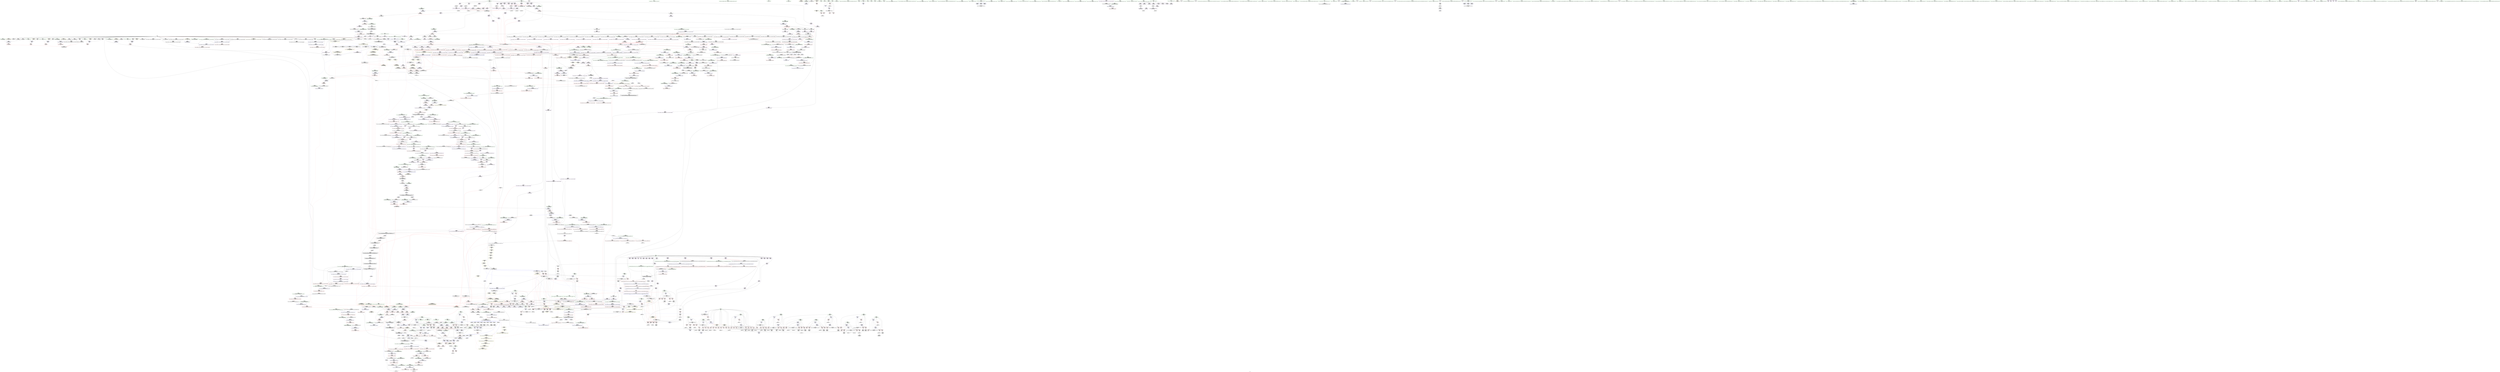 digraph "SVFG" {
	label="SVFG";

	Node0x55b0f5c6de00 [shape=record,color=grey,label="{NodeID: 0\nNullPtr|{|<s37>122}}"];
	Node0x55b0f5c6de00 -> Node0x55b0f5ce89c0[style=solid];
	Node0x55b0f5c6de00 -> Node0x55b0f5ce8ac0[style=solid];
	Node0x55b0f5c6de00 -> Node0x55b0f5ce8b90[style=solid];
	Node0x55b0f5c6de00 -> Node0x55b0f5ce8c60[style=solid];
	Node0x55b0f5c6de00 -> Node0x55b0f5ce8d30[style=solid];
	Node0x55b0f5c6de00 -> Node0x55b0f5ce8e00[style=solid];
	Node0x55b0f5c6de00 -> Node0x55b0f5ce8ed0[style=solid];
	Node0x55b0f5c6de00 -> Node0x55b0f5ce8fa0[style=solid];
	Node0x55b0f5c6de00 -> Node0x55b0f5ce9070[style=solid];
	Node0x55b0f5c6de00 -> Node0x55b0f5ce9140[style=solid];
	Node0x55b0f5c6de00 -> Node0x55b0f5ce9210[style=solid];
	Node0x55b0f5c6de00 -> Node0x55b0f5ce92e0[style=solid];
	Node0x55b0f5c6de00 -> Node0x55b0f5ce93b0[style=solid];
	Node0x55b0f5c6de00 -> Node0x55b0f5ce9480[style=solid];
	Node0x55b0f5c6de00 -> Node0x55b0f5ce9550[style=solid];
	Node0x55b0f5c6de00 -> Node0x55b0f5ce9620[style=solid];
	Node0x55b0f5c6de00 -> Node0x55b0f5ce96f0[style=solid];
	Node0x55b0f5c6de00 -> Node0x55b0f5ce97c0[style=solid];
	Node0x55b0f5c6de00 -> Node0x55b0f5ce9890[style=solid];
	Node0x55b0f5c6de00 -> Node0x55b0f5ce9960[style=solid];
	Node0x55b0f5c6de00 -> Node0x55b0f5ce9a30[style=solid];
	Node0x55b0f5c6de00 -> Node0x55b0f5ce9b00[style=solid];
	Node0x55b0f5c6de00 -> Node0x55b0f5ce9bd0[style=solid];
	Node0x55b0f5c6de00 -> Node0x55b0f5ce9ca0[style=solid];
	Node0x55b0f5c6de00 -> Node0x55b0f5ce9d70[style=solid];
	Node0x55b0f5c6de00 -> Node0x55b0f5ce9e40[style=solid];
	Node0x55b0f5c6de00 -> Node0x55b0f5ce9f10[style=solid];
	Node0x55b0f5c6de00 -> Node0x55b0f5ce9fe0[style=solid];
	Node0x55b0f5c6de00 -> Node0x55b0f5cea0b0[style=solid];
	Node0x55b0f5c6de00 -> Node0x55b0f5d18260[style=solid];
	Node0x55b0f5c6de00 -> Node0x55b0f5d1c940[style=solid];
	Node0x55b0f5c6de00 -> Node0x55b0f5d1ca10[style=solid];
	Node0x55b0f5c6de00 -> Node0x55b0f5d1cae0[style=solid];
	Node0x55b0f5c6de00 -> Node0x55b0f5d1e8f0[style=solid];
	Node0x55b0f5c6de00 -> Node0x55b0f5d47690[style=solid];
	Node0x55b0f5c6de00 -> Node0x55b0f5d4e170[style=solid];
	Node0x55b0f5c6de00 -> Node0x55b0f5d4f7f0[style=solid];
	Node0x55b0f5c6de00:s37 -> Node0x55b0f5e43400[style=solid,color=red];
	Node0x55b0f5dac7c0 [shape=record,color=black,label="{NodeID: 1882\nMR_34V_2 = PHI(MR_34V_4, MR_34V_1, )\npts\{1766 \}\n|{|<s3>34|<s4>49|<s5>50}}"];
	Node0x55b0f5dac7c0 -> Node0x55b0f5cef490[style=dashed];
	Node0x55b0f5dac7c0 -> Node0x55b0f5cef560[style=dashed];
	Node0x55b0f5dac7c0 -> Node0x55b0f5dac7c0[style=dashed];
	Node0x55b0f5dac7c0:s3 -> Node0x55b0f5dafa40[style=dashed,color=red];
	Node0x55b0f5dac7c0:s4 -> Node0x55b0f5dd8e60[style=dashed,color=blue];
	Node0x55b0f5dac7c0:s5 -> Node0x55b0f5dd8ff0[style=dashed,color=blue];
	Node0x55b0f5ced4e0 [shape=record,color=red,label="{NodeID: 775\n533\<--532\n\<--_M_finish\n_ZNSt6vectorIiSaIiEED2Ev\n|{<s0>28}}"];
	Node0x55b0f5ced4e0:s0 -> Node0x55b0f5e42a80[style=solid,color=red];
	Node0x55b0f5e4baf0 [shape=record,color=black,label="{NodeID: 2657\n83 = PHI()\n}"];
	Node0x55b0f5ce3db0 [shape=record,color=black,label="{NodeID: 443\n1565\<--1564\n\<--_M_impl\n_ZNSt12_Vector_baseIiSaIiEE11_M_allocateEm\n|{<s0>114}}"];
	Node0x55b0f5ce3db0:s0 -> Node0x55b0f5e3ff20[style=solid,color=red];
	Node0x55b0f5d23620 [shape=record,color=blue,label="{NodeID: 1218\n2092\<--2089\n__p.addr\<--__p\n_ZN9__gnu_cxx13new_allocatorIiE7destroyIiEEvPT_\n}"];
	Node0x55b0f5cd7bd0 [shape=record,color=green,label="{NodeID: 111\n850\<--851\n_ZSt3minIiERKT_S2_S2_\<--_ZSt3minIiERKT_S2_S2__field_insensitive\n}"];
	Node0x55b0f5cf2f10 [shape=record,color=red,label="{NodeID: 886\n1320\<--1242\nexn\<--exn.slot\n_ZNSt6vectorIiSaIiEE17_M_realloc_insertIJRKiEEEvN9__gnu_cxx17__normal_iteratorIPiS1_EEDpOT_\n}"];
	Node0x55b0f5cf99e0 [shape=record,color=purple,label="{NodeID: 554\n352\<--120\narray.begin97\<--rows\n_Z5gorowi\n}"];
	Node0x55b0f5cf99e0 -> Node0x55b0f5d4f4f0[style=solid];
	Node0x55b0f5cdc370 [shape=record,color=green,label="{NodeID: 222\n1652\<--1653\n_ZNSt16allocator_traitsISaIiEE8max_sizeERKS0_\<--_ZNSt16allocator_traitsISaIiEE8max_sizeERKS0__field_insensitive\n}"];
	Node0x55b0f5d18260 [shape=record,color=blue, style = dotted,label="{NodeID: 997\n2112\<--3\nllvm.global_ctors_2\<--dummyVal\nGlob }"];
	Node0x55b0f5d4f4f0 [shape=record,color=grey,label="{NodeID: 1772\n360 = cmp(356, 352, )\n}"];
	Node0x55b0f5cff410 [shape=record,color=purple,label="{NodeID: 665\n2122\<--1856\noffset_0\<--\n}"];
	Node0x55b0f5cff410 -> Node0x55b0f5d21cf0[style=solid];
	Node0x55b0f5e3f180 [shape=record,color=black,label="{NodeID: 2547\n1910 = PHI(1898, )\n2nd arg _ZSt4copyISt13move_iteratorIPiES1_ET0_T_S4_S3_ }"];
	Node0x55b0f5e3f180 -> Node0x55b0f5d22370[style=solid];
	Node0x55b0f5cea5c0 [shape=record,color=black,label="{NodeID: 333\n159\<--158\nconv\<--\n_Z5gorowi\n}"];
	Node0x55b0f5d1dcc0 [shape=record,color=blue,label="{NodeID: 1108\n1164\<--1160\n__p.addr\<--__p\n_ZN9__gnu_cxx13new_allocatorIiE10deallocateEPim\n}"];
	Node0x55b0f5d1dcc0 -> Node0x55b0f5cf19f0[style=dashed];
	Node0x55b0f5cb25c0 [shape=record,color=green,label="{NodeID: 1\n7\<--1\n__dso_handle\<--dummyObj\nGlob }"];
	Node0x55b0f5daccc0 [shape=record,color=black,label="{NodeID: 1883\nMR_161V_4 = PHI(MR_161V_6, MR_161V_3, )\npts\{5700000 \}\n|{|<s1>34|<s2>35|<s3>36|<s4>37|<s5>38|<s6>39|<s7>41|<s8>42}}"];
	Node0x55b0f5daccc0 -> Node0x55b0f5daccc0[style=dashed];
	Node0x55b0f5daccc0:s1 -> Node0x55b0f5dafd10[style=dashed,color=red];
	Node0x55b0f5daccc0:s2 -> Node0x55b0f5d92be0[style=dashed,color=red];
	Node0x55b0f5daccc0:s3 -> Node0x55b0f5d92be0[style=dashed,color=red];
	Node0x55b0f5daccc0:s4 -> Node0x55b0f5d92be0[style=dashed,color=red];
	Node0x55b0f5daccc0:s5 -> Node0x55b0f5d94340[style=dashed,color=red];
	Node0x55b0f5daccc0:s6 -> Node0x55b0f5d94340[style=dashed,color=red];
	Node0x55b0f5daccc0:s7 -> Node0x55b0f5d92be0[style=dashed,color=red];
	Node0x55b0f5daccc0:s8 -> Node0x55b0f5dbe0c0[style=dashed,color=red];
	Node0x55b0f5ced5b0 [shape=record,color=red,label="{NodeID: 776\n793\<--561\n\<--retval\n_Z5gocoli\n}"];
	Node0x55b0f5ced5b0 -> Node0x55b0f5ce15e0[style=solid];
	Node0x55b0f5e4bbc0 [shape=record,color=black,label="{NodeID: 2658\n347 = PHI(452, )\n}"];
	Node0x55b0f5e4bbc0 -> Node0x55b0f5ceb530[style=solid];
	Node0x55b0f5ce3e80 [shape=record,color=black,label="{NodeID: 444\n1550\<--1572\n_ZNSt12_Vector_baseIiSaIiEE11_M_allocateEm_ret\<--cond\n_ZNSt12_Vector_baseIiSaIiEE11_M_allocateEm\n|{<s0>80}}"];
	Node0x55b0f5ce3e80:s0 -> Node0x55b0f5e4ef90[style=solid,color=blue];
	Node0x55b0f5d236f0 [shape=record,color=blue,label="{NodeID: 1219\n2100\<--2099\n__t.addr\<--__t\n_ZSt4moveIRiEONSt16remove_referenceIT_E4typeEOS2_\n}"];
	Node0x55b0f5d236f0 -> Node0x55b0f5d17740[style=dashed];
	Node0x55b0f5cd7cd0 [shape=record,color=green,label="{NodeID: 112\n866\<--867\nprintf\<--printf_field_insensitive\n}"];
	Node0x55b0f5d94340 [shape=record,color=yellow,style=double,label="{NodeID: 1994\n57V_1 = ENCHI(MR_57V_0)\npts\{1210000 5700000 \}\nFun[_ZNSt6vectorIiSaIiEEixEm]}"];
	Node0x55b0f5d94340 -> Node0x55b0f5d04480[style=dashed];
	Node0x55b0f5cf2fe0 [shape=record,color=red,label="{NodeID: 887\n1404\<--1242\nexn42\<--exn.slot\n_ZNSt6vectorIiSaIiEE17_M_realloc_insertIJRKiEEEvN9__gnu_cxx17__normal_iteratorIPiS1_EEDpOT_\n}"];
	Node0x55b0f5cf9ab0 [shape=record,color=purple,label="{NodeID: 555\n353\<--120\n\<--rows\n_Z5gorowi\n}"];
	Node0x55b0f5cf9ab0 -> Node0x55b0f5d469c0[style=solid];
	Node0x55b0f5cdc470 [shape=record,color=green,label="{NodeID: 223\n1660\<--1661\nretval\<--retval_field_insensitive\n_ZSt3maxImERKT_S2_S2_\n}"];
	Node0x55b0f5cdc470 -> Node0x55b0f5d14c30[style=solid];
	Node0x55b0f5cdc470 -> Node0x55b0f5d208a0[style=solid];
	Node0x55b0f5cdc470 -> Node0x55b0f5d20970[style=solid];
	Node0x55b0f5dbdce0 [shape=record,color=yellow,style=double,label="{NodeID: 2105\n180V_1 = ENCHI(MR_180V_0)\npts\{1766 160000 \}\nFun[_Z5solvev]|{<s0>46|<s1>46|<s2>46|<s3>46|<s4>46|<s5>46|<s6>46|<s7>46}}"];
	Node0x55b0f5dbdce0:s0 -> Node0x55b0f5d03440[style=dashed,color=red];
	Node0x55b0f5dbdce0:s1 -> Node0x55b0f5d03510[style=dashed,color=red];
	Node0x55b0f5dbdce0:s2 -> Node0x55b0f5d03780[style=dashed,color=red];
	Node0x55b0f5dbdce0:s3 -> Node0x55b0f5d03850[style=dashed,color=red];
	Node0x55b0f5dbdce0:s4 -> Node0x55b0f5d9ead0[style=dashed,color=red];
	Node0x55b0f5dbdce0:s5 -> Node0x55b0f5da03d0[style=dashed,color=red];
	Node0x55b0f5dbdce0:s6 -> Node0x55b0f5da4a60[style=dashed,color=red];
	Node0x55b0f5dbdce0:s7 -> Node0x55b0f5da7760[style=dashed,color=red];
	Node0x55b0f5d18360 [shape=record,color=blue,label="{NodeID: 998\n91\<--90\n.addr\<--\n__cxx_global_array_dtor\n}"];
	Node0x55b0f5d4f670 [shape=record,color=grey,label="{NodeID: 1773\n331 = cmp(322, 330, )\n}"];
	Node0x55b0f5cff4e0 [shape=record,color=purple,label="{NodeID: 666\n2123\<--1857\noffset_0\<--\n}"];
	Node0x55b0f5cff4e0 -> Node0x55b0f5d17a80[style=solid];
	Node0x55b0f5e3f290 [shape=record,color=black,label="{NodeID: 2548\n999 = PHI(993, )\n0th arg _ZN9__gnu_cxx13new_allocatorIiEC2Ev }"];
	Node0x55b0f5e3f290 -> Node0x55b0f5d1cc80[style=solid];
	Node0x55b0f5cea690 [shape=record,color=black,label="{NodeID: 334\n164\<--163\nconv4\<--\n_Z5gorowi\n}"];
	Node0x55b0f5cea690 -> Node0x55b0f5d512f0[style=solid];
	Node0x55b0f5d1dd90 [shape=record,color=blue,label="{NodeID: 1109\n1166\<--1161\n.addr\<--\n_ZN9__gnu_cxx13new_allocatorIiE10deallocateEPim\n}"];
	Node0x55b0f5cb2650 [shape=record,color=green,label="{NodeID: 2\n9\<--1\n\<--dummyObj\nCan only get source location for instruction, argument, global var or function.|{<s0>46|<s1>49}}"];
	Node0x55b0f5cb2650:s0 -> Node0x55b0f5e40f20[style=solid,color=red];
	Node0x55b0f5cb2650:s1 -> Node0x55b0f5e47050[style=solid,color=red];
	Node0x55b0f5dad1c0 [shape=record,color=black,label="{NodeID: 1884\nMR_163V_4 = PHI(MR_163V_6, MR_163V_3, )\npts\{5700001 \}\n|{|<s1>34|<s2>35|<s3>36|<s4>37|<s5>41|<s6>42}}"];
	Node0x55b0f5dad1c0 -> Node0x55b0f5dad1c0[style=dashed];
	Node0x55b0f5dad1c0:s1 -> Node0x55b0f5dafe20[style=dashed,color=red];
	Node0x55b0f5dad1c0:s2 -> Node0x55b0f5d92cf0[style=dashed,color=red];
	Node0x55b0f5dad1c0:s3 -> Node0x55b0f5d92cf0[style=dashed,color=red];
	Node0x55b0f5dad1c0:s4 -> Node0x55b0f5d92cf0[style=dashed,color=red];
	Node0x55b0f5dad1c0:s5 -> Node0x55b0f5d92cf0[style=dashed,color=red];
	Node0x55b0f5dad1c0:s6 -> Node0x55b0f5dbe1d0[style=dashed,color=red];
	Node0x55b0f5ced680 [shape=record,color=red,label="{NodeID: 777\n646\<--563\n\<--c.addr\n_Z5gocoli\n}"];
	Node0x55b0f5ced680 -> Node0x55b0f5d4bd70[style=solid];
	Node0x55b0f5e4bd90 [shape=record,color=black,label="{NodeID: 2659\n160 = PHI()\n}"];
	Node0x55b0f5e4bd90 -> Node0x55b0f5d03370[style=solid];
	Node0x55b0f5ce3f50 [shape=record,color=black,label="{NodeID: 445\n1574\<--1611\n_ZSt34__uninitialized_move_if_noexcept_aIPiS0_SaIiEET0_T_S3_S2_RT1__ret\<--call6\n_ZSt34__uninitialized_move_if_noexcept_aIPiS0_SaIiEET0_T_S3_S2_RT1_\n|{<s0>85|<s1>88}}"];
	Node0x55b0f5ce3f50:s0 -> Node0x55b0f5e4f520[style=solid,color=blue];
	Node0x55b0f5ce3f50:s1 -> Node0x55b0f5e4f8e0[style=solid,color=blue];
	Node0x55b0f5cd7dd0 [shape=record,color=green,label="{NodeID: 113\n883\<--884\nretval\<--retval_field_insensitive\n_ZSt3minIiERKT_S2_S2_\n}"];
	Node0x55b0f5cd7dd0 -> Node0x55b0f5cefd80[style=solid];
	Node0x55b0f5cd7dd0 -> Node0x55b0f5d1c390[style=solid];
	Node0x55b0f5cd7dd0 -> Node0x55b0f5d1c460[style=solid];
	Node0x55b0f5db6b70 [shape=record,color=yellow,style=double,label="{NodeID: 1995\n192V_1 = ENCHI(MR_192V_0)\npts\{1 \}\nFun[main]}"];
	Node0x55b0f5db6b70 -> Node0x55b0f5d01630[style=dashed];
	Node0x55b0f5cf30b0 [shape=record,color=red,label="{NodeID: 888\n1405\<--1244\nsel\<--ehselector.slot\n_ZNSt6vectorIiSaIiEE17_M_realloc_insertIJRKiEEEvN9__gnu_cxx17__normal_iteratorIPiS1_EEDpOT_\n}"];
	Node0x55b0f5cf9b80 [shape=record,color=purple,label="{NodeID: 556\n190\<--189\narrayctor.next\<--arrayctor.cur\n_Z5gorowi\n}"];
	Node0x55b0f5cf9b80 -> Node0x55b0f5d48770[style=solid];
	Node0x55b0f5cf9b80 -> Node0x55b0f5d50870[style=solid];
	Node0x55b0f5cdc540 [shape=record,color=green,label="{NodeID: 224\n1662\<--1663\n__a.addr\<--__a.addr_field_insensitive\n_ZSt3maxImERKT_S2_S2_\n}"];
	Node0x55b0f5cdc540 -> Node0x55b0f5d14d00[style=solid];
	Node0x55b0f5cdc540 -> Node0x55b0f5d14dd0[style=solid];
	Node0x55b0f5cdc540 -> Node0x55b0f5d20700[style=solid];
	Node0x55b0f5d18430 [shape=record,color=blue,label="{NodeID: 999\n114\<--111\nc.addr\<--c\n_Z5gorowi\n}"];
	Node0x55b0f5d18430 -> Node0x55b0f5d017d0[style=dashed];
	Node0x55b0f5d4f7f0 [shape=record,color=grey,label="{NodeID: 1774\n1323 = cmp(1322, 3, )\n}"];
	Node0x55b0f5cff5b0 [shape=record,color=purple,label="{NodeID: 667\n1887\<--1877\ncoerce.dive\<--__first\n_ZNSt20__uninitialized_copyILb1EE13__uninit_copyISt13move_iteratorIPiES3_EET0_T_S6_S5_\n}"];
	Node0x55b0f5cff5b0 -> Node0x55b0f5d21dc0[style=solid];
	Node0x55b0f5e3f3d0 [shape=record,color=black,label="{NodeID: 2549\n1874 = PHI(1861, )\n0th arg _ZNSt20__uninitialized_copyILb1EE13__uninit_copyISt13move_iteratorIPiES3_EET0_T_S6_S5_ }"];
	Node0x55b0f5e3f3d0 -> Node0x55b0f5d21dc0[style=solid];
	Node0x55b0f5cea760 [shape=record,color=black,label="{NodeID: 335\n167\<--165\nconv6\<--cmp5\n_Z5gorowi\n}"];
	Node0x55b0f5cea760 -> Node0x55b0f5d186a0[style=solid];
	Node0x55b0f5d1de60 [shape=record,color=blue,label="{NodeID: 1110\n1182\<--1181\nthis.addr\<--this\n_ZNSaIiED2Ev\n}"];
	Node0x55b0f5d1de60 -> Node0x55b0f5cf1ac0[style=dashed];
	Node0x55b0f5cb2900 [shape=record,color=green,label="{NodeID: 3\n17\<--1\n.str\<--dummyObj\nGlob }"];
	Node0x55b0f5dad6c0 [shape=record,color=black,label="{NodeID: 1885\nMR_165V_4 = PHI(MR_165V_6, MR_165V_3, )\npts\{5700002 \}\n|{|<s1>34|<s2>42}}"];
	Node0x55b0f5dad6c0 -> Node0x55b0f5dad6c0[style=dashed];
	Node0x55b0f5dad6c0:s1 -> Node0x55b0f5daff30[style=dashed,color=red];
	Node0x55b0f5dad6c0:s2 -> Node0x55b0f5dbe2e0[style=dashed,color=red];
	Node0x55b0f5ced750 [shape=record,color=red,label="{NodeID: 778\n594\<--565\n\<--i\n_Z5gocoli\n}"];
	Node0x55b0f5ced750 -> Node0x55b0f5d515f0[style=solid];
	Node0x55b0f5e4be60 [shape=record,color=black,label="{NodeID: 2660\n1346 = PHI(1024, )\n|{<s0>93}}"];
	Node0x55b0f5e4be60:s0 -> Node0x55b0f5e42c10[style=solid,color=red];
	Node0x55b0f5ce4020 [shape=record,color=black,label="{NodeID: 446\n1615\<--1621\n_ZNK9__gnu_cxx17__normal_iteratorIPiSt6vectorIiSaIiEEE4baseEv_ret\<--_M_current\n_ZNK9__gnu_cxx17__normal_iteratorIPiSt6vectorIiSaIiEEE4baseEv\n|{<s0>83|<s1>86|<s2>111|<s3>112}}"];
	Node0x55b0f5ce4020:s0 -> Node0x55b0f5e4f2a0[style=solid,color=blue];
	Node0x55b0f5ce4020:s1 -> Node0x55b0f5e4f630[style=solid,color=blue];
	Node0x55b0f5ce4020:s2 -> Node0x55b0f5e4d250[style=solid,color=blue];
	Node0x55b0f5ce4020:s3 -> Node0x55b0f5e4d390[style=solid,color=blue];
	Node0x55b0f5cd7ea0 [shape=record,color=green,label="{NodeID: 114\n885\<--886\n__a.addr\<--__a.addr_field_insensitive\n_ZSt3minIiERKT_S2_S2_\n}"];
	Node0x55b0f5cd7ea0 -> Node0x55b0f5cefe50[style=solid];
	Node0x55b0f5cd7ea0 -> Node0x55b0f5ceff20[style=solid];
	Node0x55b0f5cd7ea0 -> Node0x55b0f5d1c1f0[style=solid];
	Node0x55b0f5cf3180 [shape=record,color=red,label="{NodeID: 889\n1287\<--1286\n\<--_M_start\n_ZNSt6vectorIiSaIiEE17_M_realloc_insertIJRKiEEEvN9__gnu_cxx17__normal_iteratorIPiS1_EEDpOT_\n|{<s0>85}}"];
	Node0x55b0f5cf3180:s0 -> Node0x55b0f5e43b70[style=solid,color=red];
	Node0x55b0f5cf9c50 [shape=record,color=purple,label="{NodeID: 557\n356\<--355\narraydestroy.element\<--arraydestroy.elementPast\n_Z5gorowi\n|{|<s2>17}}"];
	Node0x55b0f5cf9c50 -> Node0x55b0f5d469c0[style=solid];
	Node0x55b0f5cf9c50 -> Node0x55b0f5d4f4f0[style=solid];
	Node0x55b0f5cf9c50:s2 -> Node0x55b0f5e48110[style=solid,color=red];
	Node0x55b0f5cdc610 [shape=record,color=green,label="{NodeID: 225\n1664\<--1665\n__b.addr\<--__b.addr_field_insensitive\n_ZSt3maxImERKT_S2_S2_\n}"];
	Node0x55b0f5cdc610 -> Node0x55b0f5d14ea0[style=solid];
	Node0x55b0f5cdc610 -> Node0x55b0f5d14f70[style=solid];
	Node0x55b0f5cdc610 -> Node0x55b0f5d207d0[style=solid];
	Node0x55b0f5dbdf00 [shape=record,color=yellow,style=double,label="{NodeID: 2107\n81V_1 = ENCHI(MR_81V_0)\npts\{521 \}\nFun[_ZNSt6vectorIiSaIiEED2Ev]}"];
	Node0x55b0f5dbdf00 -> Node0x55b0f5d1a4b0[style=dashed];
	Node0x55b0f5d18500 [shape=record,color=blue,label="{NodeID: 1000\n116\<--9\ni\<--\n_Z5gorowi\n}"];
	Node0x55b0f5d18500 -> Node0x55b0f5d9dbd0[style=dashed];
	Node0x55b0f5d4f970 [shape=record,color=grey,label="{NodeID: 1775\n895 = cmp(892, 894, )\n}"];
	Node0x55b0f5cff680 [shape=record,color=purple,label="{NodeID: 668\n1889\<--1879\ncoerce.dive1\<--__last\n_ZNSt20__uninitialized_copyILb1EE13__uninit_copyISt13move_iteratorIPiES3_EET0_T_S6_S5_\n}"];
	Node0x55b0f5cff680 -> Node0x55b0f5d21e90[style=solid];
	Node0x55b0f5e3f510 [shape=record,color=black,label="{NodeID: 2550\n1875 = PHI(1863, )\n1st arg _ZNSt20__uninitialized_copyILb1EE13__uninit_copyISt13move_iteratorIPiES3_EET0_T_S6_S5_ }"];
	Node0x55b0f5e3f510 -> Node0x55b0f5d21e90[style=solid];
	Node0x55b0f5cea830 [shape=record,color=black,label="{NodeID: 336\n169\<--168\nidxprom7\<--\n_Z5gorowi\n}"];
	Node0x55b0f5d1df30 [shape=record,color=blue,label="{NodeID: 1111\n1193\<--1192\nthis.addr\<--this\n_ZN9__gnu_cxx13new_allocatorIiED2Ev\n}"];
	Node0x55b0f5d1df30 -> Node0x55b0f5cf1b90[style=dashed];
	Node0x55b0f5cb2990 [shape=record,color=green,label="{NodeID: 4\n19\<--1\n_ZSt3cin\<--dummyObj\nGlob }"];
	Node0x55b0f4dcc340 [shape=record,color=yellow,style=double,label="{NodeID: 1886\n2V_1 = ENCHI(MR_2V_0)\npts\{92 \}\nFun[__cxx_global_array_dtor]}"];
	Node0x55b0f4dcc340 -> Node0x55b0f5d18360[style=dashed];
	Node0x55b0f5ced820 [shape=record,color=red,label="{NodeID: 779\n604\<--565\n\<--i\n_Z5gocoli\n}"];
	Node0x55b0f5ced820 -> Node0x55b0f5cec640[style=solid];
	Node0x55b0f5e4c060 [shape=record,color=black,label="{NodeID: 2661\n1366 = PHI(1024, )\n|{<s0>97}}"];
	Node0x55b0f5e4c060:s0 -> Node0x55b0f5e42c10[style=solid,color=red];
	Node0x55b0f5ce40f0 [shape=record,color=black,label="{NodeID: 447\n1633\<--1632\n\<--\n_ZNSt16allocator_traitsISaIiEE7destroyIiEEvRS0_PT_\n|{<s0>118}}"];
	Node0x55b0f5ce40f0:s0 -> Node0x55b0f5e43730[style=solid,color=red];
	Node0x55b0f5cdc9f0 [shape=record,color=green,label="{NodeID: 115\n887\<--888\n__b.addr\<--__b.addr_field_insensitive\n_ZSt3minIiERKT_S2_S2_\n}"];
	Node0x55b0f5cdc9f0 -> Node0x55b0f5cefff0[style=solid];
	Node0x55b0f5cdc9f0 -> Node0x55b0f5cf00c0[style=solid];
	Node0x55b0f5cdc9f0 -> Node0x55b0f5d1c2c0[style=solid];
	Node0x55b0f5db6d60 [shape=record,color=yellow,style=double,label="{NodeID: 1997\n196V_1 = ENCHI(MR_196V_0)\npts\{914 \}\nFun[main]}"];
	Node0x55b0f5db6d60 -> Node0x55b0f5cf0330[style=dashed];
	Node0x55b0f5cf3250 [shape=record,color=red,label="{NodeID: 890\n1291\<--1288\n\<--call8\n_ZNSt6vectorIiSaIiEE17_M_realloc_insertIJRKiEEEvN9__gnu_cxx17__normal_iteratorIPiS1_EEDpOT_\n|{<s0>85}}"];
	Node0x55b0f5cf3250:s0 -> Node0x55b0f5e43cc0[style=solid,color=red];
	Node0x55b0f5cf9d20 [shape=record,color=purple,label="{NodeID: 558\n365\<--364\narraydestroy.element102\<--arraydestroy.elementPast101\n_Z5gorowi\n|{|<s2>18}}"];
	Node0x55b0f5cf9d20 -> Node0x55b0f5d47c30[style=solid];
	Node0x55b0f5cf9d20 -> Node0x55b0f5d4ed70[style=solid];
	Node0x55b0f5cf9d20:s2 -> Node0x55b0f5e48110[style=solid,color=red];
	Node0x55b0f5cdc6e0 [shape=record,color=green,label="{NodeID: 226\n1684\<--1685\n__a.addr\<--__a.addr_field_insensitive\n_ZNSt16allocator_traitsISaIiEE8max_sizeERKS0_\n}"];
	Node0x55b0f5cdc6e0 -> Node0x55b0f5d151e0[style=solid];
	Node0x55b0f5cdc6e0 -> Node0x55b0f5d20a40[style=solid];
	Node0x55b0f5dbdfe0 [shape=record,color=yellow,style=double,label="{NodeID: 2108\n83V_1 = ENCHI(MR_83V_0)\npts\{523 \}\nFun[_ZNSt6vectorIiSaIiEED2Ev]}"];
	Node0x55b0f5dbdfe0 -> Node0x55b0f5d1a580[style=dashed];
	Node0x55b0f5d185d0 [shape=record,color=blue,label="{NodeID: 1001\n118\<--9\nj\<--\n_Z5gorowi\n}"];
	Node0x55b0f5d185d0 -> Node0x55b0f5d01be0[style=dashed];
	Node0x55b0f5d185d0 -> Node0x55b0f5d01cb0[style=dashed];
	Node0x55b0f5d185d0 -> Node0x55b0f5d01d80[style=dashed];
	Node0x55b0f5d185d0 -> Node0x55b0f5d01e50[style=dashed];
	Node0x55b0f5d185d0 -> Node0x55b0f5d18770[style=dashed];
	Node0x55b0f5d185d0 -> Node0x55b0f5d9d6d0[style=dashed];
	Node0x55b0f5d4faf0 [shape=record,color=grey,label="{NodeID: 1776\n654 = cmp(648, 653, )\n}"];
	Node0x55b0f5cff750 [shape=record,color=purple,label="{NodeID: 669\n1899\<--1883\ncoerce.dive3\<--agg.tmp\n_ZNSt20__uninitialized_copyILb1EE13__uninit_copyISt13move_iteratorIPiES3_EET0_T_S6_S5_\n}"];
	Node0x55b0f5cff750 -> Node0x55b0f5d16220[style=solid];
	Node0x55b0f5e3f650 [shape=record,color=black,label="{NodeID: 2551\n1876 = PHI(1859, )\n2nd arg _ZNSt20__uninitialized_copyILb1EE13__uninit_copyISt13move_iteratorIPiES3_EET0_T_S6_S5_ }"];
	Node0x55b0f5e3f650 -> Node0x55b0f5d21f60[style=solid];
	Node0x55b0f5cea900 [shape=record,color=black,label="{NodeID: 337\n172\<--171\nidxprom9\<--\n_Z5gorowi\n}"];
	Node0x55b0f5d1e000 [shape=record,color=blue,label="{NodeID: 1112\n1202\<--1199\n__a.addr\<--__a\n_ZNSt16allocator_traitsISaIiEE9constructIiJRKiEEEvRS0_PT_DpOT0_\n}"];
	Node0x55b0f5d1e000 -> Node0x55b0f5cf1c60[style=dashed];
	Node0x55b0f5cb2a50 [shape=record,color=green,label="{NodeID: 5\n20\<--1\n.str.2\<--dummyObj\nGlob }"];
	Node0x55b0f5ced8f0 [shape=record,color=red,label="{NodeID: 780\n614\<--565\n\<--i\n_Z5gocoli\n}"];
	Node0x55b0f5ced8f0 -> Node0x55b0f5cec980[style=solid];
	Node0x55b0f5e4c1a0 [shape=record,color=black,label="{NodeID: 2662\n261 = PHI(472, )\n}"];
	Node0x55b0f5e4c1a0 -> Node0x55b0f5d035e0[style=solid];
	Node0x55b0f5ce41c0 [shape=record,color=black,label="{NodeID: 448\n1647\<--1646\n\<--this1\n_ZNKSt6vectorIiSaIiEE8max_sizeEv\n|{<s0>119}}"];
	Node0x55b0f5ce41c0:s0 -> Node0x55b0f5e42da0[style=solid,color=red];
	Node0x55b0f5cdcac0 [shape=record,color=green,label="{NodeID: 116\n908\<--909\nmain\<--main_field_insensitive\n}"];
	Node0x55b0f5cf3320 [shape=record,color=red,label="{NodeID: 891\n1303\<--1302\n\<--call12\n_ZNSt6vectorIiSaIiEE17_M_realloc_insertIJRKiEEEvN9__gnu_cxx17__normal_iteratorIPiS1_EEDpOT_\n|{<s0>88}}"];
	Node0x55b0f5cf3320:s0 -> Node0x55b0f5e43b70[style=solid,color=red];
	Node0x55b0f5cf9df0 [shape=record,color=purple,label="{NodeID: 559\n438\<--402\ncoerce.dive\<--agg.tmp\n_ZNSt6vectorIiSaIiEE9push_backERKi\n}"];
	Node0x55b0f5cf9df0 -> Node0x55b0f5d19c90[style=solid];
	Node0x55b0f5cdc7b0 [shape=record,color=green,label="{NodeID: 227\n1690\<--1691\n_ZNK9__gnu_cxx13new_allocatorIiE8max_sizeEv\<--_ZNK9__gnu_cxx13new_allocatorIiE8max_sizeEv_field_insensitive\n}"];
	Node0x55b0f5dbe0c0 [shape=record,color=yellow,style=double,label="{NodeID: 2109\n57V_1 = ENCHI(MR_57V_0)\npts\{1210000 5700000 \}\nFun[_ZNSt6vectorIiSaIiEED2Ev]|{|<s1>29|<s2>30}}"];
	Node0x55b0f5dbe0c0 -> Node0x55b0f5ced410[style=dashed];
	Node0x55b0f5dbe0c0:s1 -> Node0x55b0f5db0310[style=dashed,color=red];
	Node0x55b0f5dbe0c0:s2 -> Node0x55b0f5db0310[style=dashed,color=red];
	Node0x55b0f5d186a0 [shape=record,color=blue,label="{NodeID: 1002\n173\<--167\narrayidx10\<--conv6\n_Z5gorowi\n}"];
	Node0x55b0f5d186a0 -> Node0x55b0f5da7760[style=dashed];
	Node0x55b0f5d4fc70 [shape=record,color=grey,label="{NodeID: 1777\n307 = cmp(305, 306, )\n}"];
	Node0x55b0f5cff820 [shape=record,color=purple,label="{NodeID: 670\n1901\<--1885\ncoerce.dive4\<--agg.tmp2\n_ZNSt20__uninitialized_copyILb1EE13__uninit_copyISt13move_iteratorIPiES3_EET0_T_S6_S5_\n}"];
	Node0x55b0f5cff820 -> Node0x55b0f5d162f0[style=solid];
	Node0x55b0f5e3f790 [shape=record,color=black,label="{NodeID: 2552\n1516 = PHI(1226, )\n0th arg _ZN9__gnu_cxxmiIPiSt6vectorIiSaIiEEEENS_17__normal_iteratorIT_T0_E15difference_typeERKS8_SB_ }"];
	Node0x55b0f5e3f790 -> Node0x55b0f5d1fad0[style=solid];
	Node0x55b0f5cea9d0 [shape=record,color=black,label="{NodeID: 338\n208\<--207\nidxprom18\<--\n_Z5gorowi\n}"];
	Node0x55b0f5d1e0d0 [shape=record,color=blue,label="{NodeID: 1113\n1204\<--1200\n__p.addr\<--__p\n_ZNSt16allocator_traitsISaIiEE9constructIiJRKiEEEvRS0_PT_DpOT0_\n}"];
	Node0x55b0f5d1e0d0 -> Node0x55b0f5cf1d30[style=dashed];
	Node0x55b0f5cb2ee0 [shape=record,color=green,label="{NodeID: 6\n22\<--1\n.str.3\<--dummyObj\nGlob }"];
	Node0x55b0f558f780 [shape=record,color=yellow,style=double,label="{NodeID: 1888\n188V_1 = ENCHI(MR_188V_0)\npts\{814 818 \}\nFun[_ZSt3minIiERKT_S2_S2_]}"];
	Node0x55b0f558f780 -> Node0x55b0f5cf0260[style=dashed];
	Node0x55b0f5ced9c0 [shape=record,color=red,label="{NodeID: 781\n627\<--565\n\<--i\n_Z5gocoli\n}"];
	Node0x55b0f5ced9c0 -> Node0x55b0f5d4d870[style=solid];
	Node0x55b0f5e4c2b0 [shape=record,color=black,label="{NodeID: 2663\n269 = PHI(472, )\n}"];
	Node0x55b0f5e4c2b0 -> Node0x55b0f5d036b0[style=solid];
	Node0x55b0f5ce4290 [shape=record,color=black,label="{NodeID: 449\n1641\<--1651\n_ZNKSt6vectorIiSaIiEE8max_sizeEv_ret\<--call2\n_ZNKSt6vectorIiSaIiEE8max_sizeEv\n|{<s0>102|<s1>109|<s2>110}}"];
	Node0x55b0f5ce4290:s0 -> Node0x55b0f5e4fbd0[style=solid,color=blue];
	Node0x55b0f5ce4290:s1 -> Node0x55b0f5e3d310[style=solid,color=blue];
	Node0x55b0f5ce4290:s2 -> Node0x55b0f5e3d410[style=solid,color=blue];
	Node0x55b0f5cdcbc0 [shape=record,color=green,label="{NodeID: 117\n911\<--912\nretval\<--retval_field_insensitive\nmain\n}"];
	Node0x55b0f5cdcbc0 -> Node0x55b0f5d1c530[style=solid];
	Node0x55b0f5cf33f0 [shape=record,color=red,label="{NodeID: 892\n1307\<--1306\n\<--_M_finish\n_ZNSt6vectorIiSaIiEE17_M_realloc_insertIJRKiEEEvN9__gnu_cxx17__normal_iteratorIPiS1_EEDpOT_\n|{<s0>88}}"];
	Node0x55b0f5cf33f0:s0 -> Node0x55b0f5e43cc0[style=solid,color=red];
	Node0x55b0f5cf9ec0 [shape=record,color=purple,label="{NodeID: 560\n441\<--402\ncoerce.dive8\<--agg.tmp\n_ZNSt6vectorIiSaIiEE9push_backERKi\n}"];
	Node0x55b0f5cf9ec0 -> Node0x55b0f5d03fa0[style=solid];
	Node0x55b0f5cdc8b0 [shape=record,color=green,label="{NodeID: 228\n1695\<--1696\nthis.addr\<--this.addr_field_insensitive\n_ZNKSt12_Vector_baseIiSaIiEE19_M_get_Tp_allocatorEv\n}"];
	Node0x55b0f5cdc8b0 -> Node0x55b0f5d152b0[style=solid];
	Node0x55b0f5cdc8b0 -> Node0x55b0f5d20b10[style=solid];
	Node0x55b0f5dbe1d0 [shape=record,color=yellow,style=double,label="{NodeID: 2110\n59V_1 = ENCHI(MR_59V_0)\npts\{1210001 5700001 \}\nFun[_ZNSt6vectorIiSaIiEED2Ev]}"];
	Node0x55b0f5dbe1d0 -> Node0x55b0f5ced4e0[style=dashed];
	Node0x55b0f5d18770 [shape=record,color=blue,label="{NodeID: 1003\n118\<--177\nj\<--inc\n_Z5gorowi\n}"];
	Node0x55b0f5d18770 -> Node0x55b0f5d01be0[style=dashed];
	Node0x55b0f5d18770 -> Node0x55b0f5d01cb0[style=dashed];
	Node0x55b0f5d18770 -> Node0x55b0f5d01d80[style=dashed];
	Node0x55b0f5d18770 -> Node0x55b0f5d01e50[style=dashed];
	Node0x55b0f5d18770 -> Node0x55b0f5d18770[style=dashed];
	Node0x55b0f5d18770 -> Node0x55b0f5d9d6d0[style=dashed];
	Node0x55b0f5d4fdf0 [shape=record,color=grey,label="{NodeID: 1778\n637 = cmp(635, 632, )\n}"];
	Node0x55b0f5cff8f0 [shape=record,color=purple,label="{NodeID: 671\n2125\<--1892\noffset_0\<--\n}"];
	Node0x55b0f5cff8f0 -> Node0x55b0f5d22030[style=solid];
	Node0x55b0f5e3f8d0 [shape=record,color=black,label="{NodeID: 2553\n1517 = PHI(1236, )\n1st arg _ZN9__gnu_cxxmiIPiSt6vectorIiSaIiEEEENS_17__normal_iteratorIT_T0_E15difference_typeERKS8_SB_ }"];
	Node0x55b0f5e3f8d0 -> Node0x55b0f5d1fba0[style=solid];
	Node0x55b0f5ceaaa0 [shape=record,color=black,label="{NodeID: 339\n215\<--214\nidxprom22\<--\n_Z5gorowi\n}"];
	Node0x55b0f5d1e1a0 [shape=record,color=blue,label="{NodeID: 1114\n1206\<--1201\n__args.addr\<--__args\n_ZNSt16allocator_traitsISaIiEE9constructIiJRKiEEEvRS0_PT_DpOT0_\n}"];
	Node0x55b0f5d1e1a0 -> Node0x55b0f5cf1e00[style=dashed];
	Node0x55b0f5cb2f70 [shape=record,color=green,label="{NodeID: 7\n24\<--1\n.str.4\<--dummyObj\nGlob }"];
	Node0x55b0f5ceda90 [shape=record,color=red,label="{NodeID: 782\n600\<--567\n\<--j\n_Z5gocoli\n}"];
	Node0x55b0f5ceda90 -> Node0x55b0f5d51470[style=solid];
	Node0x55b0f5e4c3c0 [shape=record,color=black,label="{NodeID: 2664\n435 = PHI(1415, )\n}"];
	Node0x55b0f5e4c3c0 -> Node0x55b0f5d19c90[style=solid];
	Node0x55b0f5ce4360 [shape=record,color=black,label="{NodeID: 450\n1657\<--1680\n_ZSt3maxImERKT_S2_S2__ret\<--\n_ZSt3maxImERKT_S2_S2_\n|{<s0>107}}"];
	Node0x55b0f5ce4360:s0 -> Node0x55b0f5e500d0[style=solid,color=blue];
	Node0x55b0f5cdcc90 [shape=record,color=green,label="{NodeID: 118\n913\<--914\ntc\<--tc_field_insensitive\nmain\n}"];
	Node0x55b0f5cdcc90 -> Node0x55b0f5cf0330[style=solid];
	Node0x55b0f5cf34c0 [shape=record,color=red,label="{NodeID: 893\n1360\<--1359\n\<--_M_start26\n_ZNSt6vectorIiSaIiEE17_M_realloc_insertIJRKiEEEvN9__gnu_cxx17__normal_iteratorIPiS1_EEDpOT_\n|{<s0>97}}"];
	Node0x55b0f5cf34c0:s0 -> Node0x55b0f5e428f0[style=solid,color=red];
	Node0x55b0f5cf9f90 [shape=record,color=purple,label="{NodeID: 561\n408\<--407\n_M_impl\<--\n_ZNSt6vectorIiSaIiEE9push_backERKi\n}"];
	Node0x55b0f5ce4de0 [shape=record,color=green,label="{NodeID: 229\n1704\<--1705\nthis.addr\<--this.addr_field_insensitive\n_ZNK9__gnu_cxx13new_allocatorIiE8max_sizeEv\n}"];
	Node0x55b0f5ce4de0 -> Node0x55b0f5d15380[style=solid];
	Node0x55b0f5ce4de0 -> Node0x55b0f5d20be0[style=solid];
	Node0x55b0f5dbe2e0 [shape=record,color=yellow,style=double,label="{NodeID: 2111\n61V_1 = ENCHI(MR_61V_0)\npts\{1210002 5700002 \}\nFun[_ZNSt6vectorIiSaIiEED2Ev]|{<s0>29|<s1>30}}"];
	Node0x55b0f5dbe2e0:s0 -> Node0x55b0f5db0420[style=dashed,color=red];
	Node0x55b0f5dbe2e0:s1 -> Node0x55b0f5db0420[style=dashed,color=red];
	Node0x55b0f5d18840 [shape=record,color=blue,label="{NodeID: 1004\n116\<--183\ni\<--inc12\n_Z5gorowi\n}"];
	Node0x55b0f5d18840 -> Node0x55b0f5d9dbd0[style=dashed];
	Node0x55b0f5d4ff70 [shape=record,color=grey,label="{NodeID: 1779\n256 = cmp(252, 255, )\n}"];
	Node0x55b0f5cff9c0 [shape=record,color=purple,label="{NodeID: 672\n2126\<--1893\noffset_0\<--\n}"];
	Node0x55b0f5cff9c0 -> Node0x55b0f5d17b50[style=solid];
	Node0x55b0f5e3fa10 [shape=record,color=black,label="{NodeID: 2554\n396 = PHI(220, 662, )\n0th arg _ZNSt6vectorIiSaIiEE9push_backERKi }"];
	Node0x55b0f5e3fa10 -> Node0x55b0f5d19a20[style=solid];
	Node0x55b0f5ceab70 [shape=record,color=black,label="{NodeID: 340\n219\<--218\nidxprom25\<--\n_Z5gorowi\n}"];
	Node0x55b0f5d1e270 [shape=record,color=blue,label="{NodeID: 1115\n1246\<--1224\ncoerce.dive\<--__position.coerce\n_ZNSt6vectorIiSaIiEE17_M_realloc_insertIJRKiEEEvN9__gnu_cxx17__normal_iteratorIPiS1_EEDpOT_\n|{|<s2>79}}"];
	Node0x55b0f5d1e270 -> Node0x55b0f5cf3250[style=dashed];
	Node0x55b0f5d1e270 -> Node0x55b0f5cf3320[style=dashed];
	Node0x55b0f5d1e270:s2 -> Node0x55b0f5daf740[style=dashed,color=red];
	Node0x55b0f5cb3030 [shape=record,color=green,label="{NodeID: 8\n26\<--1\nstderr\<--dummyObj\nGlob }"];
	Node0x55b0f5cedb60 [shape=record,color=red,label="{NodeID: 783\n607\<--567\n\<--j\n_Z5gocoli\n}"];
	Node0x55b0f5cedb60 -> Node0x55b0f5cec710[style=solid];
	Node0x55b0f5e4c4d0 [shape=record,color=black,label="{NodeID: 2665\n501 = PHI(2098, )\n}"];
	Node0x55b0f5e4c4d0 -> Node0x55b0f5ced000[style=solid];
	Node0x55b0f5ce4430 [shape=record,color=black,label="{NodeID: 451\n1688\<--1687\n\<--\n_ZNSt16allocator_traitsISaIiEE8max_sizeERKS0_\n|{<s0>121}}"];
	Node0x55b0f5ce4430:s0 -> Node0x55b0f5e41a10[style=solid,color=red];
	Node0x55b0f5cdcd60 [shape=record,color=green,label="{NodeID: 119\n915\<--916\nt\<--t_field_insensitive\nmain\n}"];
	Node0x55b0f5cdcd60 -> Node0x55b0f5cf0400[style=solid];
	Node0x55b0f5cdcd60 -> Node0x55b0f5cf04d0[style=solid];
	Node0x55b0f5cdcd60 -> Node0x55b0f5cf05a0[style=solid];
	Node0x55b0f5cdcd60 -> Node0x55b0f5cf0670[style=solid];
	Node0x55b0f5cdcd60 -> Node0x55b0f5d1c600[style=solid];
	Node0x55b0f5cdcd60 -> Node0x55b0f5d1c6d0[style=solid];
	Node0x55b0f5cf3590 [shape=record,color=red,label="{NodeID: 894\n1364\<--1363\n\<--_M_finish28\n_ZNSt6vectorIiSaIiEE17_M_realloc_insertIJRKiEEEvN9__gnu_cxx17__normal_iteratorIPiS1_EEDpOT_\n|{<s0>97}}"];
	Node0x55b0f5cf3590:s0 -> Node0x55b0f5e42a80[style=solid,color=red];
	Node0x55b0f5cfa060 [shape=record,color=purple,label="{NodeID: 562\n409\<--407\n_M_finish\<--\n_ZNSt6vectorIiSaIiEE9push_backERKi\n}"];
	Node0x55b0f5cfa060 -> Node0x55b0f5d03c60[style=solid];
	Node0x55b0f5ce4eb0 [shape=record,color=green,label="{NodeID: 230\n1713\<--1714\nthis.addr\<--this.addr_field_insensitive\n_ZN9__gnu_cxx17__normal_iteratorIPiSt6vectorIiSaIiEEEC2ERKS1_\n}"];
	Node0x55b0f5ce4eb0 -> Node0x55b0f5d15450[style=solid];
	Node0x55b0f5ce4eb0 -> Node0x55b0f5d20cb0[style=solid];
	Node0x55b0f5d18910 [shape=record,color=blue,label="{NodeID: 1005\n122\<--9\ni14\<--\n_Z5gorowi\n}"];
	Node0x55b0f5d18910 -> Node0x55b0f5d9e5d0[style=dashed];
	Node0x55b0f5d500f0 [shape=record,color=grey,label="{NodeID: 1780\n643 = cmp(641, 642, )\n}"];
	Node0x55b0f5cffa90 [shape=record,color=purple,label="{NodeID: 673\n2128\<--1895\noffset_0\<--\n}"];
	Node0x55b0f5cffa90 -> Node0x55b0f5d22100[style=solid];
	Node0x55b0f5e3fc20 [shape=record,color=black,label="{NodeID: 2555\n397 = PHI(122, 571, )\n1st arg _ZNSt6vectorIiSaIiEE9push_backERKi }"];
	Node0x55b0f5e3fc20 -> Node0x55b0f5d19af0[style=solid];
	Node0x55b0f5ceac40 [shape=record,color=black,label="{NodeID: 341\n255\<--254\nconv41\<--call40\n_Z5gorowi\n}"];
	Node0x55b0f5ceac40 -> Node0x55b0f5d4ff70[style=solid];
	Node0x55b0f5d1e340 [shape=record,color=blue,label="{NodeID: 1116\n1228\<--1223\nthis.addr\<--this\n_ZNSt6vectorIiSaIiEE17_M_realloc_insertIJRKiEEEvN9__gnu_cxx17__normal_iteratorIPiS1_EEDpOT_\n}"];
	Node0x55b0f5d1e340 -> Node0x55b0f5cf1ed0[style=dashed];
	Node0x55b0f5cb30f0 [shape=record,color=green,label="{NodeID: 9\n27\<--1\n.str.5\<--dummyObj\nGlob }"];
	Node0x55b0f5dae880 [shape=record,color=yellow,style=double,label="{NodeID: 1891\n190V_1 = ENCHI(MR_190V_0)\npts\{816 820 \}\nFun[_ZSt3minIiERKT_S2_S2_]}"];
	Node0x55b0f5dae880 -> Node0x55b0f5cf0190[style=dashed];
	Node0x55b0f5cedc30 [shape=record,color=red,label="{NodeID: 784\n617\<--567\n\<--j\n_Z5gocoli\n}"];
	Node0x55b0f5cedc30 -> Node0x55b0f5ceca50[style=solid];
	Node0x55b0f5e4c610 [shape=record,color=black,label="{NodeID: 2666\n507 = PHI(2098, )\n}"];
	Node0x55b0f5e4c610 -> Node0x55b0f5ced0d0[style=solid];
	Node0x55b0f5ce4500 [shape=record,color=black,label="{NodeID: 452\n1682\<--1689\n_ZNSt16allocator_traitsISaIiEE8max_sizeERKS0__ret\<--call\n_ZNSt16allocator_traitsISaIiEE8max_sizeERKS0_\n|{<s0>120}}"];
	Node0x55b0f5ce4500:s0 -> Node0x55b0f5e3d690[style=solid,color=blue];
	Node0x55b0f5cdce30 [shape=record,color=green,label="{NodeID: 120\n935\<--936\nfprintf\<--fprintf_field_insensitive\n}"];
	Node0x55b0f5db7280 [shape=record,color=yellow,style=double,label="{NodeID: 2002\n230V_1 = ENCHI(MR_230V_0)\npts\{18190000 \}\nFun[_ZSt32__make_move_if_noexcept_iteratorIiSt13move_iteratorIPiEET0_PT_]|{<s0>129}}"];
	Node0x55b0f5db7280:s0 -> Node0x55b0f5d23480[style=dashed,color=red];
	Node0x55b0f5cf3660 [shape=record,color=red,label="{NodeID: 895\n1372\<--1371\n\<--_M_start31\n_ZNSt6vectorIiSaIiEE17_M_realloc_insertIJRKiEEEvN9__gnu_cxx17__normal_iteratorIPiS1_EEDpOT_\n|{<s0>98}}"];
	Node0x55b0f5cf3660:s0 -> Node0x55b0f5e450d0[style=solid,color=red];
	Node0x55b0f5cfa130 [shape=record,color=purple,label="{NodeID: 563\n412\<--411\n_M_impl2\<--\n_ZNSt6vectorIiSaIiEE9push_backERKi\n}"];
	Node0x55b0f5ce4f80 [shape=record,color=green,label="{NodeID: 231\n1715\<--1716\n__i.addr\<--__i.addr_field_insensitive\n_ZN9__gnu_cxx17__normal_iteratorIPiSt6vectorIiSaIiEEEC2ERKS1_\n}"];
	Node0x55b0f5ce4f80 -> Node0x55b0f5d15520[style=solid];
	Node0x55b0f5ce4f80 -> Node0x55b0f5d20d80[style=solid];
	Node0x55b0f5dbe500 [shape=record,color=yellow,style=double,label="{NodeID: 2113\n46V_1 = ENCHI(MR_46V_0)\npts\{1210000 1210001 1210002 5700000 5700001 5700002 \}\nFun[_ZNSt6vectorIiSaIiEEC2Ev]|{<s0>19}}"];
	Node0x55b0f5dbe500:s0 -> Node0x55b0f5db9ce0[style=dashed,color=red];
	Node0x55b0f5d189e0 [shape=record,color=blue,label="{NodeID: 1006\n124\<--226\nexn.slot\<--\n_Z5gorowi\n}"];
	Node0x55b0f5d189e0 -> Node0x55b0f5d02330[style=dashed];
	Node0x55b0f5d50270 [shape=record,color=grey,label="{NodeID: 1781\n612 = cmp(611, 166, )\n}"];
	Node0x55b0f5d50270 -> Node0x55b0f5cec8b0[style=solid];
	Node0x55b0f5cffb60 [shape=record,color=purple,label="{NodeID: 674\n2129\<--1896\noffset_0\<--\n}"];
	Node0x55b0f5cffb60 -> Node0x55b0f5d17c20[style=solid];
	Node0x55b0f5e3fda0 [shape=record,color=black,label="{NodeID: 2556\n1034 = PHI(541, 551, )\n0th arg _ZNSt12_Vector_baseIiSaIiEED2Ev }"];
	Node0x55b0f5e3fda0 -> Node0x55b0f5d1d090[style=solid];
	Node0x55b0f5cead10 [shape=record,color=black,label="{NodeID: 342\n260\<--259\nconv45\<--\n_Z5gorowi\n|{<s0>13}}"];
	Node0x55b0f5cead10:s0 -> Node0x55b0f5e44280[style=solid,color=red];
	Node0x55b0f5d1e410 [shape=record,color=blue,label="{NodeID: 1117\n1230\<--1225\n__args.addr\<--__args\n_ZNSt6vectorIiSaIiEE17_M_realloc_insertIJRKiEEEvN9__gnu_cxx17__normal_iteratorIPiS1_EEDpOT_\n}"];
	Node0x55b0f5d1e410 -> Node0x55b0f5cf1fa0[style=dashed];
	Node0x55b0f5cb11f0 [shape=record,color=green,label="{NodeID: 10\n29\<--1\n.str.6\<--dummyObj\nGlob }"];
	Node0x55b0f5dae960 [shape=record,color=yellow,style=double,label="{NodeID: 1892\n34V_1 = ENCHI(MR_34V_0)\npts\{1766 \}\nFun[_ZSt4copyISt13move_iteratorIPiES1_ET0_T_S4_S3_]|{<s0>140}}"];
	Node0x55b0f5dae960:s0 -> Node0x55b0f5dbd2e0[style=dashed,color=red];
	Node0x55b0f5cedd00 [shape=record,color=red,label="{NodeID: 785\n622\<--567\n\<--j\n_Z5gocoli\n}"];
	Node0x55b0f5cedd00 -> Node0x55b0f5d4d9f0[style=solid];
	Node0x55b0f5e4c750 [shape=record,color=black,label="{NodeID: 2667\n511 = PHI(2098, )\n}"];
	Node0x55b0f5e4c750 -> Node0x55b0f5ced1a0[style=solid];
	Node0x55b0f5ce45d0 [shape=record,color=black,label="{NodeID: 453\n1700\<--1699\n\<--_M_impl\n_ZNKSt12_Vector_baseIiSaIiEE19_M_get_Tp_allocatorEv\n}"];
	Node0x55b0f5ce45d0 -> Node0x55b0f5ce46a0[style=solid];
	Node0x55b0f5cdcf30 [shape=record,color=green,label="{NodeID: 121\n949\<--950\nthis.addr\<--this.addr_field_insensitive\n_ZNSt12_Vector_baseIiSaIiEEC2Ev\n}"];
	Node0x55b0f5cdcf30 -> Node0x55b0f5cf0740[style=solid];
	Node0x55b0f5cdcf30 -> Node0x55b0f5d1c7a0[style=solid];
	Node0x55b0f5db7360 [shape=record,color=yellow,style=double,label="{NodeID: 2003\n98V_1 = ENCHI(MR_98V_0)\npts\{1210000 1210001 5700000 5700001 \}\nFun[_ZNSt6vectorIiSaIiEE3endEv]|{<s0>100}}"];
	Node0x55b0f5db7360:s0 -> Node0x55b0f5db1570[style=dashed,color=red];
	Node0x55b0f5cf3730 [shape=record,color=red,label="{NodeID: 896\n1376\<--1375\n\<--_M_end_of_storage\n_ZNSt6vectorIiSaIiEE17_M_realloc_insertIJRKiEEEvN9__gnu_cxx17__normal_iteratorIPiS1_EEDpOT_\n}"];
	Node0x55b0f5cf3730 -> Node0x55b0f5ce3320[style=solid];
	Node0x55b0f5cfa200 [shape=record,color=purple,label="{NodeID: 564\n413\<--411\n_M_end_of_storage\<--\n_ZNSt6vectorIiSaIiEE9push_backERKi\n}"];
	Node0x55b0f5cfa200 -> Node0x55b0f5d03d30[style=solid];
	Node0x55b0f5ce5050 [shape=record,color=green,label="{NodeID: 232\n1728\<--1729\n__a.addr\<--__a.addr_field_insensitive\n_ZNSt16allocator_traitsISaIiEE8allocateERS0_m\n}"];
	Node0x55b0f5ce5050 -> Node0x55b0f5d156c0[style=solid];
	Node0x55b0f5ce5050 -> Node0x55b0f5d20f20[style=solid];
	Node0x55b0f5d18ab0 [shape=record,color=blue,label="{NodeID: 1007\n126\<--228\nehselector.slot\<--\n_Z5gorowi\n}"];
	Node0x55b0f5d18ab0 -> Node0x55b0f5d02400[style=dashed];
	Node0x55b0f5d503f0 [shape=record,color=grey,label="{NodeID: 1782\n924 = cmp(922, 923, )\n}"];
	Node0x55b0f5cffc30 [shape=record,color=purple,label="{NodeID: 675\n1921\<--1911\ncoerce.dive\<--__first\n_ZSt4copyISt13move_iteratorIPiES1_ET0_T_S4_S3_\n}"];
	Node0x55b0f5cffc30 -> Node0x55b0f5d221d0[style=solid];
	Node0x55b0f5e3ff20 [shape=record,color=black,label="{NodeID: 2557\n1726 = PHI(1565, )\n0th arg _ZNSt16allocator_traitsISaIiEE8allocateERS0_m }"];
	Node0x55b0f5e3ff20 -> Node0x55b0f5d20f20[style=solid];
	Node0x55b0f5ceade0 [shape=record,color=black,label="{NodeID: 343\n268\<--267\nconv48\<--\n_Z5gorowi\n|{<s0>14}}"];
	Node0x55b0f5ceade0:s0 -> Node0x55b0f5e44280[style=solid,color=red];
	Node0x55b0f5d1e4e0 [shape=record,color=blue,label="{NodeID: 1118\n1232\<--1252\n__len\<--call\n_ZNSt6vectorIiSaIiEE17_M_realloc_insertIJRKiEEEvN9__gnu_cxx17__normal_iteratorIPiS1_EEDpOT_\n}"];
	Node0x55b0f5d1e4e0 -> Node0x55b0f5cf2070[style=dashed];
	Node0x55b0f5d1e4e0 -> Node0x55b0f5cf2140[style=dashed];
	Node0x55b0f5d1e4e0 -> Node0x55b0f5cf2210[style=dashed];
	Node0x55b0f5cb12f0 [shape=record,color=green,label="{NodeID: 11\n32\<--1\n\<--dummyObj\nCan only get source location for instruction, argument, global var or function.}"];
	Node0x55b0f5ceddd0 [shape=record,color=red,label="{NodeID: 786\n641\<--571\n\<--i14\n_Z5gocoli\n}"];
	Node0x55b0f5ceddd0 -> Node0x55b0f5d500f0[style=solid];
	Node0x55b0f5e4c890 [shape=record,color=black,label="{NodeID: 2668\n535 = PHI(1024, )\n|{<s0>28}}"];
	Node0x55b0f5e4c890:s0 -> Node0x55b0f5e42c10[style=solid,color=red];
	Node0x55b0f5ce46a0 [shape=record,color=black,label="{NodeID: 454\n1693\<--1700\n_ZNKSt12_Vector_baseIiSaIiEE19_M_get_Tp_allocatorEv_ret\<--\n_ZNKSt12_Vector_baseIiSaIiEE19_M_get_Tp_allocatorEv\n|{<s0>119}}"];
	Node0x55b0f5ce46a0:s0 -> Node0x55b0f5e3d550[style=solid,color=blue];
	Node0x55b0f5cdd000 [shape=record,color=green,label="{NodeID: 122\n955\<--956\n_ZNSt12_Vector_baseIiSaIiEE12_Vector_implC2Ev\<--_ZNSt12_Vector_baseIiSaIiEE12_Vector_implC2Ev_field_insensitive\n}"];
	Node0x55b0f5cf3800 [shape=record,color=red,label="{NodeID: 897\n1380\<--1379\n\<--_M_start34\n_ZNSt6vectorIiSaIiEE17_M_realloc_insertIJRKiEEEvN9__gnu_cxx17__normal_iteratorIPiS1_EEDpOT_\n}"];
	Node0x55b0f5cf3800 -> Node0x55b0f5ce33f0[style=solid];
	Node0x55b0f5cfa2d0 [shape=record,color=purple,label="{NodeID: 565\n418\<--417\n_M_impl3\<--\n_ZNSt6vectorIiSaIiEE9push_backERKi\n}"];
	Node0x55b0f5cfa2d0 -> Node0x55b0f5cebbb0[style=solid];
	Node0x55b0f5ce5120 [shape=record,color=green,label="{NodeID: 233\n1730\<--1731\n__n.addr\<--__n.addr_field_insensitive\n_ZNSt16allocator_traitsISaIiEE8allocateERS0_m\n}"];
	Node0x55b0f5ce5120 -> Node0x55b0f5d15790[style=solid];
	Node0x55b0f5ce5120 -> Node0x55b0f5d20ff0[style=solid];
	Node0x55b0f5d18b80 [shape=record,color=blue,label="{NodeID: 1008\n122\<--235\ni14\<--inc28\n_Z5gorowi\n}"];
	Node0x55b0f5d18b80 -> Node0x55b0f5d9e5d0[style=dashed];
	Node0x55b0f5d50570 [shape=record,color=grey,label="{NodeID: 1783\n1507 = cmp(1505, 1506, )\n}"];
	Node0x55b0f5cffd00 [shape=record,color=purple,label="{NodeID: 676\n1923\<--1913\ncoerce.dive1\<--__last\n_ZSt4copyISt13move_iteratorIPiES1_ET0_T_S4_S3_\n}"];
	Node0x55b0f5cffd00 -> Node0x55b0f5d222a0[style=solid];
	Node0x55b0f5e40030 [shape=record,color=black,label="{NodeID: 2558\n1727 = PHI(1566, )\n1st arg _ZNSt16allocator_traitsISaIiEE8allocateERS0_m }"];
	Node0x55b0f5e40030 -> Node0x55b0f5d20ff0[style=solid];
	Node0x55b0f5ceaeb0 [shape=record,color=black,label="{NodeID: 344\n279\<--278\nidxprom54\<--\n_Z5gorowi\n}"];
	Node0x55b0f5d1e5b0 [shape=record,color=blue,label="{NodeID: 1119\n1260\<--1257\ncoerce.dive3\<--call2\n_ZNSt6vectorIiSaIiEE17_M_realloc_insertIJRKiEEEvN9__gnu_cxx17__normal_iteratorIPiS1_EEDpOT_\n|{|<s2>79}}"];
	Node0x55b0f5d1e5b0 -> Node0x55b0f5cf3250[style=dashed];
	Node0x55b0f5d1e5b0 -> Node0x55b0f5cf3320[style=dashed];
	Node0x55b0f5d1e5b0:s2 -> Node0x55b0f5daf740[style=dashed,color=red];
	Node0x55b0f5cb13f0 [shape=record,color=green,label="{NodeID: 12\n66\<--1\n\<--dummyObj\nCan only get source location for instruction, argument, global var or function.}"];
	Node0x55b0f5cedea0 [shape=record,color=red,label="{NodeID: 787\n645\<--571\n\<--i14\n_Z5gocoli\n}"];
	Node0x55b0f5cedea0 -> Node0x55b0f5d4bd70[style=solid];
	Node0x55b0f5e4ca60 [shape=record,color=black,label="{NodeID: 2669\n609 = PHI()\n}"];
	Node0x55b0f5e4ca60 -> Node0x55b0f5cef220[style=solid];
	Node0x55b0f5ce4770 [shape=record,color=black,label="{NodeID: 455\n1702\<--1709\n_ZNK9__gnu_cxx13new_allocatorIiE8max_sizeEv_ret\<--\n_ZNK9__gnu_cxx13new_allocatorIiE8max_sizeEv\n|{<s0>121|<s1>123}}"];
	Node0x55b0f5ce4770:s0 -> Node0x55b0f5e3d7d0[style=solid,color=blue];
	Node0x55b0f5ce4770:s1 -> Node0x55b0f5e3da50[style=solid,color=blue];
	Node0x55b0f5cdd100 [shape=record,color=green,label="{NodeID: 123\n961\<--962\n__cxa_begin_catch\<--__cxa_begin_catch_field_insensitive\n}"];
	Node0x55b0f5db7580 [shape=record,color=yellow,style=double,label="{NodeID: 2005\n315V_1 = ENCHI(MR_315V_0)\npts\{14180000 \}\nFun[_ZNSt6vectorIiSaIiEE3endEv]|{<s0>100}}"];
	Node0x55b0f5db7580:s0 -> Node0x55b0f5d20e50[style=dashed,color=red];
	Node0x55b0f5cf38d0 [shape=record,color=red,label="{NodeID: 898\n1422\<--1419\nthis1\<--this.addr\n_ZNSt6vectorIiSaIiEE3endEv\n}"];
	Node0x55b0f5cf38d0 -> Node0x55b0f5ce34c0[style=solid];
	Node0x55b0f5cfa3a0 [shape=record,color=purple,label="{NodeID: 566\n421\<--420\n_M_impl4\<--\n_ZNSt6vectorIiSaIiEE9push_backERKi\n}"];
	Node0x55b0f5ce51f0 [shape=record,color=green,label="{NodeID: 234\n1738\<--1739\n_ZN9__gnu_cxx13new_allocatorIiE8allocateEmPKv\<--_ZN9__gnu_cxx13new_allocatorIiE8allocateEmPKv_field_insensitive\n}"];
	Node0x55b0f5d18c50 [shape=record,color=blue,label="{NodeID: 1009\n112\<--247\nretval\<--\n_Z5gorowi\n}"];
	Node0x55b0f5d18c50 -> Node0x55b0f5da2260[style=dashed];
	Node0x55b0f5d506f0 [shape=record,color=grey,label="{NodeID: 1784\n1485 = cmp(1483, 1484, )\n}"];
	Node0x55b0f5cffdd0 [shape=record,color=purple,label="{NodeID: 677\n1929\<--1917\ncoerce.dive2\<--agg.tmp\n_ZSt4copyISt13move_iteratorIPiES1_ET0_T_S4_S3_\n}"];
	Node0x55b0f5cffdd0 -> Node0x55b0f5d16490[style=solid];
	Node0x55b0f5e40140 [shape=record,color=black,label="{NodeID: 2559\n1433 = PHI(1212, )\n0th arg _ZN9__gnu_cxx13new_allocatorIiE9constructIiJRKiEEEvPT_DpOT0_ }"];
	Node0x55b0f5e40140 -> Node0x55b0f5d1f2b0[style=solid];
	Node0x55b0f5ceaf80 [shape=record,color=black,label="{NodeID: 345\n282\<--281\nidxprom56\<--\n_Z5gorowi\n}"];
	Node0x55b0f5d1e680 [shape=record,color=blue,label="{NodeID: 1120\n1234\<--1262\n__elems_before\<--call4\n_ZNSt6vectorIiSaIiEE17_M_realloc_insertIJRKiEEEvN9__gnu_cxx17__normal_iteratorIPiS1_EEDpOT_\n}"];
	Node0x55b0f5d1e680 -> Node0x55b0f5cf22e0[style=dashed];
	Node0x55b0f5d1e680 -> Node0x55b0f5cf23b0[style=dashed];
	Node0x55b0f5cb14f0 [shape=record,color=green,label="{NodeID: 13\n166\<--1\n\<--dummyObj\nCan only get source location for instruction, argument, global var or function.}"];
	Node0x55b0f5cedf70 [shape=record,color=red,label="{NodeID: 788\n649\<--571\n\<--i14\n_Z5gocoli\n}"];
	Node0x55b0f5cedf70 -> Node0x55b0f5cecb20[style=solid];
	Node0x55b0f5e4cb30 [shape=record,color=black,label="{NodeID: 2670\n679 = PHI(452, )\n}"];
	Node0x55b0f5e4cb30 -> Node0x55b0f5d51bf0[style=solid];
	Node0x55b0f5ce4840 [shape=record,color=black,label="{NodeID: 456\n1735\<--1734\n\<--\n_ZNSt16allocator_traitsISaIiEE8allocateERS0_m\n|{<s0>122}}"];
	Node0x55b0f5ce4840:s0 -> Node0x55b0f5e431e0[style=solid,color=red];
	Node0x55b0f5cdd200 [shape=record,color=green,label="{NodeID: 124\n964\<--965\n_ZSt9terminatev\<--_ZSt9terminatev_field_insensitive\n}"];
	Node0x55b0f5cf39a0 [shape=record,color=red,label="{NodeID: 899\n1430\<--1429\n\<--coerce.dive\n_ZNSt6vectorIiSaIiEE3endEv\n}"];
	Node0x55b0f5cf39a0 -> Node0x55b0f5ce3590[style=solid];
	Node0x55b0f5cfa470 [shape=record,color=purple,label="{NodeID: 567\n422\<--420\n_M_finish5\<--\n_ZNSt6vectorIiSaIiEE9push_backERKi\n}"];
	Node0x55b0f5cfa470 -> Node0x55b0f5d03e00[style=solid];
	Node0x55b0f5ce52c0 [shape=record,color=green,label="{NodeID: 235\n1745\<--1746\nthis.addr\<--this.addr_field_insensitive\n_ZN9__gnu_cxx13new_allocatorIiE8allocateEmPKv\n}"];
	Node0x55b0f5ce52c0 -> Node0x55b0f5d15860[style=solid];
	Node0x55b0f5ce52c0 -> Node0x55b0f5d210c0[style=solid];
	Node0x55b0f5d18d20 [shape=record,color=blue,label="{NodeID: 1010\n128\<--178\ncleanup.dest.slot\<--\n_Z5gorowi\n}"];
	Node0x55b0f5d18d20 -> Node0x55b0f5da2760[style=dashed];
	Node0x55b0f5d50870 [shape=record,color=grey,label="{NodeID: 1785\n194 = cmp(190, 187, )\n}"];
	Node0x55b0f5cffea0 [shape=record,color=purple,label="{NodeID: 678\n1937\<--1919\ncoerce.dive4\<--agg.tmp3\n_ZSt4copyISt13move_iteratorIPiES1_ET0_T_S4_S3_\n}"];
	Node0x55b0f5cffea0 -> Node0x55b0f5d16560[style=solid];
	Node0x55b0f5e40250 [shape=record,color=black,label="{NodeID: 2560\n1434 = PHI(1213, )\n1st arg _ZN9__gnu_cxx13new_allocatorIiE9constructIiJRKiEEEvPT_DpOT0_ }"];
	Node0x55b0f5e40250 -> Node0x55b0f5d1f380[style=solid];
	Node0x55b0f5ceb050 [shape=record,color=black,label="{NodeID: 346\n285\<--284\nidxprom58\<--\n_Z5gorowi\n}"];
	Node0x55b0f5d1e750 [shape=record,color=blue,label="{NodeID: 1121\n1238\<--1268\n__new_start\<--call5\n_ZNSt6vectorIiSaIiEE17_M_realloc_insertIJRKiEEEvN9__gnu_cxx17__normal_iteratorIPiS1_EEDpOT_\n}"];
	Node0x55b0f5d1e750 -> Node0x55b0f5cf2480[style=dashed];
	Node0x55b0f5d1e750 -> Node0x55b0f5cf2550[style=dashed];
	Node0x55b0f5d1e750 -> Node0x55b0f5cf2620[style=dashed];
	Node0x55b0f5d1e750 -> Node0x55b0f5cf26f0[style=dashed];
	Node0x55b0f5d1e750 -> Node0x55b0f5cf27c0[style=dashed];
	Node0x55b0f5d1e750 -> Node0x55b0f5cf2890[style=dashed];
	Node0x55b0f5d1e750 -> Node0x55b0f5cf2960[style=dashed];
	Node0x55b0f5d1e750 -> Node0x55b0f5cf2a30[style=dashed];
	Node0x55b0f5cb15f0 [shape=record,color=green,label="{NodeID: 14\n178\<--1\n\<--dummyObj\nCan only get source location for instruction, argument, global var or function.|{<s0>47|<s1>50}}"];
	Node0x55b0f5cb15f0:s0 -> Node0x55b0f5e40f20[style=solid,color=red];
	Node0x55b0f5cb15f0:s1 -> Node0x55b0f5e47050[style=solid,color=red];
	Node0x55b0f5cee040 [shape=record,color=red,label="{NodeID: 789\n656\<--571\n\<--i14\n_Z5gocoli\n}"];
	Node0x55b0f5cee040 -> Node0x55b0f5cecbf0[style=solid];
	Node0x55b0f5e4cc40 [shape=record,color=black,label="{NodeID: 2671\n681 = PHI(452, )\n}"];
	Node0x55b0f5e4cc40 -> Node0x55b0f5d51bf0[style=solid];
	Node0x55b0f5ce4910 [shape=record,color=black,label="{NodeID: 457\n1725\<--1737\n_ZNSt16allocator_traitsISaIiEE8allocateERS0_m_ret\<--call\n_ZNSt16allocator_traitsISaIiEE8allocateERS0_m\n|{<s0>114}}"];
	Node0x55b0f5ce4910:s0 -> Node0x55b0f5e4d4d0[style=solid,color=blue];
	Node0x55b0f5cdd300 [shape=record,color=green,label="{NodeID: 125\n972\<--973\nthis.addr\<--this.addr_field_insensitive\n_ZNSt12_Vector_baseIiSaIiEE12_Vector_implC2Ev\n}"];
	Node0x55b0f5cdd300 -> Node0x55b0f5cf0810[style=solid];
	Node0x55b0f5cdd300 -> Node0x55b0f5d1c870[style=solid];
	Node0x55b0f5cf3a70 [shape=record,color=red,label="{NodeID: 900\n1445\<--1436\nthis1\<--this.addr\n_ZN9__gnu_cxx13new_allocatorIiE9constructIiJRKiEEEvPT_DpOT0_\n}"];
	Node0x55b0f5cfa540 [shape=record,color=purple,label="{NodeID: 568\n429\<--428\n_M_impl6\<--\n_ZNSt6vectorIiSaIiEE9push_backERKi\n}"];
	Node0x55b0f5ce5390 [shape=record,color=green,label="{NodeID: 236\n1747\<--1748\n__n.addr\<--__n.addr_field_insensitive\n_ZN9__gnu_cxx13new_allocatorIiE8allocateEmPKv\n}"];
	Node0x55b0f5ce5390 -> Node0x55b0f5d15930[style=solid];
	Node0x55b0f5ce5390 -> Node0x55b0f5d15a00[style=solid];
	Node0x55b0f5ce5390 -> Node0x55b0f5d21190[style=solid];
	Node0x55b0f5d18df0 [shape=record,color=blue,label="{NodeID: 1011\n130\<--9\ni37\<--\n_Z5gorowi\n}"];
	Node0x55b0f5d18df0 -> Node0x55b0f5d024d0[style=dashed];
	Node0x55b0f5d18df0 -> Node0x55b0f5d025a0[style=dashed];
	Node0x55b0f5d18df0 -> Node0x55b0f5d02670[style=dashed];
	Node0x55b0f5d18df0 -> Node0x55b0f5d02740[style=dashed];
	Node0x55b0f5d18df0 -> Node0x55b0f5d19200[style=dashed];
	Node0x55b0f5d18df0 -> Node0x55b0f5da2c60[style=dashed];
	Node0x55b0f5d509f0 [shape=record,color=grey,label="{NodeID: 1786\n200 = cmp(198, 199, )\n}"];
	Node0x55b0f5cfff70 [shape=record,color=purple,label="{NodeID: 679\n2131\<--1926\noffset_0\<--\n}"];
	Node0x55b0f5cfff70 -> Node0x55b0f5d22440[style=solid];
	Node0x55b0f5e40390 [shape=record,color=black,label="{NodeID: 2561\n1435 = PHI(1215, )\n2nd arg _ZN9__gnu_cxx13new_allocatorIiE9constructIiJRKiEEEvPT_DpOT0_ }"];
	Node0x55b0f5e40390 -> Node0x55b0f5d1f450[style=solid];
	Node0x55b0f5ceb120 [shape=record,color=black,label="{NodeID: 347\n288\<--287\nidxprom60\<--\n_Z5gorowi\n}"];
	Node0x55b0f5d1e820 [shape=record,color=blue,label="{NodeID: 1122\n1240\<--1272\n__new_finish\<--\n_ZNSt6vectorIiSaIiEE17_M_realloc_insertIJRKiEEEvN9__gnu_cxx17__normal_iteratorIPiS1_EEDpOT_\n}"];
	Node0x55b0f5d1e820 -> Node0x55b0f5cf2ca0[style=dashed];
	Node0x55b0f5d1e820 -> Node0x55b0f5cf2d70[style=dashed];
	Node0x55b0f5d1e820 -> Node0x55b0f5d1e8f0[style=dashed];
	Node0x55b0f5cb16f0 [shape=record,color=green,label="{NodeID: 15\n206\<--1\n\<--dummyObj\nCan only get source location for instruction, argument, global var or function.}"];
	Node0x55b0f5cee110 [shape=record,color=red,label="{NodeID: 790\n674\<--571\n\<--i14\n_Z5gocoli\n}"];
	Node0x55b0f5cee110 -> Node0x55b0f5d4d6f0[style=solid];
	Node0x55b0f5e4cd50 [shape=record,color=black,label="{NodeID: 2672\n691 = PHI(452, )\n}"];
	Node0x55b0f5e4cd50 -> Node0x55b0f5cecd90[style=solid];
	Node0x55b0f5ce49e0 [shape=record,color=black,label="{NodeID: 458\n1769\<--1765\n\<--call2\n_ZN9__gnu_cxx13new_allocatorIiE8allocateEmPKv\n}"];
	Node0x55b0f5ce49e0 -> Node0x55b0f5ce4ab0[style=solid];
	Node0x55b0f5cdd3d0 [shape=record,color=green,label="{NodeID: 126\n978\<--979\n_ZNSaIiEC2Ev\<--_ZNSaIiEC2Ev_field_insensitive\n}"];
	Node0x55b0f5cf3b40 [shape=record,color=red,label="{NodeID: 901\n1446\<--1438\n\<--__p.addr\n_ZN9__gnu_cxx13new_allocatorIiE9constructIiJRKiEEEvPT_DpOT0_\n}"];
	Node0x55b0f5cf3b40 -> Node0x55b0f5ce3660[style=solid];
	Node0x55b0f5cfa610 [shape=record,color=purple,label="{NodeID: 569\n430\<--428\n_M_finish7\<--\n_ZNSt6vectorIiSaIiEE9push_backERKi\n}"];
	Node0x55b0f5cfa610 -> Node0x55b0f5d03ed0[style=solid];
	Node0x55b0f5cfa610 -> Node0x55b0f5d19bc0[style=solid];
	Node0x55b0f5ce5460 [shape=record,color=green,label="{NodeID: 237\n1749\<--1750\n.addr\<--.addr_field_insensitive\n_ZN9__gnu_cxx13new_allocatorIiE8allocateEmPKv\n}"];
	Node0x55b0f5ce5460 -> Node0x55b0f5d21260[style=solid];
	Node0x55b0f5d18ec0 [shape=record,color=blue,label="{NodeID: 1012\n132\<--264\nr1\<--\n_Z5gorowi\n}"];
	Node0x55b0f5d18ec0 -> Node0x55b0f5d02810[style=dashed];
	Node0x55b0f5d18ec0 -> Node0x55b0f5d18ec0[style=dashed];
	Node0x55b0f5d18ec0 -> Node0x55b0f5da3160[style=dashed];
	Node0x55b0f5d50b70 [shape=record,color=grey,label="{NodeID: 1787\n832 = cmp(830, 831, )\n}"];
	Node0x55b0f5d00040 [shape=record,color=purple,label="{NodeID: 680\n2132\<--1927\noffset_0\<--\n}"];
	Node0x55b0f5d00040 -> Node0x55b0f5d17cf0[style=solid];
	Node0x55b0f5e404d0 [shape=record,color=black,label="{NodeID: 2562\n1455 = PHI(1214, 1280, 1449, )\n0th arg _ZSt7forwardIRKiEOT_RNSt16remove_referenceIS2_E4typeE }"];
	Node0x55b0f5e404d0 -> Node0x55b0f5d1f5f0[style=solid];
	Node0x55b0f5ceb1f0 [shape=record,color=black,label="{NodeID: 348\n317\<--316\nidxprom76\<--\n_Z5gorowi\n}"];
	Node0x55b0f5d1e8f0 [shape=record,color=blue, style = dotted,label="{NodeID: 1123\n1240\<--3\n__new_finish\<--dummyVal\n_ZNSt6vectorIiSaIiEE17_M_realloc_insertIJRKiEEEvN9__gnu_cxx17__normal_iteratorIPiS1_EEDpOT_\n}"];
	Node0x55b0f5d1e8f0 -> Node0x55b0f5cf2ca0[style=dashed];
	Node0x55b0f5d1e8f0 -> Node0x55b0f5cf2d70[style=dashed];
	Node0x55b0f5d1e8f0 -> Node0x55b0f5d1e9c0[style=dashed];
	Node0x55b0f5cb17f0 [shape=record,color=green,label="{NodeID: 16\n247\<--1\n\<--dummyObj\nCan only get source location for instruction, argument, global var or function.}"];
	Node0x55b0f5cee1e0 [shape=record,color=red,label="{NodeID: 791\n801\<--573\nexn\<--exn.slot\n_Z5gocoli\n}"];
	Node0x55b0f5e4ce90 [shape=record,color=black,label="{NodeID: 2673\n698 = PHI(472, )\n}"];
	Node0x55b0f5e4ce90 -> Node0x55b0f5cef490[style=solid];
	Node0x55b0f5ce4ab0 [shape=record,color=black,label="{NodeID: 459\n1741\<--1769\n_ZN9__gnu_cxx13new_allocatorIiE8allocateEmPKv_ret\<--\n_ZN9__gnu_cxx13new_allocatorIiE8allocateEmPKv\n|{<s0>122}}"];
	Node0x55b0f5ce4ab0:s0 -> Node0x55b0f5e3d910[style=solid,color=blue];
	Node0x55b0f5cdd4d0 [shape=record,color=green,label="{NodeID: 127\n989\<--990\nthis.addr\<--this.addr_field_insensitive\n_ZNSaIiEC2Ev\n}"];
	Node0x55b0f5cdd4d0 -> Node0x55b0f5cf08e0[style=solid];
	Node0x55b0f5cdd4d0 -> Node0x55b0f5d1cbb0[style=solid];
	Node0x55b0f5cf3c10 [shape=record,color=red,label="{NodeID: 902\n1449\<--1440\n\<--__args.addr\n_ZN9__gnu_cxx13new_allocatorIiE9constructIiJRKiEEEvPT_DpOT0_\n|{<s0>101}}"];
	Node0x55b0f5cf3c10:s0 -> Node0x55b0f5e404d0[style=solid,color=red];
	Node0x55b0f5cfa6e0 [shape=record,color=purple,label="{NodeID: 570\n432\<--431\nincdec.ptr\<--\n_ZNSt6vectorIiSaIiEE9push_backERKi\n}"];
	Node0x55b0f5cfa6e0 -> Node0x55b0f5d19bc0[style=solid];
	Node0x55b0f5ce5530 [shape=record,color=green,label="{NodeID: 238\n1760\<--1761\n_ZSt17__throw_bad_allocv\<--_ZSt17__throw_bad_allocv_field_insensitive\n}"];
	Node0x55b0f5d18f90 [shape=record,color=blue,label="{NodeID: 1013\n134\<--270\nr2\<--\n_Z5gorowi\n}"];
	Node0x55b0f5d18f90 -> Node0x55b0f5d028e0[style=dashed];
	Node0x55b0f5d18f90 -> Node0x55b0f5d18f90[style=dashed];
	Node0x55b0f5d18f90 -> Node0x55b0f5da3660[style=dashed];
	Node0x55b0f5d50cf0 [shape=record,color=grey,label="{NodeID: 1788\n212 = cmp(205, 211, )\n}"];
	Node0x55b0f5d00110 [shape=record,color=purple,label="{NodeID: 681\n2134\<--1934\noffset_0\<--\n}"];
	Node0x55b0f5d00110 -> Node0x55b0f5d22510[style=solid];
	Node0x55b0f5e407b0 [shape=record,color=black,label="{NodeID: 2563\n1181 = PHI(1132, )\n0th arg _ZNSaIiED2Ev }"];
	Node0x55b0f5e407b0 -> Node0x55b0f5d1de60[style=solid];
	Node0x55b0f5ceb2c0 [shape=record,color=black,label="{NodeID: 349\n320\<--319\nidxprom78\<--\n_Z5gorowi\n}"];
	Node0x55b0f5d1e9c0 [shape=record,color=blue,label="{NodeID: 1124\n1240\<--1295\n__new_finish\<--call11\n_ZNSt6vectorIiSaIiEE17_M_realloc_insertIJRKiEEEvN9__gnu_cxx17__normal_iteratorIPiS1_EEDpOT_\n}"];
	Node0x55b0f5d1e9c0 -> Node0x55b0f5cf2b00[style=dashed];
	Node0x55b0f5d1e9c0 -> Node0x55b0f5d1ea90[style=dashed];
	Node0x55b0f5cb18f0 [shape=record,color=green,label="{NodeID: 17\n470\<--1\n\<--dummyObj\nCan only get source location for instruction, argument, global var or function.}"];
	Node0x55b0f5daefe0 [shape=record,color=yellow,style=double,label="{NodeID: 1899\n34V_1 = ENCHI(MR_34V_0)\npts\{1766 \}\nFun[_ZNSt20__uninitialized_copyILb1EE13__uninit_copyISt13move_iteratorIPiES3_EET0_T_S6_S5_]|{<s0>135}}"];
	Node0x55b0f5daefe0:s0 -> Node0x55b0f5dae960[style=dashed,color=red];
	Node0x55b0f5cee2b0 [shape=record,color=red,label="{NodeID: 792\n802\<--575\nsel\<--ehselector.slot\n_Z5gocoli\n}"];
	Node0x55b0f5e4cfd0 [shape=record,color=black,label="{NodeID: 2674\n704 = PHI(472, )\n}"];
	Node0x55b0f5e4cfd0 -> Node0x55b0f5cef560[style=solid];
	Node0x55b0f5ce4b80 [shape=record,color=black,label="{NodeID: 460\n1798\<--1779\n\<--__first\n_ZSt22__uninitialized_copy_aISt13move_iteratorIPiES1_iET0_T_S4_S3_RSaIT1_E\n}"];
	Node0x55b0f5ce4b80 -> Node0x55b0f5cfebf0[style=solid];
	Node0x55b0f5cdd5a0 [shape=record,color=green,label="{NodeID: 128\n995\<--996\n_ZN9__gnu_cxx13new_allocatorIiEC2Ev\<--_ZN9__gnu_cxx13new_allocatorIiEC2Ev_field_insensitive\n}"];
	Node0x55b0f5cf3ce0 [shape=record,color=red,label="{NodeID: 903\n1451\<--1450\n\<--call\n_ZN9__gnu_cxx13new_allocatorIiE9constructIiJRKiEEEvPT_DpOT0_\n}"];
	Node0x55b0f5cf3ce0 -> Node0x55b0f5d1f520[style=solid];
	Node0x55b0f5cfa7b0 [shape=record,color=purple,label="{NodeID: 571\n459\<--458\n_M_impl\<--\n_ZNKSt6vectorIiSaIiEE4sizeEv\n}"];
	Node0x55b0f5ce5630 [shape=record,color=green,label="{NodeID: 239\n1765\<--1766\ncall2\<--call2_field_insensitive\n_ZN9__gnu_cxx13new_allocatorIiE8allocateEmPKv\n}"];
	Node0x55b0f5ce5630 -> Node0x55b0f5ce49e0[style=solid];
	Node0x55b0f5d19060 [shape=record,color=blue,label="{NodeID: 1014\n136\<--9\nj50\<--\n_Z5gorowi\n}"];
	Node0x55b0f5d19060 -> Node0x55b0f5d029b0[style=dashed];
	Node0x55b0f5d19060 -> Node0x55b0f5d02a80[style=dashed];
	Node0x55b0f5d19060 -> Node0x55b0f5d02b50[style=dashed];
	Node0x55b0f5d19060 -> Node0x55b0f5d02c20[style=dashed];
	Node0x55b0f5d19060 -> Node0x55b0f5d19060[style=dashed];
	Node0x55b0f5d19060 -> Node0x55b0f5d19130[style=dashed];
	Node0x55b0f5d19060 -> Node0x55b0f5da3b60[style=dashed];
	Node0x55b0f5d50e70 [shape=record,color=grey,label="{NodeID: 1789\n147 = cmp(145, 146, )\n}"];
	Node0x55b0f5d001e0 [shape=record,color=purple,label="{NodeID: 682\n2135\<--1935\noffset_0\<--\n}"];
	Node0x55b0f5d001e0 -> Node0x55b0f5d17dc0[style=solid];
	Node0x55b0f5e408c0 [shape=record,color=black,label="{NodeID: 2564\n1536 = PHI(1250, )\n0th arg _ZNSt6vectorIiSaIiEE5beginEv }"];
	Node0x55b0f5e408c0 -> Node0x55b0f5d1fc70[style=solid];
	Node0x55b0f5ceb390 [shape=record,color=black,label="{NodeID: 350\n325\<--324\nidxprom81\<--add80\n_Z5gorowi\n}"];
	Node0x55b0f5d1ea90 [shape=record,color=blue,label="{NodeID: 1125\n1240\<--1300\n__new_finish\<--incdec.ptr\n_ZNSt6vectorIiSaIiEE17_M_realloc_insertIJRKiEEEvN9__gnu_cxx17__normal_iteratorIPiS1_EEDpOT_\n}"];
	Node0x55b0f5d1ea90 -> Node0x55b0f5cf2bd0[style=dashed];
	Node0x55b0f5d1ea90 -> Node0x55b0f5cf2ca0[style=dashed];
	Node0x55b0f5d1ea90 -> Node0x55b0f5cf2d70[style=dashed];
	Node0x55b0f5d1ea90 -> Node0x55b0f5d1eb60[style=dashed];
	Node0x55b0f5cb19f0 [shape=record,color=green,label="{NodeID: 18\n1253\<--1\n\<--dummyObj\nCan only get source location for instruction, argument, global var or function.|{<s0>77}}"];
	Node0x55b0f5cb19f0:s0 -> Node0x55b0f5e43a60[style=solid,color=red];
	Node0x55b0f5cee380 [shape=record,color=red,label="{NodeID: 793\n689\<--579\n\<--i35\n_Z5gocoli\n}"];
	Node0x55b0f5cee380 -> Node0x55b0f5d4e5f0[style=solid];
	Node0x55b0f5e4d110 [shape=record,color=black,label="{NodeID: 2675\n780 = PHI(452, )\n}"];
	Node0x55b0f5e4d110 -> Node0x55b0f5ce1510[style=solid];
	Node0x55b0f5ce4c50 [shape=record,color=black,label="{NodeID: 461\n1805\<--1781\n\<--__last\n_ZSt22__uninitialized_copy_aISt13move_iteratorIPiES1_iET0_T_S4_S3_RSaIT1_E\n}"];
	Node0x55b0f5ce4c50 -> Node0x55b0f5cfed90[style=solid];
	Node0x55b0f5cdd6a0 [shape=record,color=green,label="{NodeID: 129\n1000\<--1001\nthis.addr\<--this.addr_field_insensitive\n_ZN9__gnu_cxx13new_allocatorIiEC2Ev\n}"];
	Node0x55b0f5cdd6a0 -> Node0x55b0f5cf09b0[style=solid];
	Node0x55b0f5cdd6a0 -> Node0x55b0f5d1cc80[style=solid];
	Node0x55b0f5cf3db0 [shape=record,color=red,label="{NodeID: 904\n1459\<--1456\n\<--__t.addr\n_ZSt7forwardIRKiEOT_RNSt16remove_referenceIS2_E4typeE\n}"];
	Node0x55b0f5cf3db0 -> Node0x55b0f5ce3800[style=solid];
	Node0x55b0f5cfa880 [shape=record,color=purple,label="{NodeID: 572\n460\<--458\n_M_finish\<--\n_ZNKSt6vectorIiSaIiEE4sizeEv\n}"];
	Node0x55b0f5cfa880 -> Node0x55b0f5d04140[style=solid];
	Node0x55b0f5ce5700 [shape=record,color=green,label="{NodeID: 240\n1767\<--1768\n_Znwm\<--_Znwm_field_insensitive\n}"];
	Node0x55b0f5d19130 [shape=record,color=blue,label="{NodeID: 1015\n136\<--295\nj50\<--inc63\n_Z5gorowi\n}"];
	Node0x55b0f5d19130 -> Node0x55b0f5d029b0[style=dashed];
	Node0x55b0f5d19130 -> Node0x55b0f5d02a80[style=dashed];
	Node0x55b0f5d19130 -> Node0x55b0f5d02b50[style=dashed];
	Node0x55b0f5d19130 -> Node0x55b0f5d02c20[style=dashed];
	Node0x55b0f5d19130 -> Node0x55b0f5d19060[style=dashed];
	Node0x55b0f5d19130 -> Node0x55b0f5d19130[style=dashed];
	Node0x55b0f5d19130 -> Node0x55b0f5da3b60[style=dashed];
	Node0x55b0f5d50ff0 [shape=record,color=grey,label="{NodeID: 1790\n153 = cmp(151, 152, )\n}"];
	Node0x55b0f5d002b0 [shape=record,color=purple,label="{NodeID: 683\n1974\<--1972\ncoerce.dive\<--__it\n_ZSt12__miter_baseIPiEDTcl12__miter_basecldtfp_4baseEEESt13move_iteratorIT_E\n}"];
	Node0x55b0f5d002b0 -> Node0x55b0f5d22850[style=solid];
	Node0x55b0f5e409d0 [shape=record,color=black,label="{NodeID: 2565\n1192 = PHI(1186, )\n0th arg _ZN9__gnu_cxx13new_allocatorIiED2Ev }"];
	Node0x55b0f5e409d0 -> Node0x55b0f5d1df30[style=solid];
	Node0x55b0f5ceb460 [shape=record,color=black,label="{NodeID: 351\n328\<--327\nidxprom83\<--\n_Z5gorowi\n}"];
	Node0x55b0f5d1eb60 [shape=record,color=blue,label="{NodeID: 1126\n1240\<--1311\n__new_finish\<--call16\n_ZNSt6vectorIiSaIiEE17_M_realloc_insertIJRKiEEEvN9__gnu_cxx17__normal_iteratorIPiS1_EEDpOT_\n}"];
	Node0x55b0f5d1eb60 -> Node0x55b0f5cf2e40[style=dashed];
	Node0x55b0f5cb1af0 [shape=record,color=green,label="{NodeID: 19\n1562\<--1\n\<--dummyObj\nCan only get source location for instruction, argument, global var or function.}"];
	Node0x55b0f5cee450 [shape=record,color=red,label="{NodeID: 794\n696\<--579\n\<--i35\n_Z5gocoli\n}"];
	Node0x55b0f5cee450 -> Node0x55b0f5cece60[style=solid];
	Node0x55b0f5e4d250 [shape=record,color=black,label="{NodeID: 2676\n1525 = PHI(1615, )\n}"];
	Node0x55b0f5e4d250 -> Node0x55b0f5cf45d0[style=solid];
	Node0x55b0f5ce4d20 [shape=record,color=black,label="{NodeID: 462\n1797\<--1787\n\<--agg.tmp\n_ZSt22__uninitialized_copy_aISt13move_iteratorIPiES1_iET0_T_S4_S3_RSaIT1_E\n}"];
	Node0x55b0f5ce4d20 -> Node0x55b0f5cfeb20[style=solid];
	Node0x55b0f5cdd770 [shape=record,color=green,label="{NodeID: 130\n1009\<--1010\n__first.addr\<--__first.addr_field_insensitive\n_ZSt8_DestroyIPiiEvT_S1_RSaIT0_E\n}"];
	Node0x55b0f5cdd770 -> Node0x55b0f5cf0a80[style=solid];
	Node0x55b0f5cdd770 -> Node0x55b0f5d1cd50[style=solid];
	Node0x55b0f5cf3e80 [shape=record,color=red,label="{NodeID: 905\n1478\<--1465\nthis1\<--this.addr\n_ZNKSt6vectorIiSaIiEE12_M_check_lenEmPKc\n|{<s0>102|<s1>103|<s2>105|<s3>106|<s4>108|<s5>109|<s6>110}}"];
	Node0x55b0f5cf3e80:s0 -> Node0x55b0f5e484c0[style=solid,color=red];
	Node0x55b0f5cf3e80:s1 -> Node0x55b0f5e41c20[style=solid,color=red];
	Node0x55b0f5cf3e80:s2 -> Node0x55b0f5e41c20[style=solid,color=red];
	Node0x55b0f5cf3e80:s3 -> Node0x55b0f5e41c20[style=solid,color=red];
	Node0x55b0f5cf3e80:s4 -> Node0x55b0f5e41c20[style=solid,color=red];
	Node0x55b0f5cf3e80:s5 -> Node0x55b0f5e484c0[style=solid,color=red];
	Node0x55b0f5cf3e80:s6 -> Node0x55b0f5e484c0[style=solid,color=red];
	Node0x55b0f5cfa950 [shape=record,color=purple,label="{NodeID: 573\n463\<--462\n_M_impl2\<--\n_ZNKSt6vectorIiSaIiEE4sizeEv\n}"];
	Node0x55b0f5ce5800 [shape=record,color=green,label="{NodeID: 241\n1779\<--1780\n__first\<--__first_field_insensitive\n_ZSt22__uninitialized_copy_aISt13move_iteratorIPiES1_iET0_T_S4_S3_RSaIT1_E\n}"];
	Node0x55b0f5ce5800 -> Node0x55b0f5ce4b80[style=solid];
	Node0x55b0f5ce5800 -> Node0x55b0f5cfe7e0[style=solid];
	Node0x55b0f5d19200 [shape=record,color=blue,label="{NodeID: 1016\n130\<--300\ni37\<--inc66\n_Z5gorowi\n}"];
	Node0x55b0f5d19200 -> Node0x55b0f5d024d0[style=dashed];
	Node0x55b0f5d19200 -> Node0x55b0f5d025a0[style=dashed];
	Node0x55b0f5d19200 -> Node0x55b0f5d02670[style=dashed];
	Node0x55b0f5d19200 -> Node0x55b0f5d02740[style=dashed];
	Node0x55b0f5d19200 -> Node0x55b0f5d19200[style=dashed];
	Node0x55b0f5d19200 -> Node0x55b0f5da2c60[style=dashed];
	Node0x55b0f5d51170 [shape=record,color=grey,label="{NodeID: 1791\n862 = cmp(861, 247, )\n}"];
	Node0x55b0f5d00380 [shape=record,color=purple,label="{NodeID: 684\n2137\<--2039\noffset_0\<--\n}"];
	Node0x55b0f5d00380 -> Node0x55b0f5d23070[style=solid];
	Node0x55b0f5e40ae0 [shape=record,color=black,label="{NodeID: 2566\n988 = PHI(976, )\n0th arg _ZNSaIiEC2Ev }"];
	Node0x55b0f5e40ae0 -> Node0x55b0f5d1cbb0[style=solid];
	Node0x55b0f5ceb530 [shape=record,color=black,label="{NodeID: 352\n348\<--347\nconv96\<--call95\n_Z5gorowi\n}"];
	Node0x55b0f5ceb530 -> Node0x55b0f5d197b0[style=solid];
	Node0x55b0f5d1ec30 [shape=record,color=blue,label="{NodeID: 1127\n1242\<--1315\nexn.slot\<--\n_ZNSt6vectorIiSaIiEE17_M_realloc_insertIJRKiEEEvN9__gnu_cxx17__normal_iteratorIPiS1_EEDpOT_\n}"];
	Node0x55b0f5d1ec30 -> Node0x55b0f5cf2f10[style=dashed];
	Node0x55b0f5d1ec30 -> Node0x55b0f5d1edd0[style=dashed];
	Node0x55b0f5cb1bf0 [shape=record,color=green,label="{NodeID: 20\n1709\<--1\n\<--dummyObj\nCan only get source location for instruction, argument, global var or function.}"];
	Node0x55b0f5cee520 [shape=record,color=red,label="{NodeID: 795\n702\<--579\n\<--i35\n_Z5gocoli\n}"];
	Node0x55b0f5cee520 -> Node0x55b0f5ce0dc0[style=solid];
	Node0x55b0f5e4d390 [shape=record,color=black,label="{NodeID: 2677\n1528 = PHI(1615, )\n}"];
	Node0x55b0f5e4d390 -> Node0x55b0f5cf46a0[style=solid];
	Node0x55b0f5cf4f90 [shape=record,color=black,label="{NodeID: 463\n1804\<--1789\n\<--agg.tmp2\n_ZSt22__uninitialized_copy_aISt13move_iteratorIPiES1_iET0_T_S4_S3_RSaIT1_E\n}"];
	Node0x55b0f5cf4f90 -> Node0x55b0f5cfecc0[style=solid];
	Node0x55b0f5cdd840 [shape=record,color=green,label="{NodeID: 131\n1011\<--1012\n__last.addr\<--__last.addr_field_insensitive\n_ZSt8_DestroyIPiiEvT_S1_RSaIT0_E\n}"];
	Node0x55b0f5cdd840 -> Node0x55b0f5cf0b50[style=solid];
	Node0x55b0f5cdd840 -> Node0x55b0f5d1ce20[style=solid];
	Node0x55b0f5cf3f50 [shape=record,color=red,label="{NodeID: 906\n1484\<--1467\n\<--__n.addr\n_ZNKSt6vectorIiSaIiEE12_M_check_lenEmPKc\n}"];
	Node0x55b0f5cf3f50 -> Node0x55b0f5d506f0[style=solid];
	Node0x55b0f5cfaa20 [shape=record,color=purple,label="{NodeID: 574\n464\<--462\n_M_start\<--\n_ZNKSt6vectorIiSaIiEE4sizeEv\n}"];
	Node0x55b0f5cfaa20 -> Node0x55b0f5d04210[style=solid];
	Node0x55b0f5ce58d0 [shape=record,color=green,label="{NodeID: 242\n1781\<--1782\n__last\<--__last_field_insensitive\n_ZSt22__uninitialized_copy_aISt13move_iteratorIPiES1_iET0_T_S4_S3_RSaIT1_E\n}"];
	Node0x55b0f5ce58d0 -> Node0x55b0f5ce4c50[style=solid];
	Node0x55b0f5ce58d0 -> Node0x55b0f5cfe8b0[style=solid];
	Node0x55b0f5d192d0 [shape=record,color=blue,label="{NodeID: 1017\n138\<--9\nj68\<--\n_Z5gorowi\n}"];
	Node0x55b0f5d192d0 -> Node0x55b0f5d02cf0[style=dashed];
	Node0x55b0f5d192d0 -> Node0x55b0f5d02dc0[style=dashed];
	Node0x55b0f5d192d0 -> Node0x55b0f5d02e90[style=dashed];
	Node0x55b0f5d192d0 -> Node0x55b0f5d02f60[style=dashed];
	Node0x55b0f5d192d0 -> Node0x55b0f5d196e0[style=dashed];
	Node0x55b0f5d192d0 -> Node0x55b0f5da4060[style=dashed];
	Node0x55b0f5d512f0 [shape=record,color=grey,label="{NodeID: 1792\n165 = cmp(164, 166, )\n}"];
	Node0x55b0f5d512f0 -> Node0x55b0f5cea760[style=solid];
	Node0x55b0f5d00450 [shape=record,color=purple,label="{NodeID: 685\n2138\<--2041\noffset_0\<--\n}"];
	Node0x55b0f5d00450 -> Node0x55b0f5d17e90[style=solid];
	Node0x55b0f5e40bf0 [shape=record,color=black,label="{NodeID: 2567\n1711 = PHI(1417, 1537, )\n0th arg _ZN9__gnu_cxx17__normal_iteratorIPiSt6vectorIiSaIiEEEC2ERKS1_ }"];
	Node0x55b0f5e40bf0 -> Node0x55b0f5d20cb0[style=solid];
	Node0x55b0f5ceb600 [shape=record,color=black,label="{NodeID: 353\n110\<--362\n_Z5gorowi_ret\<--\n_Z5gorowi\n|{<s0>46|<s1>47}}"];
	Node0x55b0f5ceb600:s0 -> Node0x55b0f5e4db70[style=solid,color=blue];
	Node0x55b0f5ceb600:s1 -> Node0x55b0f5e4dd10[style=solid,color=blue];
	Node0x55b0f5d1ed00 [shape=record,color=blue,label="{NodeID: 1128\n1244\<--1317\nehselector.slot\<--\n_ZNSt6vectorIiSaIiEE17_M_realloc_insertIJRKiEEEvN9__gnu_cxx17__normal_iteratorIPiS1_EEDpOT_\n}"];
	Node0x55b0f5d1ed00 -> Node0x55b0f5d1eea0[style=dashed];
	Node0x55b0f5cb1cf0 [shape=record,color=green,label="{NodeID: 21\n1800\<--1\n\<--dummyObj\nCan only get source location for instruction, argument, global var or function.}"];
	Node0x55b0f5cee5f0 [shape=record,color=red,label="{NodeID: 796\n732\<--579\n\<--i35\n_Z5gocoli\n}"];
	Node0x55b0f5cee5f0 -> Node0x55b0f5d4a0f0[style=solid];
	Node0x55b0f5e4d4d0 [shape=record,color=black,label="{NodeID: 2678\n1567 = PHI(1725, )\n}"];
	Node0x55b0f5e4d4d0 -> Node0x55b0f5d47690[style=solid];
	Node0x55b0f5cf5060 [shape=record,color=black,label="{NodeID: 464\n1774\<--1812\n_ZSt22__uninitialized_copy_aISt13move_iteratorIPiES1_iET0_T_S4_S3_RSaIT1_E_ret\<--call\n_ZSt22__uninitialized_copy_aISt13move_iteratorIPiES1_iET0_T_S4_S3_RSaIT1_E\n|{<s0>117}}"];
	Node0x55b0f5cf5060:s0 -> Node0x55b0f5e4d890[style=solid,color=blue];
	Node0x55b0f5cdd910 [shape=record,color=green,label="{NodeID: 132\n1013\<--1014\n.addr\<--.addr_field_insensitive\n_ZSt8_DestroyIPiiEvT_S1_RSaIT0_E\n}"];
	Node0x55b0f5cdd910 -> Node0x55b0f5d1cef0[style=solid];
	Node0x55b0f5cf4020 [shape=record,color=red,label="{NodeID: 907\n1487\<--1469\n\<--__s.addr\n_ZNKSt6vectorIiSaIiEE12_M_check_lenEmPKc\n}"];
	Node0x55b0f5cfaaf0 [shape=record,color=purple,label="{NodeID: 575\n483\<--482\n_M_impl\<--\n_ZNSt6vectorIiSaIiEEixEm\n}"];
	Node0x55b0f5ce59a0 [shape=record,color=green,label="{NodeID: 243\n1783\<--1784\n__result.addr\<--__result.addr_field_insensitive\n_ZSt22__uninitialized_copy_aISt13move_iteratorIPiES1_iET0_T_S4_S3_RSaIT1_E\n}"];
	Node0x55b0f5ce59a0 -> Node0x55b0f5d15ad0[style=solid];
	Node0x55b0f5ce59a0 -> Node0x55b0f5d214d0[style=solid];
	Node0x55b0f5d193a0 [shape=record,color=blue,label="{NodeID: 1018\n140\<--9\ni72\<--\n_Z5gorowi\n}"];
	Node0x55b0f5d193a0 -> Node0x55b0f5d03030[style=dashed];
	Node0x55b0f5d193a0 -> Node0x55b0f5d03100[style=dashed];
	Node0x55b0f5d193a0 -> Node0x55b0f5d031d0[style=dashed];
	Node0x55b0f5d193a0 -> Node0x55b0f5d032a0[style=dashed];
	Node0x55b0f5d193a0 -> Node0x55b0f5d193a0[style=dashed];
	Node0x55b0f5d193a0 -> Node0x55b0f5d19610[style=dashed];
	Node0x55b0f5d193a0 -> Node0x55b0f5da4560[style=dashed];
	Node0x55b0f5d51470 [shape=record,color=grey,label="{NodeID: 1793\n602 = cmp(600, 601, )\n}"];
	Node0x55b0f5d00520 [shape=record,color=purple,label="{NodeID: 686\n2070\<--2069\n_M_current\<--this1\n_ZNKSt13move_iteratorIPiE4baseEv\n}"];
	Node0x55b0f5d00520 -> Node0x55b0f5d17400[style=solid];
	Node0x55b0f5e40da0 [shape=record,color=black,label="{NodeID: 2568\n1712 = PHI(1425, 1545, )\n1st arg _ZN9__gnu_cxx17__normal_iteratorIPiSt6vectorIiSaIiEEEC2ERKS1_ }"];
	Node0x55b0f5e40da0 -> Node0x55b0f5d20d80[style=solid];
	Node0x55b0f5ceb6d0 [shape=record,color=black,label="{NodeID: 354\n384\<--383\n\<--this1\n_ZNSt6vectorIiSaIiEEC2Ev\n|{<s0>19}}"];
	Node0x55b0f5ceb6d0:s0 -> Node0x55b0f5e46610[style=solid,color=red];
	Node0x55b0f5d1edd0 [shape=record,color=blue,label="{NodeID: 1129\n1242\<--1336\nexn.slot\<--\n_ZNSt6vectorIiSaIiEE17_M_realloc_insertIJRKiEEEvN9__gnu_cxx17__normal_iteratorIPiS1_EEDpOT_\n}"];
	Node0x55b0f5d1edd0 -> Node0x55b0f5cf2fe0[style=dashed];
	Node0x55b0f5cb1df0 [shape=record,color=green,label="{NodeID: 22\n1801\<--1\n\<--dummyObj\nCan only get source location for instruction, argument, global var or function.}"];
	Node0x55b0f5cee6c0 [shape=record,color=red,label="{NodeID: 797\n716\<--581\n\<--r1\n_Z5gocoli\n}"];
	Node0x55b0f5cee6c0 -> Node0x55b0f5ce0f60[style=solid];
	Node0x55b0f5e4d610 [shape=record,color=black,label="{NodeID: 2679\n1596 = PHI(1816, )\n}"];
	Node0x55b0f5e4d610 -> Node0x55b0f5d20220[style=solid];
	Node0x55b0f5cf5130 [shape=record,color=black,label="{NodeID: 465\n1816\<--1828\n_ZSt32__make_move_if_noexcept_iteratorIiSt13move_iteratorIPiEET0_PT__ret\<--\n_ZSt32__make_move_if_noexcept_iteratorIiSt13move_iteratorIPiEET0_PT_\n|{<s0>115|<s1>116}}"];
	Node0x55b0f5cf5130:s0 -> Node0x55b0f5e4d610[style=solid,color=blue];
	Node0x55b0f5cf5130:s1 -> Node0x55b0f5e4d750[style=solid,color=blue];
	Node0x55b0f5cdd9e0 [shape=record,color=green,label="{NodeID: 133\n1021\<--1022\n_ZSt8_DestroyIPiEvT_S1_\<--_ZSt8_DestroyIPiEvT_S1__field_insensitive\n}"];
	Node0x55b0f5cf40f0 [shape=record,color=red,label="{NodeID: 908\n1501\<--1471\n\<--__len\n_ZNKSt6vectorIiSaIiEE12_M_check_lenEmPKc\n}"];
	Node0x55b0f5cf40f0 -> Node0x55b0f5d4eef0[style=solid];
	Node0x55b0f5cfabc0 [shape=record,color=purple,label="{NodeID: 576\n484\<--482\n_M_start\<--\n_ZNSt6vectorIiSaIiEEixEm\n}"];
	Node0x55b0f5cfabc0 -> Node0x55b0f5d04480[style=solid];
	Node0x55b0f5ce5a70 [shape=record,color=green,label="{NodeID: 244\n1785\<--1786\n.addr\<--.addr_field_insensitive\n_ZSt22__uninitialized_copy_aISt13move_iteratorIPiES1_iET0_T_S4_S3_RSaIT1_E\n}"];
	Node0x55b0f5ce5a70 -> Node0x55b0f5d215a0[style=solid];
	Node0x55b0f5d19470 [shape=record,color=blue,label="{NodeID: 1019\n112\<--247\nretval\<--\n_Z5gorowi\n}"];
	Node0x55b0f5d19470 -> Node0x55b0f5da2260[style=dashed];
	Node0x55b0f5d515f0 [shape=record,color=grey,label="{NodeID: 1794\n596 = cmp(594, 595, )\n}"];
	Node0x55b0f5d005f0 [shape=record,color=purple,label="{NodeID: 687\n2083\<--2082\n_M_current\<--this1\n_ZNSt13move_iteratorIPiEC2ES0_\n}"];
	Node0x55b0f5d005f0 -> Node0x55b0f5d23480[style=solid];
	Node0x55b0f5e40f20 [shape=record,color=black,label="{NodeID: 2569\n111 = PHI(9, 178, )\n0th arg _Z5gorowi }"];
	Node0x55b0f5e40f20 -> Node0x55b0f5d18430[style=solid];
	Node0x55b0f5ceb7a0 [shape=record,color=black,label="{NodeID: 355\n407\<--406\n\<--this1\n_ZNSt6vectorIiSaIiEE9push_backERKi\n}"];
	Node0x55b0f5ceb7a0 -> Node0x55b0f5cf9f90[style=solid];
	Node0x55b0f5ceb7a0 -> Node0x55b0f5cfa060[style=solid];
	Node0x55b0f5d1eea0 [shape=record,color=blue,label="{NodeID: 1130\n1244\<--1338\nehselector.slot\<--\n_ZNSt6vectorIiSaIiEE17_M_realloc_insertIJRKiEEEvN9__gnu_cxx17__normal_iteratorIPiS1_EEDpOT_\n}"];
	Node0x55b0f5d1eea0 -> Node0x55b0f5cf30b0[style=dashed];
	Node0x55b0f5cb1ef0 [shape=record,color=green,label="{NodeID: 23\n1852\<--1\n\<--dummyObj\nCan only get source location for instruction, argument, global var or function.}"];
	Node0x55b0f5cee790 [shape=record,color=red,label="{NodeID: 798\n722\<--583\n\<--r2\n_Z5gocoli\n}"];
	Node0x55b0f5cee790 -> Node0x55b0f5ce1100[style=solid];
	Node0x55b0f5e4d750 [shape=record,color=black,label="{NodeID: 2680\n1602 = PHI(1816, )\n}"];
	Node0x55b0f5e4d750 -> Node0x55b0f5d202f0[style=solid];
	Node0x55b0f5cf5200 [shape=record,color=black,label="{NodeID: 466\n1854\<--1834\n\<--__first\n_ZSt18uninitialized_copyISt13move_iteratorIPiES1_ET0_T_S4_S3_\n}"];
	Node0x55b0f5cf5200 -> Node0x55b0f5cff340[style=solid];
	Node0x55b0f5cddae0 [shape=record,color=green,label="{NodeID: 134\n1026\<--1027\nthis.addr\<--this.addr_field_insensitive\n_ZNSt12_Vector_baseIiSaIiEE19_M_get_Tp_allocatorEv\n}"];
	Node0x55b0f5cddae0 -> Node0x55b0f5cf0c20[style=solid];
	Node0x55b0f5cddae0 -> Node0x55b0f5d1cfc0[style=solid];
	Node0x55b0f5cf41c0 [shape=record,color=red,label="{NodeID: 909\n1505\<--1471\n\<--__len\n_ZNKSt6vectorIiSaIiEE12_M_check_lenEmPKc\n}"];
	Node0x55b0f5cf41c0 -> Node0x55b0f5d50570[style=solid];
	Node0x55b0f5cfac90 [shape=record,color=purple,label="{NodeID: 577\n527\<--526\n_M_impl\<--\n_ZNSt6vectorIiSaIiEED2Ev\n}"];
	Node0x55b0f5ce5b40 [shape=record,color=green,label="{NodeID: 245\n1787\<--1788\nagg.tmp\<--agg.tmp_field_insensitive\n_ZSt22__uninitialized_copy_aISt13move_iteratorIPiES1_iET0_T_S4_S3_RSaIT1_E\n}"];
	Node0x55b0f5ce5b40 -> Node0x55b0f5ce4d20[style=solid];
	Node0x55b0f5ce5b40 -> Node0x55b0f5cfe980[style=solid];
	Node0x55b0f5dbf260 [shape=record,color=yellow,style=double,label="{NodeID: 2127\n98V_1 = ENCHI(MR_98V_0)\npts\{1210000 1210001 5700000 5700001 \}\nFun[_ZNKSt6vectorIiSaIiEE12_M_check_lenEmPKc]|{<s0>103|<s1>103|<s2>105|<s3>105|<s4>106|<s5>106|<s6>108|<s7>108}}"];
	Node0x55b0f5dbf260:s0 -> Node0x55b0f5d92be0[style=dashed,color=red];
	Node0x55b0f5dbf260:s1 -> Node0x55b0f5d92cf0[style=dashed,color=red];
	Node0x55b0f5dbf260:s2 -> Node0x55b0f5d92be0[style=dashed,color=red];
	Node0x55b0f5dbf260:s3 -> Node0x55b0f5d92cf0[style=dashed,color=red];
	Node0x55b0f5dbf260:s4 -> Node0x55b0f5d92be0[style=dashed,color=red];
	Node0x55b0f5dbf260:s5 -> Node0x55b0f5d92cf0[style=dashed,color=red];
	Node0x55b0f5dbf260:s6 -> Node0x55b0f5d92be0[style=dashed,color=red];
	Node0x55b0f5dbf260:s7 -> Node0x55b0f5d92cf0[style=dashed,color=red];
	Node0x55b0f5d19540 [shape=record,color=blue,label="{NodeID: 1020\n128\<--178\ncleanup.dest.slot\<--\n_Z5gorowi\n}"];
	Node0x55b0f5d19540 -> Node0x55b0f5da2760[style=dashed];
	Node0x55b0f5d51770 [shape=record,color=grey,label="{NodeID: 1795\n103 = cmp(98, 102, )\n}"];
	Node0x55b0f5d006c0 [shape=record,color=purple,label="{NodeID: 688\n487\<--485\nadd.ptr\<--\n_ZNSt6vectorIiSaIiEEixEm\n}"];
	Node0x55b0f5d006c0 -> Node0x55b0f5cec160[style=solid];
	Node0x55b0f5e410a0 [shape=record,color=black,label="{NodeID: 2570\n1624 = PHI(1327, )\n0th arg _ZNSt16allocator_traitsISaIiEE7destroyIiEEvRS0_PT_ }"];
	Node0x55b0f5e410a0 -> Node0x55b0f5d20490[style=solid];
	Node0x55b0f5ceb870 [shape=record,color=black,label="{NodeID: 356\n411\<--406\n\<--this1\n_ZNSt6vectorIiSaIiEE9push_backERKi\n}"];
	Node0x55b0f5ceb870 -> Node0x55b0f5cfa130[style=solid];
	Node0x55b0f5ceb870 -> Node0x55b0f5cfa200[style=solid];
	Node0x55b0f5d1ef70 [shape=record,color=blue,label="{NodeID: 1131\n1389\<--1386\n_M_start36\<--\n_ZNSt6vectorIiSaIiEE17_M_realloc_insertIJRKiEEEvN9__gnu_cxx17__normal_iteratorIPiS1_EEDpOT_\n|{<s0>23}}"];
	Node0x55b0f5d1ef70:s0 -> Node0x55b0f5da12d0[style=dashed,color=blue];
	Node0x55b0f5cd58d0 [shape=record,color=green,label="{NodeID: 24\n4\<--6\n_ZStL8__ioinit\<--_ZStL8__ioinit_field_insensitive\nGlob }"];
	Node0x55b0f5cd58d0 -> Node0x55b0f5cf67f0[style=solid];
	Node0x55b0f5cee860 [shape=record,color=red,label="{NodeID: 799\n709\<--585\n\<--j48\n_Z5gocoli\n}"];
	Node0x55b0f5cee860 -> Node0x55b0f5d4dff0[style=solid];
	Node0x55b0f5e4d890 [shape=record,color=black,label="{NodeID: 2681\n1611 = PHI(1774, )\n}"];
	Node0x55b0f5e4d890 -> Node0x55b0f5ce3f50[style=solid];
	Node0x55b0f5cf52d0 [shape=record,color=black,label="{NodeID: 467\n1857\<--1836\n\<--__last\n_ZSt18uninitialized_copyISt13move_iteratorIPiES1_ET0_T_S4_S3_\n}"];
	Node0x55b0f5cf52d0 -> Node0x55b0f5cff4e0[style=solid];
	Node0x55b0f5cddbb0 [shape=record,color=green,label="{NodeID: 135\n1035\<--1036\nthis.addr\<--this.addr_field_insensitive\n_ZNSt12_Vector_baseIiSaIiEED2Ev\n}"];
	Node0x55b0f5cddbb0 -> Node0x55b0f5cf0cf0[style=solid];
	Node0x55b0f5cddbb0 -> Node0x55b0f5d1d090[style=solid];
	Node0x55b0f5cf4290 [shape=record,color=red,label="{NodeID: 910\n1511\<--1471\n\<--__len\n_ZNKSt6vectorIiSaIiEE12_M_check_lenEmPKc\n}"];
	Node0x55b0f5cf4290 -> Node0x55b0f5d48d10[style=solid];
	Node0x55b0f5cfad60 [shape=record,color=purple,label="{NodeID: 578\n528\<--526\n_M_start\<--\n_ZNSt6vectorIiSaIiEED2Ev\n}"];
	Node0x55b0f5cfad60 -> Node0x55b0f5ced410[style=solid];
	Node0x55b0f5ce5c10 [shape=record,color=green,label="{NodeID: 246\n1789\<--1790\nagg.tmp2\<--agg.tmp2_field_insensitive\n_ZSt22__uninitialized_copy_aISt13move_iteratorIPiES1_iET0_T_S4_S3_RSaIT1_E\n}"];
	Node0x55b0f5ce5c10 -> Node0x55b0f5cf4f90[style=solid];
	Node0x55b0f5ce5c10 -> Node0x55b0f5cfea50[style=solid];
	Node0x55b0f5dbf370 [shape=record,color=yellow,style=double,label="{NodeID: 2128\nRETMU(2V_2)\npts\{92 \}\nFun[__cxx_global_array_dtor]}"];
	Node0x55b0f5d19610 [shape=record,color=blue,label="{NodeID: 1021\n140\<--338\ni72\<--inc89\n_Z5gorowi\n}"];
	Node0x55b0f5d19610 -> Node0x55b0f5d03030[style=dashed];
	Node0x55b0f5d19610 -> Node0x55b0f5d03100[style=dashed];
	Node0x55b0f5d19610 -> Node0x55b0f5d031d0[style=dashed];
	Node0x55b0f5d19610 -> Node0x55b0f5d032a0[style=dashed];
	Node0x55b0f5d19610 -> Node0x55b0f5d193a0[style=dashed];
	Node0x55b0f5d19610 -> Node0x55b0f5d19610[style=dashed];
	Node0x55b0f5d19610 -> Node0x55b0f5da4560[style=dashed];
	Node0x55b0f5d518f0 [shape=record,color=grey,label="{NodeID: 1796\n2036 = cmp(2035, 1562, )\n}"];
	Node0x55b0f5d00790 [shape=record,color=purple,label="{NodeID: 689\n1279\<--1277\nadd.ptr\<--\n_ZNSt6vectorIiSaIiEE17_M_realloc_insertIJRKiEEEvN9__gnu_cxx17__normal_iteratorIPiS1_EEDpOT_\n|{<s0>82}}"];
	Node0x55b0f5d00790:s0 -> Node0x55b0f5e47ae0[style=solid,color=red];
	Node0x55b0f5e411b0 [shape=record,color=black,label="{NodeID: 2571\n1625 = PHI(1330, )\n1st arg _ZNSt16allocator_traitsISaIiEE7destroyIiEEvRS0_PT_ }"];
	Node0x55b0f5e411b0 -> Node0x55b0f5d20560[style=solid];
	Node0x55b0f5ceb940 [shape=record,color=black,label="{NodeID: 357\n417\<--406\n\<--this1\n_ZNSt6vectorIiSaIiEE9push_backERKi\n}"];
	Node0x55b0f5ceb940 -> Node0x55b0f5cfa2d0[style=solid];
	Node0x55b0f5d1f040 [shape=record,color=blue,label="{NodeID: 1132\n1394\<--1391\n_M_finish38\<--\n_ZNSt6vectorIiSaIiEE17_M_realloc_insertIJRKiEEEvN9__gnu_cxx17__normal_iteratorIPiS1_EEDpOT_\n|{<s0>23}}"];
	Node0x55b0f5d1f040:s0 -> Node0x55b0f5da1800[style=dashed,color=blue];
	Node0x55b0f5cd5990 [shape=record,color=green,label="{NodeID: 25\n8\<--10\nn\<--n_field_insensitive\nGlob }"];
	Node0x55b0f5cd5990 -> Node0x55b0f5d00ad0[style=solid];
	Node0x55b0f5cd5990 -> Node0x55b0f5d00ba0[style=solid];
	Node0x55b0f5cd5990 -> Node0x55b0f5d00c70[style=solid];
	Node0x55b0f5cd5990 -> Node0x55b0f5d00d40[style=solid];
	Node0x55b0f5cd5990 -> Node0x55b0f5d00e10[style=solid];
	Node0x55b0f5cd5990 -> Node0x55b0f5d00ee0[style=solid];
	Node0x55b0f5cd5990 -> Node0x55b0f5d00fb0[style=solid];
	Node0x55b0f5cd5990 -> Node0x55b0f5d01080[style=solid];
	Node0x55b0f5cd5990 -> Node0x55b0f5d01150[style=solid];
	Node0x55b0f5cd5990 -> Node0x55b0f5d01220[style=solid];
	Node0x55b0f5cd5990 -> Node0x55b0f5d012f0[style=solid];
	Node0x55b0f5cd5990 -> Node0x55b0f5d013c0[style=solid];
	Node0x55b0f5cd5990 -> Node0x55b0f5d01490[style=solid];
	Node0x55b0f5cd5990 -> Node0x55b0f5d01560[style=solid];
	Node0x55b0f5cd5990 -> Node0x55b0f5d17f60[style=solid];
	Node0x55b0f5cd5990 -> Node0x55b0f5d1bb70[style=solid];
	Node0x55b0f5daf740 [shape=record,color=yellow,style=double,label="{NodeID: 1907\n104V_1 = ENCHI(MR_104V_0)\npts\{12270000 12370000 \}\nFun[_ZN9__gnu_cxxmiIPiSt6vectorIiSaIiEEEENS_17__normal_iteratorIT_T0_E15difference_typeERKS8_SB_]}"];
	Node0x55b0f5daf740 -> Node0x55b0f5cf45d0[style=dashed];
	Node0x55b0f5daf740 -> Node0x55b0f5cf46a0[style=dashed];
	Node0x55b0f5cee930 [shape=record,color=red,label="{NodeID: 800\n713\<--585\n\<--j48\n_Z5gocoli\n}"];
	Node0x55b0f5cee930 -> Node0x55b0f5ce0e90[style=solid];
	Node0x55b0f5e4d9d0 [shape=record,color=black,label="{NodeID: 2682\n822 = PHI()\n}"];
	Node0x55b0f5cf53a0 [shape=record,color=black,label="{NodeID: 468\n1853\<--1842\n\<--agg.tmp\n_ZSt18uninitialized_copyISt13move_iteratorIPiES1_ET0_T_S4_S3_\n}"];
	Node0x55b0f5cf53a0 -> Node0x55b0f5cff270[style=solid];
	Node0x55b0f5cddc80 [shape=record,color=green,label="{NodeID: 136\n1037\<--1038\nexn.slot\<--exn.slot_field_insensitive\n_ZNSt12_Vector_baseIiSaIiEED2Ev\n}"];
	Node0x55b0f5cddc80 -> Node0x55b0f5cf0dc0[style=solid];
	Node0x55b0f5cddc80 -> Node0x55b0f5d1d160[style=solid];
	Node0x55b0f5cf4360 [shape=record,color=red,label="{NodeID: 911\n1498\<--1495\n\<--call5\n_ZNKSt6vectorIiSaIiEE12_M_check_lenEmPKc\n}"];
	Node0x55b0f5cf4360 -> Node0x55b0f5d4ae70[style=solid];
	Node0x55b0f5cfae30 [shape=record,color=purple,label="{NodeID: 579\n531\<--530\n_M_impl2\<--\n_ZNSt6vectorIiSaIiEED2Ev\n}"];
	Node0x55b0f5ce5ce0 [shape=record,color=green,label="{NodeID: 247\n1802\<--1803\nllvm.memcpy.p0i8.p0i8.i64\<--llvm.memcpy.p0i8.p0i8.i64_field_insensitive\n}"];
	Node0x55b0f5d196e0 [shape=record,color=blue,label="{NodeID: 1022\n138\<--343\nj68\<--inc92\n_Z5gorowi\n}"];
	Node0x55b0f5d196e0 -> Node0x55b0f5d02cf0[style=dashed];
	Node0x55b0f5d196e0 -> Node0x55b0f5d02dc0[style=dashed];
	Node0x55b0f5d196e0 -> Node0x55b0f5d02e90[style=dashed];
	Node0x55b0f5d196e0 -> Node0x55b0f5d02f60[style=dashed];
	Node0x55b0f5d196e0 -> Node0x55b0f5d196e0[style=dashed];
	Node0x55b0f5d196e0 -> Node0x55b0f5da4060[style=dashed];
	Node0x55b0f5d51a70 [shape=record,color=grey,label="{NodeID: 1797\n276 = cmp(274, 275, )\n}"];
	Node0x55b0f5d00860 [shape=record,color=purple,label="{NodeID: 690\n1330\<--1328\nadd.ptr18\<--\n_ZNSt6vectorIiSaIiEE17_M_realloc_insertIJRKiEEEvN9__gnu_cxx17__normal_iteratorIPiS1_EEDpOT_\n|{<s0>90}}"];
	Node0x55b0f5d00860:s0 -> Node0x55b0f5e411b0[style=solid,color=red];
	Node0x55b0f5e412c0 [shape=record,color=black,label="{NodeID: 2572\n1551 = PHI(1266, )\n0th arg _ZNSt12_Vector_baseIiSaIiEE11_M_allocateEm }"];
	Node0x55b0f5e412c0 -> Node0x55b0f5d1fd40[style=solid];
	Node0x55b0f5ceba10 [shape=record,color=black,label="{NodeID: 358\n420\<--406\n\<--this1\n_ZNSt6vectorIiSaIiEE9push_backERKi\n}"];
	Node0x55b0f5ceba10 -> Node0x55b0f5cfa3a0[style=solid];
	Node0x55b0f5ceba10 -> Node0x55b0f5cfa470[style=solid];
	Node0x55b0f5d1f110 [shape=record,color=blue,label="{NodeID: 1133\n1401\<--1398\n_M_end_of_storage41\<--add.ptr39\n_ZNSt6vectorIiSaIiEE17_M_realloc_insertIJRKiEEEvN9__gnu_cxx17__normal_iteratorIPiS1_EEDpOT_\n|{<s0>23}}"];
	Node0x55b0f5d1f110:s0 -> Node0x55b0f5da1d30[style=dashed,color=blue];
	Node0x55b0f5cd5a90 [shape=record,color=green,label="{NodeID: 26\n11\<--13\n_Z1sB5cxx11\<--_Z1sB5cxx11_field_insensitive\nGlob }"];
	Node0x55b0f5cd5a90 -> Node0x55b0f5cf68c0[style=solid];
	Node0x55b0f5cd5a90 -> Node0x55b0f5cf6990[style=solid];
	Node0x55b0f5cd5a90 -> Node0x55b0f5cf6a60[style=solid];
	Node0x55b0f5cd5a90 -> Node0x55b0f5cf6b30[style=solid];
	Node0x55b0f5cd5a90 -> Node0x55b0f5cf6c00[style=solid];
	Node0x55b0f5cd5a90 -> Node0x55b0f5cf6cd0[style=solid];
	Node0x55b0f5cd5a90 -> Node0x55b0f5cf6da0[style=solid];
	Node0x55b0f5cd5a90 -> Node0x55b0f5cf6e70[style=solid];
	Node0x55b0f5cd5a90 -> Node0x55b0f5cf6f40[style=solid];
	Node0x55b0f5ceea00 [shape=record,color=red,label="{NodeID: 801\n719\<--585\n\<--j48\n_Z5gocoli\n}"];
	Node0x55b0f5ceea00 -> Node0x55b0f5ce1030[style=solid];
	Node0x55b0f5e4daa0 [shape=record,color=black,label="{NodeID: 2683\n837 = PHI()\n}"];
	Node0x55b0f5cf5470 [shape=record,color=black,label="{NodeID: 469\n1856\<--1844\n\<--agg.tmp2\n_ZSt18uninitialized_copyISt13move_iteratorIPiES1_ET0_T_S4_S3_\n}"];
	Node0x55b0f5cf5470 -> Node0x55b0f5cff410[style=solid];
	Node0x55b0f5cddd50 [shape=record,color=green,label="{NodeID: 137\n1039\<--1040\nehselector.slot\<--ehselector.slot_field_insensitive\n_ZNSt12_Vector_baseIiSaIiEED2Ev\n}"];
	Node0x55b0f5cddd50 -> Node0x55b0f5d1d230[style=solid];
	Node0x55b0f5cf4430 [shape=record,color=red,label="{NodeID: 912\n1524\<--1518\n\<--__lhs.addr\n_ZN9__gnu_cxxmiIPiSt6vectorIiSaIiEEEENS_17__normal_iteratorIT_T0_E15difference_typeERKS8_SB_\n|{<s0>111}}"];
	Node0x55b0f5cf4430:s0 -> Node0x55b0f5e44d40[style=solid,color=red];
	Node0x55b0f5cfaf00 [shape=record,color=purple,label="{NodeID: 580\n532\<--530\n_M_finish\<--\n_ZNSt6vectorIiSaIiEED2Ev\n}"];
	Node0x55b0f5cfaf00 -> Node0x55b0f5ced4e0[style=solid];
	Node0x55b0f5ce5de0 [shape=record,color=green,label="{NodeID: 248\n1813\<--1814\n_ZSt18uninitialized_copyISt13move_iteratorIPiES1_ET0_T_S4_S3_\<--_ZSt18uninitialized_copyISt13move_iteratorIPiES1_ET0_T_S4_S3__field_insensitive\n}"];
	Node0x55b0f5d197b0 [shape=record,color=blue,label="{NodeID: 1023\n112\<--348\nretval\<--conv96\n_Z5gorowi\n}"];
	Node0x55b0f5d197b0 -> Node0x55b0f5da2260[style=dashed];
	Node0x55b0f5d51bf0 [shape=record,color=grey,label="{NodeID: 1798\n682 = cmp(679, 681, )\n}"];
	Node0x55b0f5d00930 [shape=record,color=purple,label="{NodeID: 691\n1398\<--1396\nadd.ptr39\<--\n_ZNSt6vectorIiSaIiEE17_M_realloc_insertIJRKiEEEvN9__gnu_cxx17__normal_iteratorIPiS1_EEDpOT_\n}"];
	Node0x55b0f5d00930 -> Node0x55b0f5d1f110[style=solid];
	Node0x55b0f5e413d0 [shape=record,color=black,label="{NodeID: 2573\n1552 = PHI(1267, )\n1st arg _ZNSt12_Vector_baseIiSaIiEE11_M_allocateEm }"];
	Node0x55b0f5e413d0 -> Node0x55b0f5d1fe10[style=solid];
	Node0x55b0f5cebae0 [shape=record,color=black,label="{NodeID: 359\n428\<--406\n\<--this1\n_ZNSt6vectorIiSaIiEE9push_backERKi\n}"];
	Node0x55b0f5cebae0 -> Node0x55b0f5cfa540[style=solid];
	Node0x55b0f5cebae0 -> Node0x55b0f5cfa610[style=solid];
	Node0x55b0f5d1f1e0 [shape=record,color=blue,label="{NodeID: 1134\n1419\<--1416\nthis.addr\<--this\n_ZNSt6vectorIiSaIiEE3endEv\n}"];
	Node0x55b0f5d1f1e0 -> Node0x55b0f5cf38d0[style=dashed];
	Node0x55b0f5cd5b90 [shape=record,color=green,label="{NodeID: 27\n14\<--16\na\<--a_field_insensitive\nGlob }"];
	Node0x55b0f5cd5b90 -> Node0x55b0f5cf7010[style=solid];
	Node0x55b0f5cd5b90 -> Node0x55b0f5cf70e0[style=solid];
	Node0x55b0f5cd5b90 -> Node0x55b0f5cf71b0[style=solid];
	Node0x55b0f5cd5b90 -> Node0x55b0f5cf7280[style=solid];
	Node0x55b0f5cd5b90 -> Node0x55b0f5cf7350[style=solid];
	Node0x55b0f5cd5b90 -> Node0x55b0f5cf7420[style=solid];
	Node0x55b0f5cd5b90 -> Node0x55b0f5cf74f0[style=solid];
	Node0x55b0f5cd5b90 -> Node0x55b0f5cf75c0[style=solid];
	Node0x55b0f5cd5b90 -> Node0x55b0f5cf7690[style=solid];
	Node0x55b0f5cd5b90 -> Node0x55b0f5cf7760[style=solid];
	Node0x55b0f5cd5b90 -> Node0x55b0f5cf7830[style=solid];
	Node0x55b0f5cd5b90 -> Node0x55b0f5cf7900[style=solid];
	Node0x55b0f5cd5b90 -> Node0x55b0f5cf79d0[style=solid];
	Node0x55b0f5cd5b90 -> Node0x55b0f5cf7aa0[style=solid];
	Node0x55b0f5cd5b90 -> Node0x55b0f5cf7b70[style=solid];
	Node0x55b0f5cd5b90 -> Node0x55b0f5cf7c40[style=solid];
	Node0x55b0f5cd5b90 -> Node0x55b0f5cf7d10[style=solid];
	Node0x55b0f5cd5b90 -> Node0x55b0f5cf7de0[style=solid];
	Node0x55b0f5cd5b90 -> Node0x55b0f5cf7eb0[style=solid];
	Node0x55b0f5cd5b90 -> Node0x55b0f5cf7f80[style=solid];
	Node0x55b0f5cd5b90 -> Node0x55b0f5cf8050[style=solid];
	Node0x55b0f5cd5b90 -> Node0x55b0f5cf8120[style=solid];
	Node0x55b0f5cd5b90 -> Node0x55b0f5cf81f0[style=solid];
	Node0x55b0f5cd5b90 -> Node0x55b0f5cf82c0[style=solid];
	Node0x55b0f5cd5b90 -> Node0x55b0f5cf8390[style=solid];
	Node0x55b0f5cd5b90 -> Node0x55b0f5cf8460[style=solid];
	Node0x55b0f5cd5b90 -> Node0x55b0f5cf8530[style=solid];
	Node0x55b0f5cd5b90 -> Node0x55b0f5cf8600[style=solid];
	Node0x55b0f5ceead0 [shape=record,color=red,label="{NodeID: 802\n727\<--585\n\<--j48\n_Z5gocoli\n}"];
	Node0x55b0f5ceead0 -> Node0x55b0f5d49f70[style=solid];
	Node0x55b0f5e4db70 [shape=record,color=black,label="{NodeID: 2684\n845 = PHI(110, )\n}"];
	Node0x55b0f5e4db70 -> Node0x55b0f5d1bde0[style=solid];
	Node0x55b0f5cf5540 [shape=record,color=black,label="{NodeID: 470\n1830\<--1864\n_ZSt18uninitialized_copyISt13move_iteratorIPiES1_ET0_T_S4_S3__ret\<--call\n_ZSt18uninitialized_copyISt13move_iteratorIPiES1_ET0_T_S4_S3_\n|{<s0>128}}"];
	Node0x55b0f5cf5540:s0 -> Node0x55b0f5e3db90[style=solid,color=blue];
	Node0x55b0f5cdde20 [shape=record,color=green,label="{NodeID: 138\n1057\<--1058\n_ZNSt12_Vector_baseIiSaIiEE13_M_deallocateEPim\<--_ZNSt12_Vector_baseIiSaIiEE13_M_deallocateEPim_field_insensitive\n}"];
	Node0x55b0f5cf4500 [shape=record,color=red,label="{NodeID: 913\n1527\<--1520\n\<--__rhs.addr\n_ZN9__gnu_cxxmiIPiSt6vectorIiSaIiEEEENS_17__normal_iteratorIT_T0_E15difference_typeERKS8_SB_\n|{<s0>112}}"];
	Node0x55b0f5cf4500:s0 -> Node0x55b0f5e44d40[style=solid,color=red];
	Node0x55b0f5cfafd0 [shape=record,color=purple,label="{NodeID: 581\n631\<--569\narray.begin\<--rows\n_Z5gocoli\n}"];
	Node0x55b0f5cfafd0 -> Node0x55b0f5d492b0[style=solid];
	Node0x55b0f5ce5ee0 [shape=record,color=green,label="{NodeID: 249\n1818\<--1819\nretval\<--retval_field_insensitive\n_ZSt32__make_move_if_noexcept_iteratorIiSt13move_iteratorIPiEET0_PT_\n|{|<s1>129}}"];
	Node0x55b0f5ce5ee0 -> Node0x55b0f5cfee60[style=solid];
	Node0x55b0f5ce5ee0:s1 -> Node0x55b0f5e45ad0[style=solid,color=red];
	Node0x55b0f5d19880 [shape=record,color=blue,label="{NodeID: 1024\n128\<--178\ncleanup.dest.slot\<--\n_Z5gorowi\n}"];
	Node0x55b0f5d19880 -> Node0x55b0f5da2760[style=dashed];
	Node0x55b0f5d00a00 [shape=record,color=purple,label="{NodeID: 692\n2050\<--2048\nadd.ptr\<--\n_ZNSt11__copy_moveILb1ELb1ESt26random_access_iterator_tagE8__copy_mIiEEPT_PKS3_S6_S4_\n}"];
	Node0x55b0f5d00a00 -> Node0x55b0f5cf64b0[style=solid];
	Node0x55b0f5e41510 [shape=record,color=black,label="{NodeID: 2574\n2058 = PHI(1976, )\n0th arg _ZSt12__miter_baseIPiET_S1_ }"];
	Node0x55b0f5e41510 -> Node0x55b0f5d23140[style=solid];
	Node0x55b0f5cebbb0 [shape=record,color=black,label="{NodeID: 360\n419\<--418\n\<--_M_impl3\n_ZNSt6vectorIiSaIiEE9push_backERKi\n|{<s0>21}}"];
	Node0x55b0f5cebbb0:s0 -> Node0x55b0f5e47990[style=solid,color=red];
	Node0x55b0f5d1f2b0 [shape=record,color=blue,label="{NodeID: 1135\n1436\<--1433\nthis.addr\<--this\n_ZN9__gnu_cxx13new_allocatorIiE9constructIiJRKiEEEvPT_DpOT0_\n}"];
	Node0x55b0f5d1f2b0 -> Node0x55b0f5cf3a70[style=dashed];
	Node0x55b0f5cd5c90 [shape=record,color=green,label="{NodeID: 28\n31\<--35\nllvm.global_ctors\<--llvm.global_ctors_field_insensitive\nGlob }"];
	Node0x55b0f5cd5c90 -> Node0x55b0f5cf8c80[style=solid];
	Node0x55b0f5cd5c90 -> Node0x55b0f5cf8d50[style=solid];
	Node0x55b0f5cd5c90 -> Node0x55b0f5cf8e50[style=solid];
	Node0x55b0f5dafa40 [shape=record,color=yellow,style=double,label="{NodeID: 1910\n34V_1 = ENCHI(MR_34V_0)\npts\{1766 \}\nFun[_ZNSt6vectorIiSaIiEE9push_backERKi]|{<s0>21|<s1>23}}"];
	Node0x55b0f5dafa40:s0 -> Node0x55b0f5dbd0f0[style=dashed,color=red];
	Node0x55b0f5dafa40:s1 -> Node0x55b0f5db8740[style=dashed,color=red];
	Node0x55b0f5ceeba0 [shape=record,color=red,label="{NodeID: 803\n738\<--587\n\<--i66\n_Z5gocoli\n}"];
	Node0x55b0f5ceeba0 -> Node0x55b0f5d4dcf0[style=solid];
	Node0x55b0f5e4dd10 [shape=record,color=black,label="{NodeID: 2685\n847 = PHI(110, )\n}"];
	Node0x55b0f5e4dd10 -> Node0x55b0f5d1beb0[style=solid];
	Node0x55b0f5cf5610 [shape=record,color=black,label="{NodeID: 471\n1893\<--1877\n\<--__first\n_ZNSt20__uninitialized_copyILb1EE13__uninit_copyISt13move_iteratorIPiES3_EET0_T_S6_S5_\n}"];
	Node0x55b0f5cf5610 -> Node0x55b0f5cff9c0[style=solid];
	Node0x55b0f5cddf20 [shape=record,color=green,label="{NodeID: 139\n1061\<--1062\n_ZNSt12_Vector_baseIiSaIiEE12_Vector_implD2Ev\<--_ZNSt12_Vector_baseIiSaIiEE12_Vector_implD2Ev_field_insensitive\n}"];
	Node0x55b0f5cf45d0 [shape=record,color=red,label="{NodeID: 914\n1526\<--1525\n\<--call\n_ZN9__gnu_cxxmiIPiSt6vectorIiSaIiEEEENS_17__normal_iteratorIT_T0_E15difference_typeERKS8_SB_\n}"];
	Node0x55b0f5cf45d0 -> Node0x55b0f5ce39a0[style=solid];
	Node0x55b0f5cfb0a0 [shape=record,color=purple,label="{NodeID: 582\n632\<--569\narrayctor.end\<--rows\n_Z5gocoli\n}"];
	Node0x55b0f5cfb0a0 -> Node0x55b0f5d4fdf0[style=solid];
	Node0x55b0f5ce5fb0 [shape=record,color=green,label="{NodeID: 250\n1820\<--1821\n__i.addr\<--__i.addr_field_insensitive\n_ZSt32__make_move_if_noexcept_iteratorIiSt13move_iteratorIPiEET0_PT_\n}"];
	Node0x55b0f5ce5fb0 -> Node0x55b0f5d15d40[style=solid];
	Node0x55b0f5ce5fb0 -> Node0x55b0f5d21810[style=solid];
	Node0x55b0f5d19950 [shape=record,color=blue,label="{NodeID: 1025\n380\<--379\nthis.addr\<--this\n_ZNSt6vectorIiSaIiEEC2Ev\n}"];
	Node0x55b0f5d19950 -> Node0x55b0f5d03920[style=dashed];
	Node0x55b0f5d00ad0 [shape=record,color=red,label="{NodeID: 693\n146\<--8\n\<--n\n_Z5gorowi\n}"];
	Node0x55b0f5d00ad0 -> Node0x55b0f5d50e70[style=solid];
	Node0x55b0f5e41650 [shape=record,color=black,label="{NodeID: 2575\n1138 = PHI(1118, )\n0th arg _ZNSt16allocator_traitsISaIiEE10deallocateERS0_Pim }"];
	Node0x55b0f5e41650 -> Node0x55b0f5d1d980[style=solid];
	Node0x55b0f5cebc80 [shape=record,color=black,label="{NodeID: 361\n458\<--457\n\<--this1\n_ZNKSt6vectorIiSaIiEE4sizeEv\n}"];
	Node0x55b0f5cebc80 -> Node0x55b0f5cfa7b0[style=solid];
	Node0x55b0f5cebc80 -> Node0x55b0f5cfa880[style=solid];
	Node0x55b0f5d1f380 [shape=record,color=blue,label="{NodeID: 1136\n1438\<--1434\n__p.addr\<--__p\n_ZN9__gnu_cxx13new_allocatorIiE9constructIiJRKiEEEvPT_DpOT0_\n}"];
	Node0x55b0f5d1f380 -> Node0x55b0f5cf3b40[style=dashed];
	Node0x55b0f5cd5d90 [shape=record,color=green,label="{NodeID: 29\n36\<--37\n__cxx_global_var_init\<--__cxx_global_var_init_field_insensitive\n}"];
	Node0x55b0f5ceec70 [shape=record,color=red,label="{NodeID: 804\n749\<--587\n\<--i66\n_Z5gocoli\n}"];
	Node0x55b0f5ceec70 -> Node0x55b0f5ce11d0[style=solid];
	Node0x55b0f5e4de50 [shape=record,color=black,label="{NodeID: 2686\n849 = PHI(880, )\n}"];
	Node0x55b0f5e4de50 -> Node0x55b0f5cefbe0[style=solid];
	Node0x55b0f5cf56e0 [shape=record,color=black,label="{NodeID: 472\n1896\<--1879\n\<--__last\n_ZNSt20__uninitialized_copyILb1EE13__uninit_copyISt13move_iteratorIPiES3_EET0_T_S6_S5_\n}"];
	Node0x55b0f5cf56e0 -> Node0x55b0f5cffb60[style=solid];
	Node0x55b0f5cde020 [shape=record,color=green,label="{NodeID: 140\n1078\<--1079\n__first.addr\<--__first.addr_field_insensitive\n_ZSt8_DestroyIPiEvT_S1_\n}"];
	Node0x55b0f5cde020 -> Node0x55b0f5cf1100[style=solid];
	Node0x55b0f5cde020 -> Node0x55b0f5d1d300[style=solid];
	Node0x55b0f5db8580 [shape=record,color=yellow,style=double,label="{NodeID: 2022\n300V_1 = ENCHI(MR_300V_0)\npts\{1243 \}\nFun[_ZNSt6vectorIiSaIiEE17_M_realloc_insertIJRKiEEEvN9__gnu_cxx17__normal_iteratorIPiS1_EEDpOT_]}"];
	Node0x55b0f5db8580 -> Node0x55b0f5d1ec30[style=dashed];
	Node0x55b0f5cf46a0 [shape=record,color=red,label="{NodeID: 915\n1529\<--1528\n\<--call1\n_ZN9__gnu_cxxmiIPiSt6vectorIiSaIiEEEENS_17__normal_iteratorIT_T0_E15difference_typeERKS8_SB_\n}"];
	Node0x55b0f5cf46a0 -> Node0x55b0f5ce3a70[style=solid];
	Node0x55b0f5cfb170 [shape=record,color=purple,label="{NodeID: 583\n662\<--569\narrayidx24\<--rows\n_Z5gocoli\n|{<s0>34}}"];
	Node0x55b0f5cfb170:s0 -> Node0x55b0f5e3fa10[style=solid,color=red];
	Node0x55b0f5ce6080 [shape=record,color=green,label="{NodeID: 251\n1825\<--1826\n_ZNSt13move_iteratorIPiEC2ES0_\<--_ZNSt13move_iteratorIPiEC2ES0__field_insensitive\n}"];
	Node0x55b0f5d19a20 [shape=record,color=blue,label="{NodeID: 1026\n398\<--396\nthis.addr\<--this\n_ZNSt6vectorIiSaIiEE9push_backERKi\n}"];
	Node0x55b0f5d19a20 -> Node0x55b0f5d039f0[style=dashed];
	Node0x55b0f5d911c0 [shape=record,color=black,label="{NodeID: 1801\nMR_168V_3 = PHI(MR_168V_4, MR_168V_2, )\npts\{810 \}\n}"];
	Node0x55b0f5d911c0 -> Node0x55b0f5cef7d0[style=dashed];
	Node0x55b0f5d911c0 -> Node0x55b0f5cef8a0[style=dashed];
	Node0x55b0f5d911c0 -> Node0x55b0f5cef970[style=dashed];
	Node0x55b0f5d911c0 -> Node0x55b0f5d1bd10[style=dashed];
	Node0x55b0f5d00ba0 [shape=record,color=red,label="{NodeID: 694\n152\<--8\n\<--n\n_Z5gorowi\n}"];
	Node0x55b0f5d00ba0 -> Node0x55b0f5d50ff0[style=solid];
	Node0x55b0f5e41790 [shape=record,color=black,label="{NodeID: 2576\n1139 = PHI(1119, )\n1st arg _ZNSt16allocator_traitsISaIiEE10deallocateERS0_Pim }"];
	Node0x55b0f5e41790 -> Node0x55b0f5d1da50[style=solid];
	Node0x55b0f5cebd50 [shape=record,color=black,label="{NodeID: 362\n462\<--457\n\<--this1\n_ZNKSt6vectorIiSaIiEE4sizeEv\n}"];
	Node0x55b0f5cebd50 -> Node0x55b0f5cfa950[style=solid];
	Node0x55b0f5cebd50 -> Node0x55b0f5cfaa20[style=solid];
	Node0x55b0f5d1f450 [shape=record,color=blue,label="{NodeID: 1137\n1440\<--1435\n__args.addr\<--__args\n_ZN9__gnu_cxx13new_allocatorIiE9constructIiJRKiEEEvPT_DpOT0_\n}"];
	Node0x55b0f5d1f450 -> Node0x55b0f5cf3c10[style=dashed];
	Node0x55b0f5cd5e90 [shape=record,color=green,label="{NodeID: 30\n40\<--41\n_ZNSt8ios_base4InitC1Ev\<--_ZNSt8ios_base4InitC1Ev_field_insensitive\n}"];
	Node0x55b0f5dafc00 [shape=record,color=yellow,style=double,label="{NodeID: 1912\n55V_1 = ENCHI(MR_55V_0)\npts\{123 572 \}\nFun[_ZNSt6vectorIiSaIiEE9push_backERKi]|{<s0>21|<s1>23}}"];
	Node0x55b0f5dafc00:s0 -> Node0x55b0f5dbd1d0[style=dashed,color=red];
	Node0x55b0f5dafc00:s1 -> Node0x55b0f5db89e0[style=dashed,color=red];
	Node0x55b0f5ceed40 [shape=record,color=red,label="{NodeID: 805\n756\<--587\n\<--i66\n_Z5gocoli\n}"];
	Node0x55b0f5ceed40 -> Node0x55b0f5ce1370[style=solid];
	Node0x55b0f5e4df90 [shape=record,color=black,label="{NodeID: 2687\n853 = PHI(559, )\n}"];
	Node0x55b0f5e4df90 -> Node0x55b0f5d1bf80[style=solid];
	Node0x55b0f5cf57b0 [shape=record,color=black,label="{NodeID: 473\n1892\<--1883\n\<--agg.tmp\n_ZNSt20__uninitialized_copyILb1EE13__uninit_copyISt13move_iteratorIPiES3_EET0_T_S6_S5_\n}"];
	Node0x55b0f5cf57b0 -> Node0x55b0f5cff8f0[style=solid];
	Node0x55b0f5cde0f0 [shape=record,color=green,label="{NodeID: 141\n1080\<--1081\n__last.addr\<--__last.addr_field_insensitive\n_ZSt8_DestroyIPiEvT_S1_\n}"];
	Node0x55b0f5cde0f0 -> Node0x55b0f5cf11d0[style=solid];
	Node0x55b0f5cde0f0 -> Node0x55b0f5d1d3d0[style=solid];
	Node0x55b0f5db8660 [shape=record,color=yellow,style=double,label="{NodeID: 2023\n302V_1 = ENCHI(MR_302V_0)\npts\{1245 \}\nFun[_ZNSt6vectorIiSaIiEE17_M_realloc_insertIJRKiEEEvN9__gnu_cxx17__normal_iteratorIPiS1_EEDpOT_]}"];
	Node0x55b0f5db8660 -> Node0x55b0f5d1ed00[style=dashed];
	Node0x55b0f5cf4770 [shape=record,color=red,label="{NodeID: 916\n1542\<--1539\nthis1\<--this.addr\n_ZNSt6vectorIiSaIiEE5beginEv\n}"];
	Node0x55b0f5cf4770 -> Node0x55b0f5ce3c10[style=solid];
	Node0x55b0f5cfb240 [shape=record,color=purple,label="{NodeID: 584\n670\<--569\narray.begin97\<--rows\n_Z5gocoli\n}"];
	Node0x55b0f5cfb240 -> Node0x55b0f5d4e2f0[style=solid];
	Node0x55b0f5ce6180 [shape=record,color=green,label="{NodeID: 252\n1834\<--1835\n__first\<--__first_field_insensitive\n_ZSt18uninitialized_copyISt13move_iteratorIPiES1_ET0_T_S4_S3_\n}"];
	Node0x55b0f5ce6180 -> Node0x55b0f5cf5200[style=solid];
	Node0x55b0f5ce6180 -> Node0x55b0f5cfef30[style=solid];
	Node0x55b0f5d19af0 [shape=record,color=blue,label="{NodeID: 1027\n400\<--397\n__x.addr\<--__x\n_ZNSt6vectorIiSaIiEE9push_backERKi\n}"];
	Node0x55b0f5d19af0 -> Node0x55b0f5d03ac0[style=dashed];
	Node0x55b0f5d19af0 -> Node0x55b0f5d03b90[style=dashed];
	Node0x55b0f5d00c70 [shape=record,color=red,label="{NodeID: 695\n199\<--8\n\<--n\n_Z5gorowi\n}"];
	Node0x55b0f5d00c70 -> Node0x55b0f5d509f0[style=solid];
	Node0x55b0f5e418d0 [shape=record,color=black,label="{NodeID: 2577\n1140 = PHI(1120, )\n2nd arg _ZNSt16allocator_traitsISaIiEE10deallocateERS0_Pim }"];
	Node0x55b0f5e418d0 -> Node0x55b0f5d1db20[style=solid];
	Node0x55b0f5cebe20 [shape=record,color=black,label="{NodeID: 363\n466\<--461\nsub.ptr.lhs.cast\<--\n_ZNKSt6vectorIiSaIiEE4sizeEv\n}"];
	Node0x55b0f5cebe20 -> Node0x55b0f5d4b770[style=solid];
	Node0x55b0f5d1f520 [shape=record,color=blue,label="{NodeID: 1138\n1448\<--1451\n\<--\n_ZN9__gnu_cxx13new_allocatorIiE9constructIiJRKiEEEvPT_DpOT0_\n|{<s0>76}}"];
	Node0x55b0f5d1f520:s0 -> Node0x55b0f5dd9630[style=dashed,color=blue];
	Node0x55b0f5cd5f90 [shape=record,color=green,label="{NodeID: 31\n46\<--47\n__cxa_atexit\<--__cxa_atexit_field_insensitive\n}"];
	Node0x55b0f5dafd10 [shape=record,color=yellow,style=double,label="{NodeID: 1913\n57V_1 = ENCHI(MR_57V_0)\npts\{1210000 5700000 \}\nFun[_ZNSt6vectorIiSaIiEE9push_backERKi]|{|<s1>22|<s2>23}}"];
	Node0x55b0f5dafd10 -> Node0x55b0f5da12d0[style=dashed];
	Node0x55b0f5dafd10:s1 -> Node0x55b0f5db7360[style=dashed,color=red];
	Node0x55b0f5dafd10:s2 -> Node0x55b0f5db8af0[style=dashed,color=red];
	Node0x55b0f5ceee10 [shape=record,color=red,label="{NodeID: 806\n775\<--587\n\<--i66\n_Z5gocoli\n}"];
	Node0x55b0f5ceee10 -> Node0x55b0f5d4a6f0[style=solid];
	Node0x55b0f5e4e0d0 [shape=record,color=black,label="{NodeID: 2688\n855 = PHI(559, )\n}"];
	Node0x55b0f5e4e0d0 -> Node0x55b0f5d1c050[style=solid];
	Node0x55b0f5cf5880 [shape=record,color=black,label="{NodeID: 474\n1895\<--1885\n\<--agg.tmp2\n_ZNSt20__uninitialized_copyILb1EE13__uninit_copyISt13move_iteratorIPiES3_EET0_T_S6_S5_\n}"];
	Node0x55b0f5cf5880 -> Node0x55b0f5cffa90[style=solid];
	Node0x55b0f5cde1c0 [shape=record,color=green,label="{NodeID: 142\n1087\<--1088\n_ZNSt12_Destroy_auxILb1EE9__destroyIPiEEvT_S3_\<--_ZNSt12_Destroy_auxILb1EE9__destroyIPiEEvT_S3__field_insensitive\n}"];
	Node0x55b0f5db8740 [shape=record,color=yellow,style=double,label="{NodeID: 2024\n34V_1 = ENCHI(MR_34V_0)\npts\{1766 \}\nFun[_ZNSt6vectorIiSaIiEE17_M_realloc_insertIJRKiEEEvN9__gnu_cxx17__normal_iteratorIPiS1_EEDpOT_]|{<s0>82}}"];
	Node0x55b0f5db8740:s0 -> Node0x55b0f5dbd0f0[style=dashed,color=red];
	Node0x55b0f5cf4840 [shape=record,color=red,label="{NodeID: 917\n1548\<--1547\n\<--coerce.dive\n_ZNSt6vectorIiSaIiEE5beginEv\n}"];
	Node0x55b0f5cf4840 -> Node0x55b0f5ce3ce0[style=solid];
	Node0x55b0f5cfb310 [shape=record,color=purple,label="{NodeID: 585\n671\<--569\n\<--rows\n_Z5gocoli\n}"];
	Node0x55b0f5cfb310 -> Node0x55b0f5d46b50[style=solid];
	Node0x55b0f5ce6250 [shape=record,color=green,label="{NodeID: 253\n1836\<--1837\n__last\<--__last_field_insensitive\n_ZSt18uninitialized_copyISt13move_iteratorIPiES1_ET0_T_S4_S3_\n}"];
	Node0x55b0f5ce6250 -> Node0x55b0f5cf52d0[style=solid];
	Node0x55b0f5ce6250 -> Node0x55b0f5cff000[style=solid];
	Node0x55b0f5d19bc0 [shape=record,color=blue,label="{NodeID: 1028\n430\<--432\n_M_finish7\<--incdec.ptr\n_ZNSt6vectorIiSaIiEE9push_backERKi\n}"];
	Node0x55b0f5d19bc0 -> Node0x55b0f5da1800[style=dashed];
	Node0x55b0f5d00d40 [shape=record,color=red,label="{NodeID: 696\n275\<--8\n\<--n\n_Z5gorowi\n}"];
	Node0x55b0f5d00d40 -> Node0x55b0f5d51a70[style=solid];
	Node0x55b0f5e41a10 [shape=record,color=black,label="{NodeID: 2578\n1703 = PHI(1688, 1754, )\n0th arg _ZNK9__gnu_cxx13new_allocatorIiE8max_sizeEv }"];
	Node0x55b0f5e41a10 -> Node0x55b0f5d20be0[style=solid];
	Node0x55b0f5cebef0 [shape=record,color=black,label="{NodeID: 364\n467\<--465\nsub.ptr.rhs.cast\<--\n_ZNKSt6vectorIiSaIiEE4sizeEv\n}"];
	Node0x55b0f5cebef0 -> Node0x55b0f5d4b770[style=solid];
	Node0x55b0f5d1f5f0 [shape=record,color=blue,label="{NodeID: 1139\n1456\<--1455\n__t.addr\<--__t\n_ZSt7forwardIRKiEOT_RNSt16remove_referenceIS2_E4typeE\n}"];
	Node0x55b0f5d1f5f0 -> Node0x55b0f5cf3db0[style=dashed];
	Node0x55b0f5cd6090 [shape=record,color=green,label="{NodeID: 32\n45\<--51\n_ZNSt8ios_base4InitD1Ev\<--_ZNSt8ios_base4InitD1Ev_field_insensitive\n}"];
	Node0x55b0f5cd6090 -> Node0x55b0f5cea250[style=solid];
	Node0x55b0f5dafe20 [shape=record,color=yellow,style=double,label="{NodeID: 1914\n59V_1 = ENCHI(MR_59V_0)\npts\{1210001 5700001 \}\nFun[_ZNSt6vectorIiSaIiEE9push_backERKi]|{|<s4>22|<s5>23}}"];
	Node0x55b0f5dafe20 -> Node0x55b0f5d03c60[style=dashed];
	Node0x55b0f5dafe20 -> Node0x55b0f5d03e00[style=dashed];
	Node0x55b0f5dafe20 -> Node0x55b0f5d03ed0[style=dashed];
	Node0x55b0f5dafe20 -> Node0x55b0f5d19bc0[style=dashed];
	Node0x55b0f5dafe20:s4 -> Node0x55b0f5db7360[style=dashed,color=red];
	Node0x55b0f5dafe20:s5 -> Node0x55b0f5db8c00[style=dashed,color=red];
	Node0x55b0f5ceeee0 [shape=record,color=red,label="{NodeID: 807\n744\<--589\n\<--j70\n_Z5gocoli\n}"];
	Node0x55b0f5ceeee0 -> Node0x55b0f5d4db70[style=solid];
	Node0x55b0f5e4e210 [shape=record,color=black,label="{NodeID: 2689\n857 = PHI(880, )\n}"];
	Node0x55b0f5e4e210 -> Node0x55b0f5cefcb0[style=solid];
	Node0x55b0f5cf5950 [shape=record,color=black,label="{NodeID: 475\n1873\<--1903\n_ZNSt20__uninitialized_copyILb1EE13__uninit_copyISt13move_iteratorIPiES3_EET0_T_S6_S5__ret\<--call\n_ZNSt20__uninitialized_copyILb1EE13__uninit_copyISt13move_iteratorIPiES3_EET0_T_S6_S5_\n|{<s0>132}}"];
	Node0x55b0f5cf5950:s0 -> Node0x55b0f5e3dcd0[style=solid,color=blue];
	Node0x55b0f5cde2c0 [shape=record,color=green,label="{NodeID: 143\n1093\<--1094\n.addr\<--.addr_field_insensitive\n_ZNSt12_Destroy_auxILb1EE9__destroyIPiEEvT_S3_\n}"];
	Node0x55b0f5cde2c0 -> Node0x55b0f5d1d4a0[style=solid];
	Node0x55b0f5cf4910 [shape=record,color=red,label="{NodeID: 918\n1559\<--1553\nthis1\<--this.addr\n_ZNSt12_Vector_baseIiSaIiEE11_M_allocateEm\n}"];
	Node0x55b0f5cf4910 -> Node0x55b0f5cfe160[style=solid];
	Node0x55b0f5cfb3e0 [shape=record,color=purple,label="{NodeID: 586\n678\<--569\narrayidx28\<--rows\n_Z5gocoli\n|{<s0>35}}"];
	Node0x55b0f5cfb3e0:s0 -> Node0x55b0f5e41c20[style=solid,color=red];
	Node0x55b0f5ce6320 [shape=record,color=green,label="{NodeID: 254\n1838\<--1839\n__result.addr\<--__result.addr_field_insensitive\n_ZSt18uninitialized_copyISt13move_iteratorIPiES1_ET0_T_S4_S3_\n}"];
	Node0x55b0f5ce6320 -> Node0x55b0f5d15ee0[style=solid];
	Node0x55b0f5ce6320 -> Node0x55b0f5d21a80[style=solid];
	Node0x55b0f5d19c90 [shape=record,color=blue,label="{NodeID: 1029\n438\<--435\ncoerce.dive\<--call\n_ZNSt6vectorIiSaIiEE9push_backERKi\n}"];
	Node0x55b0f5d19c90 -> Node0x55b0f5d03fa0[style=dashed];
	Node0x55b0f5d19c90 -> Node0x55b0f5da0dd0[style=dashed];
	Node0x55b0f5d920c0 [shape=record,color=black,label="{NodeID: 1804\nMR_336V_3 = PHI(MR_336V_4, MR_336V_2, )\npts\{1661 \}\n}"];
	Node0x55b0f5d920c0 -> Node0x55b0f5d14c30[style=dashed];
	Node0x55b0f5d00e10 [shape=record,color=red,label="{NodeID: 697\n306\<--8\n\<--n\n_Z5gorowi\n}"];
	Node0x55b0f5d00e10 -> Node0x55b0f5d4fc70[style=solid];
	Node0x55b0f5e41c20 [shape=record,color=black,label="{NodeID: 2579\n453 = PHI(238, 242, 253, 346, 678, 680, 690, 779, 1478, 1478, 1478, 1478, )\n0th arg _ZNKSt6vectorIiSaIiEE4sizeEv }"];
	Node0x55b0f5e41c20 -> Node0x55b0f5d19d60[style=solid];
	Node0x55b0f5cebfc0 [shape=record,color=black,label="{NodeID: 365\n452\<--469\n_ZNKSt6vectorIiSaIiEE4sizeEv_ret\<--sub.ptr.div\n_ZNKSt6vectorIiSaIiEE4sizeEv\n|{<s0>10|<s1>11|<s2>12|<s3>16|<s4>35|<s5>36|<s6>37|<s7>41|<s8>103|<s9>105|<s10>106|<s11>108}}"];
	Node0x55b0f5cebfc0:s0 -> Node0x55b0f5e4b4a0[style=solid,color=blue];
	Node0x55b0f5cebfc0:s1 -> Node0x55b0f5e4b6d0[style=solid,color=blue];
	Node0x55b0f5cebfc0:s2 -> Node0x55b0f5e4b810[style=solid,color=blue];
	Node0x55b0f5cebfc0:s3 -> Node0x55b0f5e4bbc0[style=solid,color=blue];
	Node0x55b0f5cebfc0:s4 -> Node0x55b0f5e4cb30[style=solid,color=blue];
	Node0x55b0f5cebfc0:s5 -> Node0x55b0f5e4cc40[style=solid,color=blue];
	Node0x55b0f5cebfc0:s6 -> Node0x55b0f5e4cd50[style=solid,color=blue];
	Node0x55b0f5cebfc0:s7 -> Node0x55b0f5e4d110[style=solid,color=blue];
	Node0x55b0f5cebfc0:s8 -> Node0x55b0f5e4fd10[style=solid,color=blue];
	Node0x55b0f5cebfc0:s9 -> Node0x55b0f5e4fe50[style=solid,color=blue];
	Node0x55b0f5cebfc0:s10 -> Node0x55b0f5e4ff90[style=solid,color=blue];
	Node0x55b0f5cebfc0:s11 -> Node0x55b0f5e2f510[style=solid,color=blue];
	Node0x55b0f5d1f6c0 [shape=record,color=blue,label="{NodeID: 1140\n1465\<--1462\nthis.addr\<--this\n_ZNKSt6vectorIiSaIiEE12_M_check_lenEmPKc\n}"];
	Node0x55b0f5d1f6c0 -> Node0x55b0f5cf3e80[style=dashed];
	Node0x55b0f5cd6190 [shape=record,color=green,label="{NodeID: 33\n58\<--59\n_Z7curtimev\<--_Z7curtimev_field_insensitive\n}"];
	Node0x55b0f5daff30 [shape=record,color=yellow,style=double,label="{NodeID: 1915\n61V_1 = ENCHI(MR_61V_0)\npts\{1210002 5700002 \}\nFun[_ZNSt6vectorIiSaIiEE9push_backERKi]|{|<s2>23|<s3>23}}"];
	Node0x55b0f5daff30 -> Node0x55b0f5d03d30[style=dashed];
	Node0x55b0f5daff30 -> Node0x55b0f5da1d30[style=dashed];
	Node0x55b0f5daff30:s2 -> Node0x55b0f5cf3730[style=dashed,color=red];
	Node0x55b0f5daff30:s3 -> Node0x55b0f5d1f110[style=dashed,color=red];
	Node0x55b0f5ceefb0 [shape=record,color=red,label="{NodeID: 808\n752\<--589\n\<--j70\n_Z5gocoli\n}"];
	Node0x55b0f5ceefb0 -> Node0x55b0f5ce12a0[style=solid];
	Node0x55b0f5e4e350 [shape=record,color=black,label="{NodeID: 2690\n865 = PHI()\n}"];
	Node0x55b0f5cf5a20 [shape=record,color=black,label="{NodeID: 476\n1927\<--1911\n\<--__first\n_ZSt4copyISt13move_iteratorIPiES1_ET0_T_S4_S3_\n}"];
	Node0x55b0f5cf5a20 -> Node0x55b0f5d00040[style=solid];
	Node0x55b0f5cde390 [shape=record,color=green,label="{NodeID: 144\n1095\<--1096\n.addr1\<--.addr1_field_insensitive\n_ZNSt12_Destroy_auxILb1EE9__destroyIPiEEvT_S3_\n}"];
	Node0x55b0f5cde390 -> Node0x55b0f5d1d570[style=solid];
	Node0x55b0f5cf49e0 [shape=record,color=red,label="{NodeID: 919\n1560\<--1555\n\<--__n.addr\n_ZNSt12_Vector_baseIiSaIiEE11_M_allocateEm\n}"];
	Node0x55b0f5cf49e0 -> Node0x55b0f5d4ebf0[style=solid];
	Node0x55b0f5cfb4b0 [shape=record,color=purple,label="{NodeID: 587\n680\<--569\narrayidx30\<--rows\n_Z5gocoli\n|{<s0>36}}"];
	Node0x55b0f5cfb4b0:s0 -> Node0x55b0f5e41c20[style=solid,color=red];
	Node0x55b0f5ce63f0 [shape=record,color=green,label="{NodeID: 255\n1840\<--1841\n__assignable\<--__assignable_field_insensitive\n_ZSt18uninitialized_copyISt13move_iteratorIPiES1_ET0_T_S4_S3_\n}"];
	Node0x55b0f5ce63f0 -> Node0x55b0f5d21b50[style=solid];
	Node0x55b0f5d19d60 [shape=record,color=blue,label="{NodeID: 1030\n454\<--453\nthis.addr\<--this\n_ZNKSt6vectorIiSaIiEE4sizeEv\n}"];
	Node0x55b0f5d19d60 -> Node0x55b0f5d04070[style=dashed];
	Node0x55b0f5d00ee0 [shape=record,color=red,label="{NodeID: 698\n312\<--8\n\<--n\n_Z5gorowi\n}"];
	Node0x55b0f5d00ee0 -> Node0x55b0f5d4a3f0[style=solid];
	Node0x55b0f5e425c0 [shape=record,color=black,label="{NodeID: 2580\n1831 = PHI(1809, )\n0th arg _ZSt18uninitialized_copyISt13move_iteratorIPiES1_ET0_T_S4_S3_ }"];
	Node0x55b0f5e425c0 -> Node0x55b0f5d218e0[style=solid];
	Node0x55b0f5cec090 [shape=record,color=black,label="{NodeID: 366\n482\<--481\n\<--this1\n_ZNSt6vectorIiSaIiEEixEm\n}"];
	Node0x55b0f5cec090 -> Node0x55b0f5cfaaf0[style=solid];
	Node0x55b0f5cec090 -> Node0x55b0f5cfabc0[style=solid];
	Node0x55b0f5d1f790 [shape=record,color=blue,label="{NodeID: 1141\n1467\<--1463\n__n.addr\<--__n\n_ZNKSt6vectorIiSaIiEE12_M_check_lenEmPKc\n|{|<s2>107}}"];
	Node0x55b0f5d1f790 -> Node0x55b0f5cf3f50[style=dashed];
	Node0x55b0f5d1f790 -> Node0x55b0f5cf4360[style=dashed];
	Node0x55b0f5d1f790:s2 -> Node0x55b0f5dba390[style=dashed,color=red];
	Node0x55b0f5cd6290 [shape=record,color=green,label="{NodeID: 34\n62\<--63\nclock\<--clock_field_insensitive\n}"];
	Node0x55b0f5cef080 [shape=record,color=red,label="{NodeID: 809\n759\<--589\n\<--j70\n_Z5gocoli\n}"];
	Node0x55b0f5cef080 -> Node0x55b0f5d4a9f0[style=solid];
	Node0x55b0f5e4e420 [shape=record,color=black,label="{NodeID: 2691\n871 = PHI()\n}"];
	Node0x55b0f5cf5af0 [shape=record,color=black,label="{NodeID: 477\n1935\<--1913\n\<--__last\n_ZSt4copyISt13move_iteratorIPiES1_ET0_T_S4_S3_\n}"];
	Node0x55b0f5cf5af0 -> Node0x55b0f5d001e0[style=solid];
	Node0x55b0f5cde460 [shape=record,color=green,label="{NodeID: 145\n1104\<--1105\nthis.addr\<--this.addr_field_insensitive\n_ZNSt12_Vector_baseIiSaIiEE13_M_deallocateEPim\n}"];
	Node0x55b0f5cde460 -> Node0x55b0f5cf12a0[style=solid];
	Node0x55b0f5cde460 -> Node0x55b0f5d1d640[style=solid];
	Node0x55b0f5db89e0 [shape=record,color=yellow,style=double,label="{NodeID: 2027\n55V_1 = ENCHI(MR_55V_0)\npts\{123 572 \}\nFun[_ZNSt6vectorIiSaIiEE17_M_realloc_insertIJRKiEEEvN9__gnu_cxx17__normal_iteratorIPiS1_EEDpOT_]|{<s0>82}}"];
	Node0x55b0f5db89e0:s0 -> Node0x55b0f5dbd1d0[style=dashed,color=red];
	Node0x55b0f5cf4ab0 [shape=record,color=red,label="{NodeID: 920\n1566\<--1555\n\<--__n.addr\n_ZNSt12_Vector_baseIiSaIiEE11_M_allocateEm\n|{<s0>114}}"];
	Node0x55b0f5cf4ab0:s0 -> Node0x55b0f5e40030[style=solid,color=red];
	Node0x55b0f5cfb580 [shape=record,color=purple,label="{NodeID: 588\n690\<--569\narrayidx37\<--rows\n_Z5gocoli\n|{<s0>37}}"];
	Node0x55b0f5cfb580:s0 -> Node0x55b0f5e41c20[style=solid,color=red];
	Node0x55b0f5ce64c0 [shape=record,color=green,label="{NodeID: 256\n1842\<--1843\nagg.tmp\<--agg.tmp_field_insensitive\n_ZSt18uninitialized_copyISt13move_iteratorIPiES1_ET0_T_S4_S3_\n}"];
	Node0x55b0f5ce64c0 -> Node0x55b0f5cf53a0[style=solid];
	Node0x55b0f5ce64c0 -> Node0x55b0f5cff0d0[style=solid];
	Node0x55b0f5d19e30 [shape=record,color=blue,label="{NodeID: 1031\n475\<--473\nthis.addr\<--this\n_ZNSt6vectorIiSaIiEEixEm\n}"];
	Node0x55b0f5d19e30 -> Node0x55b0f5d042e0[style=dashed];
	Node0x55b0f5d922a0 [shape=record,color=black,label="{NodeID: 1806\nMR_135V_3 = PHI(MR_135V_4, MR_135V_2, )\npts\{566 \}\n}"];
	Node0x55b0f5d922a0 -> Node0x55b0f5ced750[style=dashed];
	Node0x55b0f5d922a0 -> Node0x55b0f5ced820[style=dashed];
	Node0x55b0f5d922a0 -> Node0x55b0f5ced8f0[style=dashed];
	Node0x55b0f5d922a0 -> Node0x55b0f5ced9c0[style=dashed];
	Node0x55b0f5d922a0 -> Node0x55b0f5d1aa60[style=dashed];
	Node0x55b0f5d00fb0 [shape=record,color=red,label="{NodeID: 699\n595\<--8\n\<--n\n_Z5gocoli\n}"];
	Node0x55b0f5d00fb0 -> Node0x55b0f5d515f0[style=solid];
	Node0x55b0f5e426d0 [shape=record,color=black,label="{NodeID: 2581\n1832 = PHI(1811, )\n1st arg _ZSt18uninitialized_copyISt13move_iteratorIPiES1_ET0_T_S4_S3_ }"];
	Node0x55b0f5e426d0 -> Node0x55b0f5d219b0[style=solid];
	Node0x55b0f5cec160 [shape=record,color=black,label="{NodeID: 367\n472\<--487\n_ZNSt6vectorIiSaIiEEixEm_ret\<--add.ptr\n_ZNSt6vectorIiSaIiEEixEm\n|{<s0>13|<s1>14|<s2>38|<s3>39}}"];
	Node0x55b0f5cec160:s0 -> Node0x55b0f5e4c1a0[style=solid,color=blue];
	Node0x55b0f5cec160:s1 -> Node0x55b0f5e4c2b0[style=solid,color=blue];
	Node0x55b0f5cec160:s2 -> Node0x55b0f5e4ce90[style=solid,color=blue];
	Node0x55b0f5cec160:s3 -> Node0x55b0f5e4cfd0[style=solid,color=blue];
	Node0x55b0f5d1f860 [shape=record,color=blue,label="{NodeID: 1142\n1469\<--1464\n__s.addr\<--__s\n_ZNKSt6vectorIiSaIiEE12_M_check_lenEmPKc\n}"];
	Node0x55b0f5d1f860 -> Node0x55b0f5cf4020[style=dashed];
	Node0x55b0f5cd6390 [shape=record,color=green,label="{NodeID: 35\n69\<--70\n__cxx_global_var_init.1\<--__cxx_global_var_init.1_field_insensitive\n}"];
	Node0x55b0f5db0150 [shape=record,color=yellow,style=double,label="{NodeID: 1917\n242V_1 = ENCHI(MR_242V_0)\npts\{1038 \}\nFun[_ZNSt12_Vector_baseIiSaIiEED2Ev]}"];
	Node0x55b0f5db0150 -> Node0x55b0f5d1d160[style=dashed];
	Node0x55b0f5cef150 [shape=record,color=red,label="{NodeID: 810\n770\<--589\n\<--j70\n_Z5gocoli\n}"];
	Node0x55b0f5cef150 -> Node0x55b0f5d4a870[style=solid];
	Node0x55b0f5e4e4f0 [shape=record,color=black,label="{NodeID: 2692\n919 = PHI()\n}"];
	Node0x55b0f5cf5bc0 [shape=record,color=black,label="{NodeID: 478\n1926\<--1917\n\<--agg.tmp\n_ZSt4copyISt13move_iteratorIPiES1_ET0_T_S4_S3_\n}"];
	Node0x55b0f5cf5bc0 -> Node0x55b0f5cfff70[style=solid];
	Node0x55b0f5cde530 [shape=record,color=green,label="{NodeID: 146\n1106\<--1107\n__p.addr\<--__p.addr_field_insensitive\n_ZNSt12_Vector_baseIiSaIiEE13_M_deallocateEPim\n}"];
	Node0x55b0f5cde530 -> Node0x55b0f5cf1370[style=solid];
	Node0x55b0f5cde530 -> Node0x55b0f5cf1440[style=solid];
	Node0x55b0f5cde530 -> Node0x55b0f5d1d710[style=solid];
	Node0x55b0f5db8af0 [shape=record,color=yellow,style=double,label="{NodeID: 2028\n57V_1 = ENCHI(MR_57V_0)\npts\{1210000 5700000 \}\nFun[_ZNSt6vectorIiSaIiEE17_M_realloc_insertIJRKiEEEvN9__gnu_cxx17__normal_iteratorIPiS1_EEDpOT_]|{|<s5>77|<s6>78}}"];
	Node0x55b0f5db8af0 -> Node0x55b0f5cf3180[style=dashed];
	Node0x55b0f5db8af0 -> Node0x55b0f5cf34c0[style=dashed];
	Node0x55b0f5db8af0 -> Node0x55b0f5cf3660[style=dashed];
	Node0x55b0f5db8af0 -> Node0x55b0f5cf3800[style=dashed];
	Node0x55b0f5db8af0 -> Node0x55b0f5d1ef70[style=dashed];
	Node0x55b0f5db8af0:s5 -> Node0x55b0f5dbf260[style=dashed,color=red];
	Node0x55b0f5db8af0:s6 -> Node0x55b0f5db1020[style=dashed,color=red];
	Node0x55b0f5cf4b80 [shape=record,color=red,label="{NodeID: 921\n1595\<--1579\n\<--__first.addr\n_ZSt34__uninitialized_move_if_noexcept_aIPiS0_SaIiEET0_T_S3_S2_RT1_\n|{<s0>115}}"];
	Node0x55b0f5cf4b80:s0 -> Node0x55b0f5e44750[style=solid,color=red];
	Node0x55b0f5cfb650 [shape=record,color=purple,label="{NodeID: 589\n695\<--569\narrayidx42\<--rows\n_Z5gocoli\n|{<s0>38}}"];
	Node0x55b0f5cfb650:s0 -> Node0x55b0f5e440b0[style=solid,color=red];
	Node0x55b0f5ce6590 [shape=record,color=green,label="{NodeID: 257\n1844\<--1845\nagg.tmp2\<--agg.tmp2_field_insensitive\n_ZSt18uninitialized_copyISt13move_iteratorIPiES1_ET0_T_S4_S3_\n}"];
	Node0x55b0f5ce6590 -> Node0x55b0f5cf5470[style=solid];
	Node0x55b0f5ce6590 -> Node0x55b0f5cff1a0[style=solid];
	Node0x55b0f5d19f00 [shape=record,color=blue,label="{NodeID: 1032\n477\<--474\n__n.addr\<--__n\n_ZNSt6vectorIiSaIiEEixEm\n}"];
	Node0x55b0f5d19f00 -> Node0x55b0f5d043b0[style=dashed];
	Node0x55b0f5d95030 [shape=record,color=black,label="{NodeID: 1807\nMR_137V_2 = PHI(MR_137V_4, MR_137V_1, )\npts\{568 \}\n}"];
	Node0x55b0f5d95030 -> Node0x55b0f5d1a7f0[style=dashed];
	Node0x55b0f5d01080 [shape=record,color=red,label="{NodeID: 700\n601\<--8\n\<--n\n_Z5gocoli\n}"];
	Node0x55b0f5d01080 -> Node0x55b0f5d51470[style=solid];
	Node0x55b0f5e427e0 [shape=record,color=black,label="{NodeID: 2582\n1833 = PHI(1807, )\n2nd arg _ZSt18uninitialized_copyISt13move_iteratorIPiES1_ET0_T_S4_S3_ }"];
	Node0x55b0f5e427e0 -> Node0x55b0f5d21a80[style=solid];
	Node0x55b0f5cec230 [shape=record,color=black,label="{NodeID: 368\n526\<--525\n\<--this1\n_ZNSt6vectorIiSaIiEED2Ev\n}"];
	Node0x55b0f5cec230 -> Node0x55b0f5cfac90[style=solid];
	Node0x55b0f5cec230 -> Node0x55b0f5cfad60[style=solid];
	Node0x55b0f5d1f930 [shape=record,color=blue,label="{NodeID: 1143\n1473\<--1493\nref.tmp\<--call4\n_ZNKSt6vectorIiSaIiEE12_M_check_lenEmPKc\n|{|<s1>107}}"];
	Node0x55b0f5d1f930 -> Node0x55b0f5cf4360[style=dashed];
	Node0x55b0f5d1f930:s1 -> Node0x55b0f5dba4a0[style=dashed,color=red];
	Node0x55b0f5cd6490 [shape=record,color=green,label="{NodeID: 36\n77\<--78\n_ZNSt7__cxx1112basic_stringIcSt11char_traitsIcESaIcEEC1Ev\<--_ZNSt7__cxx1112basic_stringIcSt11char_traitsIcESaIcEEC1Ev_field_insensitive\n}"];
	Node0x55b0f5db0230 [shape=record,color=yellow,style=double,label="{NodeID: 1918\n244V_1 = ENCHI(MR_244V_0)\npts\{1040 \}\nFun[_ZNSt12_Vector_baseIiSaIiEED2Ev]}"];
	Node0x55b0f5db0230 -> Node0x55b0f5d1d230[style=dashed];
	Node0x55b0f5cef220 [shape=record,color=red,label="{NodeID: 811\n610\<--609\n\<--call\n_Z5gocoli\n}"];
	Node0x55b0f5cef220 -> Node0x55b0f5cec7e0[style=solid];
	Node0x55b0f5e4e5c0 [shape=record,color=black,label="{NodeID: 2693\n928 = PHI()\n}"];
	Node0x55b0f5cf5c90 [shape=record,color=black,label="{NodeID: 479\n1934\<--1919\n\<--agg.tmp3\n_ZSt4copyISt13move_iteratorIPiES1_ET0_T_S4_S3_\n}"];
	Node0x55b0f5cf5c90 -> Node0x55b0f5d00110[style=solid];
	Node0x55b0f5cde600 [shape=record,color=green,label="{NodeID: 147\n1108\<--1109\n__n.addr\<--__n.addr_field_insensitive\n_ZNSt12_Vector_baseIiSaIiEE13_M_deallocateEPim\n}"];
	Node0x55b0f5cde600 -> Node0x55b0f5cf1510[style=solid];
	Node0x55b0f5cde600 -> Node0x55b0f5d1d7e0[style=solid];
	Node0x55b0f5db8c00 [shape=record,color=yellow,style=double,label="{NodeID: 2029\n59V_1 = ENCHI(MR_59V_0)\npts\{1210001 5700001 \}\nFun[_ZNSt6vectorIiSaIiEE17_M_realloc_insertIJRKiEEEvN9__gnu_cxx17__normal_iteratorIPiS1_EEDpOT_]|{|<s3>77|<s4>78}}"];
	Node0x55b0f5db8c00 -> Node0x55b0f5cf33f0[style=dashed];
	Node0x55b0f5db8c00 -> Node0x55b0f5cf3590[style=dashed];
	Node0x55b0f5db8c00 -> Node0x55b0f5d1f040[style=dashed];
	Node0x55b0f5db8c00:s3 -> Node0x55b0f5dbf260[style=dashed,color=red];
	Node0x55b0f5db8c00:s4 -> Node0x55b0f5db1020[style=dashed,color=red];
	Node0x55b0f5cf4c50 [shape=record,color=red,label="{NodeID: 922\n1601\<--1581\n\<--__last.addr\n_ZSt34__uninitialized_move_if_noexcept_aIPiS0_SaIiEET0_T_S3_S2_RT1_\n|{<s0>116}}"];
	Node0x55b0f5cf4c50:s0 -> Node0x55b0f5e44750[style=solid,color=red];
	Node0x55b0f5cfb720 [shape=record,color=purple,label="{NodeID: 590\n701\<--569\narrayidx45\<--rows\n_Z5gocoli\n|{<s0>39}}"];
	Node0x55b0f5cfb720:s0 -> Node0x55b0f5e440b0[style=solid,color=red];
	Node0x55b0f5ce6660 [shape=record,color=green,label="{NodeID: 258\n1865\<--1866\n_ZNSt20__uninitialized_copyILb1EE13__uninit_copyISt13move_iteratorIPiES3_EET0_T_S6_S5_\<--_ZNSt20__uninitialized_copyILb1EE13__uninit_copyISt13move_iteratorIPiES3_EET0_T_S6_S5__field_insensitive\n}"];
	Node0x55b0f5d19fd0 [shape=record,color=blue,label="{NodeID: 1033\n492\<--490\n__a.addr\<--__a\n_ZSt4swapIiENSt9enable_ifIXsr6__and_ISt6__not_ISt15__is_tuple_likeIT_EESt21is_move_constructibleIS3_ESt18is_move_assignableIS3_EEE5valueEvE4typeERS3_SC_\n}"];
	Node0x55b0f5d19fd0 -> Node0x55b0f5d04550[style=dashed];
	Node0x55b0f5d19fd0 -> Node0x55b0f5d04620[style=dashed];
	Node0x55b0f5d01150 [shape=record,color=red,label="{NodeID: 701\n642\<--8\n\<--n\n_Z5gocoli\n}"];
	Node0x55b0f5d01150 -> Node0x55b0f5d500f0[style=solid];
	Node0x55b0f5e428f0 [shape=record,color=black,label="{NodeID: 2583\n1006 = PHI(529, 1343, 1360, )\n0th arg _ZSt8_DestroyIPiiEvT_S1_RSaIT0_E }"];
	Node0x55b0f5e428f0 -> Node0x55b0f5d1cd50[style=solid];
	Node0x55b0f5cec300 [shape=record,color=black,label="{NodeID: 369\n530\<--525\n\<--this1\n_ZNSt6vectorIiSaIiEED2Ev\n}"];
	Node0x55b0f5cec300 -> Node0x55b0f5cfae30[style=solid];
	Node0x55b0f5cec300 -> Node0x55b0f5cfaf00[style=solid];
	Node0x55b0f5d1fa00 [shape=record,color=blue,label="{NodeID: 1144\n1471\<--1499\n__len\<--add\n_ZNKSt6vectorIiSaIiEE12_M_check_lenEmPKc\n}"];
	Node0x55b0f5d1fa00 -> Node0x55b0f5cf40f0[style=dashed];
	Node0x55b0f5d1fa00 -> Node0x55b0f5cf41c0[style=dashed];
	Node0x55b0f5d1fa00 -> Node0x55b0f5cf4290[style=dashed];
	Node0x55b0f5cd6590 [shape=record,color=green,label="{NodeID: 37\n84\<--85\n__cxx_global_array_dtor\<--__cxx_global_array_dtor_field_insensitive\n}"];
	Node0x55b0f5db0310 [shape=record,color=yellow,style=double,label="{NodeID: 1919\n57V_1 = ENCHI(MR_57V_0)\npts\{1210000 5700000 \}\nFun[_ZNSt12_Vector_baseIiSaIiEED2Ev]}"];
	Node0x55b0f5db0310 -> Node0x55b0f5cf0e90[style=dashed];
	Node0x55b0f5db0310 -> Node0x55b0f5cf1030[style=dashed];
	Node0x55b0f5cef2f0 [shape=record,color=red,label="{NodeID: 812\n653\<--652\n\<--arrayidx19\n_Z5gocoli\n}"];
	Node0x55b0f5cef2f0 -> Node0x55b0f5d4faf0[style=solid];
	Node0x55b0f5e4e690 [shape=record,color=black,label="{NodeID: 2694\n932 = PHI(60, )\n}"];
	Node0x55b0f5cf5d60 [shape=record,color=black,label="{NodeID: 480\n1907\<--1941\n_ZSt4copyISt13move_iteratorIPiES1_ET0_T_S4_S3__ret\<--call6\n_ZSt4copyISt13move_iteratorIPiES1_ET0_T_S4_S3_\n|{<s0>135}}"];
	Node0x55b0f5cf5d60:s0 -> Node0x55b0f5e3de10[style=solid,color=blue];
	Node0x55b0f5cde6d0 [shape=record,color=green,label="{NodeID: 148\n1122\<--1123\n_ZNSt16allocator_traitsISaIiEE10deallocateERS0_Pim\<--_ZNSt16allocator_traitsISaIiEE10deallocateERS0_Pim_field_insensitive\n}"];
	Node0x55b0f5cf4d20 [shape=record,color=red,label="{NodeID: 923\n1605\<--1583\n\<--__result.addr\n_ZSt34__uninitialized_move_if_noexcept_aIPiS0_SaIiEET0_T_S3_S2_RT1_\n|{<s0>117}}"];
	Node0x55b0f5cf4d20:s0 -> Node0x55b0f5e45fd0[style=solid,color=red];
	Node0x55b0f5cfb7f0 [shape=record,color=purple,label="{NodeID: 591\n779\<--569\narrayidx92\<--rows\n_Z5gocoli\n|{<s0>41}}"];
	Node0x55b0f5cfb7f0:s0 -> Node0x55b0f5e41c20[style=solid,color=red];
	Node0x55b0f5ce6760 [shape=record,color=green,label="{NodeID: 259\n1877\<--1878\n__first\<--__first_field_insensitive\n_ZNSt20__uninitialized_copyILb1EE13__uninit_copyISt13move_iteratorIPiES3_EET0_T_S6_S5_\n}"];
	Node0x55b0f5ce6760 -> Node0x55b0f5cf5610[style=solid];
	Node0x55b0f5ce6760 -> Node0x55b0f5cff5b0[style=solid];
	Node0x55b0f5d1a0a0 [shape=record,color=blue,label="{NodeID: 1034\n494\<--491\n__b.addr\<--__b\n_ZSt4swapIiENSt9enable_ifIXsr6__and_ISt6__not_ISt15__is_tuple_likeIT_EESt21is_move_constructibleIS3_ESt18is_move_assignableIS3_EEE5valueEvE4typeERS3_SC_\n}"];
	Node0x55b0f5d1a0a0 -> Node0x55b0f5d046f0[style=dashed];
	Node0x55b0f5d1a0a0 -> Node0x55b0f5cecf30[style=dashed];
	Node0x55b0f5d959d0 [shape=record,color=black,label="{NodeID: 1809\nMR_131V_3 = PHI(MR_131V_5, MR_131V_2, MR_131V_4, )\npts\{562 \}\n}"];
	Node0x55b0f5d959d0 -> Node0x55b0f5ced5b0[style=dashed];
	Node0x55b0f5d01220 [shape=record,color=red,label="{NodeID: 702\n710\<--8\n\<--n\n_Z5gocoli\n}"];
	Node0x55b0f5d01220 -> Node0x55b0f5d4dff0[style=solid];
	Node0x55b0f5e42a80 [shape=record,color=black,label="{NodeID: 2584\n1007 = PHI(533, 1344, 1364, )\n1st arg _ZSt8_DestroyIPiiEvT_S1_RSaIT0_E }"];
	Node0x55b0f5e42a80 -> Node0x55b0f5d1ce20[style=solid];
	Node0x55b0f5cec3d0 [shape=record,color=black,label="{NodeID: 370\n534\<--525\n\<--this1\n_ZNSt6vectorIiSaIiEED2Ev\n|{<s0>27}}"];
	Node0x55b0f5cec3d0:s0 -> Node0x55b0f5e44480[style=solid,color=red];
	Node0x55b0f5d1fad0 [shape=record,color=blue,label="{NodeID: 1145\n1518\<--1516\n__lhs.addr\<--__lhs\n_ZN9__gnu_cxxmiIPiSt6vectorIiSaIiEEEENS_17__normal_iteratorIT_T0_E15difference_typeERKS8_SB_\n}"];
	Node0x55b0f5d1fad0 -> Node0x55b0f5cf4430[style=dashed];
	Node0x55b0f5cd6690 [shape=record,color=green,label="{NodeID: 38\n91\<--92\n.addr\<--.addr_field_insensitive\n__cxx_global_array_dtor\n}"];
	Node0x55b0f5cd6690 -> Node0x55b0f5d18360[style=solid];
	Node0x55b0f5db0420 [shape=record,color=yellow,style=double,label="{NodeID: 1920\n61V_1 = ENCHI(MR_61V_0)\npts\{1210002 5700002 \}\nFun[_ZNSt12_Vector_baseIiSaIiEED2Ev]}"];
	Node0x55b0f5db0420 -> Node0x55b0f5cf0f60[style=dashed];
	Node0x55b0f5cef3c0 [shape=record,color=red,label="{NodeID: 813\n660\<--659\n\<--arrayidx22\n_Z5gocoli\n}"];
	Node0x55b0f5cef3c0 -> Node0x55b0f5ceccc0[style=solid];
	Node0x55b0f5e4e890 [shape=record,color=black,label="{NodeID: 2695\n934 = PHI()\n}"];
	Node0x55b0f5cf5e30 [shape=record,color=black,label="{NodeID: 481\n1945\<--1966\n_ZSt14__copy_move_a2ILb1EPiS0_ET1_T0_S2_S1__ret\<--call3\n_ZSt14__copy_move_a2ILb1EPiS0_ET1_T0_S2_S1_\n|{<s0>140}}"];
	Node0x55b0f5cf5e30:s0 -> Node0x55b0f5e3e1d0[style=solid,color=blue];
	Node0x55b0f5cde7d0 [shape=record,color=green,label="{NodeID: 149\n1128\<--1129\nthis.addr\<--this.addr_field_insensitive\n_ZNSt12_Vector_baseIiSaIiEE12_Vector_implD2Ev\n}"];
	Node0x55b0f5cde7d0 -> Node0x55b0f5cf15e0[style=solid];
	Node0x55b0f5cde7d0 -> Node0x55b0f5d1d8b0[style=solid];
	Node0x55b0f5cf4df0 [shape=record,color=red,label="{NodeID: 924\n1606\<--1585\n\<--__alloc.addr\n_ZSt34__uninitialized_move_if_noexcept_aIPiS0_SaIiEET0_T_S3_S2_RT1_\n|{<s0>117}}"];
	Node0x55b0f5cf4df0:s0 -> Node0x55b0f5e46110[style=solid,color=red];
	Node0x55b0f5cfb8c0 [shape=record,color=purple,label="{NodeID: 592\n785\<--569\narray.begin95\<--rows\n_Z5gocoli\n}"];
	Node0x55b0f5cfb8c0 -> Node0x55b0f5d4e8f0[style=solid];
	Node0x55b0f5ce6830 [shape=record,color=green,label="{NodeID: 260\n1879\<--1880\n__last\<--__last_field_insensitive\n_ZNSt20__uninitialized_copyILb1EE13__uninit_copyISt13move_iteratorIPiES3_EET0_T_S6_S5_\n}"];
	Node0x55b0f5ce6830 -> Node0x55b0f5cf56e0[style=solid];
	Node0x55b0f5ce6830 -> Node0x55b0f5cff680[style=solid];
	Node0x55b0f5d1a170 [shape=record,color=blue,label="{NodeID: 1035\n496\<--504\n__tmp\<--\n_ZSt4swapIiENSt9enable_ifIXsr6__and_ISt6__not_ISt15__is_tuple_likeIT_EESt21is_move_constructibleIS3_ESt18is_move_assignableIS3_EEE5valueEvE4typeERS3_SC_\n}"];
	Node0x55b0f5d1a170 -> Node0x55b0f5ced0d0[style=dashed];
	Node0x55b0f5d1a170 -> Node0x55b0f5ced1a0[style=dashed];
	Node0x55b0f5d95ed0 [shape=record,color=black,label="{NodeID: 1810\nMR_145V_3 = PHI(MR_145V_5, MR_145V_2, MR_145V_4, )\npts\{578 \}\n}"];
	Node0x55b0f5d012f0 [shape=record,color=red,label="{NodeID: 703\n739\<--8\n\<--n\n_Z5gocoli\n}"];
	Node0x55b0f5d012f0 -> Node0x55b0f5d4dcf0[style=solid];
	Node0x55b0f5e42c10 [shape=record,color=black,label="{NodeID: 2585\n1008 = PHI(535, 1346, 1366, )\n2nd arg _ZSt8_DestroyIPiiEvT_S1_RSaIT0_E }"];
	Node0x55b0f5e42c10 -> Node0x55b0f5d1cef0[style=solid];
	Node0x55b0f5cec4a0 [shape=record,color=black,label="{NodeID: 371\n541\<--525\n\<--this1\n_ZNSt6vectorIiSaIiEED2Ev\n|{<s0>29}}"];
	Node0x55b0f5cec4a0:s0 -> Node0x55b0f5e3fda0[style=solid,color=red];
	Node0x55b0f5d1fba0 [shape=record,color=blue,label="{NodeID: 1146\n1520\<--1517\n__rhs.addr\<--__rhs\n_ZN9__gnu_cxxmiIPiSt6vectorIiSaIiEEEENS_17__normal_iteratorIT_T0_E15difference_typeERKS8_SB_\n}"];
	Node0x55b0f5d1fba0 -> Node0x55b0f5cf4500[style=dashed];
	Node0x55b0f5cd6760 [shape=record,color=green,label="{NodeID: 39\n100\<--101\n_ZNSt7__cxx1112basic_stringIcSt11char_traitsIcESaIcEED1Ev\<--_ZNSt7__cxx1112basic_stringIcSt11char_traitsIcESaIcEED1Ev_field_insensitive\n}"];
	Node0x55b0f5cef490 [shape=record,color=red,label="{NodeID: 814\n699\<--698\n\<--call44\n_Z5gocoli\n}"];
	Node0x55b0f5cef490 -> Node0x55b0f5d1b0e0[style=solid];
	Node0x55b0f5e4e960 [shape=record,color=black,label="{NodeID: 2696\n960 = PHI()\n}"];
	Node0x55b0f5cf5f00 [shape=record,color=black,label="{NodeID: 482\n1970\<--1979\n_ZSt12__miter_baseIPiEDTcl12__miter_basecldtfp_4baseEEESt13move_iteratorIT_E_ret\<--call1\n_ZSt12__miter_baseIPiEDTcl12__miter_basecldtfp_4baseEEESt13move_iteratorIT_E\n|{<s0>137|<s1>139}}"];
	Node0x55b0f5cf5f00:s0 -> Node0x55b0f5e3df50[style=solid,color=blue];
	Node0x55b0f5cf5f00:s1 -> Node0x55b0f5e3e090[style=solid,color=blue];
	Node0x55b0f5cde8a0 [shape=record,color=green,label="{NodeID: 150\n1134\<--1135\n_ZNSaIiED2Ev\<--_ZNSaIiED2Ev_field_insensitive\n}"];
	Node0x55b0f5cf4ec0 [shape=record,color=red,label="{NodeID: 925\n1608\<--1607\n\<--coerce.dive4\n_ZSt34__uninitialized_move_if_noexcept_aIPiS0_SaIiEET0_T_S3_S2_RT1_\n|{<s0>117}}"];
	Node0x55b0f5cf4ec0:s0 -> Node0x55b0f5e45d50[style=solid,color=red];
	Node0x55b0f5cfb990 [shape=record,color=purple,label="{NodeID: 593\n786\<--569\n\<--rows\n_Z5gocoli\n}"];
	Node0x55b0f5cfb990 -> Node0x55b0f5d470f0[style=solid];
	Node0x55b0f5ce6900 [shape=record,color=green,label="{NodeID: 261\n1881\<--1882\n__result.addr\<--__result.addr_field_insensitive\n_ZNSt20__uninitialized_copyILb1EE13__uninit_copyISt13move_iteratorIPiES3_EET0_T_S6_S5_\n}"];
	Node0x55b0f5ce6900 -> Node0x55b0f5d16150[style=solid];
	Node0x55b0f5ce6900 -> Node0x55b0f5d21f60[style=solid];
	Node0x55b0f5d1a240 [shape=record,color=blue,label="{NodeID: 1036\n509\<--508\n\<--\n_ZSt4swapIiENSt9enable_ifIXsr6__and_ISt6__not_ISt15__is_tuple_likeIT_EESt21is_move_constructibleIS3_ESt18is_move_assignableIS3_EEE5valueEvE4typeERS3_SC_\n}"];
	Node0x55b0f5d1a240 -> Node0x55b0f5ced1a0[style=dashed];
	Node0x55b0f5d1a240 -> Node0x55b0f5d1a310[style=dashed];
	Node0x55b0f5d963d0 [shape=record,color=black,label="{NodeID: 1811\nMR_147V_2 = PHI(MR_147V_4, MR_147V_1, MR_147V_4, )\npts\{580 \}\n}"];
	Node0x55b0f5d013c0 [shape=record,color=red,label="{NodeID: 704\n745\<--8\n\<--n\n_Z5gocoli\n}"];
	Node0x55b0f5d013c0 -> Node0x55b0f5d49df0[style=solid];
	Node0x55b0f5e42da0 [shape=record,color=black,label="{NodeID: 2586\n1694 = PHI(1647, )\n0th arg _ZNKSt12_Vector_baseIiSaIiEE19_M_get_Tp_allocatorEv }"];
	Node0x55b0f5e42da0 -> Node0x55b0f5d20b10[style=solid];
	Node0x55b0f5cec570 [shape=record,color=black,label="{NodeID: 372\n551\<--525\n\<--this1\n_ZNSt6vectorIiSaIiEED2Ev\n|{<s0>30}}"];
	Node0x55b0f5cec570:s0 -> Node0x55b0f5e3fda0[style=solid,color=red];
	Node0x55b0f5d1fc70 [shape=record,color=blue,label="{NodeID: 1147\n1539\<--1536\nthis.addr\<--this\n_ZNSt6vectorIiSaIiEE5beginEv\n}"];
	Node0x55b0f5d1fc70 -> Node0x55b0f5cf4770[style=dashed];
	Node0x55b0f5cd6860 [shape=record,color=green,label="{NodeID: 40\n108\<--109\n_Z5gorowi\<--_Z5gorowi_field_insensitive\n}"];
	Node0x55b0f5cef560 [shape=record,color=red,label="{NodeID: 815\n705\<--704\n\<--call47\n_Z5gocoli\n}"];
	Node0x55b0f5cef560 -> Node0x55b0f5d1b1b0[style=solid];
	Node0x55b0f5e4ea30 [shape=record,color=black,label="{NodeID: 2697\n1215 = PHI(1454, )\n|{<s0>76}}"];
	Node0x55b0f5e4ea30:s0 -> Node0x55b0f5e40390[style=solid,color=red];
	Node0x55b0f5cf5fd0 [shape=record,color=black,label="{NodeID: 483\n1983\<--2002\n_ZSt13__copy_move_aILb1EPiS0_ET1_T0_S2_S1__ret\<--call\n_ZSt13__copy_move_aILb1EPiS0_ET1_T0_S2_S1_\n|{<s0>144}}"];
	Node0x55b0f5cf5fd0:s0 -> Node0x55b0f5e3e6d0[style=solid,color=blue];
	Node0x55b0f5cde9a0 [shape=record,color=green,label="{NodeID: 151\n1141\<--1142\n__a.addr\<--__a.addr_field_insensitive\n_ZNSt16allocator_traitsISaIiEE10deallocateERS0_Pim\n}"];
	Node0x55b0f5cde9a0 -> Node0x55b0f5cf16b0[style=solid];
	Node0x55b0f5cde9a0 -> Node0x55b0f5d1d980[style=solid];
	Node0x55b0f5d14820 [shape=record,color=red,label="{NodeID: 926\n1610\<--1609\n\<--coerce.dive5\n_ZSt34__uninitialized_move_if_noexcept_aIPiS0_SaIiEET0_T_S3_S2_RT1_\n|{<s0>117}}"];
	Node0x55b0f5d14820:s0 -> Node0x55b0f5e45e90[style=solid,color=red];
	Node0x55b0f5cfba60 [shape=record,color=purple,label="{NodeID: 594\n635\<--634\narrayctor.next\<--arrayctor.cur\n_Z5gocoli\n}"];
	Node0x55b0f5cfba60 -> Node0x55b0f5d492b0[style=solid];
	Node0x55b0f5cfba60 -> Node0x55b0f5d4fdf0[style=solid];
	Node0x55b0f5ce69d0 [shape=record,color=green,label="{NodeID: 262\n1883\<--1884\nagg.tmp\<--agg.tmp_field_insensitive\n_ZNSt20__uninitialized_copyILb1EE13__uninit_copyISt13move_iteratorIPiES3_EET0_T_S6_S5_\n}"];
	Node0x55b0f5ce69d0 -> Node0x55b0f5cf57b0[style=solid];
	Node0x55b0f5ce69d0 -> Node0x55b0f5cff750[style=solid];
	Node0x55b0f5d1a310 [shape=record,color=blue,label="{NodeID: 1037\n513\<--512\n\<--\n_ZSt4swapIiENSt9enable_ifIXsr6__and_ISt6__not_ISt15__is_tuple_likeIT_EESt21is_move_constructibleIS3_ESt18is_move_assignableIS3_EEE5valueEvE4typeERS3_SC_\n|{<s0>15|<s1>40}}"];
	Node0x55b0f5d1a310:s0 -> Node0x55b0f5da03d0[style=dashed,color=blue];
	Node0x55b0f5d1a310:s1 -> Node0x55b0f5da9fc0[style=dashed,color=blue];
	Node0x55b0f5d968d0 [shape=record,color=black,label="{NodeID: 1812\nMR_149V_2 = PHI(MR_149V_3, MR_149V_1, MR_149V_3, )\npts\{582 \}\n}"];
	Node0x55b0f5d01490 [shape=record,color=red,label="{NodeID: 705\n825\<--8\n\<--n\n_Z5solvev\n}"];
	Node0x55b0f5d01490 -> Node0x55b0f5d4c1f0[style=solid];
	Node0x55b0f5e42eb0 [shape=record,color=black,label="{NodeID: 2587\n1159 = PHI(1151, )\n0th arg _ZN9__gnu_cxx13new_allocatorIiE10deallocateEPim }"];
	Node0x55b0f5e42eb0 -> Node0x55b0f5d1dbf0[style=solid];
	Node0x55b0f5cec640 [shape=record,color=black,label="{NodeID: 373\n605\<--604\nidxprom\<--\n_Z5gocoli\n}"];
	Node0x55b0f5d1fd40 [shape=record,color=blue,label="{NodeID: 1148\n1553\<--1551\nthis.addr\<--this\n_ZNSt12_Vector_baseIiSaIiEE11_M_allocateEm\n}"];
	Node0x55b0f5d1fd40 -> Node0x55b0f5cf4910[style=dashed];
	Node0x55b0f5cd6960 [shape=record,color=green,label="{NodeID: 41\n112\<--113\nretval\<--retval_field_insensitive\n_Z5gorowi\n}"];
	Node0x55b0f5cd6960 -> Node0x55b0f5d01700[style=solid];
	Node0x55b0f5cd6960 -> Node0x55b0f5d18c50[style=solid];
	Node0x55b0f5cd6960 -> Node0x55b0f5d19470[style=solid];
	Node0x55b0f5cd6960 -> Node0x55b0f5d197b0[style=solid];
	Node0x55b0f5cef630 [shape=record,color=red,label="{NodeID: 816\n755\<--754\n\<--arrayidx77\n_Z5gocoli\n}"];
	Node0x55b0f5cef630 -> Node0x55b0f5d4ea70[style=solid];
	Node0x55b0f5e4ec60 [shape=record,color=black,label="{NodeID: 2698\n1252 = PHI(1461, )\n}"];
	Node0x55b0f5e4ec60 -> Node0x55b0f5d1e4e0[style=solid];
	Node0x55b0f5cf60a0 [shape=record,color=black,label="{NodeID: 484\n2006\<--2011\n_ZSt12__niter_baseIPiET_S1__ret\<--\n_ZSt12__niter_baseIPiET_S1_\n|{<s0>141|<s1>142|<s2>143}}"];
	Node0x55b0f5cf60a0:s0 -> Node0x55b0f5e3e310[style=solid,color=blue];
	Node0x55b0f5cf60a0:s1 -> Node0x55b0f5e3e450[style=solid,color=blue];
	Node0x55b0f5cf60a0:s2 -> Node0x55b0f5e3e590[style=solid,color=blue];
	Node0x55b0f5cdea70 [shape=record,color=green,label="{NodeID: 152\n1143\<--1144\n__p.addr\<--__p.addr_field_insensitive\n_ZNSt16allocator_traitsISaIiEE10deallocateERS0_Pim\n}"];
	Node0x55b0f5cdea70 -> Node0x55b0f5cf1780[style=solid];
	Node0x55b0f5cdea70 -> Node0x55b0f5d1da50[style=solid];
	Node0x55b0f5d148f0 [shape=record,color=red,label="{NodeID: 927\n1620\<--1617\nthis1\<--this.addr\n_ZNK9__gnu_cxx17__normal_iteratorIPiSt6vectorIiSaIiEEE4baseEv\n}"];
	Node0x55b0f5d148f0 -> Node0x55b0f5cfe570[style=solid];
	Node0x55b0f5cfbb30 [shape=record,color=purple,label="{NodeID: 595\n789\<--788\narraydestroy.element\<--arraydestroy.elementPast\n_Z5gocoli\n|{|<s2>42}}"];
	Node0x55b0f5cfbb30 -> Node0x55b0f5d470f0[style=solid];
	Node0x55b0f5cfbb30 -> Node0x55b0f5d4e8f0[style=solid];
	Node0x55b0f5cfbb30:s2 -> Node0x55b0f5e48110[style=solid,color=red];
	Node0x55b0f5ce6aa0 [shape=record,color=green,label="{NodeID: 263\n1885\<--1886\nagg.tmp2\<--agg.tmp2_field_insensitive\n_ZNSt20__uninitialized_copyILb1EE13__uninit_copyISt13move_iteratorIPiES3_EET0_T_S6_S5_\n}"];
	Node0x55b0f5ce6aa0 -> Node0x55b0f5cf5880[style=solid];
	Node0x55b0f5ce6aa0 -> Node0x55b0f5cff820[style=solid];
	Node0x55b0f5d1a3e0 [shape=record,color=blue,label="{NodeID: 1038\n518\<--517\nthis.addr\<--this\n_ZNSt6vectorIiSaIiEED2Ev\n}"];
	Node0x55b0f5d1a3e0 -> Node0x55b0f5ced270[style=dashed];
	Node0x55b0f5d96dd0 [shape=record,color=black,label="{NodeID: 1813\nMR_151V_2 = PHI(MR_151V_3, MR_151V_1, MR_151V_3, )\npts\{584 \}\n}"];
	Node0x55b0f5d01560 [shape=record,color=red,label="{NodeID: 706\n831\<--8\n\<--n\n_Z5solvev\n}"];
	Node0x55b0f5d01560 -> Node0x55b0f5d50b70[style=solid];
	Node0x55b0f5e42fc0 [shape=record,color=black,label="{NodeID: 2588\n1160 = PHI(1152, )\n1st arg _ZN9__gnu_cxx13new_allocatorIiE10deallocateEPim }"];
	Node0x55b0f5e42fc0 -> Node0x55b0f5d1dcc0[style=solid];
	Node0x55b0f5cec710 [shape=record,color=black,label="{NodeID: 374\n608\<--607\nconv\<--\n_Z5gocoli\n}"];
	Node0x55b0f5d1fe10 [shape=record,color=blue,label="{NodeID: 1149\n1555\<--1552\n__n.addr\<--__n\n_ZNSt12_Vector_baseIiSaIiEE11_M_allocateEm\n}"];
	Node0x55b0f5d1fe10 -> Node0x55b0f5cf49e0[style=dashed];
	Node0x55b0f5d1fe10 -> Node0x55b0f5cf4ab0[style=dashed];
	Node0x55b0f5cd6a30 [shape=record,color=green,label="{NodeID: 42\n114\<--115\nc.addr\<--c.addr_field_insensitive\n_Z5gorowi\n}"];
	Node0x55b0f5cd6a30 -> Node0x55b0f5d017d0[style=solid];
	Node0x55b0f5cd6a30 -> Node0x55b0f5d18430[style=solid];
	Node0x55b0f5cef700 [shape=record,color=red,label="{NodeID: 817\n763\<--762\n\<--arrayidx82\n_Z5gocoli\n}"];
	Node0x55b0f5cef700 -> Node0x55b0f5d4ea70[style=solid];
	Node0x55b0f5e4ed70 [shape=record,color=black,label="{NodeID: 2699\n1257 = PHI(1535, )\n}"];
	Node0x55b0f5e4ed70 -> Node0x55b0f5d1e5b0[style=solid];
	Node0x55b0f5cf6170 [shape=record,color=black,label="{NodeID: 485\n2030\<--2028\nsub.ptr.lhs.cast\<--\n_ZNSt11__copy_moveILb1ELb1ESt26random_access_iterator_tagE8__copy_mIiEEPT_PKS3_S6_S4_\n}"];
	Node0x55b0f5cf6170 -> Node0x55b0f5d4d3f0[style=solid];
	Node0x55b0f5cdeb40 [shape=record,color=green,label="{NodeID: 153\n1145\<--1146\n__n.addr\<--__n.addr_field_insensitive\n_ZNSt16allocator_traitsISaIiEE10deallocateERS0_Pim\n}"];
	Node0x55b0f5cdeb40 -> Node0x55b0f5cf1850[style=solid];
	Node0x55b0f5cdeb40 -> Node0x55b0f5d1db20[style=solid];
	Node0x55b0f5d149c0 [shape=record,color=red,label="{NodeID: 928\n1632\<--1626\n\<--__a.addr\n_ZNSt16allocator_traitsISaIiEE7destroyIiEEvRS0_PT_\n}"];
	Node0x55b0f5d149c0 -> Node0x55b0f5ce40f0[style=solid];
	Node0x55b0f5cfbc00 [shape=record,color=purple,label="{NodeID: 596\n796\<--795\narraydestroy.element100\<--arraydestroy.elementPast99\n_Z5gocoli\n|{|<s2>43}}"];
	Node0x55b0f5cfbc00 -> Node0x55b0f5d46b50[style=solid];
	Node0x55b0f5cfbc00 -> Node0x55b0f5d4e2f0[style=solid];
	Node0x55b0f5cfbc00:s2 -> Node0x55b0f5e48110[style=solid,color=red];
	Node0x55b0f5ce6b70 [shape=record,color=green,label="{NodeID: 264\n1904\<--1905\n_ZSt4copyISt13move_iteratorIPiES1_ET0_T_S4_S3_\<--_ZSt4copyISt13move_iteratorIPiES1_ET0_T_S4_S3__field_insensitive\n}"];
	Node0x55b0f5d1a4b0 [shape=record,color=blue,label="{NodeID: 1039\n520\<--547\nexn.slot\<--\n_ZNSt6vectorIiSaIiEED2Ev\n}"];
	Node0x55b0f5d1a4b0 -> Node0x55b0f5ced340[style=dashed];
	Node0x55b0f5d972d0 [shape=record,color=black,label="{NodeID: 1814\nMR_153V_2 = PHI(MR_153V_3, MR_153V_1, MR_153V_3, )\npts\{586 \}\n}"];
	Node0x55b0f5d01630 [shape=record,color=red,label="{NodeID: 707\n930\<--26\n\<--stderr\nmain\n}"];
	Node0x55b0f5e430d0 [shape=record,color=black,label="{NodeID: 2589\n1161 = PHI(1153, )\n2nd arg _ZN9__gnu_cxx13new_allocatorIiE10deallocateEPim }"];
	Node0x55b0f5e430d0 -> Node0x55b0f5d1dd90[style=solid];
	Node0x55b0f5cec7e0 [shape=record,color=black,label="{NodeID: 375\n611\<--610\nconv4\<--\n_Z5gocoli\n}"];
	Node0x55b0f5cec7e0 -> Node0x55b0f5d50270[style=solid];
	Node0x55b0f5d1fee0 [shape=record,color=blue,label="{NodeID: 1150\n1579\<--1575\n__first.addr\<--__first\n_ZSt34__uninitialized_move_if_noexcept_aIPiS0_SaIiEET0_T_S3_S2_RT1_\n}"];
	Node0x55b0f5d1fee0 -> Node0x55b0f5cf4b80[style=dashed];
	Node0x55b0f5cd6b00 [shape=record,color=green,label="{NodeID: 43\n116\<--117\ni\<--i_field_insensitive\n_Z5gorowi\n}"];
	Node0x55b0f5cd6b00 -> Node0x55b0f5d018a0[style=solid];
	Node0x55b0f5cd6b00 -> Node0x55b0f5d01970[style=solid];
	Node0x55b0f5cd6b00 -> Node0x55b0f5d01a40[style=solid];
	Node0x55b0f5cd6b00 -> Node0x55b0f5d01b10[style=solid];
	Node0x55b0f5cd6b00 -> Node0x55b0f5d18500[style=solid];
	Node0x55b0f5cd6b00 -> Node0x55b0f5d18840[style=solid];
	Node0x55b0f5db0940 [shape=record,color=yellow,style=double,label="{NodeID: 1925\n55V_1 = ENCHI(MR_55V_0)\npts\{123 572 \}\nFun[_ZN9__gnu_cxx13new_allocatorIiE9constructIiJRKiEEEvPT_DpOT0_]}"];
	Node0x55b0f5db0940 -> Node0x55b0f5cf3ce0[style=dashed];
	Node0x55b0f5cef7d0 [shape=record,color=red,label="{NodeID: 818\n830\<--809\n\<--i\n_Z5solvev\n}"];
	Node0x55b0f5cef7d0 -> Node0x55b0f5d50b70[style=solid];
	Node0x55b0f5e4ee80 [shape=record,color=black,label="{NodeID: 2700\n1262 = PHI(1515, )\n}"];
	Node0x55b0f5e4ee80 -> Node0x55b0f5d1e680[style=solid];
	Node0x55b0f5cf6240 [shape=record,color=black,label="{NodeID: 486\n2031\<--2029\nsub.ptr.rhs.cast\<--\n_ZNSt11__copy_moveILb1ELb1ESt26random_access_iterator_tagE8__copy_mIiEEPT_PKS3_S6_S4_\n}"];
	Node0x55b0f5cf6240 -> Node0x55b0f5d4d3f0[style=solid];
	Node0x55b0f5cdec10 [shape=record,color=green,label="{NodeID: 154\n1155\<--1156\n_ZN9__gnu_cxx13new_allocatorIiE10deallocateEPim\<--_ZN9__gnu_cxx13new_allocatorIiE10deallocateEPim_field_insensitive\n}"];
	Node0x55b0f5d14a90 [shape=record,color=red,label="{NodeID: 929\n1634\<--1628\n\<--__p.addr\n_ZNSt16allocator_traitsISaIiEE7destroyIiEEvRS0_PT_\n|{<s0>118}}"];
	Node0x55b0f5d14a90:s0 -> Node0x55b0f5e43840[style=solid,color=red];
	Node0x55b0f5d469c0 [shape=record,color=black,label="{NodeID: 1704\n355 = PHI(353, 356, )\n}"];
	Node0x55b0f5d469c0 -> Node0x55b0f5cf9c50[style=solid];
	Node0x55b0f5cfbcd0 [shape=record,color=purple,label="{NodeID: 597\n953\<--952\n_M_impl\<--this1\n_ZNSt12_Vector_baseIiSaIiEEC2Ev\n|{<s0>59}}"];
	Node0x55b0f5cfbcd0:s0 -> Node0x55b0f5e473e0[style=solid,color=red];
	Node0x55b0f5ce6c70 [shape=record,color=green,label="{NodeID: 265\n1911\<--1912\n__first\<--__first_field_insensitive\n_ZSt4copyISt13move_iteratorIPiES1_ET0_T_S4_S3_\n}"];
	Node0x55b0f5ce6c70 -> Node0x55b0f5cf5a20[style=solid];
	Node0x55b0f5ce6c70 -> Node0x55b0f5cffc30[style=solid];
	Node0x55b0f5d1a580 [shape=record,color=blue,label="{NodeID: 1040\n522\<--549\nehselector.slot\<--\n_ZNSt6vectorIiSaIiEED2Ev\n}"];
	Node0x55b0f5d977d0 [shape=record,color=black,label="{NodeID: 1815\nMR_155V_2 = PHI(MR_155V_4, MR_155V_1, MR_155V_4, )\npts\{588 \}\n}"];
	Node0x55b0f5d01700 [shape=record,color=red,label="{NodeID: 708\n362\<--112\n\<--retval\n_Z5gorowi\n}"];
	Node0x55b0f5d01700 -> Node0x55b0f5ceb600[style=solid];
	Node0x55b0f5e431e0 [shape=record,color=black,label="{NodeID: 2590\n1742 = PHI(1735, )\n0th arg _ZN9__gnu_cxx13new_allocatorIiE8allocateEmPKv }"];
	Node0x55b0f5e431e0 -> Node0x55b0f5d210c0[style=solid];
	Node0x55b0f5cec8b0 [shape=record,color=black,label="{NodeID: 376\n613\<--612\nconv6\<--cmp5\n_Z5gocoli\n}"];
	Node0x55b0f5cec8b0 -> Node0x55b0f5d1a8c0[style=solid];
	Node0x55b0f5d1ffb0 [shape=record,color=blue,label="{NodeID: 1151\n1581\<--1576\n__last.addr\<--__last\n_ZSt34__uninitialized_move_if_noexcept_aIPiS0_SaIiEET0_T_S3_S2_RT1_\n}"];
	Node0x55b0f5d1ffb0 -> Node0x55b0f5cf4c50[style=dashed];
	Node0x55b0f5cd6bd0 [shape=record,color=green,label="{NodeID: 44\n118\<--119\nj\<--j_field_insensitive\n_Z5gorowi\n}"];
	Node0x55b0f5cd6bd0 -> Node0x55b0f5d01be0[style=solid];
	Node0x55b0f5cd6bd0 -> Node0x55b0f5d01cb0[style=solid];
	Node0x55b0f5cd6bd0 -> Node0x55b0f5d01d80[style=solid];
	Node0x55b0f5cd6bd0 -> Node0x55b0f5d01e50[style=solid];
	Node0x55b0f5cd6bd0 -> Node0x55b0f5d185d0[style=solid];
	Node0x55b0f5cd6bd0 -> Node0x55b0f5d18770[style=solid];
	Node0x55b0f5cef8a0 [shape=record,color=red,label="{NodeID: 819\n834\<--809\n\<--i\n_Z5solvev\n}"];
	Node0x55b0f5cef8a0 -> Node0x55b0f5ce16b0[style=solid];
	Node0x55b0f5e4ef90 [shape=record,color=black,label="{NodeID: 2701\n1268 = PHI(1550, )\n}"];
	Node0x55b0f5e4ef90 -> Node0x55b0f5d1e750[style=solid];
	Node0x55b0f5cf6310 [shape=record,color=black,label="{NodeID: 487\n2039\<--2038\n\<--\n_ZNSt11__copy_moveILb1ELb1ESt26random_access_iterator_tagE8__copy_mIiEEPT_PKS3_S6_S4_\n}"];
	Node0x55b0f5cf6310 -> Node0x55b0f5d00380[style=solid];
	Node0x55b0f5cded10 [shape=record,color=green,label="{NodeID: 155\n1162\<--1163\nthis.addr\<--this.addr_field_insensitive\n_ZN9__gnu_cxx13new_allocatorIiE10deallocateEPim\n}"];
	Node0x55b0f5cded10 -> Node0x55b0f5cf1920[style=solid];
	Node0x55b0f5cded10 -> Node0x55b0f5d1dbf0[style=solid];
	Node0x55b0f5d14b60 [shape=record,color=red,label="{NodeID: 930\n1646\<--1643\nthis1\<--this.addr\n_ZNKSt6vectorIiSaIiEE8max_sizeEv\n}"];
	Node0x55b0f5d14b60 -> Node0x55b0f5ce41c0[style=solid];
	Node0x55b0f5d46b50 [shape=record,color=black,label="{NodeID: 1705\n795 = PHI(671, 796, )\n}"];
	Node0x55b0f5d46b50 -> Node0x55b0f5cfbc00[style=solid];
	Node0x55b0f5cfbda0 [shape=record,color=purple,label="{NodeID: 598\n980\<--975\n_M_start\<--this1\n_ZNSt12_Vector_baseIiSaIiEE12_Vector_implC2Ev\n}"];
	Node0x55b0f5cfbda0 -> Node0x55b0f5d1c940[style=solid];
	Node0x55b0f5dd7160 [shape=record,color=yellow,style=double,label="{NodeID: 2480\n38V_5 = CSCHI(MR_38V_4)\npts\{1210000 \}\nCS[]|{|<s1>18}}"];
	Node0x55b0f5dd7160 -> Node0x55b0f5d9efd0[style=dashed];
	Node0x55b0f5dd7160:s1 -> Node0x55b0f5dbe0c0[style=dashed,color=red];
	Node0x55b0f5ce6d40 [shape=record,color=green,label="{NodeID: 266\n1913\<--1914\n__last\<--__last_field_insensitive\n_ZSt4copyISt13move_iteratorIPiES1_ET0_T_S4_S3_\n}"];
	Node0x55b0f5ce6d40 -> Node0x55b0f5cf5af0[style=solid];
	Node0x55b0f5ce6d40 -> Node0x55b0f5cffd00[style=solid];
	Node0x55b0f5d1a650 [shape=record,color=blue,label="{NodeID: 1041\n563\<--560\nc.addr\<--c\n_Z5gocoli\n}"];
	Node0x55b0f5d1a650 -> Node0x55b0f5ced680[style=dashed];
	Node0x55b0f5d97cd0 [shape=record,color=black,label="{NodeID: 1816\nMR_157V_2 = PHI(MR_157V_3, MR_157V_1, MR_157V_5, )\npts\{590 \}\n}"];
	Node0x55b0f5d017d0 [shape=record,color=red,label="{NodeID: 709\n203\<--114\n\<--c.addr\n_Z5gorowi\n}"];
	Node0x55b0f5d017d0 -> Node0x55b0f5d4c370[style=solid];
	Node0x55b0f5e432f0 [shape=record,color=black,label="{NodeID: 2591\n1743 = PHI(1736, )\n1st arg _ZN9__gnu_cxx13new_allocatorIiE8allocateEmPKv }"];
	Node0x55b0f5e432f0 -> Node0x55b0f5d21190[style=solid];
	Node0x55b0f5cec980 [shape=record,color=black,label="{NodeID: 377\n615\<--614\nidxprom7\<--\n_Z5gocoli\n}"];
	Node0x55b0f5d20080 [shape=record,color=blue,label="{NodeID: 1152\n1583\<--1577\n__result.addr\<--__result\n_ZSt34__uninitialized_move_if_noexcept_aIPiS0_SaIiEET0_T_S3_S2_RT1_\n}"];
	Node0x55b0f5d20080 -> Node0x55b0f5cf4d20[style=dashed];
	Node0x55b0f5cd6ca0 [shape=record,color=green,label="{NodeID: 45\n120\<--121\nrows\<--rows_field_insensitive\n_Z5gorowi\n}"];
	Node0x55b0f5cd6ca0 -> Node0x55b0f5cf90f0[style=solid];
	Node0x55b0f5cd6ca0 -> Node0x55b0f5cf91c0[style=solid];
	Node0x55b0f5cd6ca0 -> Node0x55b0f5cf9290[style=solid];
	Node0x55b0f5cd6ca0 -> Node0x55b0f5cf9360[style=solid];
	Node0x55b0f5cd6ca0 -> Node0x55b0f5cf9430[style=solid];
	Node0x55b0f5cd6ca0 -> Node0x55b0f5cf9500[style=solid];
	Node0x55b0f5cd6ca0 -> Node0x55b0f5cf95d0[style=solid];
	Node0x55b0f5cd6ca0 -> Node0x55b0f5cf96a0[style=solid];
	Node0x55b0f5cd6ca0 -> Node0x55b0f5cf9770[style=solid];
	Node0x55b0f5cd6ca0 -> Node0x55b0f5cf9840[style=solid];
	Node0x55b0f5cd6ca0 -> Node0x55b0f5cf9910[style=solid];
	Node0x55b0f5cd6ca0 -> Node0x55b0f5cf99e0[style=solid];
	Node0x55b0f5cd6ca0 -> Node0x55b0f5cf9ab0[style=solid];
	Node0x55b0f5cef970 [shape=record,color=red,label="{NodeID: 820\n841\<--809\n\<--i\n_Z5solvev\n}"];
	Node0x55b0f5cef970 -> Node0x55b0f5d4c670[style=solid];
	Node0x55b0f5e4f0d0 [shape=record,color=black,label="{NodeID: 2702\n1281 = PHI(1454, )\n|{<s0>82}}"];
	Node0x55b0f5e4f0d0:s0 -> Node0x55b0f5e47c60[style=solid,color=red];
	Node0x55b0f5cf63e0 [shape=record,color=black,label="{NodeID: 488\n2041\<--2040\n\<--\n_ZNSt11__copy_moveILb1ELb1ESt26random_access_iterator_tagE8__copy_mIiEEPT_PKS3_S6_S4_\n}"];
	Node0x55b0f5cf63e0 -> Node0x55b0f5d00450[style=solid];
	Node0x55b0f5cdede0 [shape=record,color=green,label="{NodeID: 156\n1164\<--1165\n__p.addr\<--__p.addr_field_insensitive\n_ZN9__gnu_cxx13new_allocatorIiE10deallocateEPim\n}"];
	Node0x55b0f5cdede0 -> Node0x55b0f5cf19f0[style=solid];
	Node0x55b0f5cdede0 -> Node0x55b0f5d1dcc0[style=solid];
	Node0x55b0f5d14c30 [shape=record,color=red,label="{NodeID: 931\n1680\<--1660\n\<--retval\n_ZSt3maxImERKT_S2_S2_\n}"];
	Node0x55b0f5d14c30 -> Node0x55b0f5ce4360[style=solid];
	Node0x55b0f5d470f0 [shape=record,color=black,label="{NodeID: 1706\n788 = PHI(786, 789, )\n}"];
	Node0x55b0f5d470f0 -> Node0x55b0f5cfbb30[style=solid];
	Node0x55b0f5cfbe70 [shape=record,color=purple,label="{NodeID: 599\n982\<--975\n_M_finish\<--this1\n_ZNSt12_Vector_baseIiSaIiEE12_Vector_implC2Ev\n}"];
	Node0x55b0f5cfbe70 -> Node0x55b0f5d1ca10[style=solid];
	Node0x55b0f5dd7240 [shape=record,color=yellow,style=double,label="{NodeID: 2481\n40V_5 = CSCHI(MR_40V_4)\npts\{1210001 \}\nCS[]|{|<s1>18}}"];
	Node0x55b0f5dd7240 -> Node0x55b0f5d9f4d0[style=dashed];
	Node0x55b0f5dd7240:s1 -> Node0x55b0f5dbe1d0[style=dashed,color=red];
	Node0x55b0f5ce6e10 [shape=record,color=green,label="{NodeID: 267\n1915\<--1916\n__result.addr\<--__result.addr_field_insensitive\n_ZSt4copyISt13move_iteratorIPiES1_ET0_T_S4_S3_\n}"];
	Node0x55b0f5ce6e10 -> Node0x55b0f5d163c0[style=solid];
	Node0x55b0f5ce6e10 -> Node0x55b0f5d22370[style=solid];
	Node0x55b0f5d1a720 [shape=record,color=blue,label="{NodeID: 1042\n565\<--9\ni\<--\n_Z5gocoli\n}"];
	Node0x55b0f5d1a720 -> Node0x55b0f5d922a0[style=dashed];
	Node0x55b0f5d981d0 [shape=record,color=black,label="{NodeID: 1817\nMR_36V_5 = PHI(MR_36V_6, MR_36V_2, MR_36V_6, )\npts\{160000 \}\n|{<s0>49|<s1>50}}"];
	Node0x55b0f5d981d0:s0 -> Node0x55b0f5dd8e60[style=dashed,color=blue];
	Node0x55b0f5d981d0:s1 -> Node0x55b0f5dd8ff0[style=dashed,color=blue];
	Node0x55b0f5d018a0 [shape=record,color=red,label="{NodeID: 710\n145\<--116\n\<--i\n_Z5gorowi\n}"];
	Node0x55b0f5d018a0 -> Node0x55b0f5d50e70[style=solid];
	Node0x55b0f5e43400 [shape=record,color=black,label="{NodeID: 2592\n1744 = PHI(3, )\n2nd arg _ZN9__gnu_cxx13new_allocatorIiE8allocateEmPKv }"];
	Node0x55b0f5e43400 -> Node0x55b0f5d21260[style=solid];
	Node0x55b0f5ceca50 [shape=record,color=black,label="{NodeID: 378\n618\<--617\nidxprom9\<--\n_Z5gocoli\n}"];
	Node0x55b0f5d20150 [shape=record,color=blue,label="{NodeID: 1153\n1585\<--1578\n__alloc.addr\<--__alloc\n_ZSt34__uninitialized_move_if_noexcept_aIPiS0_SaIiEET0_T_S3_S2_RT1_\n}"];
	Node0x55b0f5d20150 -> Node0x55b0f5cf4df0[style=dashed];
	Node0x55b0f5cd6d70 [shape=record,color=green,label="{NodeID: 46\n122\<--123\ni14\<--i14_field_insensitive\n_Z5gorowi\n|{|<s7>9}}"];
	Node0x55b0f5cd6d70 -> Node0x55b0f5d01f20[style=solid];
	Node0x55b0f5cd6d70 -> Node0x55b0f5d01ff0[style=solid];
	Node0x55b0f5cd6d70 -> Node0x55b0f5d020c0[style=solid];
	Node0x55b0f5cd6d70 -> Node0x55b0f5d02190[style=solid];
	Node0x55b0f5cd6d70 -> Node0x55b0f5d02260[style=solid];
	Node0x55b0f5cd6d70 -> Node0x55b0f5d18910[style=solid];
	Node0x55b0f5cd6d70 -> Node0x55b0f5d18b80[style=solid];
	Node0x55b0f5cd6d70:s7 -> Node0x55b0f5e3fc20[style=solid,color=red];
	Node0x55b0f5cefa40 [shape=record,color=red,label="{NodeID: 821\n861\<--811\n\<--ans\n_Z5solvev\n}"];
	Node0x55b0f5cefa40 -> Node0x55b0f5d51170[style=solid];
	Node0x55b0f5e4f2a0 [shape=record,color=black,label="{NodeID: 2703\n1288 = PHI(1615, )\n}"];
	Node0x55b0f5e4f2a0 -> Node0x55b0f5cf3250[style=solid];
	Node0x55b0f5cf64b0 [shape=record,color=black,label="{NodeID: 489\n2013\<--2050\n_ZNSt11__copy_moveILb1ELb1ESt26random_access_iterator_tagE8__copy_mIiEEPT_PKS3_S6_S4__ret\<--add.ptr\n_ZNSt11__copy_moveILb1ELb1ESt26random_access_iterator_tagE8__copy_mIiEEPT_PKS3_S6_S4_\n|{<s0>147}}"];
	Node0x55b0f5cf64b0:s0 -> Node0x55b0f5e3ea90[style=solid,color=blue];
	Node0x55b0f5cdeeb0 [shape=record,color=green,label="{NodeID: 157\n1166\<--1167\n.addr\<--.addr_field_insensitive\n_ZN9__gnu_cxx13new_allocatorIiE10deallocateEPim\n}"];
	Node0x55b0f5cdeeb0 -> Node0x55b0f5d1dd90[style=solid];
	Node0x55b0f5d14d00 [shape=record,color=red,label="{NodeID: 932\n1668\<--1662\n\<--__a.addr\n_ZSt3maxImERKT_S2_S2_\n}"];
	Node0x55b0f5d14d00 -> Node0x55b0f5d15040[style=solid];
	Node0x55b0f5d47690 [shape=record,color=black,label="{NodeID: 1707\n1572 = PHI(1567, 3, )\n}"];
	Node0x55b0f5d47690 -> Node0x55b0f5ce3e80[style=solid];
	Node0x55b0f5cfbf40 [shape=record,color=purple,label="{NodeID: 600\n984\<--975\n_M_end_of_storage\<--this1\n_ZNSt12_Vector_baseIiSaIiEE12_Vector_implC2Ev\n}"];
	Node0x55b0f5cfbf40 -> Node0x55b0f5d1cae0[style=solid];
	Node0x55b0f5dd7320 [shape=record,color=yellow,style=double,label="{NodeID: 2482\n42V_5 = CSCHI(MR_42V_4)\npts\{1210002 \}\nCS[]|{|<s1>18}}"];
	Node0x55b0f5dd7320 -> Node0x55b0f5d9f9d0[style=dashed];
	Node0x55b0f5dd7320:s1 -> Node0x55b0f5dbe2e0[style=dashed,color=red];
	Node0x55b0f5ce6ee0 [shape=record,color=green,label="{NodeID: 268\n1917\<--1918\nagg.tmp\<--agg.tmp_field_insensitive\n_ZSt4copyISt13move_iteratorIPiES1_ET0_T_S4_S3_\n}"];
	Node0x55b0f5ce6ee0 -> Node0x55b0f5cf5bc0[style=solid];
	Node0x55b0f5ce6ee0 -> Node0x55b0f5cffdd0[style=solid];
	Node0x55b0f5d1a7f0 [shape=record,color=blue,label="{NodeID: 1043\n567\<--9\nj\<--\n_Z5gocoli\n}"];
	Node0x55b0f5d1a7f0 -> Node0x55b0f5ceda90[style=dashed];
	Node0x55b0f5d1a7f0 -> Node0x55b0f5cedb60[style=dashed];
	Node0x55b0f5d1a7f0 -> Node0x55b0f5cedc30[style=dashed];
	Node0x55b0f5d1a7f0 -> Node0x55b0f5cedd00[style=dashed];
	Node0x55b0f5d1a7f0 -> Node0x55b0f5d1a990[style=dashed];
	Node0x55b0f5d1a7f0 -> Node0x55b0f5d95030[style=dashed];
	Node0x55b0f5d986d0 [shape=record,color=black,label="{NodeID: 1818\nMR_38V_2 = PHI(MR_38V_3, MR_38V_1, )\npts\{1210000 \}\n|{<s0>8}}"];
	Node0x55b0f5d986d0:s0 -> Node0x55b0f5dbe500[style=dashed,color=red];
	Node0x55b0f5d01970 [shape=record,color=red,label="{NodeID: 711\n155\<--116\n\<--i\n_Z5gorowi\n}"];
	Node0x55b0f5d01970 -> Node0x55b0f5cea4f0[style=solid];
	Node0x55b0f5e43510 [shape=record,color=black,label="{NodeID: 2593\n1091 = PHI(1084, )\n0th arg _ZNSt12_Destroy_auxILb1EE9__destroyIPiEEvT_S3_ }"];
	Node0x55b0f5e43510 -> Node0x55b0f5d1d4a0[style=solid];
	Node0x55b0f5cecb20 [shape=record,color=black,label="{NodeID: 379\n650\<--649\nidxprom18\<--\n_Z5gocoli\n}"];
	Node0x55b0f5d20220 [shape=record,color=blue,label="{NodeID: 1154\n1599\<--1596\ncoerce.dive\<--call\n_ZSt34__uninitialized_move_if_noexcept_aIPiS0_SaIiEET0_T_S3_S2_RT1_\n}"];
	Node0x55b0f5d20220 -> Node0x55b0f5cf4ec0[style=dashed];
	Node0x55b0f5cd6e40 [shape=record,color=green,label="{NodeID: 47\n124\<--125\nexn.slot\<--exn.slot_field_insensitive\n_Z5gorowi\n}"];
	Node0x55b0f5cd6e40 -> Node0x55b0f5d02330[style=solid];
	Node0x55b0f5cd6e40 -> Node0x55b0f5d189e0[style=solid];
	Node0x55b0f5cefb10 [shape=record,color=red,label="{NodeID: 822\n869\<--811\n\<--ans\n_Z5solvev\n}"];
	Node0x55b0f5e4f3b0 [shape=record,color=black,label="{NodeID: 2704\n1294 = PHI(1024, )\n|{<s0>85}}"];
	Node0x55b0f5e4f3b0:s0 -> Node0x55b0f5e43f60[style=solid,color=red];
	Node0x55b0f5cf6580 [shape=record,color=black,label="{NodeID: 490\n2057\<--2062\n_ZSt12__miter_baseIPiET_S1__ret\<--\n_ZSt12__miter_baseIPiET_S1_\n|{<s0>146}}"];
	Node0x55b0f5cf6580:s0 -> Node0x55b0f5e3e950[style=solid,color=blue];
	Node0x55b0f5cdef80 [shape=record,color=green,label="{NodeID: 158\n1175\<--1176\n_ZdlPv\<--_ZdlPv_field_insensitive\n}"];
	Node0x55b0f5db9660 [shape=record,color=yellow,style=double,label="{NodeID: 2040\n34V_1 = ENCHI(MR_34V_0)\npts\{1766 \}\nFun[_ZSt22__uninitialized_copy_aISt13move_iteratorIPiES1_iET0_T_S4_S3_RSaIT1_E]|{<s0>128}}"];
	Node0x55b0f5db9660:s0 -> Node0x55b0f5d92e00[style=dashed,color=red];
	Node0x55b0f5d14dd0 [shape=record,color=red,label="{NodeID: 933\n1677\<--1662\n\<--__a.addr\n_ZSt3maxImERKT_S2_S2_\n}"];
	Node0x55b0f5d14dd0 -> Node0x55b0f5d20970[style=solid];
	Node0x55b0f5d47c30 [shape=record,color=black,label="{NodeID: 1708\n364 = PHI(231, 365, )\n}"];
	Node0x55b0f5d47c30 -> Node0x55b0f5cf9d20[style=solid];
	Node0x55b0f5cfc010 [shape=record,color=purple,label="{NodeID: 601\n1030\<--1029\n_M_impl\<--this1\n_ZNSt12_Vector_baseIiSaIiEE19_M_get_Tp_allocatorEv\n}"];
	Node0x55b0f5cfc010 -> Node0x55b0f5ce19f0[style=solid];
	Node0x55b0f5dd7400 [shape=record,color=yellow,style=double,label="{NodeID: 2483\n46V_2 = CSCHI(MR_46V_1)\npts\{1210000 1210001 1210002 5700000 5700001 5700002 \}\nCS[]|{<s0>8|<s1>8|<s2>8|<s3>8|<s4>8|<s5>8|<s6>33|<s7>33|<s8>33|<s9>33|<s10>33|<s11>33}}"];
	Node0x55b0f5dd7400:s0 -> Node0x55b0f5d986d0[style=dashed,color=blue];
	Node0x55b0f5dd7400:s1 -> Node0x55b0f5d98bd0[style=dashed,color=blue];
	Node0x55b0f5dd7400:s2 -> Node0x55b0f5d990d0[style=dashed,color=blue];
	Node0x55b0f5dd7400:s3 -> Node0x55b0f5d9efd0[style=dashed,color=blue];
	Node0x55b0f5dd7400:s4 -> Node0x55b0f5d9f4d0[style=dashed,color=blue];
	Node0x55b0f5dd7400:s5 -> Node0x55b0f5d9f9d0[style=dashed,color=blue];
	Node0x55b0f5dd7400:s6 -> Node0x55b0f5da7c60[style=dashed,color=blue];
	Node0x55b0f5dd7400:s7 -> Node0x55b0f5da8160[style=dashed,color=blue];
	Node0x55b0f5dd7400:s8 -> Node0x55b0f5da8660[style=dashed,color=blue];
	Node0x55b0f5dd7400:s9 -> Node0x55b0f5daccc0[style=dashed,color=blue];
	Node0x55b0f5dd7400:s10 -> Node0x55b0f5dad1c0[style=dashed,color=blue];
	Node0x55b0f5dd7400:s11 -> Node0x55b0f5dad6c0[style=dashed,color=blue];
	Node0x55b0f5ce6fb0 [shape=record,color=green,label="{NodeID: 269\n1919\<--1920\nagg.tmp3\<--agg.tmp3_field_insensitive\n_ZSt4copyISt13move_iteratorIPiES1_ET0_T_S4_S3_\n}"];
	Node0x55b0f5ce6fb0 -> Node0x55b0f5cf5c90[style=solid];
	Node0x55b0f5ce6fb0 -> Node0x55b0f5cffea0[style=solid];
	Node0x55b0f5d1a8c0 [shape=record,color=blue,label="{NodeID: 1044\n619\<--613\narrayidx10\<--conv6\n_Z5gocoli\n}"];
	Node0x55b0f5d1a8c0 -> Node0x55b0f5d9a4d0[style=dashed];
	Node0x55b0f5d98bd0 [shape=record,color=black,label="{NodeID: 1819\nMR_40V_2 = PHI(MR_40V_3, MR_40V_1, )\npts\{1210001 \}\n|{<s0>8}}"];
	Node0x55b0f5d98bd0:s0 -> Node0x55b0f5dbe500[style=dashed,color=red];
	Node0x55b0f5d01a40 [shape=record,color=red,label="{NodeID: 712\n168\<--116\n\<--i\n_Z5gorowi\n}"];
	Node0x55b0f5d01a40 -> Node0x55b0f5cea830[style=solid];
	Node0x55b0f5e43620 [shape=record,color=black,label="{NodeID: 2594\n1092 = PHI(1085, )\n1st arg _ZNSt12_Destroy_auxILb1EE9__destroyIPiEEvT_S3_ }"];
	Node0x55b0f5e43620 -> Node0x55b0f5d1d570[style=solid];
	Node0x55b0f5cecbf0 [shape=record,color=black,label="{NodeID: 380\n657\<--656\nidxprom21\<--\n_Z5gocoli\n}"];
	Node0x55b0f5d202f0 [shape=record,color=blue,label="{NodeID: 1155\n1603\<--1602\ncoerce.dive3\<--call2\n_ZSt34__uninitialized_move_if_noexcept_aIPiS0_SaIiEET0_T_S3_S2_RT1_\n}"];
	Node0x55b0f5d202f0 -> Node0x55b0f5d14820[style=dashed];
	Node0x55b0f5cd7f30 [shape=record,color=green,label="{NodeID: 48\n126\<--127\nehselector.slot\<--ehselector.slot_field_insensitive\n_Z5gorowi\n}"];
	Node0x55b0f5cd7f30 -> Node0x55b0f5d02400[style=solid];
	Node0x55b0f5cd7f30 -> Node0x55b0f5d18ab0[style=solid];
	Node0x55b0f5cefbe0 [shape=record,color=red,label="{NodeID: 823\n852\<--849\n\<--call5\n_Z5solvev\n}"];
	Node0x55b0f5cefbe0 -> Node0x55b0f5d4c7f0[style=solid];
	Node0x55b0f5e4f520 [shape=record,color=black,label="{NodeID: 2705\n1295 = PHI(1574, )\n}"];
	Node0x55b0f5e4f520 -> Node0x55b0f5d1e9c0[style=solid];
	Node0x55b0f5cf6650 [shape=record,color=black,label="{NodeID: 491\n2064\<--2071\n_ZNKSt13move_iteratorIPiE4baseEv_ret\<--\n_ZNKSt13move_iteratorIPiE4baseEv\n|{<s0>145}}"];
	Node0x55b0f5cf6650:s0 -> Node0x55b0f5e3e810[style=solid,color=blue];
	Node0x55b0f5cdf080 [shape=record,color=green,label="{NodeID: 159\n1182\<--1183\nthis.addr\<--this.addr_field_insensitive\n_ZNSaIiED2Ev\n}"];
	Node0x55b0f5cdf080 -> Node0x55b0f5cf1ac0[style=solid];
	Node0x55b0f5cdf080 -> Node0x55b0f5d1de60[style=solid];
	Node0x55b0f5d14ea0 [shape=record,color=red,label="{NodeID: 934\n1670\<--1664\n\<--__b.addr\n_ZSt3maxImERKT_S2_S2_\n}"];
	Node0x55b0f5d14ea0 -> Node0x55b0f5d15110[style=solid];
	Node0x55b0f5d481d0 [shape=record,color=black,label="{NodeID: 1709\n74 = PHI(72, 75, )\n}"];
	Node0x55b0f5d481d0 -> Node0x55b0f5cf8f50[style=solid];
	Node0x55b0f5cfc0e0 [shape=record,color=purple,label="{NodeID: 602\n1043\<--1042\n_M_impl\<--this1\n_ZNSt12_Vector_baseIiSaIiEED2Ev\n}"];
	Node0x55b0f5ce7080 [shape=record,color=green,label="{NodeID: 270\n1932\<--1933\n_ZSt12__miter_baseIPiEDTcl12__miter_basecldtfp_4baseEEESt13move_iteratorIT_E\<--_ZSt12__miter_baseIPiEDTcl12__miter_basecldtfp_4baseEEESt13move_iteratorIT_E_field_insensitive\n}"];
	Node0x55b0f5d1a990 [shape=record,color=blue,label="{NodeID: 1045\n567\<--623\nj\<--inc\n_Z5gocoli\n}"];
	Node0x55b0f5d1a990 -> Node0x55b0f5ceda90[style=dashed];
	Node0x55b0f5d1a990 -> Node0x55b0f5cedb60[style=dashed];
	Node0x55b0f5d1a990 -> Node0x55b0f5cedc30[style=dashed];
	Node0x55b0f5d1a990 -> Node0x55b0f5cedd00[style=dashed];
	Node0x55b0f5d1a990 -> Node0x55b0f5d1a990[style=dashed];
	Node0x55b0f5d1a990 -> Node0x55b0f5d95030[style=dashed];
	Node0x55b0f5d990d0 [shape=record,color=black,label="{NodeID: 1820\nMR_42V_2 = PHI(MR_42V_3, MR_42V_1, )\npts\{1210002 \}\n|{<s0>8}}"];
	Node0x55b0f5d990d0:s0 -> Node0x55b0f5dbe500[style=dashed,color=red];
	Node0x55b0f5d01b10 [shape=record,color=red,label="{NodeID: 713\n182\<--116\n\<--i\n_Z5gorowi\n}"];
	Node0x55b0f5d01b10 -> Node0x55b0f5d4caf0[style=solid];
	Node0x55b0f5e43730 [shape=record,color=black,label="{NodeID: 2595\n2088 = PHI(1633, )\n0th arg _ZN9__gnu_cxx13new_allocatorIiE7destroyIiEEvPT_ }"];
	Node0x55b0f5e43730 -> Node0x55b0f5d23550[style=solid];
	Node0x55b0f5ceccc0 [shape=record,color=black,label="{NodeID: 381\n661\<--660\nidxprom23\<--\n_Z5gocoli\n}"];
	Node0x55b0f5d203c0 [shape=record,color=blue,label="{NodeID: 1156\n1617\<--1616\nthis.addr\<--this\n_ZNK9__gnu_cxx17__normal_iteratorIPiSt6vectorIiSaIiEEE4baseEv\n}"];
	Node0x55b0f5d203c0 -> Node0x55b0f5d148f0[style=dashed];
	Node0x55b0f5cd8000 [shape=record,color=green,label="{NodeID: 49\n128\<--129\ncleanup.dest.slot\<--cleanup.dest.slot_field_insensitive\n_Z5gorowi\n}"];
	Node0x55b0f5cd8000 -> Node0x55b0f5d18d20[style=solid];
	Node0x55b0f5cd8000 -> Node0x55b0f5d19540[style=solid];
	Node0x55b0f5cd8000 -> Node0x55b0f5d19880[style=solid];
	Node0x55b0f5db0f40 [shape=record,color=yellow,style=double,label="{NodeID: 1931\n108V_1 = ENCHI(MR_108V_0)\npts\{15380000 \}\nFun[_ZNSt6vectorIiSaIiEE5beginEv]|{<s0>113}}"];
	Node0x55b0f5db0f40:s0 -> Node0x55b0f5d20e50[style=dashed,color=red];
	Node0x55b0f5cefcb0 [shape=record,color=red,label="{NodeID: 824\n858\<--857\n\<--call10\n_Z5solvev\n}"];
	Node0x55b0f5cefcb0 -> Node0x55b0f5d4c7f0[style=solid];
	Node0x55b0f5e4f630 [shape=record,color=black,label="{NodeID: 2706\n1302 = PHI(1615, )\n}"];
	Node0x55b0f5e4f630 -> Node0x55b0f5cf3320[style=solid];
	Node0x55b0f5cf6720 [shape=record,color=black,label="{NodeID: 492\n2098\<--2103\n_ZSt4moveIRiEONSt16remove_referenceIT_E4typeEOS2__ret\<--\n_ZSt4moveIRiEONSt16remove_referenceIT_E4typeEOS2_\n|{<s0>24|<s1>25|<s2>26}}"];
	Node0x55b0f5cf6720:s0 -> Node0x55b0f5e4c4d0[style=solid,color=blue];
	Node0x55b0f5cf6720:s1 -> Node0x55b0f5e4c610[style=solid,color=blue];
	Node0x55b0f5cf6720:s2 -> Node0x55b0f5e4c750[style=solid,color=blue];
	Node0x55b0f5cdf150 [shape=record,color=green,label="{NodeID: 160\n1188\<--1189\n_ZN9__gnu_cxx13new_allocatorIiED2Ev\<--_ZN9__gnu_cxx13new_allocatorIiED2Ev_field_insensitive\n}"];
	Node0x55b0f5d14f70 [shape=record,color=red,label="{NodeID: 935\n1674\<--1664\n\<--__b.addr\n_ZSt3maxImERKT_S2_S2_\n}"];
	Node0x55b0f5d14f70 -> Node0x55b0f5d208a0[style=solid];
	Node0x55b0f5d48770 [shape=record,color=black,label="{NodeID: 1710\n189 = PHI(186, 190, )\n|{|<s1>8}}"];
	Node0x55b0f5d48770 -> Node0x55b0f5cf9b80[style=solid];
	Node0x55b0f5d48770:s1 -> Node0x55b0f5e48650[style=solid,color=red];
	Node0x55b0f5cfc1b0 [shape=record,color=purple,label="{NodeID: 603\n1044\<--1042\n_M_start\<--this1\n_ZNSt12_Vector_baseIiSaIiEED2Ev\n}"];
	Node0x55b0f5cfc1b0 -> Node0x55b0f5cf0e90[style=solid];
	Node0x55b0f5ce7180 [shape=record,color=green,label="{NodeID: 271\n1942\<--1943\n_ZSt14__copy_move_a2ILb1EPiS0_ET1_T0_S2_S1_\<--_ZSt14__copy_move_a2ILb1EPiS0_ET1_T0_S2_S1__field_insensitive\n}"];
	Node0x55b0f5d1aa60 [shape=record,color=blue,label="{NodeID: 1046\n565\<--628\ni\<--inc12\n_Z5gocoli\n}"];
	Node0x55b0f5d1aa60 -> Node0x55b0f5d922a0[style=dashed];
	Node0x55b0f5d01be0 [shape=record,color=red,label="{NodeID: 714\n151\<--118\n\<--j\n_Z5gorowi\n}"];
	Node0x55b0f5d01be0 -> Node0x55b0f5d50ff0[style=solid];
	Node0x55b0f5e43840 [shape=record,color=black,label="{NodeID: 2596\n2089 = PHI(1634, )\n1st arg _ZN9__gnu_cxx13new_allocatorIiE7destroyIiEEvPT_ }"];
	Node0x55b0f5e43840 -> Node0x55b0f5d23620[style=solid];
	Node0x55b0f5cecd90 [shape=record,color=black,label="{NodeID: 382\n692\<--691\nconv39\<--call38\n_Z5gocoli\n}"];
	Node0x55b0f5cecd90 -> Node0x55b0f5d4e5f0[style=solid];
	Node0x55b0f5d20490 [shape=record,color=blue,label="{NodeID: 1157\n1626\<--1624\n__a.addr\<--__a\n_ZNSt16allocator_traitsISaIiEE7destroyIiEEvRS0_PT_\n}"];
	Node0x55b0f5d20490 -> Node0x55b0f5d149c0[style=dashed];
	Node0x55b0f5cd80d0 [shape=record,color=green,label="{NodeID: 50\n130\<--131\ni37\<--i37_field_insensitive\n_Z5gorowi\n}"];
	Node0x55b0f5cd80d0 -> Node0x55b0f5d024d0[style=solid];
	Node0x55b0f5cd80d0 -> Node0x55b0f5d025a0[style=solid];
	Node0x55b0f5cd80d0 -> Node0x55b0f5d02670[style=solid];
	Node0x55b0f5cd80d0 -> Node0x55b0f5d02740[style=solid];
	Node0x55b0f5cd80d0 -> Node0x55b0f5d18df0[style=solid];
	Node0x55b0f5cd80d0 -> Node0x55b0f5d19200[style=solid];
	Node0x55b0f5db1020 [shape=record,color=yellow,style=double,label="{NodeID: 1932\n98V_1 = ENCHI(MR_98V_0)\npts\{1210000 1210001 5700000 5700001 \}\nFun[_ZNSt6vectorIiSaIiEE5beginEv]|{<s0>113}}"];
	Node0x55b0f5db1020:s0 -> Node0x55b0f5db1570[style=dashed,color=red];
	Node0x55b0f5cefd80 [shape=record,color=red,label="{NodeID: 825\n903\<--883\n\<--retval\n_ZSt3minIiERKT_S2_S2_\n}"];
	Node0x55b0f5cefd80 -> Node0x55b0f5ce1780[style=solid];
	Node0x55b0f5e4f740 [shape=record,color=black,label="{NodeID: 2707\n1310 = PHI(1024, )\n|{<s0>88}}"];
	Node0x55b0f5e4f740:s0 -> Node0x55b0f5e43f60[style=solid,color=red];
	Node0x55b0f5cf67f0 [shape=record,color=purple,label="{NodeID: 493\n42\<--4\n\<--_ZStL8__ioinit\n__cxx_global_var_init\n}"];
	Node0x55b0f5cdf250 [shape=record,color=green,label="{NodeID: 161\n1193\<--1194\nthis.addr\<--this.addr_field_insensitive\n_ZN9__gnu_cxx13new_allocatorIiED2Ev\n}"];
	Node0x55b0f5cdf250 -> Node0x55b0f5cf1b90[style=solid];
	Node0x55b0f5cdf250 -> Node0x55b0f5d1df30[style=solid];
	Node0x55b0f5d15040 [shape=record,color=red,label="{NodeID: 936\n1669\<--1668\n\<--\n_ZSt3maxImERKT_S2_S2_\n}"];
	Node0x55b0f5d15040 -> Node0x55b0f5d4f1f0[style=solid];
	Node0x55b0f5d48d10 [shape=record,color=black,label="{NodeID: 1711\n1513 = PHI(1509, 1511, )\n}"];
	Node0x55b0f5d48d10 -> Node0x55b0f5ce38d0[style=solid];
	Node0x55b0f5cfc280 [shape=record,color=purple,label="{NodeID: 604\n1046\<--1042\n_M_impl2\<--this1\n_ZNSt12_Vector_baseIiSaIiEED2Ev\n}"];
	Node0x55b0f5ce7280 [shape=record,color=green,label="{NodeID: 272\n1949\<--1950\n__first.addr\<--__first.addr_field_insensitive\n_ZSt14__copy_move_a2ILb1EPiS0_ET1_T0_S2_S1_\n}"];
	Node0x55b0f5ce7280 -> Node0x55b0f5d16630[style=solid];
	Node0x55b0f5ce7280 -> Node0x55b0f5d225e0[style=solid];
	Node0x55b0f5d1ab30 [shape=record,color=blue,label="{NodeID: 1047\n571\<--9\ni14\<--\n_Z5gocoli\n}"];
	Node0x55b0f5d1ab30 -> Node0x55b0f5dac2c0[style=dashed];
	Node0x55b0f5d01cb0 [shape=record,color=red,label="{NodeID: 715\n158\<--118\n\<--j\n_Z5gorowi\n}"];
	Node0x55b0f5d01cb0 -> Node0x55b0f5cea5c0[style=solid];
	Node0x55b0f5e43950 [shape=record,color=black,label="{NodeID: 2597\n1462 = PHI(1250, )\n0th arg _ZNKSt6vectorIiSaIiEE12_M_check_lenEmPKc }"];
	Node0x55b0f5e43950 -> Node0x55b0f5d1f6c0[style=solid];
	Node0x55b0f5cece60 [shape=record,color=black,label="{NodeID: 383\n697\<--696\nconv43\<--\n_Z5gocoli\n|{<s0>38}}"];
	Node0x55b0f5cece60:s0 -> Node0x55b0f5e44280[style=solid,color=red];
	Node0x55b0f5d20560 [shape=record,color=blue,label="{NodeID: 1158\n1628\<--1625\n__p.addr\<--__p\n_ZNSt16allocator_traitsISaIiEE7destroyIiEEvRS0_PT_\n}"];
	Node0x55b0f5d20560 -> Node0x55b0f5d14a90[style=dashed];
	Node0x55b0f5cd81a0 [shape=record,color=green,label="{NodeID: 51\n132\<--133\nr1\<--r1_field_insensitive\n_Z5gorowi\n}"];
	Node0x55b0f5cd81a0 -> Node0x55b0f5d02810[style=solid];
	Node0x55b0f5cd81a0 -> Node0x55b0f5d18ec0[style=solid];
	Node0x55b0f5cefe50 [shape=record,color=red,label="{NodeID: 826\n893\<--885\n\<--__a.addr\n_ZSt3minIiERKT_S2_S2_\n}"];
	Node0x55b0f5cefe50 -> Node0x55b0f5cf0260[style=solid];
	Node0x55b0f5e4f8e0 [shape=record,color=black,label="{NodeID: 2708\n1311 = PHI(1574, )\n}"];
	Node0x55b0f5e4f8e0 -> Node0x55b0f5d1eb60[style=solid];
	Node0x55b0f5cf68c0 [shape=record,color=purple,label="{NodeID: 494\n72\<--11\n\<--_Z1sB5cxx11\n__cxx_global_var_init.1\n}"];
	Node0x55b0f5cf68c0 -> Node0x55b0f5d481d0[style=solid];
	Node0x55b0f5cdf320 [shape=record,color=green,label="{NodeID: 162\n1202\<--1203\n__a.addr\<--__a.addr_field_insensitive\n_ZNSt16allocator_traitsISaIiEE9constructIiJRKiEEEvRS0_PT_DpOT0_\n}"];
	Node0x55b0f5cdf320 -> Node0x55b0f5cf1c60[style=solid];
	Node0x55b0f5cdf320 -> Node0x55b0f5d1e000[style=solid];
	Node0x55b0f5d15110 [shape=record,color=red,label="{NodeID: 937\n1671\<--1670\n\<--\n_ZSt3maxImERKT_S2_S2_\n}"];
	Node0x55b0f5d15110 -> Node0x55b0f5d4f1f0[style=solid];
	Node0x55b0f5d492b0 [shape=record,color=black,label="{NodeID: 1712\n634 = PHI(631, 635, )\n|{|<s1>33}}"];
	Node0x55b0f5d492b0 -> Node0x55b0f5cfba60[style=solid];
	Node0x55b0f5d492b0:s1 -> Node0x55b0f5e48650[style=solid,color=red];
	Node0x55b0f5cfc350 [shape=record,color=purple,label="{NodeID: 605\n1047\<--1042\n_M_end_of_storage\<--this1\n_ZNSt12_Vector_baseIiSaIiEED2Ev\n}"];
	Node0x55b0f5cfc350 -> Node0x55b0f5cf0f60[style=solid];
	Node0x55b0f5ce7350 [shape=record,color=green,label="{NodeID: 273\n1951\<--1952\n__last.addr\<--__last.addr_field_insensitive\n_ZSt14__copy_move_a2ILb1EPiS0_ET1_T0_S2_S1_\n}"];
	Node0x55b0f5ce7350 -> Node0x55b0f5d16700[style=solid];
	Node0x55b0f5ce7350 -> Node0x55b0f5d226b0[style=solid];
	Node0x55b0f5d1ac00 [shape=record,color=blue,label="{NodeID: 1048\n573\<--666\nexn.slot\<--\n_Z5gocoli\n}"];
	Node0x55b0f5d1ac00 -> Node0x55b0f5cee1e0[style=dashed];
	Node0x55b0f5d01d80 [shape=record,color=red,label="{NodeID: 716\n171\<--118\n\<--j\n_Z5gorowi\n}"];
	Node0x55b0f5d01d80 -> Node0x55b0f5cea900[style=solid];
	Node0x55b0f5e43a60 [shape=record,color=black,label="{NodeID: 2598\n1463 = PHI(1253, )\n1st arg _ZNKSt6vectorIiSaIiEE12_M_check_lenEmPKc }"];
	Node0x55b0f5e43a60 -> Node0x55b0f5d1f790[style=solid];
	Node0x55b0f5ce0dc0 [shape=record,color=black,label="{NodeID: 384\n703\<--702\nconv46\<--\n_Z5gocoli\n|{<s0>39}}"];
	Node0x55b0f5ce0dc0:s0 -> Node0x55b0f5e44280[style=solid,color=red];
	Node0x55b0f5d20630 [shape=record,color=blue,label="{NodeID: 1159\n1643\<--1642\nthis.addr\<--this\n_ZNKSt6vectorIiSaIiEE8max_sizeEv\n}"];
	Node0x55b0f5d20630 -> Node0x55b0f5d14b60[style=dashed];
	Node0x55b0f5cd8270 [shape=record,color=green,label="{NodeID: 52\n134\<--135\nr2\<--r2_field_insensitive\n_Z5gorowi\n}"];
	Node0x55b0f5cd8270 -> Node0x55b0f5d028e0[style=solid];
	Node0x55b0f5cd8270 -> Node0x55b0f5d18f90[style=solid];
	Node0x55b0f5ceff20 [shape=record,color=red,label="{NodeID: 827\n900\<--885\n\<--__a.addr\n_ZSt3minIiERKT_S2_S2_\n}"];
	Node0x55b0f5ceff20 -> Node0x55b0f5d1c460[style=solid];
	Node0x55b0f5e4f9f0 [shape=record,color=black,label="{NodeID: 2709\n1321 = PHI()\n}"];
	Node0x55b0f5cf6990 [shape=record,color=purple,label="{NodeID: 495\n79\<--11\n\<--_Z1sB5cxx11\n__cxx_global_var_init.1\n}"];
	Node0x55b0f5cdf3f0 [shape=record,color=green,label="{NodeID: 163\n1204\<--1205\n__p.addr\<--__p.addr_field_insensitive\n_ZNSt16allocator_traitsISaIiEE9constructIiJRKiEEEvRS0_PT_DpOT0_\n}"];
	Node0x55b0f5cdf3f0 -> Node0x55b0f5cf1d30[style=solid];
	Node0x55b0f5cdf3f0 -> Node0x55b0f5d1e0d0[style=solid];
	Node0x55b0f5db9af0 [shape=record,color=yellow,style=double,label="{NodeID: 2045\n34V_1 = ENCHI(MR_34V_0)\npts\{1766 \}\nFun[_ZSt13__copy_move_aILb1EPiS0_ET1_T0_S2_S1_]|{<s0>147|<s1>147|<s2>147}}"];
	Node0x55b0f5db9af0:s0 -> Node0x55b0f5d17e90[style=dashed,color=red];
	Node0x55b0f5db9af0:s1 -> Node0x55b0f5d23070[style=dashed,color=red];
	Node0x55b0f5db9af0:s2 -> Node0x55b0f5da95c0[style=dashed,color=red];
	Node0x55b0f5d151e0 [shape=record,color=red,label="{NodeID: 938\n1687\<--1684\n\<--__a.addr\n_ZNSt16allocator_traitsISaIiEE8max_sizeERKS0_\n}"];
	Node0x55b0f5d151e0 -> Node0x55b0f5ce4430[style=solid];
	Node0x55b0f5d49850 [shape=record,color=black,label="{NodeID: 1713\n97 = PHI(95, 98, )\n}"];
	Node0x55b0f5d49850 -> Node0x55b0f5cf9020[style=solid];
	Node0x55b0f5cfc420 [shape=record,color=purple,label="{NodeID: 606\n1049\<--1042\n_M_impl3\<--this1\n_ZNSt12_Vector_baseIiSaIiEED2Ev\n}"];
	Node0x55b0f5ce7420 [shape=record,color=green,label="{NodeID: 274\n1953\<--1954\n__result.addr\<--__result.addr_field_insensitive\n_ZSt14__copy_move_a2ILb1EPiS0_ET1_T0_S2_S1_\n}"];
	Node0x55b0f5ce7420 -> Node0x55b0f5d167d0[style=solid];
	Node0x55b0f5ce7420 -> Node0x55b0f5d22780[style=solid];
	Node0x55b0f5d1acd0 [shape=record,color=blue,label="{NodeID: 1049\n575\<--668\nehselector.slot\<--\n_Z5gocoli\n}"];
	Node0x55b0f5d1acd0 -> Node0x55b0f5cee2b0[style=dashed];
	Node0x55b0f5d9a4d0 [shape=record,color=black,label="{NodeID: 1824\nMR_36V_3 = PHI(MR_36V_4, MR_36V_2, )\npts\{160000 \}\n}"];
	Node0x55b0f5d9a4d0 -> Node0x55b0f5cef2f0[style=dashed];
	Node0x55b0f5d9a4d0 -> Node0x55b0f5cef3c0[style=dashed];
	Node0x55b0f5d9a4d0 -> Node0x55b0f5cef630[style=dashed];
	Node0x55b0f5d9a4d0 -> Node0x55b0f5cef700[style=dashed];
	Node0x55b0f5d9a4d0 -> Node0x55b0f5d1a8c0[style=dashed];
	Node0x55b0f5d9a4d0 -> Node0x55b0f5d981d0[style=dashed];
	Node0x55b0f5d9a4d0 -> Node0x55b0f5d9a4d0[style=dashed];
	Node0x55b0f5d9a4d0 -> Node0x55b0f5da9fc0[style=dashed];
	Node0x55b0f5d01e50 [shape=record,color=red,label="{NodeID: 717\n176\<--118\n\<--j\n_Z5gorowi\n}"];
	Node0x55b0f5d01e50 -> Node0x55b0f5d4c970[style=solid];
	Node0x55b0f5e43b70 [shape=record,color=black,label="{NodeID: 2599\n1575 = PHI(1287, 1303, )\n0th arg _ZSt34__uninitialized_move_if_noexcept_aIPiS0_SaIiEET0_T_S3_S2_RT1_ }"];
	Node0x55b0f5e43b70 -> Node0x55b0f5d1fee0[style=solid];
	Node0x55b0f5ce0e90 [shape=record,color=black,label="{NodeID: 385\n714\<--713\nidxprom52\<--\n_Z5gocoli\n}"];
	Node0x55b0f5d20700 [shape=record,color=blue,label="{NodeID: 1160\n1662\<--1658\n__a.addr\<--__a\n_ZSt3maxImERKT_S2_S2_\n}"];
	Node0x55b0f5d20700 -> Node0x55b0f5d14d00[style=dashed];
	Node0x55b0f5d20700 -> Node0x55b0f5d14dd0[style=dashed];
	Node0x55b0f5cd8340 [shape=record,color=green,label="{NodeID: 53\n136\<--137\nj50\<--j50_field_insensitive\n_Z5gorowi\n}"];
	Node0x55b0f5cd8340 -> Node0x55b0f5d029b0[style=solid];
	Node0x55b0f5cd8340 -> Node0x55b0f5d02a80[style=solid];
	Node0x55b0f5cd8340 -> Node0x55b0f5d02b50[style=solid];
	Node0x55b0f5cd8340 -> Node0x55b0f5d02c20[style=solid];
	Node0x55b0f5cd8340 -> Node0x55b0f5d19060[style=solid];
	Node0x55b0f5cd8340 -> Node0x55b0f5d19130[style=solid];
	Node0x55b0f5cefff0 [shape=record,color=red,label="{NodeID: 828\n891\<--887\n\<--__b.addr\n_ZSt3minIiERKT_S2_S2_\n}"];
	Node0x55b0f5cefff0 -> Node0x55b0f5cf0190[style=solid];
	Node0x55b0f5e4fac0 [shape=record,color=black,label="{NodeID: 2710\n1450 = PHI(1454, )\n}"];
	Node0x55b0f5e4fac0 -> Node0x55b0f5cf3ce0[style=solid];
	Node0x55b0f5cf6a60 [shape=record,color=purple,label="{NodeID: 496\n80\<--11\n\<--_Z1sB5cxx11\n__cxx_global_var_init.1\n}"];
	Node0x55b0f5cf6a60 -> Node0x55b0f5d4f070[style=solid];
	Node0x55b0f5cdf4c0 [shape=record,color=green,label="{NodeID: 164\n1206\<--1207\n__args.addr\<--__args.addr_field_insensitive\n_ZNSt16allocator_traitsISaIiEE9constructIiJRKiEEEvRS0_PT_DpOT0_\n}"];
	Node0x55b0f5cdf4c0 -> Node0x55b0f5cf1e00[style=solid];
	Node0x55b0f5cdf4c0 -> Node0x55b0f5d1e1a0[style=solid];
	Node0x55b0f5d152b0 [shape=record,color=red,label="{NodeID: 939\n1698\<--1695\nthis1\<--this.addr\n_ZNKSt12_Vector_baseIiSaIiEE19_M_get_Tp_allocatorEv\n}"];
	Node0x55b0f5d152b0 -> Node0x55b0f5cfe640[style=solid];
	Node0x55b0f5d49df0 [shape=record,color=grey,label="{NodeID: 1714\n746 = Binary(745, 178, )\n}"];
	Node0x55b0f5d49df0 -> Node0x55b0f5d4db70[style=solid];
	Node0x55b0f5cfc4f0 [shape=record,color=purple,label="{NodeID: 607\n1050\<--1042\n_M_start4\<--this1\n_ZNSt12_Vector_baseIiSaIiEED2Ev\n}"];
	Node0x55b0f5cfc4f0 -> Node0x55b0f5cf1030[style=solid];
	Node0x55b0f5ce74f0 [shape=record,color=green,label="{NodeID: 275\n1960\<--1961\n_ZSt12__niter_baseIPiET_S1_\<--_ZSt12__niter_baseIPiET_S1__field_insensitive\n}"];
	Node0x55b0f5d1ada0 [shape=record,color=blue,label="{NodeID: 1050\n571\<--675\ni14\<--inc26\n_Z5gocoli\n}"];
	Node0x55b0f5d1ada0 -> Node0x55b0f5dac2c0[style=dashed];
	Node0x55b0f5d01f20 [shape=record,color=red,label="{NodeID: 718\n198\<--122\n\<--i14\n_Z5gorowi\n}"];
	Node0x55b0f5d01f20 -> Node0x55b0f5d509f0[style=solid];
	Node0x55b0f5e43cc0 [shape=record,color=black,label="{NodeID: 2600\n1576 = PHI(1291, 1307, )\n1st arg _ZSt34__uninitialized_move_if_noexcept_aIPiS0_SaIiEET0_T_S3_S2_RT1_ }"];
	Node0x55b0f5e43cc0 -> Node0x55b0f5d1ffb0[style=solid];
	Node0x55b0f5ce0f60 [shape=record,color=black,label="{NodeID: 386\n717\<--716\nidxprom54\<--\n_Z5gocoli\n}"];
	Node0x55b0f5d207d0 [shape=record,color=blue,label="{NodeID: 1161\n1664\<--1659\n__b.addr\<--__b\n_ZSt3maxImERKT_S2_S2_\n}"];
	Node0x55b0f5d207d0 -> Node0x55b0f5d14ea0[style=dashed];
	Node0x55b0f5d207d0 -> Node0x55b0f5d14f70[style=dashed];
	Node0x55b0f5cd8410 [shape=record,color=green,label="{NodeID: 54\n138\<--139\nj68\<--j68_field_insensitive\n_Z5gorowi\n}"];
	Node0x55b0f5cd8410 -> Node0x55b0f5d02cf0[style=solid];
	Node0x55b0f5cd8410 -> Node0x55b0f5d02dc0[style=solid];
	Node0x55b0f5cd8410 -> Node0x55b0f5d02e90[style=solid];
	Node0x55b0f5cd8410 -> Node0x55b0f5d02f60[style=solid];
	Node0x55b0f5cd8410 -> Node0x55b0f5d192d0[style=solid];
	Node0x55b0f5cd8410 -> Node0x55b0f5d196e0[style=solid];
	Node0x55b0f5cf00c0 [shape=record,color=red,label="{NodeID: 829\n897\<--887\n\<--__b.addr\n_ZSt3minIiERKT_S2_S2_\n}"];
	Node0x55b0f5cf00c0 -> Node0x55b0f5d1c390[style=solid];
	Node0x55b0f5e4fbd0 [shape=record,color=black,label="{NodeID: 2711\n1479 = PHI(1641, )\n}"];
	Node0x55b0f5e4fbd0 -> Node0x55b0f5d4bef0[style=solid];
	Node0x55b0f5cf6b30 [shape=record,color=purple,label="{NodeID: 497\n94\<--11\n\<--_Z1sB5cxx11\n__cxx_global_array_dtor\n}"];
	Node0x55b0f5cdf590 [shape=record,color=green,label="{NodeID: 165\n1216\<--1217\n_ZSt7forwardIRKiEOT_RNSt16remove_referenceIS2_E4typeE\<--_ZSt7forwardIRKiEOT_RNSt16remove_referenceIS2_E4typeE_field_insensitive\n}"];
	Node0x55b0f5db9ce0 [shape=record,color=yellow,style=double,label="{NodeID: 2047\n46V_1 = ENCHI(MR_46V_0)\npts\{1210000 1210001 1210002 5700000 5700001 5700002 \}\nFun[_ZNSt12_Vector_baseIiSaIiEEC2Ev]|{<s0>59|<s1>59|<s2>59}}"];
	Node0x55b0f5db9ce0:s0 -> Node0x55b0f5d1c940[style=dashed,color=red];
	Node0x55b0f5db9ce0:s1 -> Node0x55b0f5d1ca10[style=dashed,color=red];
	Node0x55b0f5db9ce0:s2 -> Node0x55b0f5d1cae0[style=dashed,color=red];
	Node0x55b0f5d15380 [shape=record,color=red,label="{NodeID: 940\n1707\<--1704\nthis1\<--this.addr\n_ZNK9__gnu_cxx13new_allocatorIiE8max_sizeEv\n}"];
	Node0x55b0f5d49f70 [shape=record,color=grey,label="{NodeID: 1715\n728 = Binary(727, 178, )\n}"];
	Node0x55b0f5d49f70 -> Node0x55b0f5d1b350[style=solid];
	Node0x55b0f5cfc5c0 [shape=record,color=purple,label="{NodeID: 608\n1059\<--1042\n_M_impl5\<--this1\n_ZNSt12_Vector_baseIiSaIiEED2Ev\n|{<s0>66}}"];
	Node0x55b0f5cfc5c0:s0 -> Node0x55b0f5e46750[style=solid,color=red];
	Node0x55b0f5ce75f0 [shape=record,color=green,label="{NodeID: 276\n1967\<--1968\n_ZSt13__copy_move_aILb1EPiS0_ET1_T0_S2_S1_\<--_ZSt13__copy_move_aILb1EPiS0_ET1_T0_S2_S1__field_insensitive\n}"];
	Node0x55b0f5d1ae70 [shape=record,color=blue,label="{NodeID: 1051\n561\<--247\nretval\<--\n_Z5gocoli\n}"];
	Node0x55b0f5d1ae70 -> Node0x55b0f5d959d0[style=dashed];
	Node0x55b0f5d01ff0 [shape=record,color=red,label="{NodeID: 719\n202\<--122\n\<--i14\n_Z5gorowi\n}"];
	Node0x55b0f5d01ff0 -> Node0x55b0f5d4c370[style=solid];
	Node0x55b0f5e43e10 [shape=record,color=black,label="{NodeID: 2601\n1577 = PHI(1292, 1308, )\n2nd arg _ZSt34__uninitialized_move_if_noexcept_aIPiS0_SaIiEET0_T_S3_S2_RT1_ }"];
	Node0x55b0f5e43e10 -> Node0x55b0f5d20080[style=solid];
	Node0x55b0f5ce1030 [shape=record,color=black,label="{NodeID: 387\n720\<--719\nidxprom56\<--\n_Z5gocoli\n}"];
	Node0x55b0f5d208a0 [shape=record,color=blue,label="{NodeID: 1162\n1660\<--1674\nretval\<--\n_ZSt3maxImERKT_S2_S2_\n}"];
	Node0x55b0f5d208a0 -> Node0x55b0f5d920c0[style=dashed];
	Node0x55b0f5cd84e0 [shape=record,color=green,label="{NodeID: 55\n140\<--141\ni72\<--i72_field_insensitive\n_Z5gorowi\n}"];
	Node0x55b0f5cd84e0 -> Node0x55b0f5d03030[style=solid];
	Node0x55b0f5cd84e0 -> Node0x55b0f5d03100[style=solid];
	Node0x55b0f5cd84e0 -> Node0x55b0f5d031d0[style=solid];
	Node0x55b0f5cd84e0 -> Node0x55b0f5d032a0[style=solid];
	Node0x55b0f5cd84e0 -> Node0x55b0f5d193a0[style=solid];
	Node0x55b0f5cd84e0 -> Node0x55b0f5d19610[style=solid];
	Node0x55b0f5db1570 [shape=record,color=yellow,style=double,label="{NodeID: 1937\n98V_1 = ENCHI(MR_98V_0)\npts\{1210000 1210001 5700000 5700001 \}\nFun[_ZN9__gnu_cxx17__normal_iteratorIPiSt6vectorIiSaIiEEEC2ERKS1_]}"];
	Node0x55b0f5db1570 -> Node0x55b0f5d155f0[style=dashed];
	Node0x55b0f5cf0190 [shape=record,color=red,label="{NodeID: 830\n892\<--891\n\<--\n_ZSt3minIiERKT_S2_S2_\n}"];
	Node0x55b0f5cf0190 -> Node0x55b0f5d4f970[style=solid];
	Node0x55b0f5e4fd10 [shape=record,color=black,label="{NodeID: 2712\n1482 = PHI(452, )\n}"];
	Node0x55b0f5e4fd10 -> Node0x55b0f5d4bef0[style=solid];
	Node0x55b0f5cf6c00 [shape=record,color=purple,label="{NodeID: 498\n95\<--11\n\<--_Z1sB5cxx11\n__cxx_global_array_dtor\n}"];
	Node0x55b0f5cf6c00 -> Node0x55b0f5d49850[style=solid];
	Node0x55b0f5cdf690 [shape=record,color=green,label="{NodeID: 166\n1219\<--1220\n_ZN9__gnu_cxx13new_allocatorIiE9constructIiJRKiEEEvPT_DpOT0_\<--_ZN9__gnu_cxx13new_allocatorIiE9constructIiJRKiEEEvPT_DpOT0__field_insensitive\n}"];
	Node0x55b0f5d15450 [shape=record,color=red,label="{NodeID: 941\n1719\<--1713\nthis1\<--this.addr\n_ZN9__gnu_cxx17__normal_iteratorIPiSt6vectorIiSaIiEEEC2ERKS1_\n}"];
	Node0x55b0f5d15450 -> Node0x55b0f5cfe710[style=solid];
	Node0x55b0f5d4a0f0 [shape=record,color=grey,label="{NodeID: 1716\n733 = Binary(732, 178, )\n}"];
	Node0x55b0f5d4a0f0 -> Node0x55b0f5d1b420[style=solid];
	Node0x55b0f5cfc690 [shape=record,color=purple,label="{NodeID: 609\n1069\<--1042\n_M_impl6\<--this1\n_ZNSt12_Vector_baseIiSaIiEED2Ev\n|{<s0>67}}"];
	Node0x55b0f5cfc690:s0 -> Node0x55b0f5e46750[style=solid,color=red];
	Node0x55b0f5ce76f0 [shape=record,color=green,label="{NodeID: 277\n1972\<--1973\n__it\<--__it_field_insensitive\n_ZSt12__miter_baseIPiEDTcl12__miter_basecldtfp_4baseEEESt13move_iteratorIT_E\n|{|<s1>145}}"];
	Node0x55b0f5ce76f0 -> Node0x55b0f5d002b0[style=solid];
	Node0x55b0f5ce76f0:s1 -> Node0x55b0f5e46f10[style=solid,color=red];
	Node0x55b0f5d1af40 [shape=record,color=blue,label="{NodeID: 1052\n577\<--178\ncleanup.dest.slot\<--\n_Z5gocoli\n}"];
	Node0x55b0f5d1af40 -> Node0x55b0f5d95ed0[style=dashed];
	Node0x55b0f5d020c0 [shape=record,color=red,label="{NodeID: 720\n207\<--122\n\<--i14\n_Z5gorowi\n}"];
	Node0x55b0f5d020c0 -> Node0x55b0f5cea9d0[style=solid];
	Node0x55b0f5e43f60 [shape=record,color=black,label="{NodeID: 2602\n1578 = PHI(1294, 1310, )\n3rd arg _ZSt34__uninitialized_move_if_noexcept_aIPiS0_SaIiEET0_T_S3_S2_RT1_ }"];
	Node0x55b0f5e43f60 -> Node0x55b0f5d20150[style=solid];
	Node0x55b0f5ce1100 [shape=record,color=black,label="{NodeID: 388\n723\<--722\nidxprom58\<--\n_Z5gocoli\n}"];
	Node0x55b0f5d20970 [shape=record,color=blue,label="{NodeID: 1163\n1660\<--1677\nretval\<--\n_ZSt3maxImERKT_S2_S2_\n}"];
	Node0x55b0f5d20970 -> Node0x55b0f5d920c0[style=dashed];
	Node0x55b0f5cd85b0 [shape=record,color=green,label="{NodeID: 56\n161\<--162\n_ZNSt7__cxx1112basic_stringIcSt11char_traitsIcESaIcEEixEm\<--_ZNSt7__cxx1112basic_stringIcSt11char_traitsIcESaIcEEixEm_field_insensitive\n}"];
	Node0x55b0f5cf0260 [shape=record,color=red,label="{NodeID: 831\n894\<--893\n\<--\n_ZSt3minIiERKT_S2_S2_\n}"];
	Node0x55b0f5cf0260 -> Node0x55b0f5d4f970[style=solid];
	Node0x55b0f5e4fe50 [shape=record,color=black,label="{NodeID: 2713\n1492 = PHI(452, )\n}"];
	Node0x55b0f5e4fe50 -> Node0x55b0f5d4ae70[style=solid];
	Node0x55b0f5cf6cd0 [shape=record,color=purple,label="{NodeID: 499\n102\<--11\n\<--_Z1sB5cxx11\n__cxx_global_array_dtor\n}"];
	Node0x55b0f5cf6cd0 -> Node0x55b0f5d51770[style=solid];
	Node0x55b0f5cdf790 [shape=record,color=green,label="{NodeID: 167\n1226\<--1227\n__position\<--__position_field_insensitive\n_ZNSt6vectorIiSaIiEE17_M_realloc_insertIJRKiEEEvN9__gnu_cxx17__normal_iteratorIPiS1_EEDpOT_\n|{|<s1>79|<s2>83|<s3>86}}"];
	Node0x55b0f5cdf790 -> Node0x55b0f5cfc830[style=solid];
	Node0x55b0f5cdf790:s1 -> Node0x55b0f5e3f790[style=solid,color=red];
	Node0x55b0f5cdf790:s2 -> Node0x55b0f5e44d40[style=solid,color=red];
	Node0x55b0f5cdf790:s3 -> Node0x55b0f5e44d40[style=solid,color=red];
	Node0x55b0f5d15520 [shape=record,color=red,label="{NodeID: 942\n1721\<--1715\n\<--__i.addr\n_ZN9__gnu_cxx17__normal_iteratorIPiSt6vectorIiSaIiEEEC2ERKS1_\n}"];
	Node0x55b0f5d15520 -> Node0x55b0f5d155f0[style=solid];
	Node0x55b0f5d4a270 [shape=record,color=grey,label="{NodeID: 1717\n235 = Binary(234, 178, )\n}"];
	Node0x55b0f5d4a270 -> Node0x55b0f5d18b80[style=solid];
	Node0x55b0f5cfc760 [shape=record,color=purple,label="{NodeID: 610\n1117\<--1113\n_M_impl\<--this1\n_ZNSt12_Vector_baseIiSaIiEE13_M_deallocateEPim\n}"];
	Node0x55b0f5cfc760 -> Node0x55b0f5ce1d30[style=solid];
	Node0x55b0f5ce77c0 [shape=record,color=green,label="{NodeID: 278\n1977\<--1978\n_ZNKSt13move_iteratorIPiE4baseEv\<--_ZNKSt13move_iteratorIPiE4baseEv_field_insensitive\n}"];
	Node0x55b0f5d1b010 [shape=record,color=blue,label="{NodeID: 1053\n579\<--9\ni35\<--\n_Z5gocoli\n}"];
	Node0x55b0f5d1b010 -> Node0x55b0f5cee380[style=dashed];
	Node0x55b0f5d1b010 -> Node0x55b0f5cee450[style=dashed];
	Node0x55b0f5d1b010 -> Node0x55b0f5cee520[style=dashed];
	Node0x55b0f5d1b010 -> Node0x55b0f5cee5f0[style=dashed];
	Node0x55b0f5d1b010 -> Node0x55b0f5d1b420[style=dashed];
	Node0x55b0f5d1b010 -> Node0x55b0f5d963d0[style=dashed];
	Node0x55b0f5d02190 [shape=record,color=red,label="{NodeID: 721\n214\<--122\n\<--i14\n_Z5gorowi\n}"];
	Node0x55b0f5d02190 -> Node0x55b0f5ceaaa0[style=solid];
	Node0x55b0f5e440b0 [shape=record,color=black,label="{NodeID: 2603\n473 = PHI(258, 266, 695, 701, )\n0th arg _ZNSt6vectorIiSaIiEEixEm }"];
	Node0x55b0f5e440b0 -> Node0x55b0f5d19e30[style=solid];
	Node0x55b0f5ce11d0 [shape=record,color=black,label="{NodeID: 389\n750\<--749\nidxprom74\<--\n_Z5gocoli\n}"];
	Node0x55b0f5d20a40 [shape=record,color=blue,label="{NodeID: 1164\n1684\<--1683\n__a.addr\<--__a\n_ZNSt16allocator_traitsISaIiEE8max_sizeERKS0_\n}"];
	Node0x55b0f5d20a40 -> Node0x55b0f5d151e0[style=dashed];
	Node0x55b0f5cd86b0 [shape=record,color=green,label="{NodeID: 57\n192\<--193\n_ZNSt6vectorIiSaIiEEC2Ev\<--_ZNSt6vectorIiSaIiEEC2Ev_field_insensitive\n}"];
	Node0x55b0f5db1760 [shape=record,color=yellow,style=double,label="{NodeID: 1939\n4V_1 = ENCHI(MR_4V_0)\npts\{10 \}\nFun[_Z5gorowi]}"];
	Node0x55b0f5db1760 -> Node0x55b0f5d00ad0[style=dashed];
	Node0x55b0f5db1760 -> Node0x55b0f5d00ba0[style=dashed];
	Node0x55b0f5db1760 -> Node0x55b0f5d00c70[style=dashed];
	Node0x55b0f5db1760 -> Node0x55b0f5d00d40[style=dashed];
	Node0x55b0f5db1760 -> Node0x55b0f5d00e10[style=dashed];
	Node0x55b0f5db1760 -> Node0x55b0f5d00ee0[style=dashed];
	Node0x55b0f5cf0330 [shape=record,color=red,label="{NodeID: 832\n923\<--913\n\<--tc\nmain\n}"];
	Node0x55b0f5cf0330 -> Node0x55b0f5d503f0[style=solid];
	Node0x55b0f5e4ff90 [shape=record,color=black,label="{NodeID: 2714\n1493 = PHI(452, )\n}"];
	Node0x55b0f5e4ff90 -> Node0x55b0f5d1f930[style=solid];
	Node0x55b0f5cf6da0 [shape=record,color=purple,label="{NodeID: 500\n157\<--11\narrayidx\<--_Z1sB5cxx11\n_Z5gorowi\n}"];
	Node0x55b0f5cdf860 [shape=record,color=green,label="{NodeID: 168\n1228\<--1229\nthis.addr\<--this.addr_field_insensitive\n_ZNSt6vectorIiSaIiEE17_M_realloc_insertIJRKiEEEvN9__gnu_cxx17__normal_iteratorIPiS1_EEDpOT_\n}"];
	Node0x55b0f5cdf860 -> Node0x55b0f5cf1ed0[style=solid];
	Node0x55b0f5cdf860 -> Node0x55b0f5d1e340[style=solid];
	Node0x55b0f5d155f0 [shape=record,color=red,label="{NodeID: 943\n1722\<--1721\n\<--\n_ZN9__gnu_cxx17__normal_iteratorIPiSt6vectorIiSaIiEEEC2ERKS1_\n}"];
	Node0x55b0f5d155f0 -> Node0x55b0f5d20e50[style=solid];
	Node0x55b0f5d4a3f0 [shape=record,color=grey,label="{NodeID: 1718\n313 = Binary(312, 178, )\n}"];
	Node0x55b0f5d4a3f0 -> Node0x55b0f5d4e470[style=solid];
	Node0x55b0f5cfc830 [shape=record,color=purple,label="{NodeID: 611\n1246\<--1226\ncoerce.dive\<--__position\n_ZNSt6vectorIiSaIiEE17_M_realloc_insertIJRKiEEEvN9__gnu_cxx17__normal_iteratorIPiS1_EEDpOT_\n}"];
	Node0x55b0f5cfc830 -> Node0x55b0f5d1e270[style=solid];
	Node0x55b0f5ce78c0 [shape=record,color=green,label="{NodeID: 279\n1980\<--1981\n_ZSt12__miter_baseIPiET_S1_\<--_ZSt12__miter_baseIPiET_S1__field_insensitive\n}"];
	Node0x55b0f5d1b0e0 [shape=record,color=blue,label="{NodeID: 1054\n581\<--699\nr1\<--\n_Z5gocoli\n}"];
	Node0x55b0f5d1b0e0 -> Node0x55b0f5cee6c0[style=dashed];
	Node0x55b0f5d1b0e0 -> Node0x55b0f5d1b0e0[style=dashed];
	Node0x55b0f5d1b0e0 -> Node0x55b0f5d968d0[style=dashed];
	Node0x55b0f5d02260 [shape=record,color=red,label="{NodeID: 722\n234\<--122\n\<--i14\n_Z5gorowi\n}"];
	Node0x55b0f5d02260 -> Node0x55b0f5d4a270[style=solid];
	Node0x55b0f5e44280 [shape=record,color=black,label="{NodeID: 2604\n474 = PHI(260, 268, 697, 703, )\n1st arg _ZNSt6vectorIiSaIiEEixEm }"];
	Node0x55b0f5e44280 -> Node0x55b0f5d19f00[style=solid];
	Node0x55b0f5ce12a0 [shape=record,color=black,label="{NodeID: 390\n753\<--752\nidxprom76\<--\n_Z5gocoli\n}"];
	Node0x55b0f5d20b10 [shape=record,color=blue,label="{NodeID: 1165\n1695\<--1694\nthis.addr\<--this\n_ZNKSt12_Vector_baseIiSaIiEE19_M_get_Tp_allocatorEv\n}"];
	Node0x55b0f5d20b10 -> Node0x55b0f5d152b0[style=dashed];
	Node0x55b0f5cd87b0 [shape=record,color=green,label="{NodeID: 58\n222\<--223\n_ZNSt6vectorIiSaIiEE9push_backERKi\<--_ZNSt6vectorIiSaIiEE9push_backERKi_field_insensitive\n}"];
	Node0x55b0f5cf0400 [shape=record,color=red,label="{NodeID: 833\n922\<--915\n\<--t\nmain\n}"];
	Node0x55b0f5cf0400 -> Node0x55b0f5d503f0[style=solid];
	Node0x55b0f5e500d0 [shape=record,color=black,label="{NodeID: 2715\n1495 = PHI(1657, )\n}"];
	Node0x55b0f5e500d0 -> Node0x55b0f5cf4360[style=solid];
	Node0x55b0f5cf6e70 [shape=record,color=purple,label="{NodeID: 501\n606\<--11\narrayidx\<--_Z1sB5cxx11\n_Z5gocoli\n}"];
	Node0x55b0f5cdf930 [shape=record,color=green,label="{NodeID: 169\n1230\<--1231\n__args.addr\<--__args.addr_field_insensitive\n_ZNSt6vectorIiSaIiEE17_M_realloc_insertIJRKiEEEvN9__gnu_cxx17__normal_iteratorIPiS1_EEDpOT_\n}"];
	Node0x55b0f5cdf930 -> Node0x55b0f5cf1fa0[style=solid];
	Node0x55b0f5cdf930 -> Node0x55b0f5d1e410[style=solid];
	Node0x55b0f5d156c0 [shape=record,color=red,label="{NodeID: 944\n1734\<--1728\n\<--__a.addr\n_ZNSt16allocator_traitsISaIiEE8allocateERS0_m\n}"];
	Node0x55b0f5d156c0 -> Node0x55b0f5ce4840[style=solid];
	Node0x55b0f5d4a570 [shape=record,color=grey,label="{NodeID: 1719\n1764 = Binary(1763, 470, )\n}"];
	Node0x55b0f5cfc900 [shape=record,color=purple,label="{NodeID: 612\n1260\<--1236\ncoerce.dive3\<--ref.tmp\n_ZNSt6vectorIiSaIiEE17_M_realloc_insertIJRKiEEEvN9__gnu_cxx17__normal_iteratorIPiS1_EEDpOT_\n}"];
	Node0x55b0f5cfc900 -> Node0x55b0f5d1e5b0[style=solid];
	Node0x55b0f5ce79c0 [shape=record,color=green,label="{NodeID: 280\n1987\<--1988\n__first.addr\<--__first.addr_field_insensitive\n_ZSt13__copy_move_aILb1EPiS0_ET1_T0_S2_S1_\n}"];
	Node0x55b0f5ce79c0 -> Node0x55b0f5d168a0[style=solid];
	Node0x55b0f5ce79c0 -> Node0x55b0f5d22920[style=solid];
	Node0x55b0f5d1b1b0 [shape=record,color=blue,label="{NodeID: 1055\n583\<--705\nr2\<--\n_Z5gocoli\n}"];
	Node0x55b0f5d1b1b0 -> Node0x55b0f5cee790[style=dashed];
	Node0x55b0f5d1b1b0 -> Node0x55b0f5d1b1b0[style=dashed];
	Node0x55b0f5d1b1b0 -> Node0x55b0f5d96dd0[style=dashed];
	Node0x55b0f5d02330 [shape=record,color=red,label="{NodeID: 723\n370\<--124\nexn\<--exn.slot\n_Z5gorowi\n}"];
	Node0x55b0f5e44480 [shape=record,color=black,label="{NodeID: 2605\n1025 = PHI(534, 1293, 1309, 1345, 1365, )\n0th arg _ZNSt12_Vector_baseIiSaIiEE19_M_get_Tp_allocatorEv }"];
	Node0x55b0f5e44480 -> Node0x55b0f5d1cfc0[style=solid];
	Node0x55b0f5ce1370 [shape=record,color=black,label="{NodeID: 391\n757\<--756\nidxprom78\<--\n_Z5gocoli\n}"];
	Node0x55b0f5d20be0 [shape=record,color=blue,label="{NodeID: 1166\n1704\<--1703\nthis.addr\<--this\n_ZNK9__gnu_cxx13new_allocatorIiE8max_sizeEv\n}"];
	Node0x55b0f5d20be0 -> Node0x55b0f5d15380[style=dashed];
	Node0x55b0f5cd88b0 [shape=record,color=green,label="{NodeID: 59\n240\<--241\n_ZNKSt6vectorIiSaIiEE4sizeEv\<--_ZNKSt6vectorIiSaIiEE4sizeEv_field_insensitive\n}"];
	Node0x55b0f5cf04d0 [shape=record,color=red,label="{NodeID: 834\n926\<--915\n\<--t\nmain\n}"];
	Node0x55b0f5e50210 [shape=record,color=black,label="{NodeID: 2716\n1464 = PHI(1251, )\n2nd arg _ZNKSt6vectorIiSaIiEE12_M_check_lenEmPKc }"];
	Node0x55b0f5e50210 -> Node0x55b0f5d1f860[style=solid];
	Node0x55b0f5cf6f40 [shape=record,color=purple,label="{NodeID: 502\n836\<--11\narrayidx\<--_Z1sB5cxx11\n_Z5solvev\n}"];
	Node0x55b0f5cdfa00 [shape=record,color=green,label="{NodeID: 170\n1232\<--1233\n__len\<--__len_field_insensitive\n_ZNSt6vectorIiSaIiEE17_M_realloc_insertIJRKiEEEvN9__gnu_cxx17__normal_iteratorIPiS1_EEDpOT_\n}"];
	Node0x55b0f5cdfa00 -> Node0x55b0f5cf2070[style=solid];
	Node0x55b0f5cdfa00 -> Node0x55b0f5cf2140[style=solid];
	Node0x55b0f5cdfa00 -> Node0x55b0f5cf2210[style=solid];
	Node0x55b0f5cdfa00 -> Node0x55b0f5d1e4e0[style=solid];
	Node0x55b0f5d15790 [shape=record,color=red,label="{NodeID: 945\n1736\<--1730\n\<--__n.addr\n_ZNSt16allocator_traitsISaIiEE8allocateERS0_m\n|{<s0>122}}"];
	Node0x55b0f5d15790:s0 -> Node0x55b0f5e432f0[style=solid,color=red];
	Node0x55b0f5d4a6f0 [shape=record,color=grey,label="{NodeID: 1720\n776 = Binary(775, 178, )\n}"];
	Node0x55b0f5d4a6f0 -> Node0x55b0f5d1b900[style=solid];
	Node0x55b0f5cfc9d0 [shape=record,color=purple,label="{NodeID: 613\n1275\<--1274\n_M_impl\<--\n_ZNSt6vectorIiSaIiEE17_M_realloc_insertIJRKiEEEvN9__gnu_cxx17__normal_iteratorIPiS1_EEDpOT_\n}"];
	Node0x55b0f5cfc9d0 -> Node0x55b0f5ce3180[style=solid];
	Node0x55b0f5ce7a90 [shape=record,color=green,label="{NodeID: 281\n1989\<--1990\n__last.addr\<--__last.addr_field_insensitive\n_ZSt13__copy_move_aILb1EPiS0_ET1_T0_S2_S1_\n}"];
	Node0x55b0f5ce7a90 -> Node0x55b0f5d16970[style=solid];
	Node0x55b0f5ce7a90 -> Node0x55b0f5d229f0[style=solid];
	Node0x55b0f5d1b280 [shape=record,color=blue,label="{NodeID: 1056\n585\<--9\nj48\<--\n_Z5gocoli\n}"];
	Node0x55b0f5d1b280 -> Node0x55b0f5cee860[style=dashed];
	Node0x55b0f5d1b280 -> Node0x55b0f5cee930[style=dashed];
	Node0x55b0f5d1b280 -> Node0x55b0f5ceea00[style=dashed];
	Node0x55b0f5d1b280 -> Node0x55b0f5ceead0[style=dashed];
	Node0x55b0f5d1b280 -> Node0x55b0f5d1b280[style=dashed];
	Node0x55b0f5d1b280 -> Node0x55b0f5d1b350[style=dashed];
	Node0x55b0f5d1b280 -> Node0x55b0f5d972d0[style=dashed];
	Node0x55b0f5d02400 [shape=record,color=red,label="{NodeID: 724\n371\<--126\nsel\<--ehselector.slot\n_Z5gorowi\n}"];
	Node0x55b0f5e44750 [shape=record,color=black,label="{NodeID: 2606\n1817 = PHI(1595, 1601, )\n0th arg _ZSt32__make_move_if_noexcept_iteratorIiSt13move_iteratorIPiEET0_PT_ }"];
	Node0x55b0f5e44750 -> Node0x55b0f5d21810[style=solid];
	Node0x55b0f5ce1440 [shape=record,color=black,label="{NodeID: 392\n761\<--760\nidxprom81\<--add80\n_Z5gocoli\n}"];
	Node0x55b0f5d20cb0 [shape=record,color=blue,label="{NodeID: 1167\n1713\<--1711\nthis.addr\<--this\n_ZN9__gnu_cxx17__normal_iteratorIPiSt6vectorIiSaIiEEEC2ERKS1_\n}"];
	Node0x55b0f5d20cb0 -> Node0x55b0f5d15450[style=dashed];
	Node0x55b0f5cd89b0 [shape=record,color=green,label="{NodeID: 60\n262\<--263\n_ZNSt6vectorIiSaIiEEixEm\<--_ZNSt6vectorIiSaIiEEixEm_field_insensitive\n}"];
	Node0x55b0f5cf05a0 [shape=record,color=red,label="{NodeID: 835\n931\<--915\n\<--t\nmain\n}"];
	Node0x55b0f5cf7010 [shape=record,color=purple,label="{NodeID: 503\n170\<--14\narrayidx8\<--a\n_Z5gorowi\n}"];
	Node0x55b0f5cdfad0 [shape=record,color=green,label="{NodeID: 171\n1234\<--1235\n__elems_before\<--__elems_before_field_insensitive\n_ZNSt6vectorIiSaIiEE17_M_realloc_insertIJRKiEEEvN9__gnu_cxx17__normal_iteratorIPiS1_EEDpOT_\n}"];
	Node0x55b0f5cdfad0 -> Node0x55b0f5cf22e0[style=solid];
	Node0x55b0f5cdfad0 -> Node0x55b0f5cf23b0[style=solid];
	Node0x55b0f5cdfad0 -> Node0x55b0f5d1e680[style=solid];
	Node0x55b0f5d15860 [shape=record,color=red,label="{NodeID: 946\n1754\<--1745\nthis1\<--this.addr\n_ZN9__gnu_cxx13new_allocatorIiE8allocateEmPKv\n|{<s0>123}}"];
	Node0x55b0f5d15860:s0 -> Node0x55b0f5e41a10[style=solid,color=red];
	Node0x55b0f5d4a870 [shape=record,color=grey,label="{NodeID: 1721\n771 = Binary(770, 178, )\n}"];
	Node0x55b0f5d4a870 -> Node0x55b0f5d1b830[style=solid];
	Node0x55b0f5cfcaa0 [shape=record,color=purple,label="{NodeID: 614\n1285\<--1284\n_M_impl7\<--\n_ZNSt6vectorIiSaIiEE17_M_realloc_insertIJRKiEEEvN9__gnu_cxx17__normal_iteratorIPiS1_EEDpOT_\n}"];
	Node0x55b0f5ce7b60 [shape=record,color=green,label="{NodeID: 282\n1991\<--1992\n__result.addr\<--__result.addr_field_insensitive\n_ZSt13__copy_move_aILb1EPiS0_ET1_T0_S2_S1_\n}"];
	Node0x55b0f5ce7b60 -> Node0x55b0f5d16a40[style=solid];
	Node0x55b0f5ce7b60 -> Node0x55b0f5d22ac0[style=solid];
	Node0x55b0f5d1b350 [shape=record,color=blue,label="{NodeID: 1057\n585\<--728\nj48\<--inc61\n_Z5gocoli\n}"];
	Node0x55b0f5d1b350 -> Node0x55b0f5cee860[style=dashed];
	Node0x55b0f5d1b350 -> Node0x55b0f5cee930[style=dashed];
	Node0x55b0f5d1b350 -> Node0x55b0f5ceea00[style=dashed];
	Node0x55b0f5d1b350 -> Node0x55b0f5ceead0[style=dashed];
	Node0x55b0f5d1b350 -> Node0x55b0f5d1b280[style=dashed];
	Node0x55b0f5d1b350 -> Node0x55b0f5d1b350[style=dashed];
	Node0x55b0f5d1b350 -> Node0x55b0f5d972d0[style=dashed];
	Node0x55b0f5d024d0 [shape=record,color=red,label="{NodeID: 725\n252\<--130\n\<--i37\n_Z5gorowi\n}"];
	Node0x55b0f5d024d0 -> Node0x55b0f5d4ff70[style=solid];
	Node0x55b0f5e448a0 [shape=record,color=black,label="{NodeID: 2607\n1416 = PHI(406, )\n0th arg _ZNSt6vectorIiSaIiEE3endEv }"];
	Node0x55b0f5e448a0 -> Node0x55b0f5d1f1e0[style=solid];
	Node0x55b0f5ce1510 [shape=record,color=black,label="{NodeID: 393\n781\<--780\nconv94\<--call93\n_Z5gocoli\n}"];
	Node0x55b0f5ce1510 -> Node0x55b0f5d1b9d0[style=solid];
	Node0x55b0f5d20d80 [shape=record,color=blue,label="{NodeID: 1168\n1715\<--1712\n__i.addr\<--__i\n_ZN9__gnu_cxx17__normal_iteratorIPiSt6vectorIiSaIiEEEC2ERKS1_\n}"];
	Node0x55b0f5d20d80 -> Node0x55b0f5d15520[style=dashed];
	Node0x55b0f5cd8ab0 [shape=record,color=green,label="{NodeID: 61\n291\<--292\n_ZSt4swapIiENSt9enable_ifIXsr6__and_ISt6__not_ISt15__is_tuple_likeIT_EESt21is_move_constructibleIS3_ESt18is_move_assignableIS3_EEE5valueEvE4typeERS3_SC_\<--_ZSt4swapIiENSt9enable_ifIXsr6__and_ISt6__not_ISt15__is_tuple_likeIT_EESt21is_move_constructibleIS3_ESt18is_move_assignableIS3_EEE5valueEvE4typeERS3_SC__field_insensitive\n}"];
	Node0x55b0f5cf0670 [shape=record,color=red,label="{NodeID: 836\n938\<--915\n\<--t\nmain\n}"];
	Node0x55b0f5cf0670 -> Node0x55b0f5d4c070[style=solid];
	Node0x55b0f5cf70e0 [shape=record,color=purple,label="{NodeID: 504\n173\<--14\narrayidx10\<--a\n_Z5gorowi\n}"];
	Node0x55b0f5cf70e0 -> Node0x55b0f5d186a0[style=solid];
	Node0x55b0f5cdfba0 [shape=record,color=green,label="{NodeID: 172\n1236\<--1237\nref.tmp\<--ref.tmp_field_insensitive\n_ZNSt6vectorIiSaIiEE17_M_realloc_insertIJRKiEEEvN9__gnu_cxx17__normal_iteratorIPiS1_EEDpOT_\n|{|<s1>79}}"];
	Node0x55b0f5cdfba0 -> Node0x55b0f5cfc900[style=solid];
	Node0x55b0f5cdfba0:s1 -> Node0x55b0f5e3f8d0[style=solid,color=red];
	Node0x55b0f5dba390 [shape=record,color=yellow,style=double,label="{NodeID: 2054\n90V_1 = ENCHI(MR_90V_0)\npts\{1468 \}\nFun[_ZSt3maxImERKT_S2_S2_]}"];
	Node0x55b0f5dba390 -> Node0x55b0f5d15110[style=dashed];
	Node0x55b0f5d15930 [shape=record,color=red,label="{NodeID: 947\n1755\<--1747\n\<--__n.addr\n_ZN9__gnu_cxx13new_allocatorIiE8allocateEmPKv\n}"];
	Node0x55b0f5d15930 -> Node0x55b0f5d4e770[style=solid];
	Node0x55b0f5d4a9f0 [shape=record,color=grey,label="{NodeID: 1722\n760 = Binary(759, 178, )\n}"];
	Node0x55b0f5d4a9f0 -> Node0x55b0f5ce1440[style=solid];
	Node0x55b0f5cfcb70 [shape=record,color=purple,label="{NodeID: 615\n1286\<--1284\n_M_start\<--\n_ZNSt6vectorIiSaIiEE17_M_realloc_insertIJRKiEEEvN9__gnu_cxx17__normal_iteratorIPiS1_EEDpOT_\n}"];
	Node0x55b0f5cfcb70 -> Node0x55b0f5cf3180[style=solid];
	Node0x55b0f5dd8480 [shape=record,color=yellow,style=double,label="{NodeID: 2497\n161V_5 = CSCHI(MR_161V_4)\npts\{5700000 \}\nCS[]|{|<s1>43}}"];
	Node0x55b0f5dd8480 -> Node0x55b0f5daccc0[style=dashed];
	Node0x55b0f5dd8480:s1 -> Node0x55b0f5dbe0c0[style=dashed,color=red];
	Node0x55b0f5ce7c30 [shape=record,color=green,label="{NodeID: 283\n1993\<--1994\n__simple\<--__simple_field_insensitive\n_ZSt13__copy_move_aILb1EPiS0_ET1_T0_S2_S1_\n}"];
	Node0x55b0f5ce7c30 -> Node0x55b0f5d22b90[style=solid];
	Node0x55b0f5d1b420 [shape=record,color=blue,label="{NodeID: 1058\n579\<--733\ni35\<--inc64\n_Z5gocoli\n}"];
	Node0x55b0f5d1b420 -> Node0x55b0f5cee380[style=dashed];
	Node0x55b0f5d1b420 -> Node0x55b0f5cee450[style=dashed];
	Node0x55b0f5d1b420 -> Node0x55b0f5cee520[style=dashed];
	Node0x55b0f5d1b420 -> Node0x55b0f5cee5f0[style=dashed];
	Node0x55b0f5d1b420 -> Node0x55b0f5d1b420[style=dashed];
	Node0x55b0f5d1b420 -> Node0x55b0f5d963d0[style=dashed];
	Node0x55b0f5d025a0 [shape=record,color=red,label="{NodeID: 726\n259\<--130\n\<--i37\n_Z5gorowi\n}"];
	Node0x55b0f5d025a0 -> Node0x55b0f5cead10[style=solid];
	Node0x55b0f5e449b0 [shape=record,color=black,label="{NodeID: 2608\n2007 = PHI(1958, 1962, 1964, )\n0th arg _ZSt12__niter_baseIPiET_S1_ }"];
	Node0x55b0f5e449b0 -> Node0x55b0f5d22c60[style=solid];
	Node0x55b0f5ce15e0 [shape=record,color=black,label="{NodeID: 394\n559\<--793\n_Z5gocoli_ret\<--\n_Z5gocoli\n|{<s0>49|<s1>50}}"];
	Node0x55b0f5ce15e0:s0 -> Node0x55b0f5e4df90[style=solid,color=blue];
	Node0x55b0f5ce15e0:s1 -> Node0x55b0f5e4e0d0[style=solid,color=blue];
	Node0x55b0f5d20e50 [shape=record,color=blue,label="{NodeID: 1169\n1720\<--1722\n_M_current\<--\n_ZN9__gnu_cxx17__normal_iteratorIPiSt6vectorIiSaIiEEEC2ERKS1_\n|{<s0>100|<s1>113}}"];
	Node0x55b0f5d20e50:s0 -> Node0x55b0f5dd9a50[style=dashed,color=blue];
	Node0x55b0f5d20e50:s1 -> Node0x55b0f5dd8880[style=dashed,color=blue];
	Node0x55b0f5cd8bb0 [shape=record,color=green,label="{NodeID: 62\n358\<--359\n_ZNSt6vectorIiSaIiEED2Ev\<--_ZNSt6vectorIiSaIiEED2Ev_field_insensitive\n}"];
	Node0x55b0f5cf0740 [shape=record,color=red,label="{NodeID: 837\n952\<--949\nthis1\<--this.addr\n_ZNSt12_Vector_baseIiSaIiEEC2Ev\n}"];
	Node0x55b0f5cf0740 -> Node0x55b0f5cfbcd0[style=solid];
	Node0x55b0f5cf71b0 [shape=record,color=purple,label="{NodeID: 505\n209\<--14\narrayidx19\<--a\n_Z5gorowi\n}"];
	Node0x55b0f5cdfc70 [shape=record,color=green,label="{NodeID: 173\n1238\<--1239\n__new_start\<--__new_start_field_insensitive\n_ZNSt6vectorIiSaIiEE17_M_realloc_insertIJRKiEEEvN9__gnu_cxx17__normal_iteratorIPiS1_EEDpOT_\n}"];
	Node0x55b0f5cdfc70 -> Node0x55b0f5cf2480[style=solid];
	Node0x55b0f5cdfc70 -> Node0x55b0f5cf2550[style=solid];
	Node0x55b0f5cdfc70 -> Node0x55b0f5cf2620[style=solid];
	Node0x55b0f5cdfc70 -> Node0x55b0f5cf26f0[style=solid];
	Node0x55b0f5cdfc70 -> Node0x55b0f5cf27c0[style=solid];
	Node0x55b0f5cdfc70 -> Node0x55b0f5cf2890[style=solid];
	Node0x55b0f5cdfc70 -> Node0x55b0f5cf2960[style=solid];
	Node0x55b0f5cdfc70 -> Node0x55b0f5cf2a30[style=solid];
	Node0x55b0f5cdfc70 -> Node0x55b0f5d1e750[style=solid];
	Node0x55b0f5dba4a0 [shape=record,color=yellow,style=double,label="{NodeID: 2055\n96V_1 = ENCHI(MR_96V_0)\npts\{1474 \}\nFun[_ZSt3maxImERKT_S2_S2_]}"];
	Node0x55b0f5dba4a0 -> Node0x55b0f5d15040[style=dashed];
	Node0x55b0f5d15a00 [shape=record,color=red,label="{NodeID: 948\n1763\<--1747\n\<--__n.addr\n_ZN9__gnu_cxx13new_allocatorIiE8allocateEmPKv\n}"];
	Node0x55b0f5d15a00 -> Node0x55b0f5d4a570[style=solid];
	Node0x55b0f5d4ab70 [shape=record,color=grey,label="{NodeID: 1723\n1532 = Binary(1530, 1531, )\n}"];
	Node0x55b0f5d4ab70 -> Node0x55b0f5d4acf0[style=solid];
	Node0x55b0f5cfcc40 [shape=record,color=purple,label="{NodeID: 616\n1300\<--1299\nincdec.ptr\<--\n_ZNSt6vectorIiSaIiEE17_M_realloc_insertIJRKiEEEvN9__gnu_cxx17__normal_iteratorIPiS1_EEDpOT_\n}"];
	Node0x55b0f5cfcc40 -> Node0x55b0f5d1ea90[style=solid];
	Node0x55b0f5dd8560 [shape=record,color=yellow,style=double,label="{NodeID: 2498\n163V_5 = CSCHI(MR_163V_4)\npts\{5700001 \}\nCS[]|{|<s1>43}}"];
	Node0x55b0f5dd8560 -> Node0x55b0f5dad1c0[style=dashed];
	Node0x55b0f5dd8560:s1 -> Node0x55b0f5dbe1d0[style=dashed,color=red];
	Node0x55b0f5ce7d00 [shape=record,color=green,label="{NodeID: 284\n2003\<--2004\n_ZNSt11__copy_moveILb1ELb1ESt26random_access_iterator_tagE8__copy_mIiEEPT_PKS3_S6_S4_\<--_ZNSt11__copy_moveILb1ELb1ESt26random_access_iterator_tagE8__copy_mIiEEPT_PKS3_S6_S4__field_insensitive\n}"];
	Node0x55b0f5d1b4f0 [shape=record,color=blue,label="{NodeID: 1059\n587\<--9\ni66\<--\n_Z5gocoli\n}"];
	Node0x55b0f5d1b4f0 -> Node0x55b0f5ceeba0[style=dashed];
	Node0x55b0f5d1b4f0 -> Node0x55b0f5ceec70[style=dashed];
	Node0x55b0f5d1b4f0 -> Node0x55b0f5ceed40[style=dashed];
	Node0x55b0f5d1b4f0 -> Node0x55b0f5ceee10[style=dashed];
	Node0x55b0f5d1b4f0 -> Node0x55b0f5d1b900[style=dashed];
	Node0x55b0f5d1b4f0 -> Node0x55b0f5d977d0[style=dashed];
	Node0x55b0f5d9d6d0 [shape=record,color=black,label="{NodeID: 1834\nMR_12V_2 = PHI(MR_12V_4, MR_12V_1, )\npts\{119 \}\n}"];
	Node0x55b0f5d9d6d0 -> Node0x55b0f5d185d0[style=dashed];
	Node0x55b0f5d02670 [shape=record,color=red,label="{NodeID: 727\n267\<--130\n\<--i37\n_Z5gorowi\n}"];
	Node0x55b0f5d02670 -> Node0x55b0f5ceade0[style=solid];
	Node0x55b0f5e44b40 [shape=record,color=black,label="{NodeID: 2609\n959 = PHI(390, 554, 1072, 1410, )\n0th arg __clang_call_terminate }"];
	Node0x55b0f5ce16b0 [shape=record,color=black,label="{NodeID: 395\n835\<--834\nidxprom\<--\n_Z5solvev\n}"];
	Node0x55b0f5d20f20 [shape=record,color=blue,label="{NodeID: 1170\n1728\<--1726\n__a.addr\<--__a\n_ZNSt16allocator_traitsISaIiEE8allocateERS0_m\n}"];
	Node0x55b0f5d20f20 -> Node0x55b0f5d156c0[style=dashed];
	Node0x55b0f5cd8cb0 [shape=record,color=green,label="{NodeID: 63\n380\<--381\nthis.addr\<--this.addr_field_insensitive\n_ZNSt6vectorIiSaIiEEC2Ev\n}"];
	Node0x55b0f5cd8cb0 -> Node0x55b0f5d03920[style=solid];
	Node0x55b0f5cd8cb0 -> Node0x55b0f5d19950[style=solid];
	Node0x55b0f5db1cd0 [shape=record,color=yellow,style=double,label="{NodeID: 1945\n16V_1 = ENCHI(MR_16V_0)\npts\{125 \}\nFun[_Z5gorowi]}"];
	Node0x55b0f5db1cd0 -> Node0x55b0f5d189e0[style=dashed];
	Node0x55b0f5cf0810 [shape=record,color=red,label="{NodeID: 838\n975\<--972\nthis1\<--this.addr\n_ZNSt12_Vector_baseIiSaIiEE12_Vector_implC2Ev\n}"];
	Node0x55b0f5cf0810 -> Node0x55b0f5ce1850[style=solid];
	Node0x55b0f5cf0810 -> Node0x55b0f5cfbda0[style=solid];
	Node0x55b0f5cf0810 -> Node0x55b0f5cfbe70[style=solid];
	Node0x55b0f5cf0810 -> Node0x55b0f5cfbf40[style=solid];
	Node0x55b0f5cf7280 [shape=record,color=purple,label="{NodeID: 506\n210\<--14\narrayidx20\<--a\n_Z5gorowi\n}"];
	Node0x55b0f5cf7280 -> Node0x55b0f5d03440[style=solid];
	Node0x55b0f5cdfd40 [shape=record,color=green,label="{NodeID: 174\n1240\<--1241\n__new_finish\<--__new_finish_field_insensitive\n_ZNSt6vectorIiSaIiEE17_M_realloc_insertIJRKiEEEvN9__gnu_cxx17__normal_iteratorIPiS1_EEDpOT_\n}"];
	Node0x55b0f5cdfd40 -> Node0x55b0f5cf2b00[style=solid];
	Node0x55b0f5cdfd40 -> Node0x55b0f5cf2bd0[style=solid];
	Node0x55b0f5cdfd40 -> Node0x55b0f5cf2ca0[style=solid];
	Node0x55b0f5cdfd40 -> Node0x55b0f5cf2d70[style=solid];
	Node0x55b0f5cdfd40 -> Node0x55b0f5cf2e40[style=solid];
	Node0x55b0f5cdfd40 -> Node0x55b0f5d1e820[style=solid];
	Node0x55b0f5cdfd40 -> Node0x55b0f5d1e8f0[style=solid];
	Node0x55b0f5cdfd40 -> Node0x55b0f5d1e9c0[style=solid];
	Node0x55b0f5cdfd40 -> Node0x55b0f5d1ea90[style=solid];
	Node0x55b0f5cdfd40 -> Node0x55b0f5d1eb60[style=solid];
	Node0x55b0f5d15ad0 [shape=record,color=red,label="{NodeID: 949\n1807\<--1783\n\<--__result.addr\n_ZSt22__uninitialized_copy_aISt13move_iteratorIPiES1_iET0_T_S4_S3_RSaIT1_E\n|{<s0>128}}"];
	Node0x55b0f5d15ad0:s0 -> Node0x55b0f5e427e0[style=solid,color=red];
	Node0x55b0f5d4acf0 [shape=record,color=grey,label="{NodeID: 1724\n1533 = Binary(1532, 470, )\n}"];
	Node0x55b0f5d4acf0 -> Node0x55b0f5ce3b40[style=solid];
	Node0x55b0f5cfcd10 [shape=record,color=purple,label="{NodeID: 617\n1305\<--1304\n_M_impl13\<--\n_ZNSt6vectorIiSaIiEE17_M_realloc_insertIJRKiEEEvN9__gnu_cxx17__normal_iteratorIPiS1_EEDpOT_\n}"];
	Node0x55b0f5dd8640 [shape=record,color=yellow,style=double,label="{NodeID: 2499\n165V_5 = CSCHI(MR_165V_4)\npts\{5700002 \}\nCS[]|{|<s1>43}}"];
	Node0x55b0f5dd8640 -> Node0x55b0f5dad6c0[style=dashed];
	Node0x55b0f5dd8640:s1 -> Node0x55b0f5dbe2e0[style=dashed,color=red];
	Node0x55b0f5ce7e00 [shape=record,color=green,label="{NodeID: 285\n2008\<--2009\n__it.addr\<--__it.addr_field_insensitive\n_ZSt12__niter_baseIPiET_S1_\n}"];
	Node0x55b0f5ce7e00 -> Node0x55b0f5d16b10[style=solid];
	Node0x55b0f5ce7e00 -> Node0x55b0f5d22c60[style=solid];
	Node0x55b0f5d1b5c0 [shape=record,color=blue,label="{NodeID: 1060\n589\<--9\nj70\<--\n_Z5gocoli\n}"];
	Node0x55b0f5d1b5c0 -> Node0x55b0f5ceeee0[style=dashed];
	Node0x55b0f5d1b5c0 -> Node0x55b0f5ceefb0[style=dashed];
	Node0x55b0f5d1b5c0 -> Node0x55b0f5cef080[style=dashed];
	Node0x55b0f5d1b5c0 -> Node0x55b0f5cef150[style=dashed];
	Node0x55b0f5d1b5c0 -> Node0x55b0f5d1b5c0[style=dashed];
	Node0x55b0f5d1b5c0 -> Node0x55b0f5d1b830[style=dashed];
	Node0x55b0f5d1b5c0 -> Node0x55b0f5d97cd0[style=dashed];
	Node0x55b0f5d9dbd0 [shape=record,color=black,label="{NodeID: 1835\nMR_10V_3 = PHI(MR_10V_4, MR_10V_2, )\npts\{117 \}\n}"];
	Node0x55b0f5d9dbd0 -> Node0x55b0f5d018a0[style=dashed];
	Node0x55b0f5d9dbd0 -> Node0x55b0f5d01970[style=dashed];
	Node0x55b0f5d9dbd0 -> Node0x55b0f5d01a40[style=dashed];
	Node0x55b0f5d9dbd0 -> Node0x55b0f5d01b10[style=dashed];
	Node0x55b0f5d9dbd0 -> Node0x55b0f5d18840[style=dashed];
	Node0x55b0f5d02740 [shape=record,color=red,label="{NodeID: 728\n299\<--130\n\<--i37\n_Z5gorowi\n}"];
	Node0x55b0f5d02740 -> Node0x55b0f5d4bbf0[style=solid];
	Node0x55b0f5e44d40 [shape=record,color=black,label="{NodeID: 2610\n1616 = PHI(1226, 1226, 1524, 1527, )\n0th arg _ZNK9__gnu_cxx17__normal_iteratorIPiSt6vectorIiSaIiEEE4baseEv }"];
	Node0x55b0f5e44d40 -> Node0x55b0f5d203c0[style=solid];
	Node0x55b0f5ce1780 [shape=record,color=black,label="{NodeID: 396\n880\<--903\n_ZSt3minIiERKT_S2_S2__ret\<--\n_ZSt3minIiERKT_S2_S2_\n|{<s0>48|<s1>51}}"];
	Node0x55b0f5ce1780:s0 -> Node0x55b0f5e4de50[style=solid,color=blue];
	Node0x55b0f5ce1780:s1 -> Node0x55b0f5e4e210[style=solid,color=blue];
	Node0x55b0f5d20ff0 [shape=record,color=blue,label="{NodeID: 1171\n1730\<--1727\n__n.addr\<--__n\n_ZNSt16allocator_traitsISaIiEE8allocateERS0_m\n}"];
	Node0x55b0f5d20ff0 -> Node0x55b0f5d15790[style=dashed];
	Node0x55b0f5cd8d80 [shape=record,color=green,label="{NodeID: 64\n386\<--387\n_ZNSt12_Vector_baseIiSaIiEEC2Ev\<--_ZNSt12_Vector_baseIiSaIiEEC2Ev_field_insensitive\n}"];
	Node0x55b0f5db1db0 [shape=record,color=yellow,style=double,label="{NodeID: 1946\n18V_1 = ENCHI(MR_18V_0)\npts\{127 \}\nFun[_Z5gorowi]}"];
	Node0x55b0f5db1db0 -> Node0x55b0f5d18ab0[style=dashed];
	Node0x55b0f5cf08e0 [shape=record,color=red,label="{NodeID: 839\n992\<--989\nthis1\<--this.addr\n_ZNSaIiEC2Ev\n}"];
	Node0x55b0f5cf08e0 -> Node0x55b0f5ce1920[style=solid];
	Node0x55b0f5cf7350 [shape=record,color=purple,label="{NodeID: 507\n216\<--14\narrayidx23\<--a\n_Z5gorowi\n}"];
	Node0x55b0f5cdfe10 [shape=record,color=green,label="{NodeID: 175\n1242\<--1243\nexn.slot\<--exn.slot_field_insensitive\n_ZNSt6vectorIiSaIiEE17_M_realloc_insertIJRKiEEEvN9__gnu_cxx17__normal_iteratorIPiS1_EEDpOT_\n}"];
	Node0x55b0f5cdfe10 -> Node0x55b0f5cf2f10[style=solid];
	Node0x55b0f5cdfe10 -> Node0x55b0f5cf2fe0[style=solid];
	Node0x55b0f5cdfe10 -> Node0x55b0f5d1ec30[style=solid];
	Node0x55b0f5cdfe10 -> Node0x55b0f5d1edd0[style=solid];
	Node0x55b0f5d15ba0 [shape=record,color=red,label="{NodeID: 950\n1809\<--1808\n\<--coerce.dive3\n_ZSt22__uninitialized_copy_aISt13move_iteratorIPiES1_iET0_T_S4_S3_RSaIT1_E\n|{<s0>128}}"];
	Node0x55b0f5d15ba0:s0 -> Node0x55b0f5e425c0[style=solid,color=red];
	Node0x55b0f5d4ae70 [shape=record,color=grey,label="{NodeID: 1725\n1499 = Binary(1492, 1498, )\n}"];
	Node0x55b0f5d4ae70 -> Node0x55b0f5d1fa00[style=solid];
	Node0x55b0f5cfcde0 [shape=record,color=purple,label="{NodeID: 618\n1306\<--1304\n_M_finish\<--\n_ZNSt6vectorIiSaIiEE17_M_realloc_insertIJRKiEEEvN9__gnu_cxx17__normal_iteratorIPiS1_EEDpOT_\n}"];
	Node0x55b0f5cfcde0 -> Node0x55b0f5cf33f0[style=solid];
	Node0x55b0f5ce7ed0 [shape=record,color=green,label="{NodeID: 286\n2017\<--2018\n__first.addr\<--__first.addr_field_insensitive\n_ZNSt11__copy_moveILb1ELb1ESt26random_access_iterator_tagE8__copy_mIiEEPT_PKS3_S6_S4_\n}"];
	Node0x55b0f5ce7ed0 -> Node0x55b0f5d16be0[style=solid];
	Node0x55b0f5ce7ed0 -> Node0x55b0f5d16cb0[style=solid];
	Node0x55b0f5ce7ed0 -> Node0x55b0f5d22d30[style=solid];
	Node0x55b0f5d1b690 [shape=record,color=blue,label="{NodeID: 1061\n561\<--247\nretval\<--\n_Z5gocoli\n}"];
	Node0x55b0f5d1b690 -> Node0x55b0f5d959d0[style=dashed];
	Node0x55b0f5d02810 [shape=record,color=red,label="{NodeID: 729\n278\<--132\n\<--r1\n_Z5gorowi\n}"];
	Node0x55b0f5d02810 -> Node0x55b0f5ceaeb0[style=solid];
	Node0x55b0f5e44f40 [shape=record,color=black,label="{NodeID: 2611\n1101 = PHI(1042, 1349, 1368, )\n0th arg _ZNSt12_Vector_baseIiSaIiEE13_M_deallocateEPim }"];
	Node0x55b0f5e44f40 -> Node0x55b0f5d1d640[style=solid];
	Node0x55b0f5ce1850 [shape=record,color=black,label="{NodeID: 397\n976\<--975\n\<--this1\n_ZNSt12_Vector_baseIiSaIiEE12_Vector_implC2Ev\n|{<s0>62}}"];
	Node0x55b0f5ce1850:s0 -> Node0x55b0f5e40ae0[style=solid,color=red];
	Node0x55b0f5d210c0 [shape=record,color=blue,label="{NodeID: 1172\n1745\<--1742\nthis.addr\<--this\n_ZN9__gnu_cxx13new_allocatorIiE8allocateEmPKv\n}"];
	Node0x55b0f5d210c0 -> Node0x55b0f5d15860[style=dashed];
	Node0x55b0f5cd8e80 [shape=record,color=green,label="{NodeID: 65\n392\<--393\n__clang_call_terminate\<--__clang_call_terminate_field_insensitive\n}"];
	Node0x55b0f5cf09b0 [shape=record,color=red,label="{NodeID: 840\n1003\<--1000\nthis1\<--this.addr\n_ZN9__gnu_cxx13new_allocatorIiEC2Ev\n}"];
	Node0x55b0f5cf7420 [shape=record,color=purple,label="{NodeID: 508\n217\<--14\narrayidx24\<--a\n_Z5gorowi\n}"];
	Node0x55b0f5cf7420 -> Node0x55b0f5d03510[style=solid];
	Node0x55b0f5cdfee0 [shape=record,color=green,label="{NodeID: 176\n1244\<--1245\nehselector.slot\<--ehselector.slot_field_insensitive\n_ZNSt6vectorIiSaIiEE17_M_realloc_insertIJRKiEEEvN9__gnu_cxx17__normal_iteratorIPiS1_EEDpOT_\n}"];
	Node0x55b0f5cdfee0 -> Node0x55b0f5cf30b0[style=solid];
	Node0x55b0f5cdfee0 -> Node0x55b0f5d1ed00[style=solid];
	Node0x55b0f5cdfee0 -> Node0x55b0f5d1eea0[style=solid];
	Node0x55b0f5d15c70 [shape=record,color=red,label="{NodeID: 951\n1811\<--1810\n\<--coerce.dive4\n_ZSt22__uninitialized_copy_aISt13move_iteratorIPiES1_iET0_T_S4_S3_RSaIT1_E\n|{<s0>128}}"];
	Node0x55b0f5d15c70:s0 -> Node0x55b0f5e426d0[style=solid,color=red];
	Node0x55b0f5d4aff0 [shape=record,color=grey,label="{NodeID: 1726\n65 = Binary(64, 66, )\n}"];
	Node0x55b0f5d4aff0 -> Node0x55b0f5cea420[style=solid];
	Node0x55b0f5cfceb0 [shape=record,color=purple,label="{NodeID: 619\n1326\<--1325\n_M_impl17\<--\n_ZNSt6vectorIiSaIiEE17_M_realloc_insertIJRKiEEEvN9__gnu_cxx17__normal_iteratorIPiS1_EEDpOT_\n}"];
	Node0x55b0f5cfceb0 -> Node0x55b0f5ce3250[style=solid];
	Node0x55b0f5dd8880 [shape=record,color=yellow,style=double,label="{NodeID: 2501\n108V_2 = CSCHI(MR_108V_1)\npts\{15380000 \}\nCS[]}"];
	Node0x55b0f5dd8880 -> Node0x55b0f5cf4840[style=dashed];
	Node0x55b0f5ce7fa0 [shape=record,color=green,label="{NodeID: 287\n2019\<--2020\n__last.addr\<--__last.addr_field_insensitive\n_ZNSt11__copy_moveILb1ELb1ESt26random_access_iterator_tagE8__copy_mIiEEPT_PKS3_S6_S4_\n}"];
	Node0x55b0f5ce7fa0 -> Node0x55b0f5d16d80[style=solid];
	Node0x55b0f5ce7fa0 -> Node0x55b0f5d22e00[style=solid];
	Node0x55b0f5d1b760 [shape=record,color=blue,label="{NodeID: 1062\n577\<--178\ncleanup.dest.slot\<--\n_Z5gocoli\n}"];
	Node0x55b0f5d1b760 -> Node0x55b0f5d95ed0[style=dashed];
	Node0x55b0f5d9e5d0 [shape=record,color=black,label="{NodeID: 1837\nMR_14V_3 = PHI(MR_14V_4, MR_14V_2, )\npts\{123 \}\n|{|<s6>9}}"];
	Node0x55b0f5d9e5d0 -> Node0x55b0f5d01f20[style=dashed];
	Node0x55b0f5d9e5d0 -> Node0x55b0f5d01ff0[style=dashed];
	Node0x55b0f5d9e5d0 -> Node0x55b0f5d020c0[style=dashed];
	Node0x55b0f5d9e5d0 -> Node0x55b0f5d02190[style=dashed];
	Node0x55b0f5d9e5d0 -> Node0x55b0f5d02260[style=dashed];
	Node0x55b0f5d9e5d0 -> Node0x55b0f5d18b80[style=dashed];
	Node0x55b0f5d9e5d0:s6 -> Node0x55b0f5dafc00[style=dashed,color=red];
	Node0x55b0f5d028e0 [shape=record,color=red,label="{NodeID: 730\n284\<--134\n\<--r2\n_Z5gorowi\n}"];
	Node0x55b0f5d028e0 -> Node0x55b0f5ceb050[style=solid];
	Node0x55b0f5e450d0 [shape=record,color=black,label="{NodeID: 2612\n1102 = PHI(1045, 1350, 1372, )\n1st arg _ZNSt12_Vector_baseIiSaIiEE13_M_deallocateEPim }"];
	Node0x55b0f5e450d0 -> Node0x55b0f5d1d710[style=solid];
	Node0x55b0f5ce1920 [shape=record,color=black,label="{NodeID: 398\n993\<--992\n\<--this1\n_ZNSaIiEC2Ev\n|{<s0>63}}"];
	Node0x55b0f5ce1920:s0 -> Node0x55b0f5e3f290[style=solid,color=red];
	Node0x55b0f5d21190 [shape=record,color=blue,label="{NodeID: 1173\n1747\<--1743\n__n.addr\<--__n\n_ZN9__gnu_cxx13new_allocatorIiE8allocateEmPKv\n}"];
	Node0x55b0f5d21190 -> Node0x55b0f5d15930[style=dashed];
	Node0x55b0f5d21190 -> Node0x55b0f5d15a00[style=dashed];
	Node0x55b0f5cd8f80 [shape=record,color=green,label="{NodeID: 66\n398\<--399\nthis.addr\<--this.addr_field_insensitive\n_ZNSt6vectorIiSaIiEE9push_backERKi\n}"];
	Node0x55b0f5cd8f80 -> Node0x55b0f5d039f0[style=solid];
	Node0x55b0f5cd8f80 -> Node0x55b0f5d19a20[style=solid];
	Node0x55b0f5cf0a80 [shape=record,color=red,label="{NodeID: 841\n1018\<--1009\n\<--__first.addr\n_ZSt8_DestroyIPiiEvT_S1_RSaIT0_E\n|{<s0>64}}"];
	Node0x55b0f5cf0a80:s0 -> Node0x55b0f5e47770[style=solid,color=red];
	Node0x55b0f5cf74f0 [shape=record,color=purple,label="{NodeID: 509\n280\<--14\narrayidx55\<--a\n_Z5gorowi\n}"];
	Node0x55b0f5cdffb0 [shape=record,color=green,label="{NodeID: 177\n1254\<--1255\n_ZNKSt6vectorIiSaIiEE12_M_check_lenEmPKc\<--_ZNKSt6vectorIiSaIiEE12_M_check_lenEmPKc_field_insensitive\n}"];
	Node0x55b0f5d15d40 [shape=record,color=red,label="{NodeID: 952\n1823\<--1820\n\<--__i.addr\n_ZSt32__make_move_if_noexcept_iteratorIiSt13move_iteratorIPiEET0_PT_\n|{<s0>129}}"];
	Node0x55b0f5d15d40:s0 -> Node0x55b0f5e45c10[style=solid,color=red];
	Node0x55b0f5d4b170 [shape=record,color=grey,label="{NodeID: 1727\n343 = Binary(342, 178, )\n}"];
	Node0x55b0f5d4b170 -> Node0x55b0f5d196e0[style=solid];
	Node0x55b0f5cfcf80 [shape=record,color=purple,label="{NodeID: 620\n1358\<--1357\n_M_impl25\<--\n_ZNSt6vectorIiSaIiEE17_M_realloc_insertIJRKiEEEvN9__gnu_cxx17__normal_iteratorIPiS1_EEDpOT_\n}"];
	Node0x55b0f5dd89e0 [shape=record,color=yellow,style=double,label="{NodeID: 2502\n34V_2 = CSCHI(MR_34V_1)\npts\{1766 \}\nCS[]|{<s0>85|<s1>88}}"];
	Node0x55b0f5dd89e0:s0 -> Node0x55b0f5dd9790[style=dashed,color=blue];
	Node0x55b0f5dd89e0:s1 -> Node0x55b0f5dd98f0[style=dashed,color=blue];
	Node0x55b0f5ce8070 [shape=record,color=green,label="{NodeID: 288\n2021\<--2022\n__result.addr\<--__result.addr_field_insensitive\n_ZNSt11__copy_moveILb1ELb1ESt26random_access_iterator_tagE8__copy_mIiEEPT_PKS3_S6_S4_\n}"];
	Node0x55b0f5ce8070 -> Node0x55b0f5d16e50[style=solid];
	Node0x55b0f5ce8070 -> Node0x55b0f5d16f20[style=solid];
	Node0x55b0f5ce8070 -> Node0x55b0f5d22ed0[style=solid];
	Node0x55b0f5d1b830 [shape=record,color=blue,label="{NodeID: 1063\n589\<--771\nj70\<--inc87\n_Z5gocoli\n}"];
	Node0x55b0f5d1b830 -> Node0x55b0f5ceeee0[style=dashed];
	Node0x55b0f5d1b830 -> Node0x55b0f5ceefb0[style=dashed];
	Node0x55b0f5d1b830 -> Node0x55b0f5cef080[style=dashed];
	Node0x55b0f5d1b830 -> Node0x55b0f5cef150[style=dashed];
	Node0x55b0f5d1b830 -> Node0x55b0f5d1b5c0[style=dashed];
	Node0x55b0f5d1b830 -> Node0x55b0f5d1b830[style=dashed];
	Node0x55b0f5d1b830 -> Node0x55b0f5d97cd0[style=dashed];
	Node0x55b0f5d9ead0 [shape=record,color=black,label="{NodeID: 1838\nMR_34V_2 = PHI(MR_34V_4, MR_34V_1, )\npts\{1766 \}\n|{|<s3>9|<s4>46|<s5>47}}"];
	Node0x55b0f5d9ead0 -> Node0x55b0f5d035e0[style=dashed];
	Node0x55b0f5d9ead0 -> Node0x55b0f5d036b0[style=dashed];
	Node0x55b0f5d9ead0 -> Node0x55b0f5d9ead0[style=dashed];
	Node0x55b0f5d9ead0:s3 -> Node0x55b0f5dafa40[style=dashed,color=red];
	Node0x55b0f5d9ead0:s4 -> Node0x55b0f5dd8b40[style=dashed,color=blue];
	Node0x55b0f5d9ead0:s5 -> Node0x55b0f5dd8cd0[style=dashed,color=blue];
	Node0x55b0f5d029b0 [shape=record,color=red,label="{NodeID: 731\n274\<--136\n\<--j50\n_Z5gorowi\n}"];
	Node0x55b0f5d029b0 -> Node0x55b0f5d51a70[style=solid];
	Node0x55b0f5e45260 [shape=record,color=black,label="{NodeID: 2613\n1103 = PHI(1055, 1351, 1384, )\n2nd arg _ZNSt12_Vector_baseIiSaIiEE13_M_deallocateEPim }"];
	Node0x55b0f5e45260 -> Node0x55b0f5d1d7e0[style=solid];
	Node0x55b0f5ce19f0 [shape=record,color=black,label="{NodeID: 399\n1031\<--1030\n\<--_M_impl\n_ZNSt12_Vector_baseIiSaIiEE19_M_get_Tp_allocatorEv\n}"];
	Node0x55b0f5ce19f0 -> Node0x55b0f5ce1ac0[style=solid];
	Node0x55b0f5d21260 [shape=record,color=blue,label="{NodeID: 1174\n1749\<--1744\n.addr\<--\n_ZN9__gnu_cxx13new_allocatorIiE8allocateEmPKv\n}"];
	Node0x55b0f5cd9050 [shape=record,color=green,label="{NodeID: 67\n400\<--401\n__x.addr\<--__x.addr_field_insensitive\n_ZNSt6vectorIiSaIiEE9push_backERKi\n}"];
	Node0x55b0f5cd9050 -> Node0x55b0f5d03ac0[style=solid];
	Node0x55b0f5cd9050 -> Node0x55b0f5d03b90[style=solid];
	Node0x55b0f5cd9050 -> Node0x55b0f5d19af0[style=solid];
	Node0x55b0f5cf0b50 [shape=record,color=red,label="{NodeID: 842\n1019\<--1011\n\<--__last.addr\n_ZSt8_DestroyIPiiEvT_S1_RSaIT0_E\n|{<s0>64}}"];
	Node0x55b0f5cf0b50:s0 -> Node0x55b0f5e47880[style=solid,color=red];
	Node0x55b0f5cf75c0 [shape=record,color=purple,label="{NodeID: 510\n283\<--14\narrayidx57\<--a\n_Z5gorowi\n|{<s0>15}}"];
	Node0x55b0f5cf75c0:s0 -> Node0x55b0f5e45500[style=solid,color=red];
	Node0x55b0f5ce00b0 [shape=record,color=green,label="{NodeID: 178\n1258\<--1259\n_ZNSt6vectorIiSaIiEE5beginEv\<--_ZNSt6vectorIiSaIiEE5beginEv_field_insensitive\n}"];
	Node0x55b0f5dba930 [shape=record,color=yellow,style=double,label="{NodeID: 2060\n224V_1 = ENCHI(MR_224V_0)\npts\{19730000 \}\nFun[_ZNKSt13move_iteratorIPiE4baseEv]}"];
	Node0x55b0f5dba930 -> Node0x55b0f5d17400[style=dashed];
	Node0x55b0f5d15e10 [shape=record,color=red,label="{NodeID: 953\n1828\<--1827\n\<--coerce.dive\n_ZSt32__make_move_if_noexcept_iteratorIiSt13move_iteratorIPiEET0_PT_\n}"];
	Node0x55b0f5d15e10 -> Node0x55b0f5cf5130[style=solid];
	Node0x55b0f5d4b2f0 [shape=record,color=grey,label="{NodeID: 1728\n338 = Binary(337, 178, )\n}"];
	Node0x55b0f5d4b2f0 -> Node0x55b0f5d19610[style=solid];
	Node0x55b0f5cfd050 [shape=record,color=purple,label="{NodeID: 621\n1359\<--1357\n_M_start26\<--\n_ZNSt6vectorIiSaIiEE17_M_realloc_insertIJRKiEEEvN9__gnu_cxx17__normal_iteratorIPiS1_EEDpOT_\n}"];
	Node0x55b0f5cfd050 -> Node0x55b0f5cf34c0[style=solid];
	Node0x55b0f5dd8b40 [shape=record,color=yellow,style=double,label="{NodeID: 2503\n180V_2 = CSCHI(MR_180V_1)\npts\{1766 160000 \}\nCS[]|{<s0>47|<s1>47|<s2>47|<s3>47|<s4>47|<s5>47|<s6>47|<s7>47}}"];
	Node0x55b0f5dd8b40:s0 -> Node0x55b0f5d03440[style=dashed,color=red];
	Node0x55b0f5dd8b40:s1 -> Node0x55b0f5d03510[style=dashed,color=red];
	Node0x55b0f5dd8b40:s2 -> Node0x55b0f5d03780[style=dashed,color=red];
	Node0x55b0f5dd8b40:s3 -> Node0x55b0f5d03850[style=dashed,color=red];
	Node0x55b0f5dd8b40:s4 -> Node0x55b0f5d9ead0[style=dashed,color=red];
	Node0x55b0f5dd8b40:s5 -> Node0x55b0f5da03d0[style=dashed,color=red];
	Node0x55b0f5dd8b40:s6 -> Node0x55b0f5da4a60[style=dashed,color=red];
	Node0x55b0f5dd8b40:s7 -> Node0x55b0f5da7760[style=dashed,color=red];
	Node0x55b0f5ce8140 [shape=record,color=green,label="{NodeID: 289\n2023\<--2024\n_Num\<--_Num_field_insensitive\n_ZNSt11__copy_moveILb1ELb1ESt26random_access_iterator_tagE8__copy_mIiEEPT_PKS3_S6_S4_\n}"];
	Node0x55b0f5ce8140 -> Node0x55b0f5d16ff0[style=solid];
	Node0x55b0f5ce8140 -> Node0x55b0f5d170c0[style=solid];
	Node0x55b0f5ce8140 -> Node0x55b0f5d17190[style=solid];
	Node0x55b0f5ce8140 -> Node0x55b0f5d22fa0[style=solid];
	Node0x55b0f5d1b900 [shape=record,color=blue,label="{NodeID: 1064\n587\<--776\ni66\<--inc90\n_Z5gocoli\n}"];
	Node0x55b0f5d1b900 -> Node0x55b0f5ceeba0[style=dashed];
	Node0x55b0f5d1b900 -> Node0x55b0f5ceec70[style=dashed];
	Node0x55b0f5d1b900 -> Node0x55b0f5ceed40[style=dashed];
	Node0x55b0f5d1b900 -> Node0x55b0f5ceee10[style=dashed];
	Node0x55b0f5d1b900 -> Node0x55b0f5d1b900[style=dashed];
	Node0x55b0f5d1b900 -> Node0x55b0f5d977d0[style=dashed];
	Node0x55b0f5d9efd0 [shape=record,color=black,label="{NodeID: 1839\nMR_38V_4 = PHI(MR_38V_6, MR_38V_3, )\npts\{1210000 \}\n|{|<s1>9|<s2>10|<s3>11|<s4>12|<s5>13|<s6>14|<s7>16|<s8>17}}"];
	Node0x55b0f5d9efd0 -> Node0x55b0f5d9efd0[style=dashed];
	Node0x55b0f5d9efd0:s1 -> Node0x55b0f5dafd10[style=dashed,color=red];
	Node0x55b0f5d9efd0:s2 -> Node0x55b0f5d92be0[style=dashed,color=red];
	Node0x55b0f5d9efd0:s3 -> Node0x55b0f5d92be0[style=dashed,color=red];
	Node0x55b0f5d9efd0:s4 -> Node0x55b0f5d92be0[style=dashed,color=red];
	Node0x55b0f5d9efd0:s5 -> Node0x55b0f5d94340[style=dashed,color=red];
	Node0x55b0f5d9efd0:s6 -> Node0x55b0f5d94340[style=dashed,color=red];
	Node0x55b0f5d9efd0:s7 -> Node0x55b0f5d92be0[style=dashed,color=red];
	Node0x55b0f5d9efd0:s8 -> Node0x55b0f5dbe0c0[style=dashed,color=red];
	Node0x55b0f5d02a80 [shape=record,color=red,label="{NodeID: 732\n281\<--136\n\<--j50\n_Z5gorowi\n}"];
	Node0x55b0f5d02a80 -> Node0x55b0f5ceaf80[style=solid];
	Node0x55b0f5e453f0 [shape=record,color=black,label="{NodeID: 2614\n1683 = PHI(1648, )\n0th arg _ZNSt16allocator_traitsISaIiEE8max_sizeERKS0_ }"];
	Node0x55b0f5e453f0 -> Node0x55b0f5d20a40[style=solid];
	Node0x55b0f5ce1ac0 [shape=record,color=black,label="{NodeID: 400\n1024\<--1031\n_ZNSt12_Vector_baseIiSaIiEE19_M_get_Tp_allocatorEv_ret\<--\n_ZNSt12_Vector_baseIiSaIiEE19_M_get_Tp_allocatorEv\n|{<s0>27|<s1>84|<s2>87|<s3>92|<s4>96}}"];
	Node0x55b0f5ce1ac0:s0 -> Node0x55b0f5e4c890[style=solid,color=blue];
	Node0x55b0f5ce1ac0:s1 -> Node0x55b0f5e4f3b0[style=solid,color=blue];
	Node0x55b0f5ce1ac0:s2 -> Node0x55b0f5e4f740[style=solid,color=blue];
	Node0x55b0f5ce1ac0:s3 -> Node0x55b0f5e4be60[style=solid,color=blue];
	Node0x55b0f5ce1ac0:s4 -> Node0x55b0f5e4c060[style=solid,color=blue];
	Node0x55b0f5d21330 [shape=record,color=blue,label="{NodeID: 1175\n1791\<--1775\ncoerce.dive\<--__first.coerce\n_ZSt22__uninitialized_copy_aISt13move_iteratorIPiES1_iET0_T_S4_S3_RSaIT1_E\n}"];
	Node0x55b0f5d21330 -> Node0x55b0f5d17810[style=dashed];
	Node0x55b0f5cd9120 [shape=record,color=green,label="{NodeID: 68\n402\<--403\nagg.tmp\<--agg.tmp_field_insensitive\n_ZNSt6vectorIiSaIiEE9push_backERKi\n}"];
	Node0x55b0f5cd9120 -> Node0x55b0f5cf9df0[style=solid];
	Node0x55b0f5cd9120 -> Node0x55b0f5cf9ec0[style=solid];
	Node0x55b0f5cf0c20 [shape=record,color=red,label="{NodeID: 843\n1029\<--1026\nthis1\<--this.addr\n_ZNSt12_Vector_baseIiSaIiEE19_M_get_Tp_allocatorEv\n}"];
	Node0x55b0f5cf0c20 -> Node0x55b0f5cfc010[style=solid];
	Node0x55b0f5cf7690 [shape=record,color=purple,label="{NodeID: 511\n286\<--14\narrayidx59\<--a\n_Z5gorowi\n}"];
	Node0x55b0f5ce01b0 [shape=record,color=green,label="{NodeID: 179\n1263\<--1264\n_ZN9__gnu_cxxmiIPiSt6vectorIiSaIiEEEENS_17__normal_iteratorIT_T0_E15difference_typeERKS8_SB_\<--_ZN9__gnu_cxxmiIPiSt6vectorIiSaIiEEEENS_17__normal_iteratorIT_T0_E15difference_typeERKS8_SB__field_insensitive\n}"];
	Node0x55b0f5d15ee0 [shape=record,color=red,label="{NodeID: 954\n1859\<--1838\n\<--__result.addr\n_ZSt18uninitialized_copyISt13move_iteratorIPiES1_ET0_T_S4_S3_\n|{<s0>132}}"];
	Node0x55b0f5d15ee0:s0 -> Node0x55b0f5e3f650[style=solid,color=red];
	Node0x55b0f5d4b470 [shape=record,color=grey,label="{NodeID: 1729\n324 = Binary(323, 178, )\n}"];
	Node0x55b0f5d4b470 -> Node0x55b0f5ceb390[style=solid];
	Node0x55b0f5cfd120 [shape=record,color=purple,label="{NodeID: 622\n1362\<--1361\n_M_impl27\<--\n_ZNSt6vectorIiSaIiEE17_M_realloc_insertIJRKiEEEvN9__gnu_cxx17__normal_iteratorIPiS1_EEDpOT_\n}"];
	Node0x55b0f5dd8cd0 [shape=record,color=yellow,style=double,label="{NodeID: 2504\n180V_3 = CSCHI(MR_180V_2)\npts\{1766 160000 \}\nCS[]|{<s0>49|<s1>49|<s2>49|<s3>49|<s4>49|<s5>49|<s6>49|<s7>49}}"];
	Node0x55b0f5dd8cd0:s0 -> Node0x55b0f5cef2f0[style=dashed,color=red];
	Node0x55b0f5dd8cd0:s1 -> Node0x55b0f5cef3c0[style=dashed,color=red];
	Node0x55b0f5dd8cd0:s2 -> Node0x55b0f5cef630[style=dashed,color=red];
	Node0x55b0f5dd8cd0:s3 -> Node0x55b0f5cef700[style=dashed,color=red];
	Node0x55b0f5dd8cd0:s4 -> Node0x55b0f5d981d0[style=dashed,color=red];
	Node0x55b0f5dd8cd0:s5 -> Node0x55b0f5d9a4d0[style=dashed,color=red];
	Node0x55b0f5dd8cd0:s6 -> Node0x55b0f5da9fc0[style=dashed,color=red];
	Node0x55b0f5dd8cd0:s7 -> Node0x55b0f5dac7c0[style=dashed,color=red];
	Node0x55b0f5ce8210 [shape=record,color=green,label="{NodeID: 290\n2045\<--2046\nllvm.memmove.p0i8.p0i8.i64\<--llvm.memmove.p0i8.p0i8.i64_field_insensitive\n}"];
	Node0x55b0f5d1b9d0 [shape=record,color=blue,label="{NodeID: 1065\n561\<--781\nretval\<--conv94\n_Z5gocoli\n}"];
	Node0x55b0f5d1b9d0 -> Node0x55b0f5d959d0[style=dashed];
	Node0x55b0f5d9f4d0 [shape=record,color=black,label="{NodeID: 1840\nMR_40V_4 = PHI(MR_40V_6, MR_40V_3, )\npts\{1210001 \}\n|{|<s1>9|<s2>10|<s3>11|<s4>12|<s5>16|<s6>17}}"];
	Node0x55b0f5d9f4d0 -> Node0x55b0f5d9f4d0[style=dashed];
	Node0x55b0f5d9f4d0:s1 -> Node0x55b0f5dafe20[style=dashed,color=red];
	Node0x55b0f5d9f4d0:s2 -> Node0x55b0f5d92cf0[style=dashed,color=red];
	Node0x55b0f5d9f4d0:s3 -> Node0x55b0f5d92cf0[style=dashed,color=red];
	Node0x55b0f5d9f4d0:s4 -> Node0x55b0f5d92cf0[style=dashed,color=red];
	Node0x55b0f5d9f4d0:s5 -> Node0x55b0f5d92cf0[style=dashed,color=red];
	Node0x55b0f5d9f4d0:s6 -> Node0x55b0f5dbe1d0[style=dashed,color=red];
	Node0x55b0f5d02b50 [shape=record,color=red,label="{NodeID: 733\n287\<--136\n\<--j50\n_Z5gorowi\n}"];
	Node0x55b0f5d02b50 -> Node0x55b0f5ceb120[style=solid];
	Node0x55b0f5e45500 [shape=record,color=black,label="{NodeID: 2615\n490 = PHI(283, 718, )\n0th arg _ZSt4swapIiENSt9enable_ifIXsr6__and_ISt6__not_ISt15__is_tuple_likeIT_EESt21is_move_constructibleIS3_ESt18is_move_assignableIS3_EEE5valueEvE4typeERS3_SC_ }"];
	Node0x55b0f5e45500 -> Node0x55b0f5d19fd0[style=solid];
	Node0x55b0f5ce1b90 [shape=record,color=black,label="{NodeID: 401\n1052\<--1048\nsub.ptr.lhs.cast\<--\n_ZNSt12_Vector_baseIiSaIiEED2Ev\n}"];
	Node0x55b0f5ce1b90 -> Node0x55b0f5d4cf70[style=solid];
	Node0x55b0f5d21400 [shape=record,color=blue,label="{NodeID: 1176\n1793\<--1776\ncoerce.dive1\<--__last.coerce\n_ZSt22__uninitialized_copy_aISt13move_iteratorIPiES1_iET0_T_S4_S3_RSaIT1_E\n}"];
	Node0x55b0f5d21400 -> Node0x55b0f5d178e0[style=dashed];
	Node0x55b0f5cd91f0 [shape=record,color=green,label="{NodeID: 69\n426\<--427\n_ZNSt16allocator_traitsISaIiEE9constructIiJRKiEEEvRS0_PT_DpOT0_\<--_ZNSt16allocator_traitsISaIiEE9constructIiJRKiEEEvRS0_PT_DpOT0__field_insensitive\n}"];
	Node0x55b0f5cf0cf0 [shape=record,color=red,label="{NodeID: 844\n1042\<--1035\nthis1\<--this.addr\n_ZNSt12_Vector_baseIiSaIiEED2Ev\n|{|<s8>65}}"];
	Node0x55b0f5cf0cf0 -> Node0x55b0f5cfc0e0[style=solid];
	Node0x55b0f5cf0cf0 -> Node0x55b0f5cfc1b0[style=solid];
	Node0x55b0f5cf0cf0 -> Node0x55b0f5cfc280[style=solid];
	Node0x55b0f5cf0cf0 -> Node0x55b0f5cfc350[style=solid];
	Node0x55b0f5cf0cf0 -> Node0x55b0f5cfc420[style=solid];
	Node0x55b0f5cf0cf0 -> Node0x55b0f5cfc4f0[style=solid];
	Node0x55b0f5cf0cf0 -> Node0x55b0f5cfc5c0[style=solid];
	Node0x55b0f5cf0cf0 -> Node0x55b0f5cfc690[style=solid];
	Node0x55b0f5cf0cf0:s8 -> Node0x55b0f5e44f40[style=solid,color=red];
	Node0x55b0f5cf7760 [shape=record,color=purple,label="{NodeID: 512\n289\<--14\narrayidx61\<--a\n_Z5gorowi\n|{<s0>15}}"];
	Node0x55b0f5cf7760:s0 -> Node0x55b0f5e45650[style=solid,color=red];
	Node0x55b0f5ce02b0 [shape=record,color=green,label="{NodeID: 180\n1269\<--1270\n_ZNSt12_Vector_baseIiSaIiEE11_M_allocateEm\<--_ZNSt12_Vector_baseIiSaIiEE11_M_allocateEm_field_insensitive\n}"];
	Node0x55b0f5d15fb0 [shape=record,color=red,label="{NodeID: 955\n1861\<--1860\n\<--coerce.dive3\n_ZSt18uninitialized_copyISt13move_iteratorIPiES1_ET0_T_S4_S3_\n|{<s0>132}}"];
	Node0x55b0f5d15fb0:s0 -> Node0x55b0f5e3f3d0[style=solid,color=red];
	Node0x55b0f5d4b5f0 [shape=record,color=grey,label="{NodeID: 1730\n469 = Binary(468, 470, )\n}"];
	Node0x55b0f5d4b5f0 -> Node0x55b0f5cebfc0[style=solid];
	Node0x55b0f5cfd1f0 [shape=record,color=purple,label="{NodeID: 623\n1363\<--1361\n_M_finish28\<--\n_ZNSt6vectorIiSaIiEE17_M_realloc_insertIJRKiEEEvN9__gnu_cxx17__normal_iteratorIPiS1_EEDpOT_\n}"];
	Node0x55b0f5cfd1f0 -> Node0x55b0f5cf3590[style=solid];
	Node0x55b0f5dd8e60 [shape=record,color=yellow,style=double,label="{NodeID: 2505\n180V_4 = CSCHI(MR_180V_3)\npts\{1766 160000 \}\nCS[]|{<s0>50|<s1>50|<s2>50|<s3>50|<s4>50|<s5>50|<s6>50|<s7>50}}"];
	Node0x55b0f5dd8e60:s0 -> Node0x55b0f5cef2f0[style=dashed,color=red];
	Node0x55b0f5dd8e60:s1 -> Node0x55b0f5cef3c0[style=dashed,color=red];
	Node0x55b0f5dd8e60:s2 -> Node0x55b0f5cef630[style=dashed,color=red];
	Node0x55b0f5dd8e60:s3 -> Node0x55b0f5cef700[style=dashed,color=red];
	Node0x55b0f5dd8e60:s4 -> Node0x55b0f5d981d0[style=dashed,color=red];
	Node0x55b0f5dd8e60:s5 -> Node0x55b0f5d9a4d0[style=dashed,color=red];
	Node0x55b0f5dd8e60:s6 -> Node0x55b0f5da9fc0[style=dashed,color=red];
	Node0x55b0f5dd8e60:s7 -> Node0x55b0f5dac7c0[style=dashed,color=red];
	Node0x55b0f5ce8310 [shape=record,color=green,label="{NodeID: 291\n2059\<--2060\n__it.addr\<--__it.addr_field_insensitive\n_ZSt12__miter_baseIPiET_S1_\n}"];
	Node0x55b0f5ce8310 -> Node0x55b0f5d17260[style=solid];
	Node0x55b0f5ce8310 -> Node0x55b0f5d23140[style=solid];
	Node0x55b0f5d1baa0 [shape=record,color=blue,label="{NodeID: 1066\n577\<--178\ncleanup.dest.slot\<--\n_Z5gocoli\n}"];
	Node0x55b0f5d1baa0 -> Node0x55b0f5d95ed0[style=dashed];
	Node0x55b0f5d9f9d0 [shape=record,color=black,label="{NodeID: 1841\nMR_42V_4 = PHI(MR_42V_6, MR_42V_3, )\npts\{1210002 \}\n|{|<s1>9|<s2>17}}"];
	Node0x55b0f5d9f9d0 -> Node0x55b0f5d9f9d0[style=dashed];
	Node0x55b0f5d9f9d0:s1 -> Node0x55b0f5daff30[style=dashed,color=red];
	Node0x55b0f5d9f9d0:s2 -> Node0x55b0f5dbe2e0[style=dashed,color=red];
	Node0x55b0f5d02c20 [shape=record,color=red,label="{NodeID: 734\n294\<--136\n\<--j50\n_Z5gorowi\n}"];
	Node0x55b0f5d02c20 -> Node0x55b0f5d4b8f0[style=solid];
	Node0x55b0f5e45650 [shape=record,color=black,label="{NodeID: 2616\n491 = PHI(289, 724, )\n1st arg _ZSt4swapIiENSt9enable_ifIXsr6__and_ISt6__not_ISt15__is_tuple_likeIT_EESt21is_move_constructibleIS3_ESt18is_move_assignableIS3_EEE5valueEvE4typeERS3_SC_ }"];
	Node0x55b0f5e45650 -> Node0x55b0f5d1a0a0[style=solid];
	Node0x55b0f5ce1c60 [shape=record,color=black,label="{NodeID: 402\n1053\<--1051\nsub.ptr.rhs.cast\<--\n_ZNSt12_Vector_baseIiSaIiEED2Ev\n}"];
	Node0x55b0f5ce1c60 -> Node0x55b0f5d4cf70[style=solid];
	Node0x55b0f5d214d0 [shape=record,color=blue,label="{NodeID: 1177\n1783\<--1777\n__result.addr\<--__result\n_ZSt22__uninitialized_copy_aISt13move_iteratorIPiES1_iET0_T_S4_S3_RSaIT1_E\n}"];
	Node0x55b0f5d214d0 -> Node0x55b0f5d15ad0[style=dashed];
	Node0x55b0f5cd92f0 [shape=record,color=green,label="{NodeID: 70\n436\<--437\n_ZNSt6vectorIiSaIiEE3endEv\<--_ZNSt6vectorIiSaIiEE3endEv_field_insensitive\n}"];
	Node0x55b0f5cf0dc0 [shape=record,color=red,label="{NodeID: 845\n1072\<--1037\nexn\<--exn.slot\n_ZNSt12_Vector_baseIiSaIiEED2Ev\n|{<s0>68}}"];
	Node0x55b0f5cf0dc0:s0 -> Node0x55b0f5e44b40[style=solid,color=red];
	Node0x55b0f5cf7830 [shape=record,color=purple,label="{NodeID: 513\n318\<--14\narrayidx77\<--a\n_Z5gorowi\n}"];
	Node0x55b0f5ce03b0 [shape=record,color=green,label="{NodeID: 181\n1289\<--1290\n_ZNK9__gnu_cxx17__normal_iteratorIPiSt6vectorIiSaIiEEE4baseEv\<--_ZNK9__gnu_cxx17__normal_iteratorIPiSt6vectorIiSaIiEEE4baseEv_field_insensitive\n}"];
	Node0x55b0f5d16080 [shape=record,color=red,label="{NodeID: 956\n1863\<--1862\n\<--coerce.dive4\n_ZSt18uninitialized_copyISt13move_iteratorIPiES1_ET0_T_S4_S3_\n|{<s0>132}}"];
	Node0x55b0f5d16080:s0 -> Node0x55b0f5e3f510[style=solid,color=red];
	Node0x55b0f5d4b770 [shape=record,color=grey,label="{NodeID: 1731\n468 = Binary(466, 467, )\n}"];
	Node0x55b0f5d4b770 -> Node0x55b0f5d4b5f0[style=solid];
	Node0x55b0f5cfd2c0 [shape=record,color=purple,label="{NodeID: 624\n1370\<--1369\n_M_impl30\<--\n_ZNSt6vectorIiSaIiEE17_M_realloc_insertIJRKiEEEvN9__gnu_cxx17__normal_iteratorIPiS1_EEDpOT_\n}"];
	Node0x55b0f5dd8ff0 [shape=record,color=yellow,style=double,label="{NodeID: 2506\n180V_5 = CSCHI(MR_180V_4)\npts\{1766 160000 \}\nCS[]|{<s0>56}}"];
	Node0x55b0f5dd8ff0:s0 -> Node0x55b0f5da9060[style=dashed,color=blue];
	Node0x55b0f5ce83e0 [shape=record,color=green,label="{NodeID: 292\n2066\<--2067\nthis.addr\<--this.addr_field_insensitive\n_ZNKSt13move_iteratorIPiE4baseEv\n}"];
	Node0x55b0f5ce83e0 -> Node0x55b0f5d17330[style=solid];
	Node0x55b0f5ce83e0 -> Node0x55b0f5d23210[style=solid];
	Node0x55b0f5d1bb70 [shape=record,color=blue,label="{NodeID: 1067\n8\<--826\nn\<--shl\n_Z5solvev\n|{|<s1>46|<s2>47|<s3>49|<s4>50|<s5>56}}"];
	Node0x55b0f5d1bb70 -> Node0x55b0f5d01560[style=dashed];
	Node0x55b0f5d1bb70:s1 -> Node0x55b0f5db1760[style=dashed,color=red];
	Node0x55b0f5d1bb70:s2 -> Node0x55b0f5db1760[style=dashed,color=red];
	Node0x55b0f5d1bb70:s3 -> Node0x55b0f5dae020[style=dashed,color=red];
	Node0x55b0f5d1bb70:s4 -> Node0x55b0f5dae020[style=dashed,color=red];
	Node0x55b0f5d1bb70:s5 -> Node0x55b0f5da9060[style=dashed,color=blue];
	Node0x55b0f5d02cf0 [shape=record,color=red,label="{NodeID: 735\n305\<--138\n\<--j68\n_Z5gorowi\n}"];
	Node0x55b0f5d02cf0 -> Node0x55b0f5d4fc70[style=solid];
	Node0x55b0f5e457a0 [shape=record,color=black,label="{NodeID: 2617\n1223 = PHI(406, )\n0th arg _ZNSt6vectorIiSaIiEE17_M_realloc_insertIJRKiEEEvN9__gnu_cxx17__normal_iteratorIPiS1_EEDpOT_ }"];
	Node0x55b0f5e457a0 -> Node0x55b0f5d1e340[style=solid];
	Node0x55b0f5ce1d30 [shape=record,color=black,label="{NodeID: 403\n1118\<--1117\n\<--_M_impl\n_ZNSt12_Vector_baseIiSaIiEE13_M_deallocateEPim\n|{<s0>70}}"];
	Node0x55b0f5ce1d30:s0 -> Node0x55b0f5e41650[style=solid,color=red];
	Node0x55b0f5d215a0 [shape=record,color=blue,label="{NodeID: 1178\n1785\<--1778\n.addr\<--\n_ZSt22__uninitialized_copy_aISt13move_iteratorIPiES1_iET0_T_S4_S3_RSaIT1_E\n}"];
	Node0x55b0f5cd93f0 [shape=record,color=green,label="{NodeID: 71\n444\<--445\n_ZNSt6vectorIiSaIiEE17_M_realloc_insertIJRKiEEEvN9__gnu_cxx17__normal_iteratorIPiS1_EEDpOT_\<--_ZNSt6vectorIiSaIiEE17_M_realloc_insertIJRKiEEEvN9__gnu_cxx17__normal_iteratorIPiS1_EEDpOT__field_insensitive\n}"];
	Node0x55b0f5cf0e90 [shape=record,color=red,label="{NodeID: 846\n1045\<--1044\n\<--_M_start\n_ZNSt12_Vector_baseIiSaIiEED2Ev\n|{<s0>65}}"];
	Node0x55b0f5cf0e90:s0 -> Node0x55b0f5e450d0[style=solid,color=red];
	Node0x55b0f5cf7900 [shape=record,color=purple,label="{NodeID: 514\n321\<--14\narrayidx79\<--a\n_Z5gorowi\n}"];
	Node0x55b0f5cf7900 -> Node0x55b0f5d03780[style=solid];
	Node0x55b0f5ce04b0 [shape=record,color=green,label="{NodeID: 182\n1296\<--1297\n_ZSt34__uninitialized_move_if_noexcept_aIPiS0_SaIiEET0_T_S3_S2_RT1_\<--_ZSt34__uninitialized_move_if_noexcept_aIPiS0_SaIiEET0_T_S3_S2_RT1__field_insensitive\n}"];
	Node0x55b0f5d16150 [shape=record,color=red,label="{NodeID: 957\n1898\<--1881\n\<--__result.addr\n_ZNSt20__uninitialized_copyILb1EE13__uninit_copyISt13move_iteratorIPiES3_EET0_T_S6_S5_\n|{<s0>135}}"];
	Node0x55b0f5d16150:s0 -> Node0x55b0f5e3f180[style=solid,color=red];
	Node0x55b0f5d4b8f0 [shape=record,color=grey,label="{NodeID: 1732\n295 = Binary(294, 178, )\n}"];
	Node0x55b0f5d4b8f0 -> Node0x55b0f5d19130[style=solid];
	Node0x55b0f5cfd390 [shape=record,color=purple,label="{NodeID: 625\n1371\<--1369\n_M_start31\<--\n_ZNSt6vectorIiSaIiEE17_M_realloc_insertIJRKiEEEvN9__gnu_cxx17__normal_iteratorIPiS1_EEDpOT_\n}"];
	Node0x55b0f5cfd390 -> Node0x55b0f5cf3660[style=solid];
	Node0x55b0f5ce84b0 [shape=record,color=green,label="{NodeID: 293\n2076\<--2077\nthis.addr\<--this.addr_field_insensitive\n_ZNSt13move_iteratorIPiEC2ES0_\n}"];
	Node0x55b0f5ce84b0 -> Node0x55b0f5d174d0[style=solid];
	Node0x55b0f5ce84b0 -> Node0x55b0f5d232e0[style=solid];
	Node0x55b0f5d1bc40 [shape=record,color=blue,label="{NodeID: 1068\n809\<--9\ni\<--\n_Z5solvev\n}"];
	Node0x55b0f5d1bc40 -> Node0x55b0f5d911c0[style=dashed];
	Node0x55b0f5da03d0 [shape=record,color=black,label="{NodeID: 1843\nMR_36V_7 = PHI(MR_36V_8, MR_36V_6, )\npts\{160000 \}\n|{|<s4>15|<s5>15|<s6>15}}"];
	Node0x55b0f5da03d0 -> Node0x55b0f5d03780[style=dashed];
	Node0x55b0f5da03d0 -> Node0x55b0f5d03850[style=dashed];
	Node0x55b0f5da03d0 -> Node0x55b0f5da03d0[style=dashed];
	Node0x55b0f5da03d0 -> Node0x55b0f5da4a60[style=dashed];
	Node0x55b0f5da03d0:s4 -> Node0x55b0f5ced000[style=dashed,color=red];
	Node0x55b0f5da03d0:s5 -> Node0x55b0f5ced0d0[style=dashed,color=red];
	Node0x55b0f5da03d0:s6 -> Node0x55b0f5d1a240[style=dashed,color=red];
	Node0x55b0f5d02dc0 [shape=record,color=red,label="{NodeID: 736\n319\<--138\n\<--j68\n_Z5gorowi\n}"];
	Node0x55b0f5d02dc0 -> Node0x55b0f5ceb2c0[style=solid];
	Node0x55b0f5e458b0 [shape=record,color=black,label="{NodeID: 2618\n1224 = PHI(442, )\n1st arg _ZNSt6vectorIiSaIiEE17_M_realloc_insertIJRKiEEEvN9__gnu_cxx17__normal_iteratorIPiS1_EEDpOT_ }"];
	Node0x55b0f5e458b0 -> Node0x55b0f5d1e270[style=solid];
	Node0x55b0f5ce1e00 [shape=record,color=black,label="{NodeID: 404\n1132\<--1131\n\<--this1\n_ZNSt12_Vector_baseIiSaIiEE12_Vector_implD2Ev\n|{<s0>71}}"];
	Node0x55b0f5ce1e00:s0 -> Node0x55b0f5e407b0[style=solid,color=red];
	Node0x55b0f5d21670 [shape=record,color=blue, style = dotted,label="{NodeID: 1179\n2113\<--2115\noffset_0\<--dummyVal\n_ZSt22__uninitialized_copy_aISt13move_iteratorIPiES1_iET0_T_S4_S3_RSaIT1_E\n}"];
	Node0x55b0f5d21670 -> Node0x55b0f5d15ba0[style=dashed];
	Node0x55b0f5cd94f0 [shape=record,color=green,label="{NodeID: 72\n448\<--449\n__gxx_personality_v0\<--__gxx_personality_v0_field_insensitive\n}"];
	Node0x55b0f5cf0f60 [shape=record,color=red,label="{NodeID: 847\n1048\<--1047\n\<--_M_end_of_storage\n_ZNSt12_Vector_baseIiSaIiEED2Ev\n}"];
	Node0x55b0f5cf0f60 -> Node0x55b0f5ce1b90[style=solid];
	Node0x55b0f5cf79d0 [shape=record,color=purple,label="{NodeID: 515\n326\<--14\narrayidx82\<--a\n_Z5gorowi\n}"];
	Node0x55b0f5ce05b0 [shape=record,color=green,label="{NodeID: 183\n1332\<--1333\n_ZNSt16allocator_traitsISaIiEE7destroyIiEEvRS0_PT_\<--_ZNSt16allocator_traitsISaIiEE7destroyIiEEvRS0_PT__field_insensitive\n}"];
	Node0x55b0f5d16220 [shape=record,color=red,label="{NodeID: 958\n1900\<--1899\n\<--coerce.dive3\n_ZNSt20__uninitialized_copyILb1EE13__uninit_copyISt13move_iteratorIPiES3_EET0_T_S6_S5_\n|{<s0>135}}"];
	Node0x55b0f5d16220:s0 -> Node0x55b0f5e3ef60[style=solid,color=red];
	Node0x55b0f5d4ba70 [shape=record,color=grey,label="{NodeID: 1733\n648 = Binary(647, 206, )\n}"];
	Node0x55b0f5d4ba70 -> Node0x55b0f5d4faf0[style=solid];
	Node0x55b0f5cfd460 [shape=record,color=purple,label="{NodeID: 626\n1374\<--1373\n_M_impl32\<--\n_ZNSt6vectorIiSaIiEE17_M_realloc_insertIJRKiEEEvN9__gnu_cxx17__normal_iteratorIPiS1_EEDpOT_\n}"];
	Node0x55b0f5dd9340 [shape=record,color=yellow,style=double,label="{NodeID: 2508\n46V_2 = CSCHI(MR_46V_1)\npts\{1210000 1210001 1210002 5700000 5700001 5700002 \}\nCS[]|{<s0>19}}"];
	Node0x55b0f5dd9340:s0 -> Node0x55b0f5dd7400[style=dashed,color=blue];
	Node0x55b0f5ce8580 [shape=record,color=green,label="{NodeID: 294\n2078\<--2079\n__i.addr\<--__i.addr_field_insensitive\n_ZNSt13move_iteratorIPiEC2ES0_\n}"];
	Node0x55b0f5ce8580 -> Node0x55b0f5d175a0[style=solid];
	Node0x55b0f5ce8580 -> Node0x55b0f5d233b0[style=solid];
	Node0x55b0f5d1bd10 [shape=record,color=blue,label="{NodeID: 1069\n809\<--842\ni\<--inc\n_Z5solvev\n}"];
	Node0x55b0f5d1bd10 -> Node0x55b0f5d911c0[style=dashed];
	Node0x55b0f5da08d0 [shape=record,color=black,label="{NodeID: 1844\nMR_34V_3 = PHI(MR_34V_4, MR_34V_2, )\npts\{1766 \}\n|{<s0>9|<s1>34}}"];
	Node0x55b0f5da08d0:s0 -> Node0x55b0f5d9ead0[style=dashed,color=blue];
	Node0x55b0f5da08d0:s1 -> Node0x55b0f5dac7c0[style=dashed,color=blue];
	Node0x55b0f5d02e90 [shape=record,color=red,label="{NodeID: 737\n327\<--138\n\<--j68\n_Z5gorowi\n}"];
	Node0x55b0f5d02e90 -> Node0x55b0f5ceb460[style=solid];
	Node0x55b0f5e459c0 [shape=record,color=black,label="{NodeID: 2619\n1225 = PHI(440, )\n2nd arg _ZNSt6vectorIiSaIiEE17_M_realloc_insertIJRKiEEEvN9__gnu_cxx17__normal_iteratorIPiS1_EEDpOT_ }"];
	Node0x55b0f5e459c0 -> Node0x55b0f5d1e410[style=solid];
	Node0x55b0f5ce1ed0 [shape=record,color=black,label="{NodeID: 405\n1151\<--1150\n\<--\n_ZNSt16allocator_traitsISaIiEE10deallocateERS0_Pim\n|{<s0>72}}"];
	Node0x55b0f5ce1ed0:s0 -> Node0x55b0f5e42eb0[style=solid,color=red];
	Node0x55b0f5d21740 [shape=record,color=blue, style = dotted,label="{NodeID: 1180\n2116\<--2118\noffset_0\<--dummyVal\n_ZSt22__uninitialized_copy_aISt13move_iteratorIPiES1_iET0_T_S4_S3_RSaIT1_E\n}"];
	Node0x55b0f5d21740 -> Node0x55b0f5d15c70[style=dashed];
	Node0x55b0f5cd95f0 [shape=record,color=green,label="{NodeID: 73\n454\<--455\nthis.addr\<--this.addr_field_insensitive\n_ZNKSt6vectorIiSaIiEE4sizeEv\n}"];
	Node0x55b0f5cd95f0 -> Node0x55b0f5d04070[style=solid];
	Node0x55b0f5cd95f0 -> Node0x55b0f5d19d60[style=solid];
	Node0x55b0f5cf1030 [shape=record,color=red,label="{NodeID: 848\n1051\<--1050\n\<--_M_start4\n_ZNSt12_Vector_baseIiSaIiEED2Ev\n}"];
	Node0x55b0f5cf1030 -> Node0x55b0f5ce1c60[style=solid];
	Node0x55b0f5cf7aa0 [shape=record,color=purple,label="{NodeID: 516\n329\<--14\narrayidx84\<--a\n_Z5gorowi\n}"];
	Node0x55b0f5cf7aa0 -> Node0x55b0f5d03850[style=solid];
	Node0x55b0f5ce06b0 [shape=record,color=green,label="{NodeID: 184\n1341\<--1342\n__cxa_end_catch\<--__cxa_end_catch_field_insensitive\n}"];
	Node0x55b0f5d162f0 [shape=record,color=red,label="{NodeID: 959\n1902\<--1901\n\<--coerce.dive4\n_ZNSt20__uninitialized_copyILb1EE13__uninit_copyISt13move_iteratorIPiES3_EET0_T_S6_S5_\n|{<s0>135}}"];
	Node0x55b0f5d162f0:s0 -> Node0x55b0f5e3f070[style=solid,color=red];
	Node0x55b0f5d4bbf0 [shape=record,color=grey,label="{NodeID: 1734\n300 = Binary(299, 178, )\n}"];
	Node0x55b0f5d4bbf0 -> Node0x55b0f5d19200[style=solid];
	Node0x55b0f5cfd530 [shape=record,color=purple,label="{NodeID: 627\n1375\<--1373\n_M_end_of_storage\<--\n_ZNSt6vectorIiSaIiEE17_M_realloc_insertIJRKiEEEvN9__gnu_cxx17__normal_iteratorIPiS1_EEDpOT_\n}"];
	Node0x55b0f5cfd530 -> Node0x55b0f5cf3730[style=solid];
	Node0x55b0f5dd94d0 [shape=record,color=yellow,style=double,label="{NodeID: 2509\n34V_2 = CSCHI(MR_34V_1)\npts\{1766 \}\nCS[]|{<s0>85}}"];
	Node0x55b0f5dd94d0:s0 -> Node0x55b0f5d93eb0[style=dashed,color=red];
	Node0x55b0f5ce8650 [shape=record,color=green,label="{NodeID: 295\n2090\<--2091\nthis.addr\<--this.addr_field_insensitive\n_ZN9__gnu_cxx13new_allocatorIiE7destroyIiEEvPT_\n}"];
	Node0x55b0f5ce8650 -> Node0x55b0f5d17670[style=solid];
	Node0x55b0f5ce8650 -> Node0x55b0f5d23550[style=solid];
	Node0x55b0f5d1bde0 [shape=record,color=blue,label="{NodeID: 1070\n813\<--845\nref.tmp\<--call2\n_Z5solvev\n|{|<s2>48}}"];
	Node0x55b0f5d1bde0 -> Node0x55b0f5cefbe0[style=dashed];
	Node0x55b0f5d1bde0 -> Node0x55b0f5cefcb0[style=dashed];
	Node0x55b0f5d1bde0:s2 -> Node0x55b0f558f780[style=dashed,color=red];
	Node0x55b0f5da0dd0 [shape=record,color=black,label="{NodeID: 1845\nMR_53V_2 = PHI(MR_53V_3, MR_53V_1, )\npts\{4030000 \}\n}"];
	Node0x55b0f5d02f60 [shape=record,color=red,label="{NodeID: 738\n342\<--138\n\<--j68\n_Z5gorowi\n}"];
	Node0x55b0f5d02f60 -> Node0x55b0f5d4b170[style=solid];
	Node0x55b0f5e45ad0 [shape=record,color=black,label="{NodeID: 2620\n2074 = PHI(1818, )\n0th arg _ZNSt13move_iteratorIPiEC2ES0_ }"];
	Node0x55b0f5e45ad0 -> Node0x55b0f5d232e0[style=solid];
	Node0x55b0f5ce1fa0 [shape=record,color=black,label="{NodeID: 406\n1173\<--1172\n\<--\n_ZN9__gnu_cxx13new_allocatorIiE10deallocateEPim\n}"];
	Node0x55b0f5d21810 [shape=record,color=blue,label="{NodeID: 1181\n1820\<--1817\n__i.addr\<--__i\n_ZSt32__make_move_if_noexcept_iteratorIiSt13move_iteratorIPiEET0_PT_\n}"];
	Node0x55b0f5d21810 -> Node0x55b0f5d15d40[style=dashed];
	Node0x55b0f5cd96c0 [shape=record,color=green,label="{NodeID: 74\n475\<--476\nthis.addr\<--this.addr_field_insensitive\n_ZNSt6vectorIiSaIiEEixEm\n}"];
	Node0x55b0f5cd96c0 -> Node0x55b0f5d042e0[style=solid];
	Node0x55b0f5cd96c0 -> Node0x55b0f5d19e30[style=solid];
	Node0x55b0f5cf1100 [shape=record,color=red,label="{NodeID: 849\n1084\<--1078\n\<--__first.addr\n_ZSt8_DestroyIPiEvT_S1_\n|{<s0>69}}"];
	Node0x55b0f5cf1100:s0 -> Node0x55b0f5e43510[style=solid,color=red];
	Node0x55b0f5cf7b70 [shape=record,color=purple,label="{NodeID: 517\n616\<--14\narrayidx8\<--a\n_Z5gocoli\n}"];
	Node0x55b0f5ce07b0 [shape=record,color=green,label="{NodeID: 185\n1354\<--1355\n__cxa_rethrow\<--__cxa_rethrow_field_insensitive\n}"];
	Node0x55b0f5dae020 [shape=record,color=yellow,style=double,label="{NodeID: 2067\n4V_1 = ENCHI(MR_4V_0)\npts\{10 \}\nFun[_Z5gocoli]}"];
	Node0x55b0f5dae020 -> Node0x55b0f5d00fb0[style=dashed];
	Node0x55b0f5dae020 -> Node0x55b0f5d01080[style=dashed];
	Node0x55b0f5dae020 -> Node0x55b0f5d01150[style=dashed];
	Node0x55b0f5dae020 -> Node0x55b0f5d01220[style=dashed];
	Node0x55b0f5dae020 -> Node0x55b0f5d012f0[style=dashed];
	Node0x55b0f5dae020 -> Node0x55b0f5d013c0[style=dashed];
	Node0x55b0f5d163c0 [shape=record,color=red,label="{NodeID: 960\n1940\<--1915\n\<--__result.addr\n_ZSt4copyISt13move_iteratorIPiES1_ET0_T_S4_S3_\n|{<s0>140}}"];
	Node0x55b0f5d163c0:s0 -> Node0x55b0f5e48000[style=solid,color=red];
	Node0x55b0f5d4bd70 [shape=record,color=grey,label="{NodeID: 1735\n647 = Binary(645, 646, )\n}"];
	Node0x55b0f5d4bd70 -> Node0x55b0f5d4ba70[style=solid];
	Node0x55b0f5cfd600 [shape=record,color=purple,label="{NodeID: 628\n1378\<--1377\n_M_impl33\<--\n_ZNSt6vectorIiSaIiEE17_M_realloc_insertIJRKiEEEvN9__gnu_cxx17__normal_iteratorIPiS1_EEDpOT_\n}"];
	Node0x55b0f5dd9630 [shape=record,color=yellow,style=double,label="{NodeID: 2510\n34V_2 = CSCHI(MR_34V_1)\npts\{1766 \}\nCS[]|{<s0>21|<s1>82}}"];
	Node0x55b0f5dd9630:s0 -> Node0x55b0f5da08d0[style=dashed,color=blue];
	Node0x55b0f5dd9630:s1 -> Node0x55b0f5dd94d0[style=dashed,color=blue];
	Node0x55b0f5ce8720 [shape=record,color=green,label="{NodeID: 296\n2092\<--2093\n__p.addr\<--__p.addr_field_insensitive\n_ZN9__gnu_cxx13new_allocatorIiE7destroyIiEEvPT_\n}"];
	Node0x55b0f5ce8720 -> Node0x55b0f5d23620[style=solid];
	Node0x55b0f5d1beb0 [shape=record,color=blue,label="{NodeID: 1071\n815\<--847\nref.tmp3\<--call4\n_Z5solvev\n|{|<s2>48}}"];
	Node0x55b0f5d1beb0 -> Node0x55b0f5cefbe0[style=dashed];
	Node0x55b0f5d1beb0 -> Node0x55b0f5cefcb0[style=dashed];
	Node0x55b0f5d1beb0:s2 -> Node0x55b0f5dae880[style=dashed,color=red];
	Node0x55b0f5da12d0 [shape=record,color=black,label="{NodeID: 1846\nMR_57V_2 = PHI(MR_57V_3, MR_57V_1, )\npts\{1210000 5700000 \}\n|{<s0>9|<s1>34}}"];
	Node0x55b0f5da12d0:s0 -> Node0x55b0f5dd7160[style=dashed,color=blue];
	Node0x55b0f5da12d0:s1 -> Node0x55b0f5dd8480[style=dashed,color=blue];
	Node0x55b0f5d03030 [shape=record,color=red,label="{NodeID: 739\n311\<--140\n\<--i72\n_Z5gorowi\n}"];
	Node0x55b0f5d03030 -> Node0x55b0f5d4e470[style=solid];
	Node0x55b0f5e45c10 [shape=record,color=black,label="{NodeID: 2621\n2075 = PHI(1823, )\n1st arg _ZNSt13move_iteratorIPiEC2ES0_ }"];
	Node0x55b0f5e45c10 -> Node0x55b0f5d233b0[style=solid];
	Node0x55b0f5ce2070 [shape=record,color=black,label="{NodeID: 407\n1186\<--1185\n\<--this1\n_ZNSaIiED2Ev\n|{<s0>74}}"];
	Node0x55b0f5ce2070:s0 -> Node0x55b0f5e409d0[style=solid,color=red];
	Node0x55b0f5d218e0 [shape=record,color=blue,label="{NodeID: 1182\n1846\<--1831\ncoerce.dive\<--__first.coerce\n_ZSt18uninitialized_copyISt13move_iteratorIPiES1_ET0_T_S4_S3_\n}"];
	Node0x55b0f5d218e0 -> Node0x55b0f5d179b0[style=dashed];
	Node0x55b0f5cd9790 [shape=record,color=green,label="{NodeID: 75\n477\<--478\n__n.addr\<--__n.addr_field_insensitive\n_ZNSt6vectorIiSaIiEEixEm\n}"];
	Node0x55b0f5cd9790 -> Node0x55b0f5d043b0[style=solid];
	Node0x55b0f5cd9790 -> Node0x55b0f5d19f00[style=solid];
	Node0x55b0f5cf11d0 [shape=record,color=red,label="{NodeID: 850\n1085\<--1080\n\<--__last.addr\n_ZSt8_DestroyIPiEvT_S1_\n|{<s0>69}}"];
	Node0x55b0f5cf11d0:s0 -> Node0x55b0f5e43620[style=solid,color=red];
	Node0x55b0f5cf7c40 [shape=record,color=purple,label="{NodeID: 518\n619\<--14\narrayidx10\<--a\n_Z5gocoli\n}"];
	Node0x55b0f5cf7c40 -> Node0x55b0f5d1a8c0[style=solid];
	Node0x55b0f5ce08b0 [shape=record,color=green,label="{NodeID: 186\n1417\<--1418\nretval\<--retval_field_insensitive\n_ZNSt6vectorIiSaIiEE3endEv\n|{|<s1>100}}"];
	Node0x55b0f5ce08b0 -> Node0x55b0f5cfdc80[style=solid];
	Node0x55b0f5ce08b0:s1 -> Node0x55b0f5e40bf0[style=solid,color=red];
	Node0x55b0f5d16490 [shape=record,color=red,label="{NodeID: 961\n1930\<--1929\n\<--coerce.dive2\n_ZSt4copyISt13move_iteratorIPiES1_ET0_T_S4_S3_\n|{<s0>137}}"];
	Node0x55b0f5d16490:s0 -> Node0x55b0f5e47260[style=solid,color=red];
	Node0x55b0f5d4bef0 [shape=record,color=grey,label="{NodeID: 1736\n1483 = Binary(1479, 1482, )\n}"];
	Node0x55b0f5d4bef0 -> Node0x55b0f5d506f0[style=solid];
	Node0x55b0f5cfd6d0 [shape=record,color=purple,label="{NodeID: 629\n1379\<--1377\n_M_start34\<--\n_ZNSt6vectorIiSaIiEE17_M_realloc_insertIJRKiEEEvN9__gnu_cxx17__normal_iteratorIPiS1_EEDpOT_\n}"];
	Node0x55b0f5cfd6d0 -> Node0x55b0f5cf3800[style=solid];
	Node0x55b0f5dd9790 [shape=record,color=yellow,style=double,label="{NodeID: 2511\n34V_3 = CSCHI(MR_34V_2)\npts\{1766 \}\nCS[]|{<s0>88}}"];
	Node0x55b0f5dd9790:s0 -> Node0x55b0f5d93eb0[style=dashed,color=red];
	Node0x55b0f5ce87f0 [shape=record,color=green,label="{NodeID: 297\n2100\<--2101\n__t.addr\<--__t.addr_field_insensitive\n_ZSt4moveIRiEONSt16remove_referenceIT_E4typeEOS2_\n}"];
	Node0x55b0f5ce87f0 -> Node0x55b0f5d17740[style=solid];
	Node0x55b0f5ce87f0 -> Node0x55b0f5d236f0[style=solid];
	Node0x55b0f5d1bf80 [shape=record,color=blue,label="{NodeID: 1072\n817\<--853\nref.tmp6\<--call7\n_Z5solvev\n|{|<s1>51}}"];
	Node0x55b0f5d1bf80 -> Node0x55b0f5cefcb0[style=dashed];
	Node0x55b0f5d1bf80:s1 -> Node0x55b0f558f780[style=dashed,color=red];
	Node0x55b0f5da1800 [shape=record,color=black,label="{NodeID: 1847\nMR_59V_3 = PHI(MR_59V_4, MR_59V_2, )\npts\{1210001 5700001 \}\n|{<s0>9|<s1>34}}"];
	Node0x55b0f5da1800:s0 -> Node0x55b0f5dd7240[style=dashed,color=blue];
	Node0x55b0f5da1800:s1 -> Node0x55b0f5dd8560[style=dashed,color=blue];
	Node0x55b0f5d03100 [shape=record,color=red,label="{NodeID: 740\n316\<--140\n\<--i72\n_Z5gorowi\n}"];
	Node0x55b0f5d03100 -> Node0x55b0f5ceb1f0[style=solid];
	Node0x55b0f5e45d50 [shape=record,color=black,label="{NodeID: 2622\n1775 = PHI(1608, )\n0th arg _ZSt22__uninitialized_copy_aISt13move_iteratorIPiES1_iET0_T_S4_S3_RSaIT1_E }"];
	Node0x55b0f5e45d50 -> Node0x55b0f5d21330[style=solid];
	Node0x55b0f5ce2140 [shape=record,color=black,label="{NodeID: 408\n1212\<--1211\n\<--\n_ZNSt16allocator_traitsISaIiEE9constructIiJRKiEEEvRS0_PT_DpOT0_\n|{<s0>76}}"];
	Node0x55b0f5ce2140:s0 -> Node0x55b0f5e40140[style=solid,color=red];
	Node0x55b0f5d219b0 [shape=record,color=blue,label="{NodeID: 1183\n1848\<--1832\ncoerce.dive1\<--__last.coerce\n_ZSt18uninitialized_copyISt13move_iteratorIPiES1_ET0_T_S4_S3_\n}"];
	Node0x55b0f5d219b0 -> Node0x55b0f5d17a80[style=dashed];
	Node0x55b0f5cd9860 [shape=record,color=green,label="{NodeID: 76\n492\<--493\n__a.addr\<--__a.addr_field_insensitive\n_ZSt4swapIiENSt9enable_ifIXsr6__and_ISt6__not_ISt15__is_tuple_likeIT_EESt21is_move_constructibleIS3_ESt18is_move_assignableIS3_EEE5valueEvE4typeERS3_SC_\n}"];
	Node0x55b0f5cd9860 -> Node0x55b0f5d04550[style=solid];
	Node0x55b0f5cd9860 -> Node0x55b0f5d04620[style=solid];
	Node0x55b0f5cd9860 -> Node0x55b0f5d19fd0[style=solid];
	Node0x55b0f5cf12a0 [shape=record,color=red,label="{NodeID: 851\n1113\<--1104\nthis1\<--this.addr\n_ZNSt12_Vector_baseIiSaIiEE13_M_deallocateEPim\n}"];
	Node0x55b0f5cf12a0 -> Node0x55b0f5cfc760[style=solid];
	Node0x55b0f5cf7d10 [shape=record,color=purple,label="{NodeID: 519\n651\<--14\n\<--a\n_Z5gocoli\n}"];
	Node0x55b0f5ce0980 [shape=record,color=green,label="{NodeID: 187\n1419\<--1420\nthis.addr\<--this.addr_field_insensitive\n_ZNSt6vectorIiSaIiEE3endEv\n}"];
	Node0x55b0f5ce0980 -> Node0x55b0f5cf38d0[style=solid];
	Node0x55b0f5ce0980 -> Node0x55b0f5d1f1e0[style=solid];
	Node0x55b0f5d16560 [shape=record,color=red,label="{NodeID: 962\n1938\<--1937\n\<--coerce.dive4\n_ZSt4copyISt13move_iteratorIPiES1_ET0_T_S4_S3_\n|{<s0>139}}"];
	Node0x55b0f5d16560:s0 -> Node0x55b0f5e47260[style=solid,color=red];
	Node0x55b0f5d4c070 [shape=record,color=grey,label="{NodeID: 1737\n939 = Binary(938, 178, )\n}"];
	Node0x55b0f5d4c070 -> Node0x55b0f5d1c6d0[style=solid];
	Node0x55b0f5cfd7a0 [shape=record,color=purple,label="{NodeID: 630\n1388\<--1387\n_M_impl35\<--\n_ZNSt6vectorIiSaIiEE17_M_realloc_insertIJRKiEEEvN9__gnu_cxx17__normal_iteratorIPiS1_EEDpOT_\n}"];
	Node0x55b0f5dd98f0 [shape=record,color=yellow,style=double,label="{NodeID: 2512\n34V_4 = CSCHI(MR_34V_3)\npts\{1766 \}\nCS[]|{<s0>23}}"];
	Node0x55b0f5dd98f0:s0 -> Node0x55b0f5da08d0[style=dashed,color=blue];
	Node0x55b0f5ce88c0 [shape=record,color=green,label="{NodeID: 298\n33\<--2105\n_GLOBAL__sub_I_Romka_0_0.cpp\<--_GLOBAL__sub_I_Romka_0_0.cpp_field_insensitive\n}"];
	Node0x55b0f5ce88c0 -> Node0x55b0f5d18160[style=solid];
	Node0x55b0f5d1c050 [shape=record,color=blue,label="{NodeID: 1073\n819\<--855\nref.tmp8\<--call9\n_Z5solvev\n|{|<s1>51}}"];
	Node0x55b0f5d1c050 -> Node0x55b0f5cefcb0[style=dashed];
	Node0x55b0f5d1c050:s1 -> Node0x55b0f5dae880[style=dashed,color=red];
	Node0x55b0f5da1d30 [shape=record,color=black,label="{NodeID: 1848\nMR_61V_2 = PHI(MR_61V_3, MR_61V_1, )\npts\{1210002 5700002 \}\n|{<s0>9|<s1>34}}"];
	Node0x55b0f5da1d30:s0 -> Node0x55b0f5dd7320[style=dashed,color=blue];
	Node0x55b0f5da1d30:s1 -> Node0x55b0f5dd8640[style=dashed,color=blue];
	Node0x55b0f5d031d0 [shape=record,color=red,label="{NodeID: 741\n323\<--140\n\<--i72\n_Z5gorowi\n}"];
	Node0x55b0f5d031d0 -> Node0x55b0f5d4b470[style=solid];
	Node0x55b0f5e45e90 [shape=record,color=black,label="{NodeID: 2623\n1776 = PHI(1610, )\n1st arg _ZSt22__uninitialized_copy_aISt13move_iteratorIPiES1_iET0_T_S4_S3_RSaIT1_E }"];
	Node0x55b0f5e45e90 -> Node0x55b0f5d21400[style=solid];
	Node0x55b0f5ce2210 [shape=record,color=black,label="{NodeID: 409\n1266\<--1250\n\<--this1\n_ZNSt6vectorIiSaIiEE17_M_realloc_insertIJRKiEEEvN9__gnu_cxx17__normal_iteratorIPiS1_EEDpOT_\n|{<s0>80}}"];
	Node0x55b0f5ce2210:s0 -> Node0x55b0f5e412c0[style=solid,color=red];
	Node0x55b0f5d21a80 [shape=record,color=blue,label="{NodeID: 1184\n1838\<--1833\n__result.addr\<--__result\n_ZSt18uninitialized_copyISt13move_iteratorIPiES1_ET0_T_S4_S3_\n}"];
	Node0x55b0f5d21a80 -> Node0x55b0f5d15ee0[style=dashed];
	Node0x55b0f5cd9930 [shape=record,color=green,label="{NodeID: 77\n494\<--495\n__b.addr\<--__b.addr_field_insensitive\n_ZSt4swapIiENSt9enable_ifIXsr6__and_ISt6__not_ISt15__is_tuple_likeIT_EESt21is_move_constructibleIS3_ESt18is_move_assignableIS3_EEE5valueEvE4typeERS3_SC_\n}"];
	Node0x55b0f5cd9930 -> Node0x55b0f5d046f0[style=solid];
	Node0x55b0f5cd9930 -> Node0x55b0f5cecf30[style=solid];
	Node0x55b0f5cd9930 -> Node0x55b0f5d1a0a0[style=solid];
	Node0x55b0f5cf1370 [shape=record,color=red,label="{NodeID: 852\n1114\<--1106\n\<--__p.addr\n_ZNSt12_Vector_baseIiSaIiEE13_M_deallocateEPim\n}"];
	Node0x55b0f5cf1370 -> Node0x55b0f5d4e170[style=solid];
	Node0x55b0f5cf7de0 [shape=record,color=purple,label="{NodeID: 520\n652\<--14\narrayidx19\<--a\n_Z5gocoli\n}"];
	Node0x55b0f5cf7de0 -> Node0x55b0f5cef2f0[style=solid];
	Node0x55b0f5ce0a50 [shape=record,color=green,label="{NodeID: 188\n1427\<--1428\n_ZN9__gnu_cxx17__normal_iteratorIPiSt6vectorIiSaIiEEEC2ERKS1_\<--_ZN9__gnu_cxx17__normal_iteratorIPiSt6vectorIiSaIiEEEC2ERKS1__field_insensitive\n}"];
	Node0x55b0f5d16630 [shape=record,color=red,label="{NodeID: 963\n1958\<--1949\n\<--__first.addr\n_ZSt14__copy_move_a2ILb1EPiS0_ET1_T0_S2_S1_\n|{<s0>141}}"];
	Node0x55b0f5d16630:s0 -> Node0x55b0f5e449b0[style=solid,color=red];
	Node0x55b0f5d4c1f0 [shape=record,color=grey,label="{NodeID: 1738\n826 = Binary(825, 178, )\n}"];
	Node0x55b0f5d4c1f0 -> Node0x55b0f5d1bb70[style=solid];
	Node0x55b0f5cfd870 [shape=record,color=purple,label="{NodeID: 631\n1389\<--1387\n_M_start36\<--\n_ZNSt6vectorIiSaIiEE17_M_realloc_insertIJRKiEEEvN9__gnu_cxx17__normal_iteratorIPiS1_EEDpOT_\n}"];
	Node0x55b0f5cfd870 -> Node0x55b0f5d1ef70[style=solid];
	Node0x55b0f5dd9a50 [shape=record,color=yellow,style=double,label="{NodeID: 2513\n315V_2 = CSCHI(MR_315V_1)\npts\{14180000 \}\nCS[]}"];
	Node0x55b0f5dd9a50 -> Node0x55b0f5cf39a0[style=dashed];
	Node0x55b0f5ce89c0 [shape=record,color=black,label="{NodeID: 299\n2\<--3\ndummyVal\<--dummyVal\n}"];
	Node0x55b0f5d1c120 [shape=record,color=blue,label="{NodeID: 1074\n811\<--859\nans\<--add\n_Z5solvev\n}"];
	Node0x55b0f5d1c120 -> Node0x55b0f5cefa40[style=dashed];
	Node0x55b0f5d1c120 -> Node0x55b0f5cefb10[style=dashed];
	Node0x55b0f5da2260 [shape=record,color=black,label="{NodeID: 1849\nMR_6V_3 = PHI(MR_6V_5, MR_6V_2, MR_6V_4, )\npts\{113 \}\n}"];
	Node0x55b0f5da2260 -> Node0x55b0f5d01700[style=dashed];
	Node0x55b0f5d032a0 [shape=record,color=red,label="{NodeID: 742\n337\<--140\n\<--i72\n_Z5gorowi\n}"];
	Node0x55b0f5d032a0 -> Node0x55b0f5d4b2f0[style=solid];
	Node0x55b0f5e45fd0 [shape=record,color=black,label="{NodeID: 2624\n1777 = PHI(1605, )\n2nd arg _ZSt22__uninitialized_copy_aISt13move_iteratorIPiES1_iET0_T_S4_S3_RSaIT1_E }"];
	Node0x55b0f5e45fd0 -> Node0x55b0f5d214d0[style=solid];
	Node0x55b0f5ce22e0 [shape=record,color=black,label="{NodeID: 410\n1274\<--1250\n\<--this1\n_ZNSt6vectorIiSaIiEE17_M_realloc_insertIJRKiEEEvN9__gnu_cxx17__normal_iteratorIPiS1_EEDpOT_\n}"];
	Node0x55b0f5ce22e0 -> Node0x55b0f5cfc9d0[style=solid];
	Node0x55b0f5d21b50 [shape=record,color=blue,label="{NodeID: 1185\n1840\<--1852\n__assignable\<--\n_ZSt18uninitialized_copyISt13move_iteratorIPiES1_ET0_T_S4_S3_\n}"];
	Node0x55b0f5cd9a00 [shape=record,color=green,label="{NodeID: 78\n496\<--497\n__tmp\<--__tmp_field_insensitive\n_ZSt4swapIiENSt9enable_ifIXsr6__and_ISt6__not_ISt15__is_tuple_likeIT_EESt21is_move_constructibleIS3_ESt18is_move_assignableIS3_EEE5valueEvE4typeERS3_SC_\n|{|<s1>26}}"];
	Node0x55b0f5cd9a00 -> Node0x55b0f5d1a170[style=solid];
	Node0x55b0f5cd9a00:s1 -> Node0x55b0f5e474f0[style=solid,color=red];
	Node0x55b0f5cf1440 [shape=record,color=red,label="{NodeID: 853\n1119\<--1106\n\<--__p.addr\n_ZNSt12_Vector_baseIiSaIiEE13_M_deallocateEPim\n|{<s0>70}}"];
	Node0x55b0f5cf1440:s0 -> Node0x55b0f5e41790[style=solid,color=red];
	Node0x55b0f5cf7eb0 [shape=record,color=purple,label="{NodeID: 521\n658\<--14\n\<--a\n_Z5gocoli\n}"];
	Node0x55b0f5ce0b50 [shape=record,color=green,label="{NodeID: 189\n1436\<--1437\nthis.addr\<--this.addr_field_insensitive\n_ZN9__gnu_cxx13new_allocatorIiE9constructIiJRKiEEEvPT_DpOT0_\n}"];
	Node0x55b0f5ce0b50 -> Node0x55b0f5cf3a70[style=solid];
	Node0x55b0f5ce0b50 -> Node0x55b0f5d1f2b0[style=solid];
	Node0x55b0f5d16700 [shape=record,color=red,label="{NodeID: 964\n1962\<--1951\n\<--__last.addr\n_ZSt14__copy_move_a2ILb1EPiS0_ET1_T0_S2_S1_\n|{<s0>142}}"];
	Node0x55b0f5d16700:s0 -> Node0x55b0f5e449b0[style=solid,color=red];
	Node0x55b0f5d4c370 [shape=record,color=grey,label="{NodeID: 1739\n204 = Binary(202, 203, )\n}"];
	Node0x55b0f5d4c370 -> Node0x55b0f5d4c4f0[style=solid];
	Node0x55b0f5cfd940 [shape=record,color=purple,label="{NodeID: 632\n1393\<--1392\n_M_impl37\<--\n_ZNSt6vectorIiSaIiEE17_M_realloc_insertIJRKiEEEvN9__gnu_cxx17__normal_iteratorIPiS1_EEDpOT_\n}"];
	Node0x55b0f5dd9bb0 [shape=record,color=yellow,style=double,label="{NodeID: 2514\n34V_2 = CSCHI(MR_34V_1)\npts\{1766 \}\nCS[]|{<s0>117}}"];
	Node0x55b0f5dd9bb0:s0 -> Node0x55b0f5dd89e0[style=dashed,color=blue];
	Node0x55b0f5ce8ac0 [shape=record,color=black,label="{NodeID: 300\n225\<--3\n\<--dummyVal\n_Z5gorowi\n}"];
	Node0x55b0f5d1c1f0 [shape=record,color=blue,label="{NodeID: 1075\n885\<--881\n__a.addr\<--__a\n_ZSt3minIiERKT_S2_S2_\n}"];
	Node0x55b0f5d1c1f0 -> Node0x55b0f5cefe50[style=dashed];
	Node0x55b0f5d1c1f0 -> Node0x55b0f5ceff20[style=dashed];
	Node0x55b0f5da2760 [shape=record,color=black,label="{NodeID: 1850\nMR_20V_3 = PHI(MR_20V_5, MR_20V_2, MR_20V_4, )\npts\{129 \}\n}"];
	Node0x55b0f5d03370 [shape=record,color=red,label="{NodeID: 743\n163\<--160\n\<--call\n_Z5gorowi\n}"];
	Node0x55b0f5d03370 -> Node0x55b0f5cea690[style=solid];
	Node0x55b0f5e46110 [shape=record,color=black,label="{NodeID: 2625\n1778 = PHI(1606, )\n3rd arg _ZSt22__uninitialized_copy_aISt13move_iteratorIPiES1_iET0_T_S4_S3_RSaIT1_E }"];
	Node0x55b0f5e46110 -> Node0x55b0f5d215a0[style=solid];
	Node0x55b0f5ce23b0 [shape=record,color=black,label="{NodeID: 411\n1284\<--1250\n\<--this1\n_ZNSt6vectorIiSaIiEE17_M_realloc_insertIJRKiEEEvN9__gnu_cxx17__normal_iteratorIPiS1_EEDpOT_\n}"];
	Node0x55b0f5ce23b0 -> Node0x55b0f5cfcaa0[style=solid];
	Node0x55b0f5ce23b0 -> Node0x55b0f5cfcb70[style=solid];
	Node0x55b0f5d21c20 [shape=record,color=blue, style = dotted,label="{NodeID: 1186\n2119\<--2121\noffset_0\<--dummyVal\n_ZSt18uninitialized_copyISt13move_iteratorIPiES1_ET0_T_S4_S3_\n}"];
	Node0x55b0f5d21c20 -> Node0x55b0f5d15fb0[style=dashed];
	Node0x55b0f5cd9ad0 [shape=record,color=green,label="{NodeID: 79\n502\<--503\n_ZSt4moveIRiEONSt16remove_referenceIT_E4typeEOS2_\<--_ZSt4moveIRiEONSt16remove_referenceIT_E4typeEOS2__field_insensitive\n}"];
	Node0x55b0f5cf1510 [shape=record,color=red,label="{NodeID: 854\n1120\<--1108\n\<--__n.addr\n_ZNSt12_Vector_baseIiSaIiEE13_M_deallocateEPim\n|{<s0>70}}"];
	Node0x55b0f5cf1510:s0 -> Node0x55b0f5e418d0[style=solid,color=red];
	Node0x55b0f5cf7f80 [shape=record,color=purple,label="{NodeID: 522\n659\<--14\narrayidx22\<--a\n_Z5gocoli\n}"];
	Node0x55b0f5cf7f80 -> Node0x55b0f5cef3c0[style=solid];
	Node0x55b0f5ce0c20 [shape=record,color=green,label="{NodeID: 190\n1438\<--1439\n__p.addr\<--__p.addr_field_insensitive\n_ZN9__gnu_cxx13new_allocatorIiE9constructIiJRKiEEEvPT_DpOT0_\n}"];
	Node0x55b0f5ce0c20 -> Node0x55b0f5cf3b40[style=solid];
	Node0x55b0f5ce0c20 -> Node0x55b0f5d1f380[style=solid];
	Node0x55b0f5d167d0 [shape=record,color=red,label="{NodeID: 965\n1964\<--1953\n\<--__result.addr\n_ZSt14__copy_move_a2ILb1EPiS0_ET1_T0_S2_S1_\n|{<s0>143}}"];
	Node0x55b0f5d167d0:s0 -> Node0x55b0f5e449b0[style=solid,color=red];
	Node0x55b0f5d4c4f0 [shape=record,color=grey,label="{NodeID: 1740\n205 = Binary(204, 206, )\n}"];
	Node0x55b0f5d4c4f0 -> Node0x55b0f5d50cf0[style=solid];
	Node0x55b0f5cfda10 [shape=record,color=purple,label="{NodeID: 633\n1394\<--1392\n_M_finish38\<--\n_ZNSt6vectorIiSaIiEE17_M_realloc_insertIJRKiEEEvN9__gnu_cxx17__normal_iteratorIPiS1_EEDpOT_\n}"];
	Node0x55b0f5cfda10 -> Node0x55b0f5d1f040[style=solid];
	Node0x55b0f5dd9d10 [shape=record,color=yellow,style=double,label="{NodeID: 2515\n230V_2 = CSCHI(MR_230V_1)\npts\{18190000 \}\nCS[]}"];
	Node0x55b0f5dd9d10 -> Node0x55b0f5d15e10[style=dashed];
	Node0x55b0f5ce8b90 [shape=record,color=black,label="{NodeID: 301\n226\<--3\n\<--dummyVal\n_Z5gorowi\n}"];
	Node0x55b0f5ce8b90 -> Node0x55b0f5d189e0[style=solid];
	Node0x55b0f5d1c2c0 [shape=record,color=blue,label="{NodeID: 1076\n887\<--882\n__b.addr\<--__b\n_ZSt3minIiERKT_S2_S2_\n}"];
	Node0x55b0f5d1c2c0 -> Node0x55b0f5cefff0[style=dashed];
	Node0x55b0f5d1c2c0 -> Node0x55b0f5cf00c0[style=dashed];
	Node0x55b0f5da2c60 [shape=record,color=black,label="{NodeID: 1851\nMR_22V_2 = PHI(MR_22V_4, MR_22V_1, MR_22V_4, )\npts\{131 \}\n}"];
	Node0x55b0f5d03440 [shape=record,color=red,label="{NodeID: 744\n211\<--210\n\<--arrayidx20\n_Z5gorowi\n}"];
	Node0x55b0f5d03440 -> Node0x55b0f5d50cf0[style=solid];
	Node0x55b0f5e46250 [shape=record,color=black,label="{NodeID: 2626\n1984 = PHI(1959, )\n0th arg _ZSt13__copy_move_aILb1EPiS0_ET1_T0_S2_S1_ }"];
	Node0x55b0f5e46250 -> Node0x55b0f5d22920[style=solid];
	Node0x55b0f5ce2480 [shape=record,color=black,label="{NodeID: 412\n1293\<--1250\n\<--this1\n_ZNSt6vectorIiSaIiEE17_M_realloc_insertIJRKiEEEvN9__gnu_cxx17__normal_iteratorIPiS1_EEDpOT_\n|{<s0>84}}"];
	Node0x55b0f5ce2480:s0 -> Node0x55b0f5e44480[style=solid,color=red];
	Node0x55b0f5d21cf0 [shape=record,color=blue, style = dotted,label="{NodeID: 1187\n2122\<--2124\noffset_0\<--dummyVal\n_ZSt18uninitialized_copyISt13move_iteratorIPiES1_ET0_T_S4_S3_\n}"];
	Node0x55b0f5d21cf0 -> Node0x55b0f5d16080[style=dashed];
	Node0x55b0f5cd9bd0 [shape=record,color=green,label="{NodeID: 80\n518\<--519\nthis.addr\<--this.addr_field_insensitive\n_ZNSt6vectorIiSaIiEED2Ev\n}"];
	Node0x55b0f5cd9bd0 -> Node0x55b0f5ced270[style=solid];
	Node0x55b0f5cd9bd0 -> Node0x55b0f5d1a3e0[style=solid];
	Node0x55b0f5cf15e0 [shape=record,color=red,label="{NodeID: 855\n1131\<--1128\nthis1\<--this.addr\n_ZNSt12_Vector_baseIiSaIiEE12_Vector_implD2Ev\n}"];
	Node0x55b0f5cf15e0 -> Node0x55b0f5ce1e00[style=solid];
	Node0x55b0f5cf8050 [shape=record,color=purple,label="{NodeID: 523\n715\<--14\narrayidx53\<--a\n_Z5gocoli\n}"];
	Node0x55b0f5ce0cf0 [shape=record,color=green,label="{NodeID: 191\n1440\<--1441\n__args.addr\<--__args.addr_field_insensitive\n_ZN9__gnu_cxx13new_allocatorIiE9constructIiJRKiEEEvPT_DpOT0_\n}"];
	Node0x55b0f5ce0cf0 -> Node0x55b0f5cf3c10[style=solid];
	Node0x55b0f5ce0cf0 -> Node0x55b0f5d1f450[style=solid];
	Node0x55b0f5dbbf60 [shape=record,color=yellow,style=double,label="{NodeID: 2073\n141V_1 = ENCHI(MR_141V_0)\npts\{574 \}\nFun[_Z5gocoli]}"];
	Node0x55b0f5dbbf60 -> Node0x55b0f5d1ac00[style=dashed];
	Node0x55b0f5d168a0 [shape=record,color=red,label="{NodeID: 966\n1999\<--1987\n\<--__first.addr\n_ZSt13__copy_move_aILb1EPiS0_ET1_T0_S2_S1_\n|{<s0>147}}"];
	Node0x55b0f5d168a0:s0 -> Node0x55b0f5e46960[style=solid,color=red];
	Node0x55b0f5d4c670 [shape=record,color=grey,label="{NodeID: 1741\n842 = Binary(841, 178, )\n}"];
	Node0x55b0f5d4c670 -> Node0x55b0f5d1bd10[style=solid];
	Node0x55b0f5cfdae0 [shape=record,color=purple,label="{NodeID: 634\n1400\<--1399\n_M_impl40\<--\n_ZNSt6vectorIiSaIiEE17_M_realloc_insertIJRKiEEEvN9__gnu_cxx17__normal_iteratorIPiS1_EEDpOT_\n}"];
	Node0x55b0f5dd9e70 [shape=record,color=yellow,style=double,label="{NodeID: 2516\n34V_2 = CSCHI(MR_34V_1)\npts\{1766 \}\nCS[]|{<s0>128}}"];
	Node0x55b0f5dd9e70:s0 -> Node0x55b0f5dd9bb0[style=dashed,color=blue];
	Node0x55b0f5ce8c60 [shape=record,color=black,label="{NodeID: 302\n228\<--3\n\<--dummyVal\n_Z5gorowi\n}"];
	Node0x55b0f5ce8c60 -> Node0x55b0f5d18ab0[style=solid];
	Node0x55b0f5d1c390 [shape=record,color=blue,label="{NodeID: 1077\n883\<--897\nretval\<--\n_ZSt3minIiERKT_S2_S2_\n}"];
	Node0x55b0f5d1c390 -> Node0x55b0f5da5460[style=dashed];
	Node0x55b0f5da3160 [shape=record,color=black,label="{NodeID: 1852\nMR_24V_2 = PHI(MR_24V_3, MR_24V_1, MR_24V_3, )\npts\{133 \}\n}"];
	Node0x55b0f5d03510 [shape=record,color=red,label="{NodeID: 745\n218\<--217\n\<--arrayidx24\n_Z5gorowi\n}"];
	Node0x55b0f5d03510 -> Node0x55b0f5ceab70[style=solid];
	Node0x55b0f5e46390 [shape=record,color=black,label="{NodeID: 2627\n1985 = PHI(1963, )\n1st arg _ZSt13__copy_move_aILb1EPiS0_ET1_T0_S2_S1_ }"];
	Node0x55b0f5e46390 -> Node0x55b0f5d229f0[style=solid];
	Node0x55b0f5ce2550 [shape=record,color=black,label="{NodeID: 413\n1304\<--1250\n\<--this1\n_ZNSt6vectorIiSaIiEE17_M_realloc_insertIJRKiEEEvN9__gnu_cxx17__normal_iteratorIPiS1_EEDpOT_\n}"];
	Node0x55b0f5ce2550 -> Node0x55b0f5cfcd10[style=solid];
	Node0x55b0f5ce2550 -> Node0x55b0f5cfcde0[style=solid];
	Node0x55b0f5d21dc0 [shape=record,color=blue,label="{NodeID: 1188\n1887\<--1874\ncoerce.dive\<--__first.coerce\n_ZNSt20__uninitialized_copyILb1EE13__uninit_copyISt13move_iteratorIPiES3_EET0_T_S6_S5_\n}"];
	Node0x55b0f5d21dc0 -> Node0x55b0f5d17b50[style=dashed];
	Node0x55b0f5cd9ca0 [shape=record,color=green,label="{NodeID: 81\n520\<--521\nexn.slot\<--exn.slot_field_insensitive\n_ZNSt6vectorIiSaIiEED2Ev\n}"];
	Node0x55b0f5cd9ca0 -> Node0x55b0f5ced340[style=solid];
	Node0x55b0f5cd9ca0 -> Node0x55b0f5d1a4b0[style=solid];
	Node0x55b0f5cf16b0 [shape=record,color=red,label="{NodeID: 856\n1150\<--1141\n\<--__a.addr\n_ZNSt16allocator_traitsISaIiEE10deallocateERS0_Pim\n}"];
	Node0x55b0f5cf16b0 -> Node0x55b0f5ce1ed0[style=solid];
	Node0x55b0f5cf8120 [shape=record,color=purple,label="{NodeID: 524\n718\<--14\narrayidx55\<--a\n_Z5gocoli\n|{<s0>40}}"];
	Node0x55b0f5cf8120:s0 -> Node0x55b0f5e45500[style=solid,color=red];
	Node0x55b0f5cda990 [shape=record,color=green,label="{NodeID: 192\n1456\<--1457\n__t.addr\<--__t.addr_field_insensitive\n_ZSt7forwardIRKiEOT_RNSt16remove_referenceIS2_E4typeE\n}"];
	Node0x55b0f5cda990 -> Node0x55b0f5cf3db0[style=solid];
	Node0x55b0f5cda990 -> Node0x55b0f5d1f5f0[style=solid];
	Node0x55b0f5dbc010 [shape=record,color=yellow,style=double,label="{NodeID: 2074\n143V_1 = ENCHI(MR_143V_0)\npts\{576 \}\nFun[_Z5gocoli]}"];
	Node0x55b0f5dbc010 -> Node0x55b0f5d1acd0[style=dashed];
	Node0x55b0f5d16970 [shape=record,color=red,label="{NodeID: 967\n2000\<--1989\n\<--__last.addr\n_ZSt13__copy_move_aILb1EPiS0_ET1_T0_S2_S1_\n|{<s0>147}}"];
	Node0x55b0f5d16970:s0 -> Node0x55b0f5e46a70[style=solid,color=red];
	Node0x55b0f5d4c7f0 [shape=record,color=grey,label="{NodeID: 1742\n859 = Binary(852, 858, )\n}"];
	Node0x55b0f5d4c7f0 -> Node0x55b0f5d1c120[style=solid];
	Node0x55b0f5cfdbb0 [shape=record,color=purple,label="{NodeID: 635\n1401\<--1399\n_M_end_of_storage41\<--\n_ZNSt6vectorIiSaIiEE17_M_realloc_insertIJRKiEEEvN9__gnu_cxx17__normal_iteratorIPiS1_EEDpOT_\n}"];
	Node0x55b0f5cfdbb0 -> Node0x55b0f5d1f110[style=solid];
	Node0x55b0f5dd9fd0 [shape=record,color=yellow,style=double,label="{NodeID: 2517\n34V_2 = CSCHI(MR_34V_1)\npts\{1766 \}\nCS[]|{<s0>132}}"];
	Node0x55b0f5dd9fd0:s0 -> Node0x55b0f5dd9e70[style=dashed,color=blue];
	Node0x55b0f5ce8d30 [shape=record,color=black,label="{NodeID: 303\n372\<--3\nlpad.val\<--dummyVal\n_Z5gorowi\n}"];
	Node0x55b0f5d1c460 [shape=record,color=blue,label="{NodeID: 1078\n883\<--900\nretval\<--\n_ZSt3minIiERKT_S2_S2_\n}"];
	Node0x55b0f5d1c460 -> Node0x55b0f5da5460[style=dashed];
	Node0x55b0f5da3660 [shape=record,color=black,label="{NodeID: 1853\nMR_26V_2 = PHI(MR_26V_3, MR_26V_1, MR_26V_3, )\npts\{135 \}\n}"];
	Node0x55b0f5d035e0 [shape=record,color=red,label="{NodeID: 746\n264\<--261\n\<--call46\n_Z5gorowi\n}"];
	Node0x55b0f5d035e0 -> Node0x55b0f5d18ec0[style=solid];
	Node0x55b0f5e464d0 [shape=record,color=black,label="{NodeID: 2628\n1986 = PHI(1965, )\n2nd arg _ZSt13__copy_move_aILb1EPiS0_ET1_T0_S2_S1_ }"];
	Node0x55b0f5e464d0 -> Node0x55b0f5d22ac0[style=solid];
	Node0x55b0f5ce2620 [shape=record,color=black,label="{NodeID: 414\n1309\<--1250\n\<--this1\n_ZNSt6vectorIiSaIiEE17_M_realloc_insertIJRKiEEEvN9__gnu_cxx17__normal_iteratorIPiS1_EEDpOT_\n|{<s0>87}}"];
	Node0x55b0f5ce2620:s0 -> Node0x55b0f5e44480[style=solid,color=red];
	Node0x55b0f5d21e90 [shape=record,color=blue,label="{NodeID: 1189\n1889\<--1875\ncoerce.dive1\<--__last.coerce\n_ZNSt20__uninitialized_copyILb1EE13__uninit_copyISt13move_iteratorIPiES3_EET0_T_S6_S5_\n}"];
	Node0x55b0f5d21e90 -> Node0x55b0f5d17c20[style=dashed];
	Node0x55b0f5cd9d70 [shape=record,color=green,label="{NodeID: 82\n522\<--523\nehselector.slot\<--ehselector.slot_field_insensitive\n_ZNSt6vectorIiSaIiEED2Ev\n}"];
	Node0x55b0f5cd9d70 -> Node0x55b0f5d1a580[style=solid];
	Node0x55b0f5cf1780 [shape=record,color=red,label="{NodeID: 857\n1152\<--1143\n\<--__p.addr\n_ZNSt16allocator_traitsISaIiEE10deallocateERS0_Pim\n|{<s0>72}}"];
	Node0x55b0f5cf1780:s0 -> Node0x55b0f5e42fc0[style=solid,color=red];
	Node0x55b0f5cf81f0 [shape=record,color=purple,label="{NodeID: 525\n721\<--14\narrayidx57\<--a\n_Z5gocoli\n}"];
	Node0x55b0f5cdaa60 [shape=record,color=green,label="{NodeID: 193\n1465\<--1466\nthis.addr\<--this.addr_field_insensitive\n_ZNKSt6vectorIiSaIiEE12_M_check_lenEmPKc\n}"];
	Node0x55b0f5cdaa60 -> Node0x55b0f5cf3e80[style=solid];
	Node0x55b0f5cdaa60 -> Node0x55b0f5d1f6c0[style=solid];
	Node0x55b0f5d16a40 [shape=record,color=red,label="{NodeID: 968\n2001\<--1991\n\<--__result.addr\n_ZSt13__copy_move_aILb1EPiS0_ET1_T0_S2_S1_\n|{<s0>147}}"];
	Node0x55b0f5d16a40:s0 -> Node0x55b0f5e46b80[style=solid,color=red];
	Node0x55b0f5d4c970 [shape=record,color=grey,label="{NodeID: 1743\n177 = Binary(176, 178, )\n}"];
	Node0x55b0f5d4c970 -> Node0x55b0f5d18770[style=solid];
	Node0x55b0f5cfdc80 [shape=record,color=purple,label="{NodeID: 636\n1429\<--1417\ncoerce.dive\<--retval\n_ZNSt6vectorIiSaIiEE3endEv\n}"];
	Node0x55b0f5cfdc80 -> Node0x55b0f5cf39a0[style=solid];
	Node0x55b0f5dda130 [shape=record,color=yellow,style=double,label="{NodeID: 2518\n34V_2 = CSCHI(MR_34V_1)\npts\{1766 \}\nCS[]|{<s0>135}}"];
	Node0x55b0f5dda130:s0 -> Node0x55b0f5dd9fd0[style=dashed,color=blue];
	Node0x55b0f5ce8e00 [shape=record,color=black,label="{NodeID: 304\n373\<--3\nlpad.val105\<--dummyVal\n_Z5gorowi\n}"];
	Node0x55b0f5d1c530 [shape=record,color=blue,label="{NodeID: 1079\n911\<--9\nretval\<--\nmain\n}"];
	Node0x55b0f5da3b60 [shape=record,color=black,label="{NodeID: 1854\nMR_28V_2 = PHI(MR_28V_3, MR_28V_1, MR_28V_3, )\npts\{137 \}\n}"];
	Node0x55b0f5d036b0 [shape=record,color=red,label="{NodeID: 747\n270\<--269\n\<--call49\n_Z5gorowi\n}"];
	Node0x55b0f5d036b0 -> Node0x55b0f5d18f90[style=solid];
	Node0x55b0f5e46610 [shape=record,color=black,label="{NodeID: 2629\n948 = PHI(384, )\n0th arg _ZNSt12_Vector_baseIiSaIiEEC2Ev }"];
	Node0x55b0f5e46610 -> Node0x55b0f5d1c7a0[style=solid];
	Node0x55b0f5ce26f0 [shape=record,color=black,label="{NodeID: 415\n1325\<--1250\n\<--this1\n_ZNSt6vectorIiSaIiEE17_M_realloc_insertIJRKiEEEvN9__gnu_cxx17__normal_iteratorIPiS1_EEDpOT_\n}"];
	Node0x55b0f5ce26f0 -> Node0x55b0f5cfceb0[style=solid];
	Node0x55b0f5d21f60 [shape=record,color=blue,label="{NodeID: 1190\n1881\<--1876\n__result.addr\<--__result\n_ZNSt20__uninitialized_copyILb1EE13__uninit_copyISt13move_iteratorIPiES3_EET0_T_S6_S5_\n}"];
	Node0x55b0f5d21f60 -> Node0x55b0f5d16150[style=dashed];
	Node0x55b0f5cd9e40 [shape=record,color=green,label="{NodeID: 83\n536\<--537\n_ZNSt12_Vector_baseIiSaIiEE19_M_get_Tp_allocatorEv\<--_ZNSt12_Vector_baseIiSaIiEE19_M_get_Tp_allocatorEv_field_insensitive\n}"];
	Node0x55b0f5cf1850 [shape=record,color=red,label="{NodeID: 858\n1153\<--1145\n\<--__n.addr\n_ZNSt16allocator_traitsISaIiEE10deallocateERS0_Pim\n|{<s0>72}}"];
	Node0x55b0f5cf1850:s0 -> Node0x55b0f5e430d0[style=solid,color=red];
	Node0x55b0f5cf82c0 [shape=record,color=purple,label="{NodeID: 526\n724\<--14\narrayidx59\<--a\n_Z5gocoli\n|{<s0>40}}"];
	Node0x55b0f5cf82c0:s0 -> Node0x55b0f5e45650[style=solid,color=red];
	Node0x55b0f5cdab30 [shape=record,color=green,label="{NodeID: 194\n1467\<--1468\n__n.addr\<--__n.addr_field_insensitive\n_ZNKSt6vectorIiSaIiEE12_M_check_lenEmPKc\n|{|<s2>107}}"];
	Node0x55b0f5cdab30 -> Node0x55b0f5cf3f50[style=solid];
	Node0x55b0f5cdab30 -> Node0x55b0f5d1f790[style=solid];
	Node0x55b0f5cdab30:s2 -> Node0x55b0f5e46dd0[style=solid,color=red];
	Node0x55b0f5d16b10 [shape=record,color=red,label="{NodeID: 969\n2011\<--2008\n\<--__it.addr\n_ZSt12__niter_baseIPiET_S1_\n}"];
	Node0x55b0f5d16b10 -> Node0x55b0f5cf60a0[style=solid];
	Node0x55b0f5d4caf0 [shape=record,color=grey,label="{NodeID: 1744\n183 = Binary(182, 178, )\n}"];
	Node0x55b0f5d4caf0 -> Node0x55b0f5d18840[style=solid];
	Node0x55b0f5cfdd50 [shape=record,color=purple,label="{NodeID: 637\n1424\<--1423\n_M_impl\<--\n_ZNSt6vectorIiSaIiEE3endEv\n}"];
	Node0x55b0f5dda290 [shape=record,color=yellow,style=double,label="{NodeID: 2519\n34V_2 = CSCHI(MR_34V_1)\npts\{1766 \}\nCS[]|{<s0>140}}"];
	Node0x55b0f5dda290:s0 -> Node0x55b0f5dda130[style=dashed,color=blue];
	Node0x55b0f5ce8ed0 [shape=record,color=black,label="{NodeID: 305\n389\<--3\n\<--dummyVal\n_ZNSt6vectorIiSaIiEEC2Ev\n}"];
	Node0x55b0f5d1c600 [shape=record,color=blue,label="{NodeID: 1080\n915\<--178\nt\<--\nmain\n}"];
	Node0x55b0f5d1c600 -> Node0x55b0f5da8b60[style=dashed];
	Node0x55b0f5da4060 [shape=record,color=black,label="{NodeID: 1855\nMR_30V_2 = PHI(MR_30V_4, MR_30V_1, MR_30V_4, )\npts\{139 \}\n}"];
	Node0x55b0f5d03780 [shape=record,color=red,label="{NodeID: 748\n322\<--321\n\<--arrayidx79\n_Z5gorowi\n}"];
	Node0x55b0f5d03780 -> Node0x55b0f5d4f670[style=solid];
	Node0x55b0f5e46750 [shape=record,color=black,label="{NodeID: 2630\n1127 = PHI(1059, 1069, )\n0th arg _ZNSt12_Vector_baseIiSaIiEE12_Vector_implD2Ev }"];
	Node0x55b0f5e46750 -> Node0x55b0f5d1d8b0[style=solid];
	Node0x55b0f5ce27c0 [shape=record,color=black,label="{NodeID: 416\n1345\<--1250\n\<--this1\n_ZNSt6vectorIiSaIiEE17_M_realloc_insertIJRKiEEEvN9__gnu_cxx17__normal_iteratorIPiS1_EEDpOT_\n|{<s0>92}}"];
	Node0x55b0f5ce27c0:s0 -> Node0x55b0f5e44480[style=solid,color=red];
	Node0x55b0f5d22030 [shape=record,color=blue, style = dotted,label="{NodeID: 1191\n2125\<--2127\noffset_0\<--dummyVal\n_ZNSt20__uninitialized_copyILb1EE13__uninit_copyISt13move_iteratorIPiES3_EET0_T_S6_S5_\n}"];
	Node0x55b0f5d22030 -> Node0x55b0f5d16220[style=dashed];
	Node0x55b0f5cd9f40 [shape=record,color=green,label="{NodeID: 84\n539\<--540\n_ZSt8_DestroyIPiiEvT_S1_RSaIT0_E\<--_ZSt8_DestroyIPiiEvT_S1_RSaIT0_E_field_insensitive\n}"];
	Node0x55b0f5cf1920 [shape=record,color=red,label="{NodeID: 859\n1171\<--1162\nthis1\<--this.addr\n_ZN9__gnu_cxx13new_allocatorIiE10deallocateEPim\n}"];
	Node0x55b0f5cf8390 [shape=record,color=purple,label="{NodeID: 527\n751\<--14\narrayidx75\<--a\n_Z5gocoli\n}"];
	Node0x55b0f5cdac00 [shape=record,color=green,label="{NodeID: 195\n1469\<--1470\n__s.addr\<--__s.addr_field_insensitive\n_ZNKSt6vectorIiSaIiEE12_M_check_lenEmPKc\n}"];
	Node0x55b0f5cdac00 -> Node0x55b0f5cf4020[style=solid];
	Node0x55b0f5cdac00 -> Node0x55b0f5d1f860[style=solid];
	Node0x55b0f5d16be0 [shape=record,color=red,label="{NodeID: 970\n2029\<--2017\n\<--__first.addr\n_ZNSt11__copy_moveILb1ELb1ESt26random_access_iterator_tagE8__copy_mIiEEPT_PKS3_S6_S4_\n}"];
	Node0x55b0f5d16be0 -> Node0x55b0f5cf6240[style=solid];
	Node0x55b0f5d4cc70 [shape=record,color=grey,label="{NodeID: 1745\n1384 = Binary(1383, 470, )\n|{<s0>98}}"];
	Node0x55b0f5d4cc70:s0 -> Node0x55b0f5e45260[style=solid,color=red];
	Node0x55b0f5cfde20 [shape=record,color=purple,label="{NodeID: 638\n1425\<--1423\n_M_finish\<--\n_ZNSt6vectorIiSaIiEE3endEv\n|{<s0>100}}"];
	Node0x55b0f5cfde20:s0 -> Node0x55b0f5e40da0[style=solid,color=red];
	Node0x55b0f5dda3f0 [shape=record,color=yellow,style=double,label="{NodeID: 2520\n34V_2 = CSCHI(MR_34V_1)\npts\{1766 \}\nCS[]|{<s0>144}}"];
	Node0x55b0f5dda3f0:s0 -> Node0x55b0f5dda290[style=dashed,color=blue];
	Node0x55b0f5ce8fa0 [shape=record,color=black,label="{NodeID: 306\n390\<--3\n\<--dummyVal\n_ZNSt6vectorIiSaIiEEC2Ev\n|{<s0>20}}"];
	Node0x55b0f5ce8fa0:s0 -> Node0x55b0f5e44b40[style=solid,color=red];
	Node0x55b0f5d1c6d0 [shape=record,color=blue,label="{NodeID: 1081\n915\<--939\nt\<--inc\nmain\n}"];
	Node0x55b0f5d1c6d0 -> Node0x55b0f5da8b60[style=dashed];
	Node0x55b0f5da4560 [shape=record,color=black,label="{NodeID: 1856\nMR_32V_2 = PHI(MR_32V_3, MR_32V_1, MR_32V_5, )\npts\{141 \}\n}"];
	Node0x55b0f5d03850 [shape=record,color=red,label="{NodeID: 749\n330\<--329\n\<--arrayidx84\n_Z5gorowi\n}"];
	Node0x55b0f5d03850 -> Node0x55b0f5d4f670[style=solid];
	Node0x55b0f5e46960 [shape=record,color=black,label="{NodeID: 2631\n2014 = PHI(1999, )\n0th arg _ZNSt11__copy_moveILb1ELb1ESt26random_access_iterator_tagE8__copy_mIiEEPT_PKS3_S6_S4_ }"];
	Node0x55b0f5e46960 -> Node0x55b0f5d22d30[style=solid];
	Node0x55b0f5ce2890 [shape=record,color=black,label="{NodeID: 417\n1349\<--1250\n\<--this1\n_ZNSt6vectorIiSaIiEE17_M_realloc_insertIJRKiEEEvN9__gnu_cxx17__normal_iteratorIPiS1_EEDpOT_\n|{<s0>94}}"];
	Node0x55b0f5ce2890:s0 -> Node0x55b0f5e44f40[style=solid,color=red];
	Node0x55b0f5d22100 [shape=record,color=blue, style = dotted,label="{NodeID: 1192\n2128\<--2130\noffset_0\<--dummyVal\n_ZNSt20__uninitialized_copyILb1EE13__uninit_copyISt13move_iteratorIPiES3_EET0_T_S6_S5_\n}"];
	Node0x55b0f5d22100 -> Node0x55b0f5d162f0[style=dashed];
	Node0x55b0f5cda040 [shape=record,color=green,label="{NodeID: 85\n543\<--544\n_ZNSt12_Vector_baseIiSaIiEED2Ev\<--_ZNSt12_Vector_baseIiSaIiEED2Ev_field_insensitive\n}"];
	Node0x55b0f5cf19f0 [shape=record,color=red,label="{NodeID: 860\n1172\<--1164\n\<--__p.addr\n_ZN9__gnu_cxx13new_allocatorIiE10deallocateEPim\n}"];
	Node0x55b0f5cf19f0 -> Node0x55b0f5ce1fa0[style=solid];
	Node0x55b0f5cf8460 [shape=record,color=purple,label="{NodeID: 528\n754\<--14\narrayidx77\<--a\n_Z5gocoli\n}"];
	Node0x55b0f5cf8460 -> Node0x55b0f5cef630[style=solid];
	Node0x55b0f5cdacd0 [shape=record,color=green,label="{NodeID: 196\n1471\<--1472\n__len\<--__len_field_insensitive\n_ZNKSt6vectorIiSaIiEE12_M_check_lenEmPKc\n}"];
	Node0x55b0f5cdacd0 -> Node0x55b0f5cf40f0[style=solid];
	Node0x55b0f5cdacd0 -> Node0x55b0f5cf41c0[style=solid];
	Node0x55b0f5cdacd0 -> Node0x55b0f5cf4290[style=solid];
	Node0x55b0f5cdacd0 -> Node0x55b0f5d1fa00[style=solid];
	Node0x55b0f5d16cb0 [shape=record,color=red,label="{NodeID: 971\n2040\<--2017\n\<--__first.addr\n_ZNSt11__copy_moveILb1ELb1ESt26random_access_iterator_tagE8__copy_mIiEEPT_PKS3_S6_S4_\n}"];
	Node0x55b0f5d16cb0 -> Node0x55b0f5cf63e0[style=solid];
	Node0x55b0f5d4cdf0 [shape=record,color=grey,label="{NodeID: 1746\n1383 = Binary(1381, 1382, )\n}"];
	Node0x55b0f5d4cdf0 -> Node0x55b0f5d4cc70[style=solid];
	Node0x55b0f5cfdef0 [shape=record,color=purple,label="{NodeID: 639\n1547\<--1537\ncoerce.dive\<--retval\n_ZNSt6vectorIiSaIiEE5beginEv\n}"];
	Node0x55b0f5cfdef0 -> Node0x55b0f5cf4840[style=solid];
	Node0x55b0f5e2fff0 [shape=record,color=black,label="{NodeID: 2521\n90 = PHI()\n0th arg __cxx_global_array_dtor }"];
	Node0x55b0f5e2fff0 -> Node0x55b0f5d18360[style=solid];
	Node0x55b0f5ce9070 [shape=record,color=black,label="{NodeID: 307\n546\<--3\n\<--dummyVal\n_ZNSt6vectorIiSaIiEED2Ev\n}"];
	Node0x55b0f5d1c7a0 [shape=record,color=blue,label="{NodeID: 1082\n949\<--948\nthis.addr\<--this\n_ZNSt12_Vector_baseIiSaIiEEC2Ev\n}"];
	Node0x55b0f5d1c7a0 -> Node0x55b0f5cf0740[style=dashed];
	Node0x55b0f5da4a60 [shape=record,color=black,label="{NodeID: 1857\nMR_36V_5 = PHI(MR_36V_6, MR_36V_2, MR_36V_6, )\npts\{160000 \}\n|{<s0>46|<s1>47}}"];
	Node0x55b0f5da4a60:s0 -> Node0x55b0f5dd8b40[style=dashed,color=blue];
	Node0x55b0f5da4a60:s1 -> Node0x55b0f5dd8cd0[style=dashed,color=blue];
	Node0x55b0f5d03920 [shape=record,color=red,label="{NodeID: 750\n383\<--380\nthis1\<--this.addr\n_ZNSt6vectorIiSaIiEEC2Ev\n}"];
	Node0x55b0f5d03920 -> Node0x55b0f5ceb6d0[style=solid];
	Node0x55b0f5e46a70 [shape=record,color=black,label="{NodeID: 2632\n2015 = PHI(2000, )\n1st arg _ZNSt11__copy_moveILb1ELb1ESt26random_access_iterator_tagE8__copy_mIiEEPT_PKS3_S6_S4_ }"];
	Node0x55b0f5e46a70 -> Node0x55b0f5d22e00[style=solid];
	Node0x55b0f5ce2960 [shape=record,color=black,label="{NodeID: 418\n1357\<--1250\n\<--this1\n_ZNSt6vectorIiSaIiEE17_M_realloc_insertIJRKiEEEvN9__gnu_cxx17__normal_iteratorIPiS1_EEDpOT_\n}"];
	Node0x55b0f5ce2960 -> Node0x55b0f5cfcf80[style=solid];
	Node0x55b0f5ce2960 -> Node0x55b0f5cfd050[style=solid];
	Node0x55b0f5d221d0 [shape=record,color=blue,label="{NodeID: 1193\n1921\<--1908\ncoerce.dive\<--__first.coerce\n_ZSt4copyISt13move_iteratorIPiES1_ET0_T_S4_S3_\n}"];
	Node0x55b0f5d221d0 -> Node0x55b0f5d17cf0[style=dashed];
	Node0x55b0f5cda140 [shape=record,color=green,label="{NodeID: 86\n557\<--558\n_Z5gocoli\<--_Z5gocoli_field_insensitive\n}"];
	Node0x55b0f5cf1ac0 [shape=record,color=red,label="{NodeID: 861\n1185\<--1182\nthis1\<--this.addr\n_ZNSaIiED2Ev\n}"];
	Node0x55b0f5cf1ac0 -> Node0x55b0f5ce2070[style=solid];
	Node0x55b0f5cf8530 [shape=record,color=purple,label="{NodeID: 529\n758\<--14\narrayidx79\<--a\n_Z5gocoli\n}"];
	Node0x55b0f5cdada0 [shape=record,color=green,label="{NodeID: 197\n1473\<--1474\nref.tmp\<--ref.tmp_field_insensitive\n_ZNKSt6vectorIiSaIiEE12_M_check_lenEmPKc\n|{|<s1>107}}"];
	Node0x55b0f5cdada0 -> Node0x55b0f5d1f930[style=solid];
	Node0x55b0f5cdada0:s1 -> Node0x55b0f5e46c90[style=solid,color=red];
	Node0x55b0f5d16d80 [shape=record,color=red,label="{NodeID: 972\n2028\<--2019\n\<--__last.addr\n_ZNSt11__copy_moveILb1ELb1ESt26random_access_iterator_tagE8__copy_mIiEEPT_PKS3_S6_S4_\n}"];
	Node0x55b0f5d16d80 -> Node0x55b0f5cf6170[style=solid];
	Node0x55b0f5d4cf70 [shape=record,color=grey,label="{NodeID: 1747\n1054 = Binary(1052, 1053, )\n}"];
	Node0x55b0f5d4cf70 -> Node0x55b0f5d4d0f0[style=solid];
	Node0x55b0f5cfdfc0 [shape=record,color=purple,label="{NodeID: 640\n1544\<--1543\n_M_impl\<--\n_ZNSt6vectorIiSaIiEE5beginEv\n}"];
	Node0x55b0f5e2f510 [shape=record,color=black,label="{NodeID: 2522\n1502 = PHI(452, )\n}"];
	Node0x55b0f5e2f510 -> Node0x55b0f5d4eef0[style=solid];
	Node0x55b0f5ce9140 [shape=record,color=black,label="{NodeID: 308\n547\<--3\n\<--dummyVal\n_ZNSt6vectorIiSaIiEED2Ev\n}"];
	Node0x55b0f5ce9140 -> Node0x55b0f5d1a4b0[style=solid];
	Node0x55b0f5d1c870 [shape=record,color=blue,label="{NodeID: 1083\n972\<--971\nthis.addr\<--this\n_ZNSt12_Vector_baseIiSaIiEE12_Vector_implC2Ev\n}"];
	Node0x55b0f5d1c870 -> Node0x55b0f5cf0810[style=dashed];
	Node0x55b0f5d039f0 [shape=record,color=red,label="{NodeID: 751\n406\<--398\nthis1\<--this.addr\n_ZNSt6vectorIiSaIiEE9push_backERKi\n|{|<s5>22|<s6>23}}"];
	Node0x55b0f5d039f0 -> Node0x55b0f5ceb7a0[style=solid];
	Node0x55b0f5d039f0 -> Node0x55b0f5ceb870[style=solid];
	Node0x55b0f5d039f0 -> Node0x55b0f5ceb940[style=solid];
	Node0x55b0f5d039f0 -> Node0x55b0f5ceba10[style=solid];
	Node0x55b0f5d039f0 -> Node0x55b0f5cebae0[style=solid];
	Node0x55b0f5d039f0:s5 -> Node0x55b0f5e448a0[style=solid,color=red];
	Node0x55b0f5d039f0:s6 -> Node0x55b0f5e457a0[style=solid,color=red];
	Node0x55b0f5e46b80 [shape=record,color=black,label="{NodeID: 2633\n2016 = PHI(2001, )\n2nd arg _ZNSt11__copy_moveILb1ELb1ESt26random_access_iterator_tagE8__copy_mIiEEPT_PKS3_S6_S4_ }"];
	Node0x55b0f5e46b80 -> Node0x55b0f5d22ed0[style=solid];
	Node0x55b0f5ce2a30 [shape=record,color=black,label="{NodeID: 419\n1361\<--1250\n\<--this1\n_ZNSt6vectorIiSaIiEE17_M_realloc_insertIJRKiEEEvN9__gnu_cxx17__normal_iteratorIPiS1_EEDpOT_\n}"];
	Node0x55b0f5ce2a30 -> Node0x55b0f5cfd120[style=solid];
	Node0x55b0f5ce2a30 -> Node0x55b0f5cfd1f0[style=solid];
	Node0x55b0f5d222a0 [shape=record,color=blue,label="{NodeID: 1194\n1923\<--1909\ncoerce.dive1\<--__last.coerce\n_ZSt4copyISt13move_iteratorIPiES1_ET0_T_S4_S3_\n}"];
	Node0x55b0f5d222a0 -> Node0x55b0f5d17dc0[style=dashed];
	Node0x55b0f5cda240 [shape=record,color=green,label="{NodeID: 87\n561\<--562\nretval\<--retval_field_insensitive\n_Z5gocoli\n}"];
	Node0x55b0f5cda240 -> Node0x55b0f5ced5b0[style=solid];
	Node0x55b0f5cda240 -> Node0x55b0f5d1ae70[style=solid];
	Node0x55b0f5cda240 -> Node0x55b0f5d1b690[style=solid];
	Node0x55b0f5cda240 -> Node0x55b0f5d1b9d0[style=solid];
	Node0x55b0f5d92be0 [shape=record,color=yellow,style=double,label="{NodeID: 1969\n57V_1 = ENCHI(MR_57V_0)\npts\{1210000 5700000 \}\nFun[_ZNKSt6vectorIiSaIiEE4sizeEv]}"];
	Node0x55b0f5d92be0 -> Node0x55b0f5d04210[style=dashed];
	Node0x55b0f5cf1b90 [shape=record,color=red,label="{NodeID: 862\n1196\<--1193\nthis1\<--this.addr\n_ZN9__gnu_cxx13new_allocatorIiED2Ev\n}"];
	Node0x55b0f5cf8600 [shape=record,color=purple,label="{NodeID: 530\n762\<--14\narrayidx82\<--a\n_Z5gocoli\n}"];
	Node0x55b0f5cf8600 -> Node0x55b0f5cef700[style=solid];
	Node0x55b0f5cdae70 [shape=record,color=green,label="{NodeID: 198\n1480\<--1481\n_ZNKSt6vectorIiSaIiEE8max_sizeEv\<--_ZNKSt6vectorIiSaIiEE8max_sizeEv_field_insensitive\n}"];
	Node0x55b0f5d16e50 [shape=record,color=red,label="{NodeID: 973\n2038\<--2021\n\<--__result.addr\n_ZNSt11__copy_moveILb1ELb1ESt26random_access_iterator_tagE8__copy_mIiEEPT_PKS3_S6_S4_\n}"];
	Node0x55b0f5d16e50 -> Node0x55b0f5cf6310[style=solid];
	Node0x55b0f5d4d0f0 [shape=record,color=grey,label="{NodeID: 1748\n1055 = Binary(1054, 470, )\n|{<s0>65}}"];
	Node0x55b0f5d4d0f0:s0 -> Node0x55b0f5e45260[style=solid,color=red];
	Node0x55b0f5cfe090 [shape=record,color=purple,label="{NodeID: 641\n1545\<--1543\n_M_start\<--\n_ZNSt6vectorIiSaIiEE5beginEv\n|{<s0>113}}"];
	Node0x55b0f5cfe090:s0 -> Node0x55b0f5e40da0[style=solid,color=red];
	Node0x55b0f5e3d310 [shape=record,color=black,label="{NodeID: 2523\n1506 = PHI(1641, )\n}"];
	Node0x55b0f5e3d310 -> Node0x55b0f5d50570[style=solid];
	Node0x55b0f5ce9210 [shape=record,color=black,label="{NodeID: 309\n549\<--3\n\<--dummyVal\n_ZNSt6vectorIiSaIiEED2Ev\n}"];
	Node0x55b0f5ce9210 -> Node0x55b0f5d1a580[style=solid];
	Node0x55b0f5d1c940 [shape=record,color=blue, style = dotted,label="{NodeID: 1084\n980\<--3\n_M_start\<--dummyVal\n_ZNSt12_Vector_baseIiSaIiEE12_Vector_implC2Ev\n|{<s0>59}}"];
	Node0x55b0f5d1c940:s0 -> Node0x55b0f5dd9340[style=dashed,color=blue];
	Node0x55b0f5da5460 [shape=record,color=black,label="{NodeID: 1859\nMR_182V_3 = PHI(MR_182V_4, MR_182V_2, )\npts\{884 \}\n}"];
	Node0x55b0f5da5460 -> Node0x55b0f5cefd80[style=dashed];
	Node0x55b0f5d03ac0 [shape=record,color=red,label="{NodeID: 752\n424\<--400\n\<--__x.addr\n_ZNSt6vectorIiSaIiEE9push_backERKi\n|{<s0>21}}"];
	Node0x55b0f5d03ac0:s0 -> Node0x55b0f5e47c60[style=solid,color=red];
	Node0x55b0f5e46c90 [shape=record,color=black,label="{NodeID: 2634\n1658 = PHI(1473, )\n0th arg _ZSt3maxImERKT_S2_S2_ }"];
	Node0x55b0f5e46c90 -> Node0x55b0f5d20700[style=solid];
	Node0x55b0f5ce2b00 [shape=record,color=black,label="{NodeID: 420\n1365\<--1250\n\<--this1\n_ZNSt6vectorIiSaIiEE17_M_realloc_insertIJRKiEEEvN9__gnu_cxx17__normal_iteratorIPiS1_EEDpOT_\n|{<s0>96}}"];
	Node0x55b0f5ce2b00:s0 -> Node0x55b0f5e44480[style=solid,color=red];
	Node0x55b0f5d22370 [shape=record,color=blue,label="{NodeID: 1195\n1915\<--1910\n__result.addr\<--__result\n_ZSt4copyISt13move_iteratorIPiES1_ET0_T_S4_S3_\n}"];
	Node0x55b0f5d22370 -> Node0x55b0f5d163c0[style=dashed];
	Node0x55b0f5cda310 [shape=record,color=green,label="{NodeID: 88\n563\<--564\nc.addr\<--c.addr_field_insensitive\n_Z5gocoli\n}"];
	Node0x55b0f5cda310 -> Node0x55b0f5ced680[style=solid];
	Node0x55b0f5cda310 -> Node0x55b0f5d1a650[style=solid];
	Node0x55b0f5d92cf0 [shape=record,color=yellow,style=double,label="{NodeID: 1970\n59V_1 = ENCHI(MR_59V_0)\npts\{1210001 5700001 \}\nFun[_ZNKSt6vectorIiSaIiEE4sizeEv]}"];
	Node0x55b0f5d92cf0 -> Node0x55b0f5d04140[style=dashed];
	Node0x55b0f5cf1c60 [shape=record,color=red,label="{NodeID: 863\n1211\<--1202\n\<--__a.addr\n_ZNSt16allocator_traitsISaIiEE9constructIiJRKiEEEvRS0_PT_DpOT0_\n}"];
	Node0x55b0f5cf1c60 -> Node0x55b0f5ce2140[style=solid];
	Node0x55b0f5cf86d0 [shape=record,color=purple,label="{NodeID: 531\n821\<--17\n\<--.str\n_Z5solvev\n}"];
	Node0x55b0f5cdaf70 [shape=record,color=green,label="{NodeID: 199\n1489\<--1490\n_ZSt20__throw_length_errorPKc\<--_ZSt20__throw_length_errorPKc_field_insensitive\n}"];
	Node0x55b0f5d16f20 [shape=record,color=red,label="{NodeID: 974\n2048\<--2021\n\<--__result.addr\n_ZNSt11__copy_moveILb1ELb1ESt26random_access_iterator_tagE8__copy_mIiEEPT_PKS3_S6_S4_\n}"];
	Node0x55b0f5d16f20 -> Node0x55b0f5d00a00[style=solid];
	Node0x55b0f5d4d270 [shape=record,color=grey,label="{NodeID: 1749\n2033 = Binary(2032, 470, )\n}"];
	Node0x55b0f5d4d270 -> Node0x55b0f5d22fa0[style=solid];
	Node0x55b0f5cfe160 [shape=record,color=purple,label="{NodeID: 642\n1564\<--1559\n_M_impl\<--this1\n_ZNSt12_Vector_baseIiSaIiEE11_M_allocateEm\n}"];
	Node0x55b0f5cfe160 -> Node0x55b0f5ce3db0[style=solid];
	Node0x55b0f5e3d410 [shape=record,color=black,label="{NodeID: 2524\n1509 = PHI(1641, )\n}"];
	Node0x55b0f5e3d410 -> Node0x55b0f5d48d10[style=solid];
	Node0x55b0f5ce92e0 [shape=record,color=black,label="{NodeID: 310\n665\<--3\n\<--dummyVal\n_Z5gocoli\n}"];
	Node0x55b0f5d1ca10 [shape=record,color=blue, style = dotted,label="{NodeID: 1085\n982\<--3\n_M_finish\<--dummyVal\n_ZNSt12_Vector_baseIiSaIiEE12_Vector_implC2Ev\n|{<s0>59}}"];
	Node0x55b0f5d1ca10:s0 -> Node0x55b0f5dd9340[style=dashed,color=blue];
	Node0x55b0f5d03b90 [shape=record,color=red,label="{NodeID: 753\n440\<--400\n\<--__x.addr\n_ZNSt6vectorIiSaIiEE9push_backERKi\n|{<s0>23}}"];
	Node0x55b0f5d03b90:s0 -> Node0x55b0f5e459c0[style=solid,color=red];
	Node0x55b0f5e46dd0 [shape=record,color=black,label="{NodeID: 2635\n1659 = PHI(1467, )\n1st arg _ZSt3maxImERKT_S2_S2_ }"];
	Node0x55b0f5e46dd0 -> Node0x55b0f5d207d0[style=solid];
	Node0x55b0f5ce2bd0 [shape=record,color=black,label="{NodeID: 421\n1368\<--1250\n\<--this1\n_ZNSt6vectorIiSaIiEE17_M_realloc_insertIJRKiEEEvN9__gnu_cxx17__normal_iteratorIPiS1_EEDpOT_\n|{<s0>98}}"];
	Node0x55b0f5ce2bd0:s0 -> Node0x55b0f5e44f40[style=solid,color=red];
	Node0x55b0f5d22440 [shape=record,color=blue, style = dotted,label="{NodeID: 1196\n2131\<--2133\noffset_0\<--dummyVal\n_ZSt4copyISt13move_iteratorIPiES1_ET0_T_S4_S3_\n}"];
	Node0x55b0f5d22440 -> Node0x55b0f5d16490[style=dashed];
	Node0x55b0f5cda3e0 [shape=record,color=green,label="{NodeID: 89\n565\<--566\ni\<--i_field_insensitive\n_Z5gocoli\n}"];
	Node0x55b0f5cda3e0 -> Node0x55b0f5ced750[style=solid];
	Node0x55b0f5cda3e0 -> Node0x55b0f5ced820[style=solid];
	Node0x55b0f5cda3e0 -> Node0x55b0f5ced8f0[style=solid];
	Node0x55b0f5cda3e0 -> Node0x55b0f5ced9c0[style=solid];
	Node0x55b0f5cda3e0 -> Node0x55b0f5d1a720[style=solid];
	Node0x55b0f5cda3e0 -> Node0x55b0f5d1aa60[style=solid];
	Node0x55b0f5d92e00 [shape=record,color=yellow,style=double,label="{NodeID: 1971\n34V_1 = ENCHI(MR_34V_0)\npts\{1766 \}\nFun[_ZSt18uninitialized_copyISt13move_iteratorIPiES1_ET0_T_S4_S3_]|{<s0>132}}"];
	Node0x55b0f5d92e00:s0 -> Node0x55b0f5daefe0[style=dashed,color=red];
	Node0x55b0f5cf1d30 [shape=record,color=red,label="{NodeID: 864\n1213\<--1204\n\<--__p.addr\n_ZNSt16allocator_traitsISaIiEE9constructIiJRKiEEEvRS0_PT_DpOT0_\n|{<s0>76}}"];
	Node0x55b0f5cf1d30:s0 -> Node0x55b0f5e40250[style=solid,color=red];
	Node0x55b0f5cf87a0 [shape=record,color=purple,label="{NodeID: 532\n918\<--17\n\<--.str\nmain\n}"];
	Node0x55b0f5cdb070 [shape=record,color=green,label="{NodeID: 200\n1496\<--1497\n_ZSt3maxImERKT_S2_S2_\<--_ZSt3maxImERKT_S2_S2__field_insensitive\n}"];
	Node0x55b0f5d16ff0 [shape=record,color=red,label="{NodeID: 975\n2035\<--2023\n\<--_Num\n_ZNSt11__copy_moveILb1ELb1ESt26random_access_iterator_tagE8__copy_mIiEEPT_PKS3_S6_S4_\n}"];
	Node0x55b0f5d16ff0 -> Node0x55b0f5d518f0[style=solid];
	Node0x55b0f5d4d3f0 [shape=record,color=grey,label="{NodeID: 1750\n2032 = Binary(2030, 2031, )\n}"];
	Node0x55b0f5d4d3f0 -> Node0x55b0f5d4d270[style=solid];
	Node0x55b0f5cfe230 [shape=record,color=purple,label="{NodeID: 643\n1599\<--1587\ncoerce.dive\<--agg.tmp\n_ZSt34__uninitialized_move_if_noexcept_aIPiS0_SaIiEET0_T_S3_S2_RT1_\n}"];
	Node0x55b0f5cfe230 -> Node0x55b0f5d20220[style=solid];
	Node0x55b0f5e3d550 [shape=record,color=black,label="{NodeID: 2525\n1648 = PHI(1693, )\n|{<s0>120}}"];
	Node0x55b0f5e3d550:s0 -> Node0x55b0f5e453f0[style=solid,color=red];
	Node0x55b0f5ce93b0 [shape=record,color=black,label="{NodeID: 311\n666\<--3\n\<--dummyVal\n_Z5gocoli\n}"];
	Node0x55b0f5ce93b0 -> Node0x55b0f5d1ac00[style=solid];
	Node0x55b0f5d1cae0 [shape=record,color=blue, style = dotted,label="{NodeID: 1086\n984\<--3\n_M_end_of_storage\<--dummyVal\n_ZNSt12_Vector_baseIiSaIiEE12_Vector_implC2Ev\n|{<s0>59}}"];
	Node0x55b0f5d1cae0:s0 -> Node0x55b0f5dd9340[style=dashed,color=blue];
	Node0x55b0f5d03c60 [shape=record,color=red,label="{NodeID: 754\n410\<--409\n\<--_M_finish\n_ZNSt6vectorIiSaIiEE9push_backERKi\n}"];
	Node0x55b0f5d03c60 -> Node0x55b0f5d4f370[style=solid];
	Node0x55b0f5e46f10 [shape=record,color=black,label="{NodeID: 2636\n2065 = PHI(1972, )\n0th arg _ZNKSt13move_iteratorIPiE4baseEv }"];
	Node0x55b0f5e46f10 -> Node0x55b0f5d23210[style=solid];
	Node0x55b0f5ce2ca0 [shape=record,color=black,label="{NodeID: 422\n1369\<--1250\n\<--this1\n_ZNSt6vectorIiSaIiEE17_M_realloc_insertIJRKiEEEvN9__gnu_cxx17__normal_iteratorIPiS1_EEDpOT_\n}"];
	Node0x55b0f5ce2ca0 -> Node0x55b0f5cfd2c0[style=solid];
	Node0x55b0f5ce2ca0 -> Node0x55b0f5cfd390[style=solid];
	Node0x55b0f5d22510 [shape=record,color=blue, style = dotted,label="{NodeID: 1197\n2134\<--2136\noffset_0\<--dummyVal\n_ZSt4copyISt13move_iteratorIPiES1_ET0_T_S4_S3_\n}"];
	Node0x55b0f5d22510 -> Node0x55b0f5d16560[style=dashed];
	Node0x55b0f5cda4b0 [shape=record,color=green,label="{NodeID: 90\n567\<--568\nj\<--j_field_insensitive\n_Z5gocoli\n}"];
	Node0x55b0f5cda4b0 -> Node0x55b0f5ceda90[style=solid];
	Node0x55b0f5cda4b0 -> Node0x55b0f5cedb60[style=solid];
	Node0x55b0f5cda4b0 -> Node0x55b0f5cedc30[style=solid];
	Node0x55b0f5cda4b0 -> Node0x55b0f5cedd00[style=solid];
	Node0x55b0f5cda4b0 -> Node0x55b0f5d1a7f0[style=solid];
	Node0x55b0f5cda4b0 -> Node0x55b0f5d1a990[style=solid];
	Node0x55b0f5cf1e00 [shape=record,color=red,label="{NodeID: 865\n1214\<--1206\n\<--__args.addr\n_ZNSt16allocator_traitsISaIiEE9constructIiJRKiEEEvRS0_PT_DpOT0_\n|{<s0>75}}"];
	Node0x55b0f5cf1e00:s0 -> Node0x55b0f5e404d0[style=solid,color=red];
	Node0x55b0f5cf8870 [shape=record,color=purple,label="{NodeID: 533\n864\<--20\n\<--.str.2\n_Z5solvev\n}"];
	Node0x55b0f5cdb170 [shape=record,color=green,label="{NodeID: 201\n1518\<--1519\n__lhs.addr\<--__lhs.addr_field_insensitive\n_ZN9__gnu_cxxmiIPiSt6vectorIiSaIiEEEENS_17__normal_iteratorIT_T0_E15difference_typeERKS8_SB_\n}"];
	Node0x55b0f5cdb170 -> Node0x55b0f5cf4430[style=solid];
	Node0x55b0f5cdb170 -> Node0x55b0f5d1fad0[style=solid];
	Node0x55b0f5d170c0 [shape=record,color=red,label="{NodeID: 976\n2042\<--2023\n\<--_Num\n_ZNSt11__copy_moveILb1ELb1ESt26random_access_iterator_tagE8__copy_mIiEEPT_PKS3_S6_S4_\n}"];
	Node0x55b0f5d170c0 -> Node0x55b0f5d4d570[style=solid];
	Node0x55b0f5d4d570 [shape=record,color=grey,label="{NodeID: 1751\n2043 = Binary(470, 2042, )\n}"];
	Node0x55b0f5cfe300 [shape=record,color=purple,label="{NodeID: 644\n1607\<--1587\ncoerce.dive4\<--agg.tmp\n_ZSt34__uninitialized_move_if_noexcept_aIPiS0_SaIiEET0_T_S3_S2_RT1_\n}"];
	Node0x55b0f5cfe300 -> Node0x55b0f5cf4ec0[style=solid];
	Node0x55b0f5e3d690 [shape=record,color=black,label="{NodeID: 2526\n1651 = PHI(1682, )\n}"];
	Node0x55b0f5e3d690 -> Node0x55b0f5ce4290[style=solid];
	Node0x55b0f5ce9480 [shape=record,color=black,label="{NodeID: 312\n668\<--3\n\<--dummyVal\n_Z5gocoli\n}"];
	Node0x55b0f5ce9480 -> Node0x55b0f5d1acd0[style=solid];
	Node0x55b0f5d1cbb0 [shape=record,color=blue,label="{NodeID: 1087\n989\<--988\nthis.addr\<--this\n_ZNSaIiEC2Ev\n}"];
	Node0x55b0f5d1cbb0 -> Node0x55b0f5cf08e0[style=dashed];
	Node0x55b0f5d03d30 [shape=record,color=red,label="{NodeID: 755\n414\<--413\n\<--_M_end_of_storage\n_ZNSt6vectorIiSaIiEE9push_backERKi\n}"];
	Node0x55b0f5d03d30 -> Node0x55b0f5d4f370[style=solid];
	Node0x55b0f5e47050 [shape=record,color=black,label="{NodeID: 2637\n560 = PHI(9, 178, )\n0th arg _Z5gocoli }"];
	Node0x55b0f5e47050 -> Node0x55b0f5d1a650[style=solid];
	Node0x55b0f5ce2d70 [shape=record,color=black,label="{NodeID: 423\n1373\<--1250\n\<--this1\n_ZNSt6vectorIiSaIiEE17_M_realloc_insertIJRKiEEEvN9__gnu_cxx17__normal_iteratorIPiS1_EEDpOT_\n}"];
	Node0x55b0f5ce2d70 -> Node0x55b0f5cfd460[style=solid];
	Node0x55b0f5ce2d70 -> Node0x55b0f5cfd530[style=solid];
	Node0x55b0f5d225e0 [shape=record,color=blue,label="{NodeID: 1198\n1949\<--1946\n__first.addr\<--__first\n_ZSt14__copy_move_a2ILb1EPiS0_ET1_T0_S2_S1_\n}"];
	Node0x55b0f5d225e0 -> Node0x55b0f5d16630[style=dashed];
	Node0x55b0f5cda580 [shape=record,color=green,label="{NodeID: 91\n569\<--570\nrows\<--rows_field_insensitive\n_Z5gocoli\n}"];
	Node0x55b0f5cda580 -> Node0x55b0f5cfafd0[style=solid];
	Node0x55b0f5cda580 -> Node0x55b0f5cfb0a0[style=solid];
	Node0x55b0f5cda580 -> Node0x55b0f5cfb170[style=solid];
	Node0x55b0f5cda580 -> Node0x55b0f5cfb240[style=solid];
	Node0x55b0f5cda580 -> Node0x55b0f5cfb310[style=solid];
	Node0x55b0f5cda580 -> Node0x55b0f5cfb3e0[style=solid];
	Node0x55b0f5cda580 -> Node0x55b0f5cfb4b0[style=solid];
	Node0x55b0f5cda580 -> Node0x55b0f5cfb580[style=solid];
	Node0x55b0f5cda580 -> Node0x55b0f5cfb650[style=solid];
	Node0x55b0f5cda580 -> Node0x55b0f5cfb720[style=solid];
	Node0x55b0f5cda580 -> Node0x55b0f5cfb7f0[style=solid];
	Node0x55b0f5cda580 -> Node0x55b0f5cfb8c0[style=solid];
	Node0x55b0f5cda580 -> Node0x55b0f5cfb990[style=solid];
	Node0x55b0f5cf1ed0 [shape=record,color=red,label="{NodeID: 866\n1250\<--1228\nthis1\<--this.addr\n_ZNSt6vectorIiSaIiEE17_M_realloc_insertIJRKiEEEvN9__gnu_cxx17__normal_iteratorIPiS1_EEDpOT_\n|{|<s19>77|<s20>78}}"];
	Node0x55b0f5cf1ed0 -> Node0x55b0f5ce2210[style=solid];
	Node0x55b0f5cf1ed0 -> Node0x55b0f5ce22e0[style=solid];
	Node0x55b0f5cf1ed0 -> Node0x55b0f5ce23b0[style=solid];
	Node0x55b0f5cf1ed0 -> Node0x55b0f5ce2480[style=solid];
	Node0x55b0f5cf1ed0 -> Node0x55b0f5ce2550[style=solid];
	Node0x55b0f5cf1ed0 -> Node0x55b0f5ce2620[style=solid];
	Node0x55b0f5cf1ed0 -> Node0x55b0f5ce26f0[style=solid];
	Node0x55b0f5cf1ed0 -> Node0x55b0f5ce27c0[style=solid];
	Node0x55b0f5cf1ed0 -> Node0x55b0f5ce2890[style=solid];
	Node0x55b0f5cf1ed0 -> Node0x55b0f5ce2960[style=solid];
	Node0x55b0f5cf1ed0 -> Node0x55b0f5ce2a30[style=solid];
	Node0x55b0f5cf1ed0 -> Node0x55b0f5ce2b00[style=solid];
	Node0x55b0f5cf1ed0 -> Node0x55b0f5ce2bd0[style=solid];
	Node0x55b0f5cf1ed0 -> Node0x55b0f5ce2ca0[style=solid];
	Node0x55b0f5cf1ed0 -> Node0x55b0f5ce2d70[style=solid];
	Node0x55b0f5cf1ed0 -> Node0x55b0f5ce2e40[style=solid];
	Node0x55b0f5cf1ed0 -> Node0x55b0f5ce2f10[style=solid];
	Node0x55b0f5cf1ed0 -> Node0x55b0f5ce2fe0[style=solid];
	Node0x55b0f5cf1ed0 -> Node0x55b0f5ce30b0[style=solid];
	Node0x55b0f5cf1ed0:s19 -> Node0x55b0f5e43950[style=solid,color=red];
	Node0x55b0f5cf1ed0:s20 -> Node0x55b0f5e408c0[style=solid,color=red];
	Node0x55b0f5cf8940 [shape=record,color=purple,label="{NodeID: 534\n870\<--22\n\<--.str.3\n_Z5solvev\n}"];
	Node0x55b0f5cdb240 [shape=record,color=green,label="{NodeID: 202\n1520\<--1521\n__rhs.addr\<--__rhs.addr_field_insensitive\n_ZN9__gnu_cxxmiIPiSt6vectorIiSaIiEEEENS_17__normal_iteratorIT_T0_E15difference_typeERKS8_SB_\n}"];
	Node0x55b0f5cdb240 -> Node0x55b0f5cf4500[style=solid];
	Node0x55b0f5cdb240 -> Node0x55b0f5d1fba0[style=solid];
	Node0x55b0f5d17190 [shape=record,color=red,label="{NodeID: 977\n2049\<--2023\n\<--_Num\n_ZNSt11__copy_moveILb1ELb1ESt26random_access_iterator_tagE8__copy_mIiEEPT_PKS3_S6_S4_\n}"];
	Node0x55b0f5d4d6f0 [shape=record,color=grey,label="{NodeID: 1752\n675 = Binary(674, 178, )\n}"];
	Node0x55b0f5d4d6f0 -> Node0x55b0f5d1ada0[style=solid];
	Node0x55b0f5cfe3d0 [shape=record,color=purple,label="{NodeID: 645\n1603\<--1589\ncoerce.dive3\<--agg.tmp1\n_ZSt34__uninitialized_move_if_noexcept_aIPiS0_SaIiEET0_T_S3_S2_RT1_\n}"];
	Node0x55b0f5cfe3d0 -> Node0x55b0f5d202f0[style=solid];
	Node0x55b0f5e3d7d0 [shape=record,color=black,label="{NodeID: 2527\n1689 = PHI(1702, )\n}"];
	Node0x55b0f5e3d7d0 -> Node0x55b0f5ce4500[style=solid];
	Node0x55b0f5ce9550 [shape=record,color=black,label="{NodeID: 313\n803\<--3\nlpad.val\<--dummyVal\n_Z5gocoli\n}"];
	Node0x55b0f5d1cc80 [shape=record,color=blue,label="{NodeID: 1088\n1000\<--999\nthis.addr\<--this\n_ZN9__gnu_cxx13new_allocatorIiEC2Ev\n}"];
	Node0x55b0f5d1cc80 -> Node0x55b0f5cf09b0[style=dashed];
	Node0x55b0f5d03e00 [shape=record,color=red,label="{NodeID: 756\n423\<--422\n\<--_M_finish5\n_ZNSt6vectorIiSaIiEE9push_backERKi\n|{<s0>21}}"];
	Node0x55b0f5d03e00:s0 -> Node0x55b0f5e47ae0[style=solid,color=red];
	Node0x55b0f5e47260 [shape=record,color=black,label="{NodeID: 2638\n1971 = PHI(1930, 1938, )\n0th arg _ZSt12__miter_baseIPiEDTcl12__miter_basecldtfp_4baseEEESt13move_iteratorIT_E }"];
	Node0x55b0f5e47260 -> Node0x55b0f5d22850[style=solid];
	Node0x55b0f5ce2e40 [shape=record,color=black,label="{NodeID: 424\n1377\<--1250\n\<--this1\n_ZNSt6vectorIiSaIiEE17_M_realloc_insertIJRKiEEEvN9__gnu_cxx17__normal_iteratorIPiS1_EEDpOT_\n}"];
	Node0x55b0f5ce2e40 -> Node0x55b0f5cfd600[style=solid];
	Node0x55b0f5ce2e40 -> Node0x55b0f5cfd6d0[style=solid];
	Node0x55b0f5d226b0 [shape=record,color=blue,label="{NodeID: 1199\n1951\<--1947\n__last.addr\<--__last\n_ZSt14__copy_move_a2ILb1EPiS0_ET1_T0_S2_S1_\n}"];
	Node0x55b0f5d226b0 -> Node0x55b0f5d16700[style=dashed];
	Node0x55b0f5cda650 [shape=record,color=green,label="{NodeID: 92\n571\<--572\ni14\<--i14_field_insensitive\n_Z5gocoli\n|{|<s7>34}}"];
	Node0x55b0f5cda650 -> Node0x55b0f5ceddd0[style=solid];
	Node0x55b0f5cda650 -> Node0x55b0f5cedea0[style=solid];
	Node0x55b0f5cda650 -> Node0x55b0f5cedf70[style=solid];
	Node0x55b0f5cda650 -> Node0x55b0f5cee040[style=solid];
	Node0x55b0f5cda650 -> Node0x55b0f5cee110[style=solid];
	Node0x55b0f5cda650 -> Node0x55b0f5d1ab30[style=solid];
	Node0x55b0f5cda650 -> Node0x55b0f5d1ada0[style=solid];
	Node0x55b0f5cda650:s7 -> Node0x55b0f5e3fc20[style=solid,color=red];
	Node0x55b0f5cf1fa0 [shape=record,color=red,label="{NodeID: 867\n1280\<--1230\n\<--__args.addr\n_ZNSt6vectorIiSaIiEE17_M_realloc_insertIJRKiEEEvN9__gnu_cxx17__normal_iteratorIPiS1_EEDpOT_\n|{<s0>81}}"];
	Node0x55b0f5cf1fa0:s0 -> Node0x55b0f5e404d0[style=solid,color=red];
	Node0x55b0f5cf8a10 [shape=record,color=purple,label="{NodeID: 535\n927\<--24\n\<--.str.4\nmain\n}"];
	Node0x55b0f5cdb310 [shape=record,color=green,label="{NodeID: 203\n1537\<--1538\nretval\<--retval_field_insensitive\n_ZNSt6vectorIiSaIiEE5beginEv\n|{|<s1>113}}"];
	Node0x55b0f5cdb310 -> Node0x55b0f5cfdef0[style=solid];
	Node0x55b0f5cdb310:s1 -> Node0x55b0f5e40bf0[style=solid,color=red];
	Node0x55b0f5d17260 [shape=record,color=red,label="{NodeID: 978\n2062\<--2059\n\<--__it.addr\n_ZSt12__miter_baseIPiET_S1_\n}"];
	Node0x55b0f5d17260 -> Node0x55b0f5cf6580[style=solid];
	Node0x55b0f5d4d870 [shape=record,color=grey,label="{NodeID: 1753\n628 = Binary(627, 178, )\n}"];
	Node0x55b0f5d4d870 -> Node0x55b0f5d1aa60[style=solid];
	Node0x55b0f5cfe4a0 [shape=record,color=purple,label="{NodeID: 646\n1609\<--1589\ncoerce.dive5\<--agg.tmp1\n_ZSt34__uninitialized_move_if_noexcept_aIPiS0_SaIiEET0_T_S3_S2_RT1_\n}"];
	Node0x55b0f5cfe4a0 -> Node0x55b0f5d14820[style=solid];
	Node0x55b0f5e3d910 [shape=record,color=black,label="{NodeID: 2528\n1737 = PHI(1741, )\n}"];
	Node0x55b0f5e3d910 -> Node0x55b0f5ce4910[style=solid];
	Node0x55b0f5ce9620 [shape=record,color=black,label="{NodeID: 314\n804\<--3\nlpad.val103\<--dummyVal\n_Z5gocoli\n}"];
	Node0x55b0f5d1cd50 [shape=record,color=blue,label="{NodeID: 1089\n1009\<--1006\n__first.addr\<--__first\n_ZSt8_DestroyIPiiEvT_S1_RSaIT0_E\n}"];
	Node0x55b0f5d1cd50 -> Node0x55b0f5cf0a80[style=dashed];
	Node0x55b0f5d03ed0 [shape=record,color=red,label="{NodeID: 757\n431\<--430\n\<--_M_finish7\n_ZNSt6vectorIiSaIiEE9push_backERKi\n}"];
	Node0x55b0f5d03ed0 -> Node0x55b0f5cfa6e0[style=solid];
	Node0x55b0f5e473e0 [shape=record,color=black,label="{NodeID: 2639\n971 = PHI(953, )\n0th arg _ZNSt12_Vector_baseIiSaIiEE12_Vector_implC2Ev }"];
	Node0x55b0f5e473e0 -> Node0x55b0f5d1c870[style=solid];
	Node0x55b0f5ce2f10 [shape=record,color=black,label="{NodeID: 425\n1387\<--1250\n\<--this1\n_ZNSt6vectorIiSaIiEE17_M_realloc_insertIJRKiEEEvN9__gnu_cxx17__normal_iteratorIPiS1_EEDpOT_\n}"];
	Node0x55b0f5ce2f10 -> Node0x55b0f5cfd7a0[style=solid];
	Node0x55b0f5ce2f10 -> Node0x55b0f5cfd870[style=solid];
	Node0x55b0f5d22780 [shape=record,color=blue,label="{NodeID: 1200\n1953\<--1948\n__result.addr\<--__result\n_ZSt14__copy_move_a2ILb1EPiS0_ET1_T0_S2_S1_\n}"];
	Node0x55b0f5d22780 -> Node0x55b0f5d167d0[style=dashed];
	Node0x55b0f5cda720 [shape=record,color=green,label="{NodeID: 93\n573\<--574\nexn.slot\<--exn.slot_field_insensitive\n_Z5gocoli\n}"];
	Node0x55b0f5cda720 -> Node0x55b0f5cee1e0[style=solid];
	Node0x55b0f5cda720 -> Node0x55b0f5d1ac00[style=solid];
	Node0x55b0f5cf2070 [shape=record,color=red,label="{NodeID: 868\n1267\<--1232\n\<--__len\n_ZNSt6vectorIiSaIiEE17_M_realloc_insertIJRKiEEEvN9__gnu_cxx17__normal_iteratorIPiS1_EEDpOT_\n|{<s0>80}}"];
	Node0x55b0f5cf2070:s0 -> Node0x55b0f5e413d0[style=solid,color=red];
	Node0x55b0f5cf8ae0 [shape=record,color=purple,label="{NodeID: 536\n933\<--27\n\<--.str.5\nmain\n}"];
	Node0x55b0f5cdb3e0 [shape=record,color=green,label="{NodeID: 204\n1539\<--1540\nthis.addr\<--this.addr_field_insensitive\n_ZNSt6vectorIiSaIiEE5beginEv\n}"];
	Node0x55b0f5cdb3e0 -> Node0x55b0f5cf4770[style=solid];
	Node0x55b0f5cdb3e0 -> Node0x55b0f5d1fc70[style=solid];
	Node0x55b0f5d17330 [shape=record,color=red,label="{NodeID: 979\n2069\<--2066\nthis1\<--this.addr\n_ZNKSt13move_iteratorIPiE4baseEv\n}"];
	Node0x55b0f5d17330 -> Node0x55b0f5d00520[style=solid];
	Node0x55b0f5d4d9f0 [shape=record,color=grey,label="{NodeID: 1754\n623 = Binary(622, 178, )\n}"];
	Node0x55b0f5d4d9f0 -> Node0x55b0f5d1a990[style=solid];
	Node0x55b0f5cfe570 [shape=record,color=purple,label="{NodeID: 647\n1621\<--1620\n_M_current\<--this1\n_ZNK9__gnu_cxx17__normal_iteratorIPiSt6vectorIiSaIiEEE4baseEv\n}"];
	Node0x55b0f5cfe570 -> Node0x55b0f5ce4020[style=solid];
	Node0x55b0f5e3da50 [shape=record,color=black,label="{NodeID: 2529\n1756 = PHI(1702, )\n}"];
	Node0x55b0f5e3da50 -> Node0x55b0f5d4e770[style=solid];
	Node0x55b0f5ce96f0 [shape=record,color=black,label="{NodeID: 315\n1064\<--3\n\<--dummyVal\n_ZNSt12_Vector_baseIiSaIiEED2Ev\n}"];
	Node0x55b0f5d1ce20 [shape=record,color=blue,label="{NodeID: 1090\n1011\<--1007\n__last.addr\<--__last\n_ZSt8_DestroyIPiiEvT_S1_RSaIT0_E\n}"];
	Node0x55b0f5d1ce20 -> Node0x55b0f5cf0b50[style=dashed];
	Node0x55b0f5d03fa0 [shape=record,color=red,label="{NodeID: 758\n442\<--441\n\<--coerce.dive8\n_ZNSt6vectorIiSaIiEE9push_backERKi\n|{<s0>23}}"];
	Node0x55b0f5d03fa0:s0 -> Node0x55b0f5e458b0[style=solid,color=red];
	Node0x55b0f5e474f0 [shape=record,color=black,label="{NodeID: 2640\n2099 = PHI(500, 506, 496, )\n0th arg _ZSt4moveIRiEONSt16remove_referenceIT_E4typeEOS2_ }"];
	Node0x55b0f5e474f0 -> Node0x55b0f5d236f0[style=solid];
	Node0x55b0f5ce2fe0 [shape=record,color=black,label="{NodeID: 426\n1392\<--1250\n\<--this1\n_ZNSt6vectorIiSaIiEE17_M_realloc_insertIJRKiEEEvN9__gnu_cxx17__normal_iteratorIPiS1_EEDpOT_\n}"];
	Node0x55b0f5ce2fe0 -> Node0x55b0f5cfd940[style=solid];
	Node0x55b0f5ce2fe0 -> Node0x55b0f5cfda10[style=solid];
	Node0x55b0f5d22850 [shape=record,color=blue,label="{NodeID: 1201\n1974\<--1971\ncoerce.dive\<--__it.coerce\n_ZSt12__miter_baseIPiEDTcl12__miter_basecldtfp_4baseEEESt13move_iteratorIT_E\n|{<s0>145}}"];
	Node0x55b0f5d22850:s0 -> Node0x55b0f5dba930[style=dashed,color=red];
	Node0x55b0f5cda7f0 [shape=record,color=green,label="{NodeID: 94\n575\<--576\nehselector.slot\<--ehselector.slot_field_insensitive\n_Z5gocoli\n}"];
	Node0x55b0f5cda7f0 -> Node0x55b0f5cee2b0[style=solid];
	Node0x55b0f5cda7f0 -> Node0x55b0f5d1acd0[style=solid];
	Node0x55b0f5cf2140 [shape=record,color=red,label="{NodeID: 869\n1351\<--1232\n\<--__len\n_ZNSt6vectorIiSaIiEE17_M_realloc_insertIJRKiEEEvN9__gnu_cxx17__normal_iteratorIPiS1_EEDpOT_\n|{<s0>94}}"];
	Node0x55b0f5cf2140:s0 -> Node0x55b0f5e45260[style=solid,color=red];
	Node0x55b0f5cf8bb0 [shape=record,color=purple,label="{NodeID: 537\n1251\<--29\n\<--.str.6\n_ZNSt6vectorIiSaIiEE17_M_realloc_insertIJRKiEEEvN9__gnu_cxx17__normal_iteratorIPiS1_EEDpOT_\n|{<s0>77}}"];
	Node0x55b0f5cf8bb0:s0 -> Node0x55b0f5e50210[style=solid,color=red];
	Node0x55b0f5cdb4b0 [shape=record,color=green,label="{NodeID: 205\n1553\<--1554\nthis.addr\<--this.addr_field_insensitive\n_ZNSt12_Vector_baseIiSaIiEE11_M_allocateEm\n}"];
	Node0x55b0f5cdb4b0 -> Node0x55b0f5cf4910[style=solid];
	Node0x55b0f5cdb4b0 -> Node0x55b0f5d1fd40[style=solid];
	Node0x55b0f5d17400 [shape=record,color=red,label="{NodeID: 980\n2071\<--2070\n\<--_M_current\n_ZNKSt13move_iteratorIPiE4baseEv\n}"];
	Node0x55b0f5d17400 -> Node0x55b0f5cf6650[style=solid];
	Node0x55b0f5d4db70 [shape=record,color=grey,label="{NodeID: 1755\n747 = cmp(744, 746, )\n}"];
	Node0x55b0f5cfe640 [shape=record,color=purple,label="{NodeID: 648\n1699\<--1698\n_M_impl\<--this1\n_ZNKSt12_Vector_baseIiSaIiEE19_M_get_Tp_allocatorEv\n}"];
	Node0x55b0f5cfe640 -> Node0x55b0f5ce45d0[style=solid];
	Node0x55b0f5e3db90 [shape=record,color=black,label="{NodeID: 2530\n1812 = PHI(1830, )\n}"];
	Node0x55b0f5e3db90 -> Node0x55b0f5cf5060[style=solid];
	Node0x55b0f5ce97c0 [shape=record,color=black,label="{NodeID: 316\n1065\<--3\n\<--dummyVal\n_ZNSt12_Vector_baseIiSaIiEED2Ev\n}"];
	Node0x55b0f5ce97c0 -> Node0x55b0f5d1d160[style=solid];
	Node0x55b0f5d1cef0 [shape=record,color=blue,label="{NodeID: 1091\n1013\<--1008\n.addr\<--\n_ZSt8_DestroyIPiiEvT_S1_RSaIT0_E\n}"];
	Node0x55b0f5da7760 [shape=record,color=black,label="{NodeID: 1866\nMR_36V_3 = PHI(MR_36V_4, MR_36V_2, )\npts\{160000 \}\n}"];
	Node0x55b0f5da7760 -> Node0x55b0f5d03440[style=dashed];
	Node0x55b0f5da7760 -> Node0x55b0f5d03510[style=dashed];
	Node0x55b0f5da7760 -> Node0x55b0f5d03780[style=dashed];
	Node0x55b0f5da7760 -> Node0x55b0f5d03850[style=dashed];
	Node0x55b0f5da7760 -> Node0x55b0f5d186a0[style=dashed];
	Node0x55b0f5da7760 -> Node0x55b0f5da03d0[style=dashed];
	Node0x55b0f5da7760 -> Node0x55b0f5da4a60[style=dashed];
	Node0x55b0f5da7760 -> Node0x55b0f5da7760[style=dashed];
	Node0x55b0f5d04070 [shape=record,color=red,label="{NodeID: 759\n457\<--454\nthis1\<--this.addr\n_ZNKSt6vectorIiSaIiEE4sizeEv\n}"];
	Node0x55b0f5d04070 -> Node0x55b0f5cebc80[style=solid];
	Node0x55b0f5d04070 -> Node0x55b0f5cebd50[style=solid];
	Node0x55b0f5e47770 [shape=record,color=black,label="{NodeID: 2641\n1076 = PHI(1018, )\n0th arg _ZSt8_DestroyIPiEvT_S1_ }"];
	Node0x55b0f5e47770 -> Node0x55b0f5d1d300[style=solid];
	Node0x55b0f5ce30b0 [shape=record,color=black,label="{NodeID: 427\n1399\<--1250\n\<--this1\n_ZNSt6vectorIiSaIiEE17_M_realloc_insertIJRKiEEEvN9__gnu_cxx17__normal_iteratorIPiS1_EEDpOT_\n}"];
	Node0x55b0f5ce30b0 -> Node0x55b0f5cfdae0[style=solid];
	Node0x55b0f5ce30b0 -> Node0x55b0f5cfdbb0[style=solid];
	Node0x55b0f5d22920 [shape=record,color=blue,label="{NodeID: 1202\n1987\<--1984\n__first.addr\<--__first\n_ZSt13__copy_move_aILb1EPiS0_ET1_T0_S2_S1_\n}"];
	Node0x55b0f5d22920 -> Node0x55b0f5d168a0[style=dashed];
	Node0x55b0f5cda8c0 [shape=record,color=green,label="{NodeID: 95\n577\<--578\ncleanup.dest.slot\<--cleanup.dest.slot_field_insensitive\n_Z5gocoli\n}"];
	Node0x55b0f5cda8c0 -> Node0x55b0f5d1af40[style=solid];
	Node0x55b0f5cda8c0 -> Node0x55b0f5d1b760[style=solid];
	Node0x55b0f5cda8c0 -> Node0x55b0f5d1baa0[style=solid];
	Node0x55b0f5cf2210 [shape=record,color=red,label="{NodeID: 870\n1397\<--1232\n\<--__len\n_ZNSt6vectorIiSaIiEE17_M_realloc_insertIJRKiEEEvN9__gnu_cxx17__normal_iteratorIPiS1_EEDpOT_\n}"];
	Node0x55b0f5cf8c80 [shape=record,color=purple,label="{NodeID: 538\n2110\<--31\nllvm.global_ctors_0\<--llvm.global_ctors\nGlob }"];
	Node0x55b0f5cf8c80 -> Node0x55b0f5d18060[style=solid];
	Node0x55b0f5cdb580 [shape=record,color=green,label="{NodeID: 206\n1555\<--1556\n__n.addr\<--__n.addr_field_insensitive\n_ZNSt12_Vector_baseIiSaIiEE11_M_allocateEm\n}"];
	Node0x55b0f5cdb580 -> Node0x55b0f5cf49e0[style=solid];
	Node0x55b0f5cdb580 -> Node0x55b0f5cf4ab0[style=solid];
	Node0x55b0f5cdb580 -> Node0x55b0f5d1fe10[style=solid];
	Node0x55b0f5d174d0 [shape=record,color=red,label="{NodeID: 981\n2082\<--2076\nthis1\<--this.addr\n_ZNSt13move_iteratorIPiEC2ES0_\n}"];
	Node0x55b0f5d174d0 -> Node0x55b0f5d005f0[style=solid];
	Node0x55b0f5d4dcf0 [shape=record,color=grey,label="{NodeID: 1756\n740 = cmp(738, 739, )\n}"];
	Node0x55b0f5cfe710 [shape=record,color=purple,label="{NodeID: 649\n1720\<--1719\n_M_current\<--this1\n_ZN9__gnu_cxx17__normal_iteratorIPiSt6vectorIiSaIiEEEC2ERKS1_\n}"];
	Node0x55b0f5cfe710 -> Node0x55b0f5d20e50[style=solid];
	Node0x55b0f5e3dcd0 [shape=record,color=black,label="{NodeID: 2531\n1864 = PHI(1873, )\n}"];
	Node0x55b0f5e3dcd0 -> Node0x55b0f5cf5540[style=solid];
	Node0x55b0f5ce9890 [shape=record,color=black,label="{NodeID: 317\n1067\<--3\n\<--dummyVal\n_ZNSt12_Vector_baseIiSaIiEED2Ev\n}"];
	Node0x55b0f5ce9890 -> Node0x55b0f5d1d230[style=solid];
	Node0x55b0f5d1cfc0 [shape=record,color=blue,label="{NodeID: 1092\n1026\<--1025\nthis.addr\<--this\n_ZNSt12_Vector_baseIiSaIiEE19_M_get_Tp_allocatorEv\n}"];
	Node0x55b0f5d1cfc0 -> Node0x55b0f5cf0c20[style=dashed];
	Node0x55b0f5da7c60 [shape=record,color=black,label="{NodeID: 1867\nMR_161V_2 = PHI(MR_161V_3, MR_161V_1, )\npts\{5700000 \}\n|{<s0>33}}"];
	Node0x55b0f5da7c60:s0 -> Node0x55b0f5dbe500[style=dashed,color=red];
	Node0x55b0f5d04140 [shape=record,color=red,label="{NodeID: 760\n461\<--460\n\<--_M_finish\n_ZNKSt6vectorIiSaIiEE4sizeEv\n}"];
	Node0x55b0f5d04140 -> Node0x55b0f5cebe20[style=solid];
	Node0x55b0f5e47880 [shape=record,color=black,label="{NodeID: 2642\n1077 = PHI(1019, )\n1st arg _ZSt8_DestroyIPiEvT_S1_ }"];
	Node0x55b0f5e47880 -> Node0x55b0f5d1d3d0[style=solid];
	Node0x55b0f5ce3180 [shape=record,color=black,label="{NodeID: 428\n1276\<--1275\n\<--_M_impl\n_ZNSt6vectorIiSaIiEE17_M_realloc_insertIJRKiEEEvN9__gnu_cxx17__normal_iteratorIPiS1_EEDpOT_\n|{<s0>82}}"];
	Node0x55b0f5ce3180:s0 -> Node0x55b0f5e47990[style=solid,color=red];
	Node0x55b0f5d229f0 [shape=record,color=blue,label="{NodeID: 1203\n1989\<--1985\n__last.addr\<--__last\n_ZSt13__copy_move_aILb1EPiS0_ET1_T0_S2_S1_\n}"];
	Node0x55b0f5d229f0 -> Node0x55b0f5d16970[style=dashed];
	Node0x55b0f5cd6f10 [shape=record,color=green,label="{NodeID: 96\n579\<--580\ni35\<--i35_field_insensitive\n_Z5gocoli\n}"];
	Node0x55b0f5cd6f10 -> Node0x55b0f5cee380[style=solid];
	Node0x55b0f5cd6f10 -> Node0x55b0f5cee450[style=solid];
	Node0x55b0f5cd6f10 -> Node0x55b0f5cee520[style=solid];
	Node0x55b0f5cd6f10 -> Node0x55b0f5cee5f0[style=solid];
	Node0x55b0f5cd6f10 -> Node0x55b0f5d1b010[style=solid];
	Node0x55b0f5cd6f10 -> Node0x55b0f5d1b420[style=solid];
	Node0x55b0f5cf22e0 [shape=record,color=red,label="{NodeID: 871\n1278\<--1234\n\<--__elems_before\n_ZNSt6vectorIiSaIiEE17_M_realloc_insertIJRKiEEEvN9__gnu_cxx17__normal_iteratorIPiS1_EEDpOT_\n}"];
	Node0x55b0f5cf8d50 [shape=record,color=purple,label="{NodeID: 539\n2111\<--31\nllvm.global_ctors_1\<--llvm.global_ctors\nGlob }"];
	Node0x55b0f5cf8d50 -> Node0x55b0f5d18160[style=solid];
	Node0x55b0f5cdb650 [shape=record,color=green,label="{NodeID: 207\n1568\<--1569\n_ZNSt16allocator_traitsISaIiEE8allocateERS0_m\<--_ZNSt16allocator_traitsISaIiEE8allocateERS0_m_field_insensitive\n}"];
	Node0x55b0f5d175a0 [shape=record,color=red,label="{NodeID: 982\n2084\<--2078\n\<--__i.addr\n_ZNSt13move_iteratorIPiEC2ES0_\n}"];
	Node0x55b0f5d175a0 -> Node0x55b0f5d23480[style=solid];
	Node0x55b0f5d4de70 [shape=record,color=grey,label="{NodeID: 1757\n244 = cmp(239, 243, )\n}"];
	Node0x55b0f5cfe7e0 [shape=record,color=purple,label="{NodeID: 650\n1791\<--1779\ncoerce.dive\<--__first\n_ZSt22__uninitialized_copy_aISt13move_iteratorIPiES1_iET0_T_S4_S3_RSaIT1_E\n}"];
	Node0x55b0f5cfe7e0 -> Node0x55b0f5d21330[style=solid];
	Node0x55b0f5e3de10 [shape=record,color=black,label="{NodeID: 2532\n1903 = PHI(1907, )\n}"];
	Node0x55b0f5e3de10 -> Node0x55b0f5cf5950[style=solid];
	Node0x55b0f5ce9960 [shape=record,color=black,label="{NodeID: 318\n1314\<--3\n\<--dummyVal\n_ZNSt6vectorIiSaIiEE17_M_realloc_insertIJRKiEEEvN9__gnu_cxx17__normal_iteratorIPiS1_EEDpOT_\n}"];
	Node0x55b0f5d1d090 [shape=record,color=blue,label="{NodeID: 1093\n1035\<--1034\nthis.addr\<--this\n_ZNSt12_Vector_baseIiSaIiEED2Ev\n}"];
	Node0x55b0f5d1d090 -> Node0x55b0f5cf0cf0[style=dashed];
	Node0x55b0f5da8160 [shape=record,color=black,label="{NodeID: 1868\nMR_163V_2 = PHI(MR_163V_3, MR_163V_1, )\npts\{5700001 \}\n|{<s0>33}}"];
	Node0x55b0f5da8160:s0 -> Node0x55b0f5dbe500[style=dashed,color=red];
	Node0x55b0f5d04210 [shape=record,color=red,label="{NodeID: 761\n465\<--464\n\<--_M_start\n_ZNKSt6vectorIiSaIiEE4sizeEv\n}"];
	Node0x55b0f5d04210 -> Node0x55b0f5cebef0[style=solid];
	Node0x55b0f5e47990 [shape=record,color=black,label="{NodeID: 2643\n1199 = PHI(419, 1276, )\n0th arg _ZNSt16allocator_traitsISaIiEE9constructIiJRKiEEEvRS0_PT_DpOT0_ }"];
	Node0x55b0f5e47990 -> Node0x55b0f5d1e000[style=solid];
	Node0x55b0f5ce3250 [shape=record,color=black,label="{NodeID: 429\n1327\<--1326\n\<--_M_impl17\n_ZNSt6vectorIiSaIiEE17_M_realloc_insertIJRKiEEEvN9__gnu_cxx17__normal_iteratorIPiS1_EEDpOT_\n|{<s0>90}}"];
	Node0x55b0f5ce3250:s0 -> Node0x55b0f5e410a0[style=solid,color=red];
	Node0x55b0f5d22ac0 [shape=record,color=blue,label="{NodeID: 1204\n1991\<--1986\n__result.addr\<--__result\n_ZSt13__copy_move_aILb1EPiS0_ET1_T0_S2_S1_\n}"];
	Node0x55b0f5d22ac0 -> Node0x55b0f5d16a40[style=dashed];
	Node0x55b0f5cd6fe0 [shape=record,color=green,label="{NodeID: 97\n581\<--582\nr1\<--r1_field_insensitive\n_Z5gocoli\n}"];
	Node0x55b0f5cd6fe0 -> Node0x55b0f5cee6c0[style=solid];
	Node0x55b0f5cd6fe0 -> Node0x55b0f5d1b0e0[style=solid];
	Node0x55b0f5cf23b0 [shape=record,color=red,label="{NodeID: 872\n1329\<--1234\n\<--__elems_before\n_ZNSt6vectorIiSaIiEE17_M_realloc_insertIJRKiEEEvN9__gnu_cxx17__normal_iteratorIPiS1_EEDpOT_\n}"];
	Node0x55b0f5cf8e50 [shape=record,color=purple,label="{NodeID: 540\n2112\<--31\nllvm.global_ctors_2\<--llvm.global_ctors\nGlob }"];
	Node0x55b0f5cf8e50 -> Node0x55b0f5d18260[style=solid];
	Node0x55b0f5cdb750 [shape=record,color=green,label="{NodeID: 208\n1579\<--1580\n__first.addr\<--__first.addr_field_insensitive\n_ZSt34__uninitialized_move_if_noexcept_aIPiS0_SaIiEET0_T_S3_S2_RT1_\n}"];
	Node0x55b0f5cdb750 -> Node0x55b0f5cf4b80[style=solid];
	Node0x55b0f5cdb750 -> Node0x55b0f5d1fee0[style=solid];
	Node0x55b0f5d17670 [shape=record,color=red,label="{NodeID: 983\n2096\<--2090\nthis1\<--this.addr\n_ZN9__gnu_cxx13new_allocatorIiE7destroyIiEEvPT_\n}"];
	Node0x55b0f5d4dff0 [shape=record,color=grey,label="{NodeID: 1758\n711 = cmp(709, 710, )\n}"];
	Node0x55b0f5cfe8b0 [shape=record,color=purple,label="{NodeID: 651\n1793\<--1781\ncoerce.dive1\<--__last\n_ZSt22__uninitialized_copy_aISt13move_iteratorIPiES1_iET0_T_S4_S3_RSaIT1_E\n}"];
	Node0x55b0f5cfe8b0 -> Node0x55b0f5d21400[style=solid];
	Node0x55b0f5e3df50 [shape=record,color=black,label="{NodeID: 2533\n1931 = PHI(1970, )\n|{<s0>140}}"];
	Node0x55b0f5e3df50:s0 -> Node0x55b0f5e47de0[style=solid,color=red];
	Node0x55b0f5ce9a30 [shape=record,color=black,label="{NodeID: 319\n1315\<--3\n\<--dummyVal\n_ZNSt6vectorIiSaIiEE17_M_realloc_insertIJRKiEEEvN9__gnu_cxx17__normal_iteratorIPiS1_EEDpOT_\n}"];
	Node0x55b0f5ce9a30 -> Node0x55b0f5d1ec30[style=solid];
	Node0x55b0f5d1d160 [shape=record,color=blue,label="{NodeID: 1094\n1037\<--1065\nexn.slot\<--\n_ZNSt12_Vector_baseIiSaIiEED2Ev\n}"];
	Node0x55b0f5d1d160 -> Node0x55b0f5cf0dc0[style=dashed];
	Node0x55b0f5da8660 [shape=record,color=black,label="{NodeID: 1869\nMR_165V_2 = PHI(MR_165V_3, MR_165V_1, )\npts\{5700002 \}\n|{<s0>33}}"];
	Node0x55b0f5da8660:s0 -> Node0x55b0f5dbe500[style=dashed,color=red];
	Node0x55b0f5d042e0 [shape=record,color=red,label="{NodeID: 762\n481\<--475\nthis1\<--this.addr\n_ZNSt6vectorIiSaIiEEixEm\n}"];
	Node0x55b0f5d042e0 -> Node0x55b0f5cec090[style=solid];
	Node0x55b0f5e47ae0 [shape=record,color=black,label="{NodeID: 2644\n1200 = PHI(423, 1279, )\n1st arg _ZNSt16allocator_traitsISaIiEE9constructIiJRKiEEEvRS0_PT_DpOT0_ }"];
	Node0x55b0f5e47ae0 -> Node0x55b0f5d1e0d0[style=solid];
	Node0x55b0f5ce3320 [shape=record,color=black,label="{NodeID: 430\n1381\<--1376\nsub.ptr.lhs.cast\<--\n_ZNSt6vectorIiSaIiEE17_M_realloc_insertIJRKiEEEvN9__gnu_cxx17__normal_iteratorIPiS1_EEDpOT_\n}"];
	Node0x55b0f5ce3320 -> Node0x55b0f5d4cdf0[style=solid];
	Node0x55b0f5d22b90 [shape=record,color=blue,label="{NodeID: 1205\n1993\<--1852\n__simple\<--\n_ZSt13__copy_move_aILb1EPiS0_ET1_T0_S2_S1_\n}"];
	Node0x55b0f5cd70b0 [shape=record,color=green,label="{NodeID: 98\n583\<--584\nr2\<--r2_field_insensitive\n_Z5gocoli\n}"];
	Node0x55b0f5cd70b0 -> Node0x55b0f5cee790[style=solid];
	Node0x55b0f5cd70b0 -> Node0x55b0f5d1b1b0[style=solid];
	Node0x55b0f5cf2480 [shape=record,color=red,label="{NodeID: 873\n1272\<--1238\n\<--__new_start\n_ZNSt6vectorIiSaIiEE17_M_realloc_insertIJRKiEEEvN9__gnu_cxx17__normal_iteratorIPiS1_EEDpOT_\n}"];
	Node0x55b0f5cf2480 -> Node0x55b0f5d1e820[style=solid];
	Node0x55b0f5cf8f50 [shape=record,color=purple,label="{NodeID: 541\n75\<--74\narrayctor.next\<--arrayctor.cur\n__cxx_global_var_init.1\n}"];
	Node0x55b0f5cf8f50 -> Node0x55b0f5d481d0[style=solid];
	Node0x55b0f5cf8f50 -> Node0x55b0f5d4f070[style=solid];
	Node0x55b0f5cdb820 [shape=record,color=green,label="{NodeID: 209\n1581\<--1582\n__last.addr\<--__last.addr_field_insensitive\n_ZSt34__uninitialized_move_if_noexcept_aIPiS0_SaIiEET0_T_S3_S2_RT1_\n}"];
	Node0x55b0f5cdb820 -> Node0x55b0f5cf4c50[style=solid];
	Node0x55b0f5cdb820 -> Node0x55b0f5d1ffb0[style=solid];
	Node0x55b0f5d17740 [shape=record,color=red,label="{NodeID: 984\n2103\<--2100\n\<--__t.addr\n_ZSt4moveIRiEONSt16remove_referenceIT_E4typeEOS2_\n}"];
	Node0x55b0f5d17740 -> Node0x55b0f5cf6720[style=solid];
	Node0x55b0f5d4e170 [shape=record,color=grey,label="{NodeID: 1759\n1115 = cmp(1114, 3, )\n}"];
	Node0x55b0f5cfe980 [shape=record,color=purple,label="{NodeID: 652\n1808\<--1787\ncoerce.dive3\<--agg.tmp\n_ZSt22__uninitialized_copy_aISt13move_iteratorIPiES1_iET0_T_S4_S3_RSaIT1_E\n}"];
	Node0x55b0f5cfe980 -> Node0x55b0f5d15ba0[style=solid];
	Node0x55b0f5e3e090 [shape=record,color=black,label="{NodeID: 2534\n1939 = PHI(1970, )\n|{<s0>140}}"];
	Node0x55b0f5e3e090:s0 -> Node0x55b0f5e47ef0[style=solid,color=red];
	Node0x55b0f5ce9b00 [shape=record,color=black,label="{NodeID: 320\n1317\<--3\n\<--dummyVal\n_ZNSt6vectorIiSaIiEE17_M_realloc_insertIJRKiEEEvN9__gnu_cxx17__normal_iteratorIPiS1_EEDpOT_\n}"];
	Node0x55b0f5ce9b00 -> Node0x55b0f5d1ed00[style=solid];
	Node0x55b0f5d1d230 [shape=record,color=blue,label="{NodeID: 1095\n1039\<--1067\nehselector.slot\<--\n_ZNSt12_Vector_baseIiSaIiEED2Ev\n}"];
	Node0x55b0f5da8b60 [shape=record,color=black,label="{NodeID: 1870\nMR_198V_3 = PHI(MR_198V_4, MR_198V_2, )\npts\{916 \}\n}"];
	Node0x55b0f5da8b60 -> Node0x55b0f5cf0400[style=dashed];
	Node0x55b0f5da8b60 -> Node0x55b0f5cf04d0[style=dashed];
	Node0x55b0f5da8b60 -> Node0x55b0f5cf05a0[style=dashed];
	Node0x55b0f5da8b60 -> Node0x55b0f5cf0670[style=dashed];
	Node0x55b0f5da8b60 -> Node0x55b0f5d1c6d0[style=dashed];
	Node0x55b0f5d043b0 [shape=record,color=red,label="{NodeID: 763\n486\<--477\n\<--__n.addr\n_ZNSt6vectorIiSaIiEEixEm\n}"];
	Node0x55b0f5e47c60 [shape=record,color=black,label="{NodeID: 2645\n1201 = PHI(424, 1281, )\n2nd arg _ZNSt16allocator_traitsISaIiEE9constructIiJRKiEEEvRS0_PT_DpOT0_ }"];
	Node0x55b0f5e47c60 -> Node0x55b0f5d1e1a0[style=solid];
	Node0x55b0f5ce33f0 [shape=record,color=black,label="{NodeID: 431\n1382\<--1380\nsub.ptr.rhs.cast\<--\n_ZNSt6vectorIiSaIiEE17_M_realloc_insertIJRKiEEEvN9__gnu_cxx17__normal_iteratorIPiS1_EEDpOT_\n}"];
	Node0x55b0f5ce33f0 -> Node0x55b0f5d4cdf0[style=solid];
	Node0x55b0f5d22c60 [shape=record,color=blue,label="{NodeID: 1206\n2008\<--2007\n__it.addr\<--__it\n_ZSt12__niter_baseIPiET_S1_\n}"];
	Node0x55b0f5d22c60 -> Node0x55b0f5d16b10[style=dashed];
	Node0x55b0f5cd7180 [shape=record,color=green,label="{NodeID: 99\n585\<--586\nj48\<--j48_field_insensitive\n_Z5gocoli\n}"];
	Node0x55b0f5cd7180 -> Node0x55b0f5cee860[style=solid];
	Node0x55b0f5cd7180 -> Node0x55b0f5cee930[style=solid];
	Node0x55b0f5cd7180 -> Node0x55b0f5ceea00[style=solid];
	Node0x55b0f5cd7180 -> Node0x55b0f5ceead0[style=solid];
	Node0x55b0f5cd7180 -> Node0x55b0f5d1b280[style=solid];
	Node0x55b0f5cd7180 -> Node0x55b0f5d1b350[style=solid];
	Node0x55b0f5cf2550 [shape=record,color=red,label="{NodeID: 874\n1277\<--1238\n\<--__new_start\n_ZNSt6vectorIiSaIiEE17_M_realloc_insertIJRKiEEEvN9__gnu_cxx17__normal_iteratorIPiS1_EEDpOT_\n}"];
	Node0x55b0f5cf2550 -> Node0x55b0f5d00790[style=solid];
	Node0x55b0f5cf9020 [shape=record,color=purple,label="{NodeID: 542\n98\<--97\narraydestroy.element\<--arraydestroy.elementPast\n__cxx_global_array_dtor\n}"];
	Node0x55b0f5cf9020 -> Node0x55b0f5d49850[style=solid];
	Node0x55b0f5cf9020 -> Node0x55b0f5d51770[style=solid];
	Node0x55b0f5cdb8f0 [shape=record,color=green,label="{NodeID: 210\n1583\<--1584\n__result.addr\<--__result.addr_field_insensitive\n_ZSt34__uninitialized_move_if_noexcept_aIPiS0_SaIiEET0_T_S3_S2_RT1_\n}"];
	Node0x55b0f5cdb8f0 -> Node0x55b0f5cf4d20[style=solid];
	Node0x55b0f5cdb8f0 -> Node0x55b0f5d20080[style=solid];
	Node0x55b0f5dbd0f0 [shape=record,color=yellow,style=double,label="{NodeID: 2092\n34V_1 = ENCHI(MR_34V_0)\npts\{1766 \}\nFun[_ZNSt16allocator_traitsISaIiEE9constructIiJRKiEEEvRS0_PT_DpOT0_]|{<s0>76}}"];
	Node0x55b0f5dbd0f0:s0 -> Node0x55b0f5d1f520[style=dashed,color=red];
	Node0x55b0f5d17810 [shape=record,color=red,label="{NodeID: 985\n2115\<--2114\ndummyVal\<--offset_0\n_ZSt22__uninitialized_copy_aISt13move_iteratorIPiES1_iET0_T_S4_S3_RSaIT1_E\n}"];
	Node0x55b0f5d17810 -> Node0x55b0f5d21670[style=solid];
	Node0x55b0f5d4e2f0 [shape=record,color=grey,label="{NodeID: 1760\n798 = cmp(796, 670, )\n}"];
	Node0x55b0f5cfea50 [shape=record,color=purple,label="{NodeID: 653\n1810\<--1789\ncoerce.dive4\<--agg.tmp2\n_ZSt22__uninitialized_copy_aISt13move_iteratorIPiES1_iET0_T_S4_S3_RSaIT1_E\n}"];
	Node0x55b0f5cfea50 -> Node0x55b0f5d15c70[style=solid];
	Node0x55b0f5e3e1d0 [shape=record,color=black,label="{NodeID: 2535\n1941 = PHI(1945, )\n}"];
	Node0x55b0f5e3e1d0 -> Node0x55b0f5cf5d60[style=solid];
	Node0x55b0f5ce9bd0 [shape=record,color=black,label="{NodeID: 321\n1335\<--3\n\<--dummyVal\n_ZNSt6vectorIiSaIiEE17_M_realloc_insertIJRKiEEEvN9__gnu_cxx17__normal_iteratorIPiS1_EEDpOT_\n}"];
	Node0x55b0f5d1d300 [shape=record,color=blue,label="{NodeID: 1096\n1078\<--1076\n__first.addr\<--__first\n_ZSt8_DestroyIPiEvT_S1_\n}"];
	Node0x55b0f5d1d300 -> Node0x55b0f5cf1100[style=dashed];
	Node0x55b0f5da9060 [shape=record,color=black,label="{NodeID: 1871\nMR_200V_2 = PHI(MR_200V_3, MR_200V_1, )\npts\{10 1766 160000 \}\n|{<s0>56|<s1>56|<s2>56}}"];
	Node0x55b0f5da9060:s0 -> Node0x55b0f5d01490[style=dashed,color=red];
	Node0x55b0f5da9060:s1 -> Node0x55b0f5d1bb70[style=dashed,color=red];
	Node0x55b0f5da9060:s2 -> Node0x55b0f5dbdce0[style=dashed,color=red];
	Node0x55b0f5d04480 [shape=record,color=red,label="{NodeID: 764\n485\<--484\n\<--_M_start\n_ZNSt6vectorIiSaIiEEixEm\n}"];
	Node0x55b0f5d04480 -> Node0x55b0f5d006c0[style=solid];
	Node0x55b0f5e47de0 [shape=record,color=black,label="{NodeID: 2646\n1946 = PHI(1931, )\n0th arg _ZSt14__copy_move_a2ILb1EPiS0_ET1_T0_S2_S1_ }"];
	Node0x55b0f5e47de0 -> Node0x55b0f5d225e0[style=solid];
	Node0x55b0f5ce34c0 [shape=record,color=black,label="{NodeID: 432\n1423\<--1422\n\<--this1\n_ZNSt6vectorIiSaIiEE3endEv\n}"];
	Node0x55b0f5ce34c0 -> Node0x55b0f5cfdd50[style=solid];
	Node0x55b0f5ce34c0 -> Node0x55b0f5cfde20[style=solid];
	Node0x55b0f5d22d30 [shape=record,color=blue,label="{NodeID: 1207\n2017\<--2014\n__first.addr\<--__first\n_ZNSt11__copy_moveILb1ELb1ESt26random_access_iterator_tagE8__copy_mIiEEPT_PKS3_S6_S4_\n}"];
	Node0x55b0f5d22d30 -> Node0x55b0f5d16be0[style=dashed];
	Node0x55b0f5d22d30 -> Node0x55b0f5d16cb0[style=dashed];
	Node0x55b0f5cd7250 [shape=record,color=green,label="{NodeID: 100\n587\<--588\ni66\<--i66_field_insensitive\n_Z5gocoli\n}"];
	Node0x55b0f5cd7250 -> Node0x55b0f5ceeba0[style=solid];
	Node0x55b0f5cd7250 -> Node0x55b0f5ceec70[style=solid];
	Node0x55b0f5cd7250 -> Node0x55b0f5ceed40[style=solid];
	Node0x55b0f5cd7250 -> Node0x55b0f5ceee10[style=solid];
	Node0x55b0f5cd7250 -> Node0x55b0f5d1b4f0[style=solid];
	Node0x55b0f5cd7250 -> Node0x55b0f5d1b900[style=solid];
	Node0x55b0f5cf2620 [shape=record,color=red,label="{NodeID: 875\n1292\<--1238\n\<--__new_start\n_ZNSt6vectorIiSaIiEE17_M_realloc_insertIJRKiEEEvN9__gnu_cxx17__normal_iteratorIPiS1_EEDpOT_\n|{<s0>85}}"];
	Node0x55b0f5cf2620:s0 -> Node0x55b0f5e43e10[style=solid,color=red];
	Node0x55b0f5cf90f0 [shape=record,color=purple,label="{NodeID: 543\n186\<--120\narray.begin\<--rows\n_Z5gorowi\n}"];
	Node0x55b0f5cf90f0 -> Node0x55b0f5d48770[style=solid];
	Node0x55b0f5cdb9c0 [shape=record,color=green,label="{NodeID: 211\n1585\<--1586\n__alloc.addr\<--__alloc.addr_field_insensitive\n_ZSt34__uninitialized_move_if_noexcept_aIPiS0_SaIiEET0_T_S3_S2_RT1_\n}"];
	Node0x55b0f5cdb9c0 -> Node0x55b0f5cf4df0[style=solid];
	Node0x55b0f5cdb9c0 -> Node0x55b0f5d20150[style=solid];
	Node0x55b0f5dbd1d0 [shape=record,color=yellow,style=double,label="{NodeID: 2093\n55V_1 = ENCHI(MR_55V_0)\npts\{123 572 \}\nFun[_ZNSt16allocator_traitsISaIiEE9constructIiJRKiEEEvRS0_PT_DpOT0_]|{<s0>76}}"];
	Node0x55b0f5dbd1d0:s0 -> Node0x55b0f5db0940[style=dashed,color=red];
	Node0x55b0f5d178e0 [shape=record,color=red,label="{NodeID: 986\n2118\<--2117\ndummyVal\<--offset_0\n_ZSt22__uninitialized_copy_aISt13move_iteratorIPiES1_iET0_T_S4_S3_RSaIT1_E\n}"];
	Node0x55b0f5d178e0 -> Node0x55b0f5d21740[style=solid];
	Node0x55b0f5d4e470 [shape=record,color=grey,label="{NodeID: 1761\n314 = cmp(311, 313, )\n}"];
	Node0x55b0f5cfeb20 [shape=record,color=purple,label="{NodeID: 654\n2113\<--1797\noffset_0\<--\n}"];
	Node0x55b0f5cfeb20 -> Node0x55b0f5d21670[style=solid];
	Node0x55b0f5e3e310 [shape=record,color=black,label="{NodeID: 2536\n1959 = PHI(2006, )\n|{<s0>144}}"];
	Node0x55b0f5e3e310:s0 -> Node0x55b0f5e46250[style=solid,color=red];
	Node0x55b0f5ce9ca0 [shape=record,color=black,label="{NodeID: 322\n1336\<--3\n\<--dummyVal\n_ZNSt6vectorIiSaIiEE17_M_realloc_insertIJRKiEEEvN9__gnu_cxx17__normal_iteratorIPiS1_EEDpOT_\n}"];
	Node0x55b0f5ce9ca0 -> Node0x55b0f5d1edd0[style=solid];
	Node0x55b0f5d1d3d0 [shape=record,color=blue,label="{NodeID: 1097\n1080\<--1077\n__last.addr\<--__last\n_ZSt8_DestroyIPiEvT_S1_\n}"];
	Node0x55b0f5d1d3d0 -> Node0x55b0f5cf11d0[style=dashed];
	Node0x55b0f5da95c0 [shape=record,color=black,label="{NodeID: 1872\nMR_34V_3 = PHI(MR_34V_2, MR_34V_1, )\npts\{1766 \}\n|{<s0>147}}"];
	Node0x55b0f5da95c0:s0 -> Node0x55b0f5dda3f0[style=dashed,color=blue];
	Node0x55b0f5d04550 [shape=record,color=red,label="{NodeID: 765\n500\<--492\n\<--__a.addr\n_ZSt4swapIiENSt9enable_ifIXsr6__and_ISt6__not_ISt15__is_tuple_likeIT_EESt21is_move_constructibleIS3_ESt18is_move_assignableIS3_EEE5valueEvE4typeERS3_SC_\n|{<s0>24}}"];
	Node0x55b0f5d04550:s0 -> Node0x55b0f5e474f0[style=solid,color=red];
	Node0x55b0f5e47ef0 [shape=record,color=black,label="{NodeID: 2647\n1947 = PHI(1939, )\n1st arg _ZSt14__copy_move_a2ILb1EPiS0_ET1_T0_S2_S1_ }"];
	Node0x55b0f5e47ef0 -> Node0x55b0f5d226b0[style=solid];
	Node0x55b0f5ce3590 [shape=record,color=black,label="{NodeID: 433\n1415\<--1430\n_ZNSt6vectorIiSaIiEE3endEv_ret\<--\n_ZNSt6vectorIiSaIiEE3endEv\n|{<s0>22}}"];
	Node0x55b0f5ce3590:s0 -> Node0x55b0f5e4c3c0[style=solid,color=blue];
	Node0x55b0f5d22e00 [shape=record,color=blue,label="{NodeID: 1208\n2019\<--2015\n__last.addr\<--__last\n_ZNSt11__copy_moveILb1ELb1ESt26random_access_iterator_tagE8__copy_mIiEEPT_PKS3_S6_S4_\n}"];
	Node0x55b0f5d22e00 -> Node0x55b0f5d16d80[style=dashed];
	Node0x55b0f5cd7320 [shape=record,color=green,label="{NodeID: 101\n589\<--590\nj70\<--j70_field_insensitive\n_Z5gocoli\n}"];
	Node0x55b0f5cd7320 -> Node0x55b0f5ceeee0[style=solid];
	Node0x55b0f5cd7320 -> Node0x55b0f5ceefb0[style=solid];
	Node0x55b0f5cd7320 -> Node0x55b0f5cef080[style=solid];
	Node0x55b0f5cd7320 -> Node0x55b0f5cef150[style=solid];
	Node0x55b0f5cd7320 -> Node0x55b0f5d1b5c0[style=solid];
	Node0x55b0f5cd7320 -> Node0x55b0f5d1b830[style=solid];
	Node0x55b0f5cf26f0 [shape=record,color=red,label="{NodeID: 876\n1328\<--1238\n\<--__new_start\n_ZNSt6vectorIiSaIiEE17_M_realloc_insertIJRKiEEEvN9__gnu_cxx17__normal_iteratorIPiS1_EEDpOT_\n}"];
	Node0x55b0f5cf26f0 -> Node0x55b0f5d00860[style=solid];
	Node0x55b0f5cf91c0 [shape=record,color=purple,label="{NodeID: 544\n187\<--120\narrayctor.end\<--rows\n_Z5gorowi\n}"];
	Node0x55b0f5cf91c0 -> Node0x55b0f5d50870[style=solid];
	Node0x55b0f5cdba90 [shape=record,color=green,label="{NodeID: 212\n1587\<--1588\nagg.tmp\<--agg.tmp_field_insensitive\n_ZSt34__uninitialized_move_if_noexcept_aIPiS0_SaIiEET0_T_S3_S2_RT1_\n}"];
	Node0x55b0f5cdba90 -> Node0x55b0f5cfe230[style=solid];
	Node0x55b0f5cdba90 -> Node0x55b0f5cfe300[style=solid];
	Node0x55b0f5dbd2e0 [shape=record,color=yellow,style=double,label="{NodeID: 2094\n34V_1 = ENCHI(MR_34V_0)\npts\{1766 \}\nFun[_ZSt14__copy_move_a2ILb1EPiS0_ET1_T0_S2_S1_]|{<s0>144}}"];
	Node0x55b0f5dbd2e0:s0 -> Node0x55b0f5db9af0[style=dashed,color=red];
	Node0x55b0f5d179b0 [shape=record,color=red,label="{NodeID: 987\n2121\<--2120\ndummyVal\<--offset_0\n_ZSt18uninitialized_copyISt13move_iteratorIPiES1_ET0_T_S4_S3_\n}"];
	Node0x55b0f5d179b0 -> Node0x55b0f5d21c20[style=solid];
	Node0x55b0f5d4e5f0 [shape=record,color=grey,label="{NodeID: 1762\n693 = cmp(689, 692, )\n}"];
	Node0x55b0f5cfebf0 [shape=record,color=purple,label="{NodeID: 655\n2114\<--1798\noffset_0\<--\n}"];
	Node0x55b0f5cfebf0 -> Node0x55b0f5d17810[style=solid];
	Node0x55b0f5e3e450 [shape=record,color=black,label="{NodeID: 2537\n1963 = PHI(2006, )\n|{<s0>144}}"];
	Node0x55b0f5e3e450:s0 -> Node0x55b0f5e46390[style=solid,color=red];
	Node0x55b0f5ce9d70 [shape=record,color=black,label="{NodeID: 323\n1338\<--3\n\<--dummyVal\n_ZNSt6vectorIiSaIiEE17_M_realloc_insertIJRKiEEEvN9__gnu_cxx17__normal_iteratorIPiS1_EEDpOT_\n}"];
	Node0x55b0f5ce9d70 -> Node0x55b0f5d1eea0[style=solid];
	Node0x55b0f5d1d4a0 [shape=record,color=blue,label="{NodeID: 1098\n1093\<--1091\n.addr\<--\n_ZNSt12_Destroy_auxILb1EE9__destroyIPiEEvT_S3_\n}"];
	Node0x55b0f5d04620 [shape=record,color=red,label="{NodeID: 766\n509\<--492\n\<--__a.addr\n_ZSt4swapIiENSt9enable_ifIXsr6__and_ISt6__not_ISt15__is_tuple_likeIT_EESt21is_move_constructibleIS3_ESt18is_move_assignableIS3_EEE5valueEvE4typeERS3_SC_\n}"];
	Node0x55b0f5d04620 -> Node0x55b0f5d1a240[style=solid];
	Node0x55b0f5e48000 [shape=record,color=black,label="{NodeID: 2648\n1948 = PHI(1940, )\n2nd arg _ZSt14__copy_move_a2ILb1EPiS0_ET1_T0_S2_S1_ }"];
	Node0x55b0f5e48000 -> Node0x55b0f5d22780[style=solid];
	Node0x55b0f5ce3660 [shape=record,color=black,label="{NodeID: 434\n1447\<--1446\n\<--\n_ZN9__gnu_cxx13new_allocatorIiE9constructIiJRKiEEEvPT_DpOT0_\n}"];
	Node0x55b0f5ce3660 -> Node0x55b0f5ce3730[style=solid];
	Node0x55b0f5d22ed0 [shape=record,color=blue,label="{NodeID: 1209\n2021\<--2016\n__result.addr\<--__result\n_ZNSt11__copy_moveILb1ELb1ESt26random_access_iterator_tagE8__copy_mIiEEPT_PKS3_S6_S4_\n}"];
	Node0x55b0f5d22ed0 -> Node0x55b0f5d16e50[style=dashed];
	Node0x55b0f5d22ed0 -> Node0x55b0f5d16f20[style=dashed];
	Node0x55b0f5cd73f0 [shape=record,color=green,label="{NodeID: 102\n806\<--807\n_Z5solvev\<--_Z5solvev_field_insensitive\n}"];
	Node0x55b0f5cf27c0 [shape=record,color=red,label="{NodeID: 877\n1343\<--1238\n\<--__new_start\n_ZNSt6vectorIiSaIiEE17_M_realloc_insertIJRKiEEEvN9__gnu_cxx17__normal_iteratorIPiS1_EEDpOT_\n|{<s0>93}}"];
	Node0x55b0f5cf27c0:s0 -> Node0x55b0f5e428f0[style=solid,color=red];
	Node0x55b0f5cf9290 [shape=record,color=purple,label="{NodeID: 545\n220\<--120\narrayidx26\<--rows\n_Z5gorowi\n|{<s0>9}}"];
	Node0x55b0f5cf9290:s0 -> Node0x55b0f5e3fa10[style=solid,color=red];
	Node0x55b0f5cdbb60 [shape=record,color=green,label="{NodeID: 213\n1589\<--1590\nagg.tmp1\<--agg.tmp1_field_insensitive\n_ZSt34__uninitialized_move_if_noexcept_aIPiS0_SaIiEET0_T_S3_S2_RT1_\n}"];
	Node0x55b0f5cdbb60 -> Node0x55b0f5cfe3d0[style=solid];
	Node0x55b0f5cdbb60 -> Node0x55b0f5cfe4a0[style=solid];
	Node0x55b0f5d17a80 [shape=record,color=red,label="{NodeID: 988\n2124\<--2123\ndummyVal\<--offset_0\n_ZSt18uninitialized_copyISt13move_iteratorIPiES1_ET0_T_S4_S3_\n}"];
	Node0x55b0f5d17a80 -> Node0x55b0f5d21cf0[style=solid];
	Node0x55b0f5d4e770 [shape=record,color=grey,label="{NodeID: 1763\n1757 = cmp(1755, 1756, )\n}"];
	Node0x55b0f5cfecc0 [shape=record,color=purple,label="{NodeID: 656\n2116\<--1804\noffset_0\<--\n}"];
	Node0x55b0f5cfecc0 -> Node0x55b0f5d21740[style=solid];
	Node0x55b0f5e3e590 [shape=record,color=black,label="{NodeID: 2538\n1965 = PHI(2006, )\n|{<s0>144}}"];
	Node0x55b0f5e3e590:s0 -> Node0x55b0f5e464d0[style=solid,color=red];
	Node0x55b0f5ce9e40 [shape=record,color=black,label="{NodeID: 324\n1406\<--3\nlpad.val\<--dummyVal\n_ZNSt6vectorIiSaIiEE17_M_realloc_insertIJRKiEEEvN9__gnu_cxx17__normal_iteratorIPiS1_EEDpOT_\n}"];
	Node0x55b0f5d1d570 [shape=record,color=blue,label="{NodeID: 1099\n1095\<--1092\n.addr1\<--\n_ZNSt12_Destroy_auxILb1EE9__destroyIPiEEvT_S3_\n}"];
	Node0x55b0f5da9fc0 [shape=record,color=black,label="{NodeID: 1874\nMR_36V_7 = PHI(MR_36V_8, MR_36V_6, )\npts\{160000 \}\n|{|<s4>40|<s5>40|<s6>40}}"];
	Node0x55b0f5da9fc0 -> Node0x55b0f5cef630[style=dashed];
	Node0x55b0f5da9fc0 -> Node0x55b0f5cef700[style=dashed];
	Node0x55b0f5da9fc0 -> Node0x55b0f5d981d0[style=dashed];
	Node0x55b0f5da9fc0 -> Node0x55b0f5da9fc0[style=dashed];
	Node0x55b0f5da9fc0:s4 -> Node0x55b0f5ced000[style=dashed,color=red];
	Node0x55b0f5da9fc0:s5 -> Node0x55b0f5ced0d0[style=dashed,color=red];
	Node0x55b0f5da9fc0:s6 -> Node0x55b0f5d1a240[style=dashed,color=red];
	Node0x55b0f5d046f0 [shape=record,color=red,label="{NodeID: 767\n506\<--494\n\<--__b.addr\n_ZSt4swapIiENSt9enable_ifIXsr6__and_ISt6__not_ISt15__is_tuple_likeIT_EESt21is_move_constructibleIS3_ESt18is_move_assignableIS3_EEE5valueEvE4typeERS3_SC_\n|{<s0>25}}"];
	Node0x55b0f5d046f0:s0 -> Node0x55b0f5e474f0[style=solid,color=red];
	Node0x55b0f5e48110 [shape=record,color=black,label="{NodeID: 2649\n517 = PHI(356, 365, 789, 796, )\n0th arg _ZNSt6vectorIiSaIiEED2Ev }"];
	Node0x55b0f5e48110 -> Node0x55b0f5d1a3e0[style=solid];
	Node0x55b0f5ce3730 [shape=record,color=black,label="{NodeID: 435\n1448\<--1447\n\<--\n_ZN9__gnu_cxx13new_allocatorIiE9constructIiJRKiEEEvPT_DpOT0_\n}"];
	Node0x55b0f5ce3730 -> Node0x55b0f5d1f520[style=solid];
	Node0x55b0f5d22fa0 [shape=record,color=blue,label="{NodeID: 1210\n2023\<--2033\n_Num\<--sub.ptr.div\n_ZNSt11__copy_moveILb1ELb1ESt26random_access_iterator_tagE8__copy_mIiEEPT_PKS3_S6_S4_\n}"];
	Node0x55b0f5d22fa0 -> Node0x55b0f5d16ff0[style=dashed];
	Node0x55b0f5d22fa0 -> Node0x55b0f5d170c0[style=dashed];
	Node0x55b0f5d22fa0 -> Node0x55b0f5d17190[style=dashed];
	Node0x55b0f5cd74f0 [shape=record,color=green,label="{NodeID: 103\n809\<--810\ni\<--i_field_insensitive\n_Z5solvev\n}"];
	Node0x55b0f5cd74f0 -> Node0x55b0f5cef7d0[style=solid];
	Node0x55b0f5cd74f0 -> Node0x55b0f5cef8a0[style=solid];
	Node0x55b0f5cd74f0 -> Node0x55b0f5cef970[style=solid];
	Node0x55b0f5cd74f0 -> Node0x55b0f5d1bc40[style=solid];
	Node0x55b0f5cd74f0 -> Node0x55b0f5d1bd10[style=solid];
	Node0x55b0f5cf2890 [shape=record,color=red,label="{NodeID: 878\n1350\<--1238\n\<--__new_start\n_ZNSt6vectorIiSaIiEE17_M_realloc_insertIJRKiEEEvN9__gnu_cxx17__normal_iteratorIPiS1_EEDpOT_\n|{<s0>94}}"];
	Node0x55b0f5cf2890:s0 -> Node0x55b0f5e450d0[style=solid,color=red];
	Node0x55b0f5cf9360 [shape=record,color=purple,label="{NodeID: 546\n230\<--120\narray.begin99\<--rows\n_Z5gorowi\n}"];
	Node0x55b0f5cf9360 -> Node0x55b0f5d4ed70[style=solid];
	Node0x55b0f5cdbc30 [shape=record,color=green,label="{NodeID: 214\n1597\<--1598\n_ZSt32__make_move_if_noexcept_iteratorIiSt13move_iteratorIPiEET0_PT_\<--_ZSt32__make_move_if_noexcept_iteratorIiSt13move_iteratorIPiEET0_PT__field_insensitive\n}"];
	Node0x55b0f5d17b50 [shape=record,color=red,label="{NodeID: 989\n2127\<--2126\ndummyVal\<--offset_0\n_ZNSt20__uninitialized_copyILb1EE13__uninit_copyISt13move_iteratorIPiES3_EET0_T_S6_S5_\n}"];
	Node0x55b0f5d17b50 -> Node0x55b0f5d22030[style=solid];
	Node0x55b0f5d4e8f0 [shape=record,color=grey,label="{NodeID: 1764\n791 = cmp(789, 785, )\n}"];
	Node0x55b0f5cfed90 [shape=record,color=purple,label="{NodeID: 657\n2117\<--1805\noffset_0\<--\n}"];
	Node0x55b0f5cfed90 -> Node0x55b0f5d178e0[style=solid];
	Node0x55b0f5e3e6d0 [shape=record,color=black,label="{NodeID: 2539\n1966 = PHI(1983, )\n}"];
	Node0x55b0f5e3e6d0 -> Node0x55b0f5cf5e30[style=solid];
	Node0x55b0f5ce9f10 [shape=record,color=black,label="{NodeID: 325\n1407\<--3\nlpad.val43\<--dummyVal\n_ZNSt6vectorIiSaIiEE17_M_realloc_insertIJRKiEEEvN9__gnu_cxx17__normal_iteratorIPiS1_EEDpOT_\n}"];
	Node0x55b0f5d1d640 [shape=record,color=blue,label="{NodeID: 1100\n1104\<--1101\nthis.addr\<--this\n_ZNSt12_Vector_baseIiSaIiEE13_M_deallocateEPim\n}"];
	Node0x55b0f5d1d640 -> Node0x55b0f5cf12a0[style=dashed];
	Node0x55b0f5cecf30 [shape=record,color=red,label="{NodeID: 768\n513\<--494\n\<--__b.addr\n_ZSt4swapIiENSt9enable_ifIXsr6__and_ISt6__not_ISt15__is_tuple_likeIT_EESt21is_move_constructibleIS3_ESt18is_move_assignableIS3_EEE5valueEvE4typeERS3_SC_\n}"];
	Node0x55b0f5cecf30 -> Node0x55b0f5d1a310[style=solid];
	Node0x55b0f5e484c0 [shape=record,color=black,label="{NodeID: 2650\n1642 = PHI(1478, 1478, 1478, )\n0th arg _ZNKSt6vectorIiSaIiEE8max_sizeEv }"];
	Node0x55b0f5e484c0 -> Node0x55b0f5d20630[style=solid];
	Node0x55b0f5ce3800 [shape=record,color=black,label="{NodeID: 436\n1454\<--1459\n_ZSt7forwardIRKiEOT_RNSt16remove_referenceIS2_E4typeE_ret\<--\n_ZSt7forwardIRKiEOT_RNSt16remove_referenceIS2_E4typeE\n|{<s0>75|<s1>81|<s2>101}}"];
	Node0x55b0f5ce3800:s0 -> Node0x55b0f5e4ea30[style=solid,color=blue];
	Node0x55b0f5ce3800:s1 -> Node0x55b0f5e4f0d0[style=solid,color=blue];
	Node0x55b0f5ce3800:s2 -> Node0x55b0f5e4fac0[style=solid,color=blue];
	Node0x55b0f5d23070 [shape=record,color=blue, style = dotted,label="{NodeID: 1211\n2137\<--2139\noffset_0\<--dummyVal\n_ZNSt11__copy_moveILb1ELb1ESt26random_access_iterator_tagE8__copy_mIiEEPT_PKS3_S6_S4_\n}"];
	Node0x55b0f5d23070 -> Node0x55b0f5da95c0[style=dashed];
	Node0x55b0f5cd75c0 [shape=record,color=green,label="{NodeID: 104\n811\<--812\nans\<--ans_field_insensitive\n_Z5solvev\n}"];
	Node0x55b0f5cd75c0 -> Node0x55b0f5cefa40[style=solid];
	Node0x55b0f5cd75c0 -> Node0x55b0f5cefb10[style=solid];
	Node0x55b0f5cd75c0 -> Node0x55b0f5d1c120[style=solid];
	Node0x55b0f5cf2960 [shape=record,color=red,label="{NodeID: 879\n1386\<--1238\n\<--__new_start\n_ZNSt6vectorIiSaIiEE17_M_realloc_insertIJRKiEEEvN9__gnu_cxx17__normal_iteratorIPiS1_EEDpOT_\n}"];
	Node0x55b0f5cf2960 -> Node0x55b0f5d1ef70[style=solid];
	Node0x55b0f5cf9430 [shape=record,color=purple,label="{NodeID: 547\n231\<--120\n\<--rows\n_Z5gorowi\n}"];
	Node0x55b0f5cf9430 -> Node0x55b0f5d47c30[style=solid];
	Node0x55b0f5cdbd30 [shape=record,color=green,label="{NodeID: 215\n1612\<--1613\n_ZSt22__uninitialized_copy_aISt13move_iteratorIPiES1_iET0_T_S4_S3_RSaIT1_E\<--_ZSt22__uninitialized_copy_aISt13move_iteratorIPiES1_iET0_T_S4_S3_RSaIT1_E_field_insensitive\n}"];
	Node0x55b0f5d17c20 [shape=record,color=red,label="{NodeID: 990\n2130\<--2129\ndummyVal\<--offset_0\n_ZNSt20__uninitialized_copyILb1EE13__uninit_copyISt13move_iteratorIPiES3_EET0_T_S6_S5_\n}"];
	Node0x55b0f5d17c20 -> Node0x55b0f5d22100[style=solid];
	Node0x55b0f5d4ea70 [shape=record,color=grey,label="{NodeID: 1765\n764 = cmp(755, 763, )\n}"];
	Node0x55b0f5cfee60 [shape=record,color=purple,label="{NodeID: 658\n1827\<--1818\ncoerce.dive\<--retval\n_ZSt32__make_move_if_noexcept_iteratorIiSt13move_iteratorIPiEET0_PT_\n}"];
	Node0x55b0f5cfee60 -> Node0x55b0f5d15e10[style=solid];
	Node0x55b0f5e3e810 [shape=record,color=black,label="{NodeID: 2540\n1976 = PHI(2064, )\n|{<s0>146}}"];
	Node0x55b0f5e3e810:s0 -> Node0x55b0f5e41510[style=solid,color=red];
	Node0x55b0f5ce9fe0 [shape=record,color=black,label="{NodeID: 326\n1409\<--3\n\<--dummyVal\n_ZNSt6vectorIiSaIiEE17_M_realloc_insertIJRKiEEEvN9__gnu_cxx17__normal_iteratorIPiS1_EEDpOT_\n}"];
	Node0x55b0f5d1d710 [shape=record,color=blue,label="{NodeID: 1101\n1106\<--1102\n__p.addr\<--__p\n_ZNSt12_Vector_baseIiSaIiEE13_M_deallocateEPim\n}"];
	Node0x55b0f5d1d710 -> Node0x55b0f5cf1370[style=dashed];
	Node0x55b0f5d1d710 -> Node0x55b0f5cf1440[style=dashed];
	Node0x55b0f5ced000 [shape=record,color=red,label="{NodeID: 769\n504\<--501\n\<--call\n_ZSt4swapIiENSt9enable_ifIXsr6__and_ISt6__not_ISt15__is_tuple_likeIT_EESt21is_move_constructibleIS3_ESt18is_move_assignableIS3_EEE5valueEvE4typeERS3_SC_\n}"];
	Node0x55b0f5ced000 -> Node0x55b0f5d1a170[style=solid];
	Node0x55b0f5e48650 [shape=record,color=black,label="{NodeID: 2651\n379 = PHI(189, 634, )\n0th arg _ZNSt6vectorIiSaIiEEC2Ev }"];
	Node0x55b0f5e48650 -> Node0x55b0f5d19950[style=solid];
	Node0x55b0f5ce38d0 [shape=record,color=black,label="{NodeID: 437\n1461\<--1513\n_ZNKSt6vectorIiSaIiEE12_M_check_lenEmPKc_ret\<--cond\n_ZNKSt6vectorIiSaIiEE12_M_check_lenEmPKc\n|{<s0>77}}"];
	Node0x55b0f5ce38d0:s0 -> Node0x55b0f5e4ec60[style=solid,color=blue];
	Node0x55b0f5d23140 [shape=record,color=blue,label="{NodeID: 1212\n2059\<--2058\n__it.addr\<--__it\n_ZSt12__miter_baseIPiET_S1_\n}"];
	Node0x55b0f5d23140 -> Node0x55b0f5d17260[style=dashed];
	Node0x55b0f5cd7690 [shape=record,color=green,label="{NodeID: 105\n813\<--814\nref.tmp\<--ref.tmp_field_insensitive\n_Z5solvev\n|{|<s1>48}}"];
	Node0x55b0f5cd7690 -> Node0x55b0f5d1bde0[style=solid];
	Node0x55b0f5cd7690:s1 -> Node0x55b0f5e3ebd0[style=solid,color=red];
	Node0x55b0f5cf2a30 [shape=record,color=red,label="{NodeID: 880\n1396\<--1238\n\<--__new_start\n_ZNSt6vectorIiSaIiEE17_M_realloc_insertIJRKiEEEvN9__gnu_cxx17__normal_iteratorIPiS1_EEDpOT_\n}"];
	Node0x55b0f5cf2a30 -> Node0x55b0f5d00930[style=solid];
	Node0x55b0f5cf9500 [shape=record,color=purple,label="{NodeID: 548\n238\<--120\narrayidx30\<--rows\n_Z5gorowi\n|{<s0>10}}"];
	Node0x55b0f5cf9500:s0 -> Node0x55b0f5e41c20[style=solid,color=red];
	Node0x55b0f5cdbe30 [shape=record,color=green,label="{NodeID: 216\n1617\<--1618\nthis.addr\<--this.addr_field_insensitive\n_ZNK9__gnu_cxx17__normal_iteratorIPiSt6vectorIiSaIiEEE4baseEv\n}"];
	Node0x55b0f5cdbe30 -> Node0x55b0f5d148f0[style=solid];
	Node0x55b0f5cdbe30 -> Node0x55b0f5d203c0[style=solid];
	Node0x55b0f5d17cf0 [shape=record,color=red,label="{NodeID: 991\n2133\<--2132\ndummyVal\<--offset_0\n_ZSt4copyISt13move_iteratorIPiES1_ET0_T_S4_S3_\n}"];
	Node0x55b0f5d17cf0 -> Node0x55b0f5d22440[style=solid];
	Node0x55b0f5d4ebf0 [shape=record,color=grey,label="{NodeID: 1766\n1561 = cmp(1560, 1562, )\n}"];
	Node0x55b0f5cfef30 [shape=record,color=purple,label="{NodeID: 659\n1846\<--1834\ncoerce.dive\<--__first\n_ZSt18uninitialized_copyISt13move_iteratorIPiES1_ET0_T_S4_S3_\n}"];
	Node0x55b0f5cfef30 -> Node0x55b0f5d218e0[style=solid];
	Node0x55b0f5e3e950 [shape=record,color=black,label="{NodeID: 2541\n1979 = PHI(2057, )\n}"];
	Node0x55b0f5e3e950 -> Node0x55b0f5cf5f00[style=solid];
	Node0x55b0f5cea0b0 [shape=record,color=black,label="{NodeID: 327\n1410\<--3\n\<--dummyVal\n_ZNSt6vectorIiSaIiEE17_M_realloc_insertIJRKiEEEvN9__gnu_cxx17__normal_iteratorIPiS1_EEDpOT_\n|{<s0>99}}"];
	Node0x55b0f5cea0b0:s0 -> Node0x55b0f5e44b40[style=solid,color=red];
	Node0x55b0f5d1d7e0 [shape=record,color=blue,label="{NodeID: 1102\n1108\<--1103\n__n.addr\<--__n\n_ZNSt12_Vector_baseIiSaIiEE13_M_deallocateEPim\n}"];
	Node0x55b0f5d1d7e0 -> Node0x55b0f5cf1510[style=dashed];
	Node0x55b0f5ced0d0 [shape=record,color=red,label="{NodeID: 770\n508\<--507\n\<--call1\n_ZSt4swapIiENSt9enable_ifIXsr6__and_ISt6__not_ISt15__is_tuple_likeIT_EESt21is_move_constructibleIS3_ESt18is_move_assignableIS3_EEE5valueEvE4typeERS3_SC_\n}"];
	Node0x55b0f5ced0d0 -> Node0x55b0f5d1a240[style=solid];
	Node0x55b0f5e4b4a0 [shape=record,color=black,label="{NodeID: 2652\n239 = PHI(452, )\n}"];
	Node0x55b0f5e4b4a0 -> Node0x55b0f5d4de70[style=solid];
	Node0x55b0f5ce39a0 [shape=record,color=black,label="{NodeID: 438\n1530\<--1526\nsub.ptr.lhs.cast\<--\n_ZN9__gnu_cxxmiIPiSt6vectorIiSaIiEEEENS_17__normal_iteratorIT_T0_E15difference_typeERKS8_SB_\n}"];
	Node0x55b0f5ce39a0 -> Node0x55b0f5d4ab70[style=solid];
	Node0x55b0f5d23210 [shape=record,color=blue,label="{NodeID: 1213\n2066\<--2065\nthis.addr\<--this\n_ZNKSt13move_iteratorIPiE4baseEv\n}"];
	Node0x55b0f5d23210 -> Node0x55b0f5d17330[style=dashed];
	Node0x55b0f5cd7760 [shape=record,color=green,label="{NodeID: 106\n815\<--816\nref.tmp3\<--ref.tmp3_field_insensitive\n_Z5solvev\n|{|<s1>48}}"];
	Node0x55b0f5cd7760 -> Node0x55b0f5d1beb0[style=solid];
	Node0x55b0f5cd7760:s1 -> Node0x55b0f5e3ede0[style=solid,color=red];
	Node0x55b0f5cf2b00 [shape=record,color=red,label="{NodeID: 881\n1299\<--1240\n\<--__new_finish\n_ZNSt6vectorIiSaIiEE17_M_realloc_insertIJRKiEEEvN9__gnu_cxx17__normal_iteratorIPiS1_EEDpOT_\n}"];
	Node0x55b0f5cf2b00 -> Node0x55b0f5cfcc40[style=solid];
	Node0x55b0f5cf95d0 [shape=record,color=purple,label="{NodeID: 549\n242\<--120\narrayidx32\<--rows\n_Z5gorowi\n|{<s0>11}}"];
	Node0x55b0f5cf95d0:s0 -> Node0x55b0f5e41c20[style=solid,color=red];
	Node0x55b0f5cdbf00 [shape=record,color=green,label="{NodeID: 217\n1626\<--1627\n__a.addr\<--__a.addr_field_insensitive\n_ZNSt16allocator_traitsISaIiEE7destroyIiEEvRS0_PT_\n}"];
	Node0x55b0f5cdbf00 -> Node0x55b0f5d149c0[style=solid];
	Node0x55b0f5cdbf00 -> Node0x55b0f5d20490[style=solid];
	Node0x55b0f5d17dc0 [shape=record,color=red,label="{NodeID: 992\n2136\<--2135\ndummyVal\<--offset_0\n_ZSt4copyISt13move_iteratorIPiES1_ET0_T_S4_S3_\n}"];
	Node0x55b0f5d17dc0 -> Node0x55b0f5d22510[style=solid];
	Node0x55b0f5d4ed70 [shape=record,color=grey,label="{NodeID: 1767\n367 = cmp(365, 230, )\n}"];
	Node0x55b0f5cff000 [shape=record,color=purple,label="{NodeID: 660\n1848\<--1836\ncoerce.dive1\<--__last\n_ZSt18uninitialized_copyISt13move_iteratorIPiES1_ET0_T_S4_S3_\n}"];
	Node0x55b0f5cff000 -> Node0x55b0f5d219b0[style=solid];
	Node0x55b0f5e3ea90 [shape=record,color=black,label="{NodeID: 2542\n2002 = PHI(2013, )\n}"];
	Node0x55b0f5e3ea90 -> Node0x55b0f5cf5fd0[style=solid];
	Node0x55b0f5cea180 [shape=record,color=black,label="{NodeID: 328\n910\<--9\nmain_ret\<--\nmain\n}"];
	Node0x55b0f5d1d8b0 [shape=record,color=blue,label="{NodeID: 1103\n1128\<--1127\nthis.addr\<--this\n_ZNSt12_Vector_baseIiSaIiEE12_Vector_implD2Ev\n}"];
	Node0x55b0f5d1d8b0 -> Node0x55b0f5cf15e0[style=dashed];
	Node0x55b0f5ced1a0 [shape=record,color=red,label="{NodeID: 771\n512\<--511\n\<--call2\n_ZSt4swapIiENSt9enable_ifIXsr6__and_ISt6__not_ISt15__is_tuple_likeIT_EESt21is_move_constructibleIS3_ESt18is_move_assignableIS3_EEE5valueEvE4typeERS3_SC_\n}"];
	Node0x55b0f5ced1a0 -> Node0x55b0f5d1a310[style=solid];
	Node0x55b0f5e4b6d0 [shape=record,color=black,label="{NodeID: 2653\n243 = PHI(452, )\n}"];
	Node0x55b0f5e4b6d0 -> Node0x55b0f5d4de70[style=solid];
	Node0x55b0f5ce3a70 [shape=record,color=black,label="{NodeID: 439\n1531\<--1529\nsub.ptr.rhs.cast\<--\n_ZN9__gnu_cxxmiIPiSt6vectorIiSaIiEEEENS_17__normal_iteratorIT_T0_E15difference_typeERKS8_SB_\n}"];
	Node0x55b0f5ce3a70 -> Node0x55b0f5d4ab70[style=solid];
	Node0x55b0f5d232e0 [shape=record,color=blue,label="{NodeID: 1214\n2076\<--2074\nthis.addr\<--this\n_ZNSt13move_iteratorIPiEC2ES0_\n}"];
	Node0x55b0f5d232e0 -> Node0x55b0f5d174d0[style=dashed];
	Node0x55b0f5cd7830 [shape=record,color=green,label="{NodeID: 107\n817\<--818\nref.tmp6\<--ref.tmp6_field_insensitive\n_Z5solvev\n|{|<s1>51}}"];
	Node0x55b0f5cd7830 -> Node0x55b0f5d1bf80[style=solid];
	Node0x55b0f5cd7830:s1 -> Node0x55b0f5e3ebd0[style=solid,color=red];
	Node0x55b0f5d93eb0 [shape=record,color=yellow,style=double,label="{NodeID: 1989\n34V_1 = ENCHI(MR_34V_0)\npts\{1766 \}\nFun[_ZSt34__uninitialized_move_if_noexcept_aIPiS0_SaIiEET0_T_S3_S2_RT1_]|{<s0>117}}"];
	Node0x55b0f5d93eb0:s0 -> Node0x55b0f5db9660[style=dashed,color=red];
	Node0x55b0f5cf2bd0 [shape=record,color=red,label="{NodeID: 882\n1308\<--1240\n\<--__new_finish\n_ZNSt6vectorIiSaIiEE17_M_realloc_insertIJRKiEEEvN9__gnu_cxx17__normal_iteratorIPiS1_EEDpOT_\n|{<s0>88}}"];
	Node0x55b0f5cf2bd0:s0 -> Node0x55b0f5e43e10[style=solid,color=red];
	Node0x55b0f5cf96a0 [shape=record,color=purple,label="{NodeID: 550\n253\<--120\narrayidx39\<--rows\n_Z5gorowi\n|{<s0>12}}"];
	Node0x55b0f5cf96a0:s0 -> Node0x55b0f5e41c20[style=solid,color=red];
	Node0x55b0f5cdbfd0 [shape=record,color=green,label="{NodeID: 218\n1628\<--1629\n__p.addr\<--__p.addr_field_insensitive\n_ZNSt16allocator_traitsISaIiEE7destroyIiEEvRS0_PT_\n}"];
	Node0x55b0f5cdbfd0 -> Node0x55b0f5d14a90[style=solid];
	Node0x55b0f5cdbfd0 -> Node0x55b0f5d20560[style=solid];
	Node0x55b0f5d17e90 [shape=record,color=red,label="{NodeID: 993\n2139\<--2138\ndummyVal\<--offset_0\n_ZNSt11__copy_moveILb1ELb1ESt26random_access_iterator_tagE8__copy_mIiEEPT_PKS3_S6_S4_\n}"];
	Node0x55b0f5d17e90 -> Node0x55b0f5d23070[style=solid];
	Node0x55b0f5d4eef0 [shape=record,color=grey,label="{NodeID: 1768\n1503 = cmp(1501, 1502, )\n}"];
	Node0x55b0f5cff0d0 [shape=record,color=purple,label="{NodeID: 661\n1860\<--1842\ncoerce.dive3\<--agg.tmp\n_ZSt18uninitialized_copyISt13move_iteratorIPiES1_ET0_T_S4_S3_\n}"];
	Node0x55b0f5cff0d0 -> Node0x55b0f5d15fb0[style=solid];
	Node0x55b0f5e3ebd0 [shape=record,color=black,label="{NodeID: 2543\n881 = PHI(813, 817, )\n0th arg _ZSt3minIiERKT_S2_S2_ }"];
	Node0x55b0f5e3ebd0 -> Node0x55b0f5d1c1f0[style=solid];
	Node0x55b0f5cea250 [shape=record,color=black,label="{NodeID: 329\n44\<--45\n\<--_ZNSt8ios_base4InitD1Ev\nCan only get source location for instruction, argument, global var or function.}"];
	Node0x55b0f5d1d980 [shape=record,color=blue,label="{NodeID: 1104\n1141\<--1138\n__a.addr\<--__a\n_ZNSt16allocator_traitsISaIiEE10deallocateERS0_Pim\n}"];
	Node0x55b0f5d1d980 -> Node0x55b0f5cf16b0[style=dashed];
	Node0x55b0f5ced270 [shape=record,color=red,label="{NodeID: 772\n525\<--518\nthis1\<--this.addr\n_ZNSt6vectorIiSaIiEED2Ev\n}"];
	Node0x55b0f5ced270 -> Node0x55b0f5cec230[style=solid];
	Node0x55b0f5ced270 -> Node0x55b0f5cec300[style=solid];
	Node0x55b0f5ced270 -> Node0x55b0f5cec3d0[style=solid];
	Node0x55b0f5ced270 -> Node0x55b0f5cec4a0[style=solid];
	Node0x55b0f5ced270 -> Node0x55b0f5cec570[style=solid];
	Node0x55b0f5e4b810 [shape=record,color=black,label="{NodeID: 2654\n254 = PHI(452, )\n}"];
	Node0x55b0f5e4b810 -> Node0x55b0f5ceac40[style=solid];
	Node0x55b0f5ce3b40 [shape=record,color=black,label="{NodeID: 440\n1515\<--1533\n_ZN9__gnu_cxxmiIPiSt6vectorIiSaIiEEEENS_17__normal_iteratorIT_T0_E15difference_typeERKS8_SB__ret\<--sub.ptr.div\n_ZN9__gnu_cxxmiIPiSt6vectorIiSaIiEEEENS_17__normal_iteratorIT_T0_E15difference_typeERKS8_SB_\n|{<s0>79}}"];
	Node0x55b0f5ce3b40:s0 -> Node0x55b0f5e4ee80[style=solid,color=blue];
	Node0x55b0f5d233b0 [shape=record,color=blue,label="{NodeID: 1215\n2078\<--2075\n__i.addr\<--__i\n_ZNSt13move_iteratorIPiEC2ES0_\n}"];
	Node0x55b0f5d233b0 -> Node0x55b0f5d175a0[style=dashed];
	Node0x55b0f5cd7900 [shape=record,color=green,label="{NodeID: 108\n819\<--820\nref.tmp8\<--ref.tmp8_field_insensitive\n_Z5solvev\n|{|<s1>51}}"];
	Node0x55b0f5cd7900 -> Node0x55b0f5d1c050[style=solid];
	Node0x55b0f5cd7900:s1 -> Node0x55b0f5e3ede0[style=solid,color=red];
	Node0x55b0f5cf2ca0 [shape=record,color=red,label="{NodeID: 883\n1322\<--1240\n\<--__new_finish\n_ZNSt6vectorIiSaIiEE17_M_realloc_insertIJRKiEEEvN9__gnu_cxx17__normal_iteratorIPiS1_EEDpOT_\n}"];
	Node0x55b0f5cf2ca0 -> Node0x55b0f5d4f7f0[style=solid];
	Node0x55b0f5cf9770 [shape=record,color=purple,label="{NodeID: 551\n258\<--120\narrayidx44\<--rows\n_Z5gorowi\n|{<s0>13}}"];
	Node0x55b0f5cf9770:s0 -> Node0x55b0f5e440b0[style=solid,color=red];
	Node0x55b0f5cdc0a0 [shape=record,color=green,label="{NodeID: 219\n1636\<--1637\n_ZN9__gnu_cxx13new_allocatorIiE7destroyIiEEvPT_\<--_ZN9__gnu_cxx13new_allocatorIiE7destroyIiEEvPT__field_insensitive\n}"];
	Node0x55b0f5d17f60 [shape=record,color=blue,label="{NodeID: 994\n8\<--9\nn\<--\nGlob }"];
	Node0x55b0f5d17f60 -> Node0x55b0f5da9060[style=dashed];
	Node0x55b0f5d4f070 [shape=record,color=grey,label="{NodeID: 1769\n81 = cmp(75, 80, )\n}"];
	Node0x55b0f5cff1a0 [shape=record,color=purple,label="{NodeID: 662\n1862\<--1844\ncoerce.dive4\<--agg.tmp2\n_ZSt18uninitialized_copyISt13move_iteratorIPiES1_ET0_T_S4_S3_\n}"];
	Node0x55b0f5cff1a0 -> Node0x55b0f5d16080[style=solid];
	Node0x55b0f5e3ede0 [shape=record,color=black,label="{NodeID: 2544\n882 = PHI(815, 819, )\n1st arg _ZSt3minIiERKT_S2_S2_ }"];
	Node0x55b0f5e3ede0 -> Node0x55b0f5d1c2c0[style=solid];
	Node0x55b0f5cea350 [shape=record,color=black,label="{NodeID: 330\n64\<--61\nconv\<--call\n_Z7curtimev\n}"];
	Node0x55b0f5cea350 -> Node0x55b0f5d4aff0[style=solid];
	Node0x55b0f5d1da50 [shape=record,color=blue,label="{NodeID: 1105\n1143\<--1139\n__p.addr\<--__p\n_ZNSt16allocator_traitsISaIiEE10deallocateERS0_Pim\n}"];
	Node0x55b0f5d1da50 -> Node0x55b0f5cf1780[style=dashed];
	Node0x55b0f5ced340 [shape=record,color=red,label="{NodeID: 773\n554\<--520\nexn\<--exn.slot\n_ZNSt6vectorIiSaIiEED2Ev\n|{<s0>31}}"];
	Node0x55b0f5ced340:s0 -> Node0x55b0f5e44b40[style=solid,color=red];
	Node0x55b0f5e4b950 [shape=record,color=black,label="{NodeID: 2655\n43 = PHI()\n}"];
	Node0x55b0f5ce3c10 [shape=record,color=black,label="{NodeID: 441\n1543\<--1542\n\<--this1\n_ZNSt6vectorIiSaIiEE5beginEv\n}"];
	Node0x55b0f5ce3c10 -> Node0x55b0f5cfdfc0[style=solid];
	Node0x55b0f5ce3c10 -> Node0x55b0f5cfe090[style=solid];
	Node0x55b0f5d23480 [shape=record,color=blue,label="{NodeID: 1216\n2083\<--2084\n_M_current\<--\n_ZNSt13move_iteratorIPiEC2ES0_\n|{<s0>129}}"];
	Node0x55b0f5d23480:s0 -> Node0x55b0f5dd9d10[style=dashed,color=blue];
	Node0x55b0f5cd79d0 [shape=record,color=green,label="{NodeID: 109\n823\<--824\nscanf\<--scanf_field_insensitive\n}"];
	Node0x55b0f5cf2d70 [shape=record,color=red,label="{NodeID: 884\n1344\<--1240\n\<--__new_finish\n_ZNSt6vectorIiSaIiEE17_M_realloc_insertIJRKiEEEvN9__gnu_cxx17__normal_iteratorIPiS1_EEDpOT_\n|{<s0>93}}"];
	Node0x55b0f5cf2d70:s0 -> Node0x55b0f5e42a80[style=solid,color=red];
	Node0x55b0f5cf9840 [shape=record,color=purple,label="{NodeID: 552\n266\<--120\narrayidx47\<--rows\n_Z5gorowi\n|{<s0>14}}"];
	Node0x55b0f5cf9840:s0 -> Node0x55b0f5e440b0[style=solid,color=red];
	Node0x55b0f5cdc1a0 [shape=record,color=green,label="{NodeID: 220\n1643\<--1644\nthis.addr\<--this.addr_field_insensitive\n_ZNKSt6vectorIiSaIiEE8max_sizeEv\n}"];
	Node0x55b0f5cdc1a0 -> Node0x55b0f5d14b60[style=solid];
	Node0x55b0f5cdc1a0 -> Node0x55b0f5d20630[style=solid];
	Node0x55b0f5d18060 [shape=record,color=blue,label="{NodeID: 995\n2110\<--32\nllvm.global_ctors_0\<--\nGlob }"];
	Node0x55b0f5d4f1f0 [shape=record,color=grey,label="{NodeID: 1770\n1672 = cmp(1669, 1671, )\n}"];
	Node0x55b0f5cff270 [shape=record,color=purple,label="{NodeID: 663\n2119\<--1853\noffset_0\<--\n}"];
	Node0x55b0f5cff270 -> Node0x55b0f5d21c20[style=solid];
	Node0x55b0f5e3ef60 [shape=record,color=black,label="{NodeID: 2545\n1908 = PHI(1900, )\n0th arg _ZSt4copyISt13move_iteratorIPiES1_ET0_T_S4_S3_ }"];
	Node0x55b0f5e3ef60 -> Node0x55b0f5d221d0[style=solid];
	Node0x55b0f5cea420 [shape=record,color=black,label="{NodeID: 331\n60\<--65\n_Z7curtimev_ret\<--div\n_Z7curtimev\n|{<s0>57}}"];
	Node0x55b0f5cea420:s0 -> Node0x55b0f5e4e690[style=solid,color=blue];
	Node0x55b0f5d1db20 [shape=record,color=blue,label="{NodeID: 1106\n1145\<--1140\n__n.addr\<--__n\n_ZNSt16allocator_traitsISaIiEE10deallocateERS0_Pim\n}"];
	Node0x55b0f5d1db20 -> Node0x55b0f5cf1850[style=dashed];
	Node0x55b0f5dac2c0 [shape=record,color=black,label="{NodeID: 1881\nMR_139V_3 = PHI(MR_139V_4, MR_139V_2, )\npts\{572 \}\n|{|<s6>34}}"];
	Node0x55b0f5dac2c0 -> Node0x55b0f5ceddd0[style=dashed];
	Node0x55b0f5dac2c0 -> Node0x55b0f5cedea0[style=dashed];
	Node0x55b0f5dac2c0 -> Node0x55b0f5cedf70[style=dashed];
	Node0x55b0f5dac2c0 -> Node0x55b0f5cee040[style=dashed];
	Node0x55b0f5dac2c0 -> Node0x55b0f5cee110[style=dashed];
	Node0x55b0f5dac2c0 -> Node0x55b0f5d1ada0[style=dashed];
	Node0x55b0f5dac2c0:s6 -> Node0x55b0f5dafc00[style=dashed,color=red];
	Node0x55b0f5ced410 [shape=record,color=red,label="{NodeID: 774\n529\<--528\n\<--_M_start\n_ZNSt6vectorIiSaIiEED2Ev\n|{<s0>28}}"];
	Node0x55b0f5ced410:s0 -> Node0x55b0f5e428f0[style=solid,color=red];
	Node0x55b0f5e4ba20 [shape=record,color=black,label="{NodeID: 2656\n61 = PHI()\n}"];
	Node0x55b0f5e4ba20 -> Node0x55b0f5cea350[style=solid];
	Node0x55b0f5ce3ce0 [shape=record,color=black,label="{NodeID: 442\n1535\<--1548\n_ZNSt6vectorIiSaIiEE5beginEv_ret\<--\n_ZNSt6vectorIiSaIiEE5beginEv\n|{<s0>78}}"];
	Node0x55b0f5ce3ce0:s0 -> Node0x55b0f5e4ed70[style=solid,color=blue];
	Node0x55b0f5d23550 [shape=record,color=blue,label="{NodeID: 1217\n2090\<--2088\nthis.addr\<--this\n_ZN9__gnu_cxx13new_allocatorIiE7destroyIiEEvPT_\n}"];
	Node0x55b0f5d23550 -> Node0x55b0f5d17670[style=dashed];
	Node0x55b0f5cd7ad0 [shape=record,color=green,label="{NodeID: 110\n838\<--839\n_ZStrsIcSt11char_traitsIcESaIcEERSt13basic_istreamIT_T0_ES7_RNSt7__cxx1112basic_stringIS4_S5_T1_EE\<--_ZStrsIcSt11char_traitsIcESaIcEERSt13basic_istreamIT_T0_ES7_RNSt7__cxx1112basic_stringIS4_S5_T1_EE_field_insensitive\n}"];
	Node0x55b0f5cf2e40 [shape=record,color=red,label="{NodeID: 885\n1391\<--1240\n\<--__new_finish\n_ZNSt6vectorIiSaIiEE17_M_realloc_insertIJRKiEEEvN9__gnu_cxx17__normal_iteratorIPiS1_EEDpOT_\n}"];
	Node0x55b0f5cf2e40 -> Node0x55b0f5d1f040[style=solid];
	Node0x55b0f5cf9910 [shape=record,color=purple,label="{NodeID: 553\n346\<--120\narrayidx94\<--rows\n_Z5gorowi\n|{<s0>16}}"];
	Node0x55b0f5cf9910:s0 -> Node0x55b0f5e41c20[style=solid,color=red];
	Node0x55b0f5cdc270 [shape=record,color=green,label="{NodeID: 221\n1649\<--1650\n_ZNKSt12_Vector_baseIiSaIiEE19_M_get_Tp_allocatorEv\<--_ZNKSt12_Vector_baseIiSaIiEE19_M_get_Tp_allocatorEv_field_insensitive\n}"];
	Node0x55b0f5d18160 [shape=record,color=blue,label="{NodeID: 996\n2111\<--33\nllvm.global_ctors_1\<--_GLOBAL__sub_I_Romka_0_0.cpp\nGlob }"];
	Node0x55b0f5d4f370 [shape=record,color=grey,label="{NodeID: 1771\n415 = cmp(410, 414, )\n}"];
	Node0x55b0f5cff340 [shape=record,color=purple,label="{NodeID: 664\n2120\<--1854\noffset_0\<--\n}"];
	Node0x55b0f5cff340 -> Node0x55b0f5d179b0[style=solid];
	Node0x55b0f5e3f070 [shape=record,color=black,label="{NodeID: 2546\n1909 = PHI(1902, )\n1st arg _ZSt4copyISt13move_iteratorIPiES1_ET0_T_S4_S3_ }"];
	Node0x55b0f5e3f070 -> Node0x55b0f5d222a0[style=solid];
	Node0x55b0f5cea4f0 [shape=record,color=black,label="{NodeID: 332\n156\<--155\nidxprom\<--\n_Z5gorowi\n}"];
	Node0x55b0f5d1dbf0 [shape=record,color=blue,label="{NodeID: 1107\n1162\<--1159\nthis.addr\<--this\n_ZN9__gnu_cxx13new_allocatorIiE10deallocateEPim\n}"];
	Node0x55b0f5d1dbf0 -> Node0x55b0f5cf1920[style=dashed];
}
